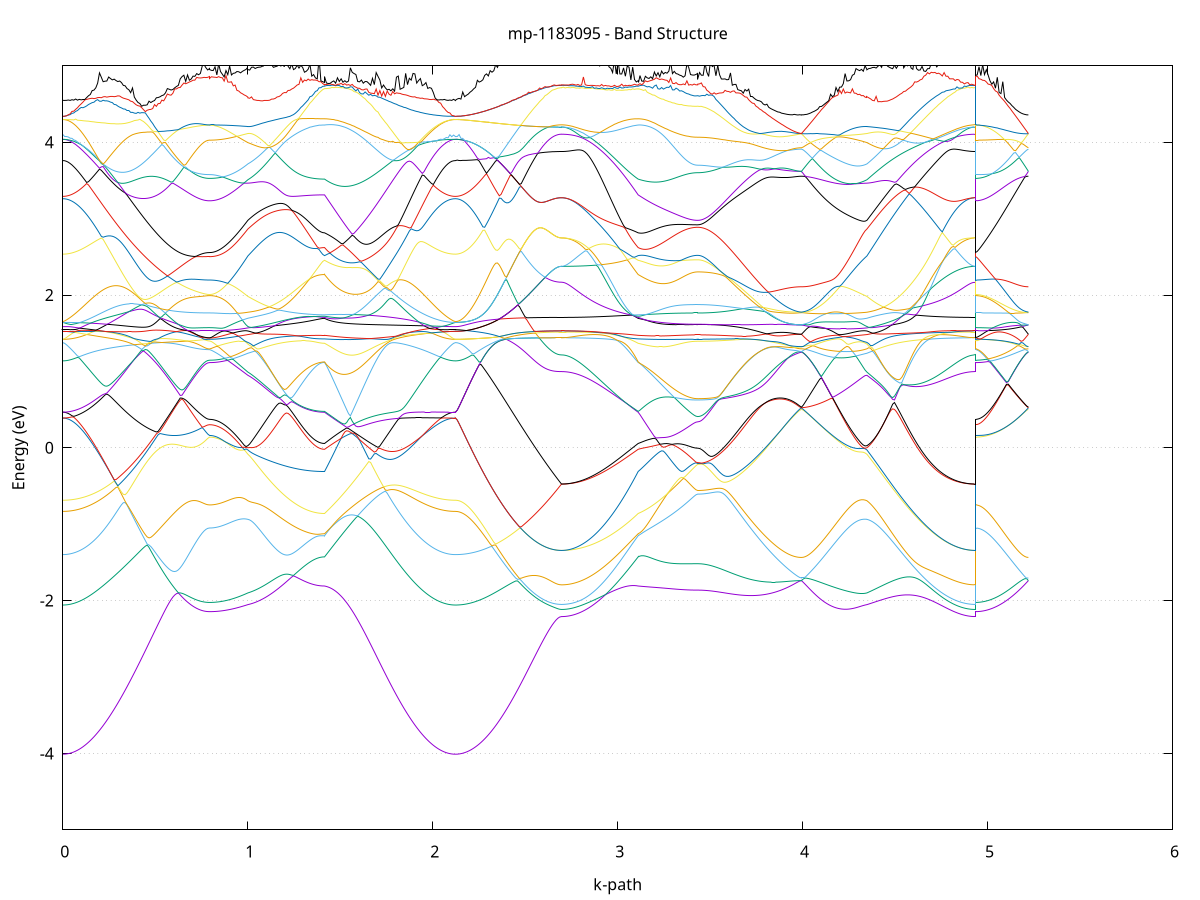 set title 'mp-1183095 - Band Structure'
set xlabel 'k-path'
set ylabel 'Energy (eV)'
set grid y
set yrange [-5:5]
set terminal png size 800,600
set output 'mp-1183095_bands_gnuplot.png'
plot '-' using 1:2 with lines notitle, '-' using 1:2 with lines notitle, '-' using 1:2 with lines notitle, '-' using 1:2 with lines notitle, '-' using 1:2 with lines notitle, '-' using 1:2 with lines notitle, '-' using 1:2 with lines notitle, '-' using 1:2 with lines notitle, '-' using 1:2 with lines notitle, '-' using 1:2 with lines notitle, '-' using 1:2 with lines notitle, '-' using 1:2 with lines notitle, '-' using 1:2 with lines notitle, '-' using 1:2 with lines notitle, '-' using 1:2 with lines notitle, '-' using 1:2 with lines notitle, '-' using 1:2 with lines notitle, '-' using 1:2 with lines notitle, '-' using 1:2 with lines notitle, '-' using 1:2 with lines notitle, '-' using 1:2 with lines notitle, '-' using 1:2 with lines notitle, '-' using 1:2 with lines notitle, '-' using 1:2 with lines notitle, '-' using 1:2 with lines notitle, '-' using 1:2 with lines notitle, '-' using 1:2 with lines notitle, '-' using 1:2 with lines notitle, '-' using 1:2 with lines notitle, '-' using 1:2 with lines notitle, '-' using 1:2 with lines notitle, '-' using 1:2 with lines notitle, '-' using 1:2 with lines notitle, '-' using 1:2 with lines notitle, '-' using 1:2 with lines notitle, '-' using 1:2 with lines notitle, '-' using 1:2 with lines notitle, '-' using 1:2 with lines notitle, '-' using 1:2 with lines notitle, '-' using 1:2 with lines notitle, '-' using 1:2 with lines notitle, '-' using 1:2 with lines notitle, '-' using 1:2 with lines notitle, '-' using 1:2 with lines notitle, '-' using 1:2 with lines notitle, '-' using 1:2 with lines notitle, '-' using 1:2 with lines notitle, '-' using 1:2 with lines notitle
0.000000 -35.330032
0.009919 -35.330032
0.019838 -35.330032
0.029757 -35.329932
0.039675 -35.329732
0.049594 -35.329532
0.059513 -35.329332
0.069432 -35.329132
0.079351 -35.328832
0.089270 -35.328432
0.099189 -35.328132
0.109108 -35.327732
0.119026 -35.327232
0.128945 -35.326732
0.138864 -35.326232
0.148783 -35.325732
0.158702 -35.325132
0.168621 -35.324432
0.178540 -35.323832
0.188458 -35.323132
0.198377 -35.322432
0.208296 -35.321632
0.218215 -35.320832
0.228134 -35.320032
0.238053 -35.319232
0.247972 -35.318332
0.257890 -35.317432
0.267809 -35.316432
0.277728 -35.315532
0.287647 -35.314532
0.297566 -35.313532
0.307485 -35.312432
0.317404 -35.311432
0.327323 -35.310332
0.337241 -35.309232
0.347160 -35.308132
0.357079 -35.306932
0.366998 -35.305832
0.376917 -35.304632
0.386836 -35.303432
0.396755 -35.302232
0.406673 -35.301032
0.416592 -35.299832
0.426511 -35.298532
0.436430 -35.297332
0.446349 -35.296032
0.456268 -35.294832
0.466187 -35.293532
0.476105 -35.292232
0.486024 -35.291032
0.495943 -35.289732
0.505862 -35.288432
0.515781 -35.287132
0.525700 -35.285832
0.535619 -35.284632
0.545538 -35.283332
0.555456 -35.282032
0.565375 -35.280832
0.575294 -35.279532
0.585213 -35.278332
0.595132 -35.277132
0.605051 -35.275932
0.614970 -35.274732
0.624888 -35.273532
0.634807 -35.272432
0.644726 -35.271332
0.654645 -35.270232
0.664564 -35.269232
0.674483 -35.268132
0.684402 -35.267232
0.694320 -35.266332
0.704239 -35.265432
0.714158 -35.264632
0.724077 -35.263932
0.733996 -35.263232
0.743915 -35.262632
0.753834 -35.262132
0.763753 -35.261732
0.773671 -35.261532
0.783590 -35.261332
0.793509 -35.261232
0.793509 -35.261232
0.803376 -35.261232
0.813244 -35.261232
0.823111 -35.261132
0.832978 -35.261032
0.842846 -35.261132
0.852713 -35.261332
0.862580 -35.261432
0.872447 -35.261632
0.882315 -35.261932
0.892182 -35.262132
0.902049 -35.262432
0.911917 -35.262732
0.921784 -35.263032
0.931651 -35.263432
0.941519 -35.263732
0.951386 -35.264132
0.961253 -35.264632
0.971120 -35.265032
0.980988 -35.265532
0.990855 -35.265932
1.000722 -35.266432
1.000722 -35.266432
1.010593 -35.266832
1.020464 -35.267132
1.030335 -35.267532
1.040206 -35.267832
1.050076 -35.268232
1.059947 -35.268532
1.069818 -35.268832
1.079689 -35.269232
1.089560 -35.269532
1.099430 -35.269832
1.109301 -35.270132
1.119172 -35.270432
1.129043 -35.270732
1.138914 -35.270932
1.148784 -35.271232
1.158655 -35.271532
1.168526 -35.271732
1.178397 -35.272032
1.188268 -35.272232
1.198138 -35.272532
1.208009 -35.272732
1.217880 -35.272932
1.227751 -35.273132
1.237622 -35.273332
1.247492 -35.273532
1.257363 -35.273732
1.267234 -35.273832
1.277105 -35.274032
1.286976 -35.274132
1.296846 -35.274332
1.306717 -35.274432
1.316588 -35.274532
1.326459 -35.274632
1.336330 -35.274732
1.346200 -35.274832
1.356071 -35.274932
1.365942 -35.274932
1.375813 -35.275032
1.385684 -35.275032
1.395555 -35.275032
1.405425 -35.275132
1.415296 -35.275132
1.415296 -35.275132
1.425263 -35.274232
1.435229 -35.273232
1.445195 -35.272332
1.455162 -35.271432
1.465128 -35.270532
1.475095 -35.269532
1.485061 -35.268632
1.495028 -35.269632
1.504994 -35.271032
1.514961 -35.272432
1.524927 -35.273832
1.534893 -35.275232
1.544860 -35.276632
1.554826 -35.278032
1.564793 -35.279432
1.574759 -35.280832
1.584726 -35.282232
1.594692 -35.283732
1.604659 -35.285132
1.614625 -35.286532
1.624591 -35.287932
1.634558 -35.289332
1.644524 -35.290632
1.654491 -35.292032
1.664457 -35.293432
1.674424 -35.294732
1.684390 -35.296132
1.694357 -35.297432
1.704323 -35.298732
1.714289 -35.300032
1.724256 -35.301332
1.734222 -35.302632
1.744189 -35.303832
1.754155 -35.305132
1.764122 -35.306332
1.774088 -35.307532
1.784055 -35.308732
1.794021 -35.309832
1.803987 -35.310932
1.813954 -35.312032
1.823920 -35.313132
1.833887 -35.314132
1.843853 -35.315232
1.853820 -35.316232
1.863786 -35.317132
1.873753 -35.318132
1.883719 -35.319032
1.893685 -35.319832
1.903652 -35.320732
1.913618 -35.321532
1.923585 -35.322332
1.933551 -35.323032
1.943518 -35.323732
1.953484 -35.324432
1.963451 -35.325032
1.973417 -35.325632
1.983383 -35.326232
1.993350 -35.326732
2.003316 -35.327232
2.013283 -35.327632
2.023249 -35.328132
2.033216 -35.328432
2.043182 -35.328832
2.053149 -35.329132
2.063115 -35.329332
2.073081 -35.329532
2.083048 -35.329732
2.093014 -35.329932
2.102981 -35.330032
2.112947 -35.330032
2.122914 -35.330032
2.122914 -35.330032
2.132801 -35.330032
2.142688 -35.330032
2.152575 -35.329932
2.162462 -35.329732
2.172349 -35.329632
2.182237 -35.329432
2.192124 -35.329132
2.202011 -35.328932
2.211898 -35.328632
2.221785 -35.328232
2.231672 -35.327832
2.241560 -35.327432
2.251447 -35.327032
2.261334 -35.326532
2.271221 -35.326032
2.281108 -35.325532
2.290995 -35.324932
2.300883 -35.324332
2.310770 -35.323632
2.320657 -35.323032
2.330544 -35.322332
2.340431 -35.321632
2.350318 -35.320932
2.360206 -35.320132
2.370093 -35.319332
2.379980 -35.318532
2.389867 -35.317732
2.399754 -35.316832
2.409641 -35.316032
2.419528 -35.315132
2.429416 -35.314232
2.439303 -35.313332
2.449190 -35.312432
2.459077 -35.311532
2.468964 -35.310632
2.478851 -35.309732
2.488739 -35.308832
2.498626 -35.307832
2.508513 -35.306932
2.518400 -35.306032
2.528287 -35.305232
2.538174 -35.304332
2.548062 -35.303432
2.557949 -35.302632
2.567836 -35.301832
2.577723 -35.301132
2.587610 -35.300432
2.597497 -35.299732
2.607385 -35.299032
2.617272 -35.298532
2.627159 -35.297932
2.637046 -35.297532
2.646933 -35.297132
2.656820 -35.296732
2.666708 -35.296532
2.676595 -35.296332
2.686482 -35.296232
2.696369 -35.296132
2.696369 -35.296132
2.706240 -35.296132
2.716111 -35.296132
2.725981 -35.296032
2.735852 -35.295932
2.745723 -35.295832
2.755594 -35.295732
2.765465 -35.295532
2.775335 -35.295332
2.785206 -35.295132
2.795077 -35.294832
2.804948 -35.294532
2.814819 -35.294232
2.824689 -35.293932
2.834560 -35.293532
2.844431 -35.293232
2.854302 -35.292832
2.864173 -35.292332
2.874044 -35.291932
2.883914 -35.291432
2.893785 -35.290932
2.903656 -35.290432
2.913527 -35.289832
2.923398 -35.289332
2.933268 -35.288732
2.943139 -35.288132
2.953010 -35.287532
2.962881 -35.286832
2.972752 -35.286132
2.982622 -35.285532
2.992493 -35.284832
3.002364 -35.284032
3.012235 -35.283332
3.022106 -35.282532
3.031976 -35.281832
3.041847 -35.281032
3.051718 -35.280232
3.061589 -35.279332
3.071460 -35.278532
3.081330 -35.277732
3.091201 -35.276832
3.101072 -35.275932
3.110943 -35.275132
3.110943 -35.275132
3.120700 -35.274732
3.130458 -35.274432
3.140215 -35.274132
3.149973 -35.273932
3.159730 -35.273832
3.169488 -35.273732
3.179245 -35.273732
3.189002 -35.273832
3.198760 -35.273932
3.208517 -35.274132
3.218275 -35.274332
3.228032 -35.274532
3.237790 -35.274732
3.247547 -35.275032
3.257305 -35.275332
3.267062 -35.275632
3.276820 -35.275932
3.286577 -35.276232
3.296334 -35.276532
3.306092 -35.276832
3.315849 -35.277032
3.325607 -35.277332
3.335364 -35.277532
3.345122 -35.277732
3.354879 -35.277932
3.364637 -35.278132
3.374394 -35.278232
3.384152 -35.278432
3.393909 -35.278532
3.403666 -35.278632
3.413424 -35.278632
3.423181 -35.278732
3.432939 -35.278732
3.432939 -35.278732
3.442783 -35.278732
3.452626 -35.278632
3.462470 -35.278632
3.472314 -35.278532
3.482158 -35.278432
3.492002 -35.278332
3.501845 -35.278232
3.511689 -35.278132
3.521533 -35.277932
3.531377 -35.277732
3.541220 -35.277532
3.551064 -35.277332
3.560908 -35.277132
3.570752 -35.276832
3.580596 -35.276532
3.590439 -35.276332
3.600283 -35.276032
3.610127 -35.275632
3.619971 -35.275332
3.629815 -35.275032
3.639658 -35.274632
3.649502 -35.274232
3.659346 -35.273832
3.669190 -35.273432
3.679033 -35.273032
3.688877 -35.272632
3.698721 -35.272132
3.708565 -35.271732
3.718409 -35.271232
3.728252 -35.270832
3.738096 -35.270332
3.747940 -35.269832
3.757784 -35.269432
3.767627 -35.268932
3.777471 -35.268432
3.787315 -35.267932
3.797159 -35.267432
3.807003 -35.266932
3.816846 -35.266532
3.826690 -35.266032
3.836534 -35.265532
3.846378 -35.265132
3.856222 -35.264632
3.866065 -35.264232
3.875909 -35.263832
3.885753 -35.263432
3.895597 -35.263032
3.905440 -35.262632
3.915284 -35.262332
3.925128 -35.262032
3.934972 -35.261832
3.944816 -35.261532
3.954659 -35.261332
3.964503 -35.261232
3.974347 -35.261132
3.984191 -35.261032
3.994035 -35.261032
3.994035 -35.261032
4.003861 -35.261032
4.013688 -35.261032
4.023515 -35.261132
4.033342 -35.261132
4.043169 -35.261232
4.052995 -35.261332
4.062822 -35.261432
4.072649 -35.261532
4.082476 -35.261632
4.092303 -35.261832
4.102130 -35.261932
4.111956 -35.262132
4.121783 -35.262232
4.131610 -35.262432
4.141437 -35.262532
4.151264 -35.262732
4.161090 -35.262832
4.170917 -35.263032
4.180744 -35.263132
4.190571 -35.263332
4.200398 -35.263432
4.210225 -35.263632
4.220051 -35.263732
4.229878 -35.263932
4.239705 -35.264132
4.249532 -35.264232
4.259359 -35.264432
4.269185 -35.264632
4.279012 -35.264832
4.288839 -35.265032
4.298666 -35.265232
4.308493 -35.265432
4.318320 -35.265632
4.328146 -35.265932
4.337973 -35.266132
4.347800 -35.266432
4.347800 -35.266432
4.357737 -35.266932
4.367674 -35.267532
4.377612 -35.268032
4.387549 -35.268632
4.397486 -35.269232
4.407423 -35.269832
4.417361 -35.270432
4.427298 -35.271032
4.437235 -35.271732
4.447172 -35.272332
4.457109 -35.273032
4.467047 -35.273732
4.476984 -35.274332
4.486921 -35.275032
4.496858 -35.275732
4.506796 -35.276432
4.516733 -35.277132
4.526670 -35.277832
4.536607 -35.278532
4.546544 -35.279232
4.556482 -35.279932
4.566419 -35.280532
4.576356 -35.281232
4.586293 -35.281932
4.596231 -35.282632
4.606168 -35.283332
4.616105 -35.283932
4.626042 -35.284632
4.635979 -35.285232
4.645917 -35.285932
4.655854 -35.286532
4.665791 -35.287132
4.675728 -35.287732
4.685666 -35.288332
4.695603 -35.288932
4.705540 -35.289432
4.715477 -35.290032
4.725414 -35.290532
4.735352 -35.291032
4.745289 -35.291532
4.755226 -35.291932
4.765163 -35.292332
4.775100 -35.292832
4.785038 -35.293232
4.794975 -35.293532
4.804912 -35.293932
4.814849 -35.294232
4.824787 -35.294532
4.834724 -35.294832
4.844661 -35.295032
4.854598 -35.295332
4.864535 -35.295532
4.874473 -35.295732
4.884410 -35.295832
4.894347 -35.295932
4.904284 -35.296032
4.914222 -35.296132
4.924159 -35.296132
4.934096 -35.296132
4.934096 -35.261232
4.943983 -35.261232
4.953870 -35.261232
4.963757 -35.261232
4.973645 -35.261232
4.983532 -35.261232
4.993419 -35.261232
5.003306 -35.261232
5.013193 -35.261232
5.023080 -35.261232
5.032968 -35.261232
5.042855 -35.261232
5.052742 -35.261232
5.062629 -35.261232
5.072516 -35.261232
5.082403 -35.261232
5.092291 -35.261232
5.102178 -35.261132
5.112065 -35.261132
5.121952 -35.261132
5.131839 -35.261132
5.141726 -35.261132
5.151614 -35.261132
5.161501 -35.261132
5.171388 -35.261132
5.181275 -35.261132
5.191162 -35.261032
5.201049 -35.261032
5.210937 -35.261032
5.220824 -35.261032
e
0.000000 -35.226432
0.009919 -35.226432
0.019838 -35.226432
0.029757 -35.226532
0.039675 -35.226632
0.049594 -35.226732
0.059513 -35.226832
0.069432 -35.227032
0.079351 -35.227232
0.089270 -35.227432
0.099189 -35.227732
0.109108 -35.228032
0.119026 -35.228332
0.128945 -35.228632
0.138864 -35.228932
0.148783 -35.229332
0.158702 -35.229732
0.168621 -35.230132
0.178540 -35.230532
0.188458 -35.231032
0.198377 -35.231432
0.208296 -35.231932
0.218215 -35.232432
0.228134 -35.233032
0.238053 -35.233532
0.247972 -35.234132
0.257890 -35.234632
0.267809 -35.235232
0.277728 -35.235832
0.287647 -35.236432
0.297566 -35.237032
0.307485 -35.237732
0.317404 -35.238332
0.327323 -35.239032
0.337241 -35.239632
0.347160 -35.240332
0.357079 -35.240932
0.366998 -35.241632
0.376917 -35.242332
0.386836 -35.243032
0.396755 -35.243632
0.406673 -35.244332
0.416592 -35.245032
0.426511 -35.245632
0.436430 -35.246332
0.446349 -35.247032
0.456268 -35.247632
0.466187 -35.248332
0.476105 -35.248932
0.486024 -35.249632
0.495943 -35.250232
0.505862 -35.250832
0.515781 -35.251432
0.525700 -35.252032
0.535619 -35.252632
0.545538 -35.253232
0.555456 -35.253732
0.565375 -35.254332
0.575294 -35.254832
0.585213 -35.255332
0.595132 -35.255832
0.605051 -35.256232
0.614970 -35.256732
0.624888 -35.257132
0.634807 -35.257532
0.644726 -35.257932
0.654645 -35.258332
0.664564 -35.258632
0.674483 -35.258932
0.684402 -35.259232
0.694320 -35.259532
0.704239 -35.259732
0.714158 -35.259932
0.724077 -35.260132
0.733996 -35.260332
0.743915 -35.260432
0.753834 -35.260632
0.763753 -35.260732
0.773671 -35.260732
0.783590 -35.260832
0.793509 -35.260832
0.793509 -35.260832
0.803376 -35.260832
0.813244 -35.260832
0.823111 -35.260932
0.832978 -35.261032
0.842846 -35.260932
0.852713 -35.260832
0.862580 -35.260632
0.872447 -35.260432
0.882315 -35.260232
0.892182 -35.259932
0.902049 -35.259732
0.911917 -35.259432
0.921784 -35.259132
0.931651 -35.258732
0.941519 -35.258432
0.951386 -35.258032
0.961253 -35.257632
0.971120 -35.257232
0.980988 -35.256732
0.990855 -35.256332
1.000722 -35.255832
1.000722 -35.255832
1.010593 -35.255532
1.020464 -35.255232
1.030335 -35.255032
1.040206 -35.254832
1.050076 -35.254732
1.059947 -35.254632
1.069818 -35.254532
1.079689 -35.254532
1.089560 -35.254632
1.099430 -35.254632
1.109301 -35.254732
1.119172 -35.254832
1.129043 -35.255032
1.138914 -35.255132
1.148784 -35.255332
1.158655 -35.255532
1.168526 -35.255632
1.178397 -35.255832
1.188268 -35.256032
1.198138 -35.256232
1.208009 -35.256432
1.217880 -35.256632
1.227751 -35.256832
1.237622 -35.257032
1.247492 -35.257232
1.257363 -35.257432
1.267234 -35.257632
1.277105 -35.257732
1.286976 -35.257932
1.296846 -35.258032
1.306717 -35.258232
1.316588 -35.258332
1.326459 -35.258432
1.336330 -35.258532
1.346200 -35.258632
1.356071 -35.258732
1.365942 -35.258832
1.375813 -35.258832
1.385684 -35.258932
1.395555 -35.258932
1.405425 -35.258932
1.415296 -35.258932
1.415296 -35.258932
1.425263 -35.260232
1.435229 -35.261532
1.445195 -35.262832
1.455162 -35.264232
1.465128 -35.265532
1.475095 -35.266932
1.485061 -35.268232
1.495028 -35.267632
1.504994 -35.266732
1.514961 -35.265732
1.524927 -35.264732
1.534893 -35.263832
1.544860 -35.262832
1.554826 -35.261832
1.564793 -35.260832
1.574759 -35.259932
1.584726 -35.258932
1.594692 -35.257932
1.604659 -35.257032
1.614625 -35.256032
1.624591 -35.255032
1.634558 -35.254132
1.644524 -35.253132
1.654491 -35.252232
1.664457 -35.251332
1.674424 -35.250332
1.684390 -35.249432
1.694357 -35.248532
1.704323 -35.247632
1.714289 -35.246732
1.724256 -35.245832
1.734222 -35.245032
1.744189 -35.244132
1.754155 -35.243332
1.764122 -35.242432
1.774088 -35.241632
1.784055 -35.240832
1.794021 -35.240132
1.803987 -35.239332
1.813954 -35.238532
1.823920 -35.237832
1.833887 -35.237132
1.843853 -35.236432
1.853820 -35.235832
1.863786 -35.235132
1.873753 -35.234532
1.883719 -35.233832
1.893685 -35.233332
1.903652 -35.232732
1.913618 -35.232232
1.923585 -35.231632
1.933551 -35.231132
1.943518 -35.230632
1.953484 -35.230232
1.963451 -35.229832
1.973417 -35.229432
1.983383 -35.229032
1.993350 -35.228632
2.003316 -35.228332
2.013283 -35.228032
2.023249 -35.227732
2.033216 -35.227532
2.043182 -35.227232
2.053149 -35.227032
2.063115 -35.226932
2.073081 -35.226732
2.083048 -35.226632
2.093014 -35.226532
2.102981 -35.226432
2.112947 -35.226432
2.122914 -35.226432
2.122914 -35.226432
2.132801 -35.226432
2.142688 -35.226432
2.152575 -35.226432
2.162462 -35.226432
2.172349 -35.226432
2.182237 -35.226432
2.192124 -35.226432
2.202011 -35.226432
2.211898 -35.226432
2.221785 -35.226432
2.231672 -35.226432
2.241560 -35.226432
2.251447 -35.226432
2.261334 -35.226432
2.271221 -35.226432
2.281108 -35.226432
2.290995 -35.226432
2.300883 -35.226432
2.310770 -35.226532
2.320657 -35.226532
2.330544 -35.226532
2.340431 -35.226532
2.350318 -35.226532
2.360206 -35.226532
2.370093 -35.226532
2.379980 -35.226532
2.389867 -35.226532
2.399754 -35.226532
2.409641 -35.226532
2.419528 -35.226532
2.429416 -35.226632
2.439303 -35.226632
2.449190 -35.226632
2.459077 -35.226632
2.468964 -35.226632
2.478851 -35.226632
2.488739 -35.226632
2.498626 -35.226632
2.508513 -35.226632
2.518400 -35.226632
2.528287 -35.226632
2.538174 -35.226632
2.548062 -35.226932
2.557949 -35.227732
2.567836 -35.228532
2.577723 -35.229332
2.587610 -35.230032
2.597497 -35.230732
2.607385 -35.231332
2.617272 -35.231932
2.627159 -35.232432
2.637046 -35.232832
2.646933 -35.233232
2.656820 -35.233632
2.666708 -35.233832
2.676595 -35.234032
2.686482 -35.234132
2.696369 -35.234232
2.696369 -35.234232
2.706240 -35.234232
2.716111 -35.234232
2.725981 -35.234232
2.735852 -35.234232
2.745723 -35.234232
2.755594 -35.234232
2.765465 -35.234232
2.775335 -35.234232
2.785206 -35.234332
2.795077 -35.234332
2.804948 -35.234432
2.814819 -35.234532
2.824689 -35.234732
2.834560 -35.234932
2.844431 -35.235132
2.854302 -35.235432
2.864173 -35.235832
2.874044 -35.236232
2.883914 -35.236732
2.893785 -35.237232
2.903656 -35.237832
2.913527 -35.238532
2.923398 -35.239232
2.933268 -35.239932
2.943139 -35.240732
2.953010 -35.241632
2.962881 -35.242432
2.972752 -35.243332
2.982622 -35.244332
2.992493 -35.245232
3.002364 -35.246232
3.012235 -35.247332
3.022106 -35.248332
3.031976 -35.249432
3.041847 -35.250532
3.051718 -35.251732
3.061589 -35.252832
3.071460 -35.254032
3.081330 -35.255232
3.091201 -35.256432
3.101072 -35.257732
3.110943 -35.258932
3.110943 -35.258932
3.120700 -35.259532
3.130458 -35.260032
3.140215 -35.260432
3.149973 -35.260832
3.159730 -35.261232
3.169488 -35.261532
3.179245 -35.261832
3.189002 -35.262032
3.198760 -35.262132
3.208517 -35.262232
3.218275 -35.262332
3.228032 -35.262332
3.237790 -35.262332
3.247547 -35.262332
3.257305 -35.262332
3.267062 -35.262232
3.276820 -35.262232
3.286577 -35.262132
3.296334 -35.262132
3.306092 -35.262032
3.315849 -35.262032
3.325607 -35.261932
3.335364 -35.261832
3.345122 -35.261832
3.354879 -35.261732
3.364637 -35.261732
3.374394 -35.261732
3.384152 -35.261632
3.393909 -35.261632
3.403666 -35.261632
3.413424 -35.261632
3.423181 -35.261632
3.432939 -35.261632
3.432939 -35.261632
3.442783 -35.261632
3.452626 -35.261632
3.462470 -35.261632
3.472314 -35.261632
3.482158 -35.261632
3.492002 -35.261532
3.501845 -35.261532
3.511689 -35.261532
3.521533 -35.261532
3.531377 -35.261532
3.541220 -35.261532
3.551064 -35.261532
3.560908 -35.261532
3.570752 -35.261532
3.580596 -35.261532
3.590439 -35.261532
3.600283 -35.261532
3.610127 -35.261432
3.619971 -35.261432
3.629815 -35.261432
3.639658 -35.261432
3.649502 -35.261432
3.659346 -35.261432
3.669190 -35.261432
3.679033 -35.261332
3.688877 -35.261332
3.698721 -35.261332
3.708565 -35.261332
3.718409 -35.261332
3.728252 -35.261332
3.738096 -35.261232
3.747940 -35.261232
3.757784 -35.261232
3.767627 -35.261232
3.777471 -35.261232
3.787315 -35.261232
3.797159 -35.261232
3.807003 -35.261132
3.816846 -35.261132
3.826690 -35.261132
3.836534 -35.261132
3.846378 -35.261132
3.856222 -35.261132
3.866065 -35.261132
3.875909 -35.261132
3.885753 -35.261132
3.895597 -35.261032
3.905440 -35.261032
3.915284 -35.261032
3.925128 -35.261032
3.934972 -35.261032
3.944816 -35.261032
3.954659 -35.261032
3.964503 -35.261032
3.974347 -35.261032
3.984191 -35.261032
3.994035 -35.261032
3.994035 -35.261032
4.003861 -35.261032
4.013688 -35.261032
4.023515 -35.261032
4.033342 -35.261032
4.043169 -35.260932
4.052995 -35.260932
4.062822 -35.260932
4.072649 -35.260832
4.082476 -35.260732
4.092303 -35.260732
4.102130 -35.260632
4.111956 -35.260532
4.121783 -35.260432
4.131610 -35.260332
4.141437 -35.260232
4.151264 -35.260032
4.161090 -35.259932
4.170917 -35.259832
4.180744 -35.259632
4.190571 -35.259432
4.200398 -35.259332
4.210225 -35.259132
4.220051 -35.258932
4.229878 -35.258732
4.239705 -35.258532
4.249532 -35.258332
4.259359 -35.258132
4.269185 -35.257932
4.279012 -35.257632
4.288839 -35.257432
4.298666 -35.257132
4.308493 -35.256932
4.318320 -35.256632
4.328146 -35.256332
4.337973 -35.256132
4.347800 -35.255832
4.347800 -35.255832
4.357737 -35.255332
4.367674 -35.254832
4.377612 -35.254232
4.387549 -35.253732
4.397486 -35.253132
4.407423 -35.252532
4.417361 -35.251932
4.427298 -35.251332
4.437235 -35.250732
4.447172 -35.250132
4.457109 -35.249432
4.467047 -35.248832
4.476984 -35.248132
4.486921 -35.247432
4.496858 -35.246832
4.506796 -35.246132
4.516733 -35.245432
4.526670 -35.244832
4.536607 -35.244132
4.546544 -35.243432
4.556482 -35.242732
4.566419 -35.242032
4.576356 -35.241432
4.586293 -35.240732
4.596231 -35.240032
4.606168 -35.239432
4.616105 -35.238732
4.626042 -35.238132
4.635979 -35.237532
4.645917 -35.236832
4.655854 -35.236232
4.665791 -35.235632
4.675728 -35.235032
4.685666 -35.234432
4.695603 -35.233932
4.705540 -35.233932
4.715477 -35.234032
4.725414 -35.234032
4.735352 -35.234032
4.745289 -35.234032
4.755226 -35.234032
4.765163 -35.234032
4.775100 -35.234132
4.785038 -35.234132
4.794975 -35.234132
4.804912 -35.234132
4.814849 -35.234132
4.824787 -35.234132
4.834724 -35.234132
4.844661 -35.234132
4.854598 -35.234132
4.864535 -35.234232
4.874473 -35.234232
4.884410 -35.234232
4.894347 -35.234232
4.904284 -35.234232
4.914222 -35.234232
4.924159 -35.234232
4.934096 -35.234232
4.934096 -35.260832
4.943983 -35.260832
4.953870 -35.260832
4.963757 -35.260832
4.973645 -35.260832
4.983532 -35.260832
4.993419 -35.260832
5.003306 -35.260832
5.013193 -35.260832
5.023080 -35.260832
5.032968 -35.260832
5.042855 -35.260832
5.052742 -35.260832
5.062629 -35.260832
5.072516 -35.260832
5.082403 -35.260832
5.092291 -35.260932
5.102178 -35.260932
5.112065 -35.260932
5.121952 -35.260932
5.131839 -35.260932
5.141726 -35.260932
5.151614 -35.260932
5.161501 -35.260932
5.171388 -35.260932
5.181275 -35.261032
5.191162 -35.261032
5.201049 -35.261032
5.210937 -35.261032
5.220824 -35.261032
e
0.000000 -35.200632
0.009919 -35.200632
0.019838 -35.200632
0.029757 -35.200732
0.039675 -35.200732
0.049594 -35.200732
0.059513 -35.200832
0.069432 -35.200932
0.079351 -35.201032
0.089270 -35.201132
0.099189 -35.201232
0.109108 -35.201332
0.119026 -35.201532
0.128945 -35.201632
0.138864 -35.201832
0.148783 -35.201932
0.158702 -35.202132
0.168621 -35.202332
0.178540 -35.202532
0.188458 -35.202732
0.198377 -35.203032
0.208296 -35.203232
0.218215 -35.203532
0.228134 -35.203832
0.238053 -35.204032
0.247972 -35.204332
0.257890 -35.204632
0.267809 -35.205032
0.277728 -35.205332
0.287647 -35.205632
0.297566 -35.206032
0.307485 -35.206432
0.317404 -35.206832
0.327323 -35.207232
0.337241 -35.207632
0.347160 -35.208032
0.357079 -35.208432
0.366998 -35.208932
0.376917 -35.209432
0.386836 -35.209832
0.396755 -35.210332
0.406673 -35.210832
0.416592 -35.211432
0.426511 -35.211932
0.436430 -35.212432
0.446349 -35.213032
0.456268 -35.213632
0.466187 -35.214132
0.476105 -35.214732
0.486024 -35.215332
0.495943 -35.216032
0.505862 -35.216632
0.515781 -35.217232
0.525700 -35.217932
0.535619 -35.218532
0.545538 -35.219232
0.555456 -35.219932
0.565375 -35.220632
0.575294 -35.221332
0.585213 -35.222032
0.595132 -35.222732
0.605051 -35.223432
0.614970 -35.224132
0.624888 -35.224832
0.634807 -35.225532
0.644726 -35.226332
0.654645 -35.227032
0.664564 -35.227632
0.674483 -35.228332
0.684402 -35.229032
0.694320 -35.229632
0.704239 -35.230232
0.714158 -35.230832
0.724077 -35.231332
0.733996 -35.231832
0.743915 -35.232232
0.753834 -35.232632
0.763753 -35.232932
0.773671 -35.233132
0.783590 -35.233232
0.793509 -35.233232
0.793509 -35.233232
0.803376 -35.233232
0.813244 -35.233232
0.823111 -35.233232
0.832978 -35.233232
0.842846 -35.233232
0.852713 -35.233332
0.862580 -35.233332
0.872447 -35.233332
0.882315 -35.233332
0.892182 -35.233332
0.902049 -35.233332
0.911917 -35.233332
0.921784 -35.233332
0.931651 -35.233332
0.941519 -35.233332
0.951386 -35.233332
0.961253 -35.233332
0.971120 -35.233332
0.980988 -35.233332
0.990855 -35.233332
1.000722 -35.233432
1.000722 -35.233432
1.010593 -35.233332
1.020464 -35.233332
1.030335 -35.233232
1.040206 -35.233032
1.050076 -35.232832
1.059947 -35.232632
1.069818 -35.232332
1.079689 -35.232032
1.089560 -35.231732
1.099430 -35.231432
1.109301 -35.231032
1.119172 -35.230632
1.129043 -35.230232
1.138914 -35.229832
1.148784 -35.229432
1.158655 -35.229032
1.168526 -35.228632
1.178397 -35.228232
1.188268 -35.227732
1.198138 -35.227332
1.208009 -35.226932
1.217880 -35.226632
1.227751 -35.226232
1.237622 -35.225832
1.247492 -35.225532
1.257363 -35.225132
1.267234 -35.224832
1.277105 -35.224532
1.286976 -35.224232
1.296846 -35.224032
1.306717 -35.223732
1.316588 -35.223532
1.326459 -35.223332
1.336330 -35.223132
1.346200 -35.222932
1.356071 -35.222832
1.365942 -35.222732
1.375813 -35.222632
1.385684 -35.222532
1.395555 -35.222432
1.405425 -35.222432
1.415296 -35.222432
1.415296 -35.222432
1.425263 -35.222032
1.435229 -35.221632
1.445195 -35.221132
1.455162 -35.220732
1.465128 -35.220332
1.475095 -35.219932
1.485061 -35.219532
1.495028 -35.219032
1.504994 -35.218632
1.514961 -35.218232
1.524927 -35.217732
1.534893 -35.217332
1.544860 -35.216832
1.554826 -35.216432
1.564793 -35.216032
1.574759 -35.215532
1.584726 -35.215132
1.594692 -35.214732
1.604659 -35.214232
1.614625 -35.213832
1.624591 -35.213432
1.634558 -35.212932
1.644524 -35.212532
1.654491 -35.212132
1.664457 -35.211732
1.674424 -35.211232
1.684390 -35.210832
1.694357 -35.210432
1.704323 -35.210032
1.714289 -35.209632
1.724256 -35.209232
1.734222 -35.208832
1.744189 -35.208532
1.754155 -35.208132
1.764122 -35.207732
1.774088 -35.207432
1.784055 -35.207032
1.794021 -35.206732
1.803987 -35.206332
1.813954 -35.206032
1.823920 -35.205732
1.833887 -35.205332
1.843853 -35.205032
1.853820 -35.204732
1.863786 -35.204532
1.873753 -35.204232
1.883719 -35.203932
1.893685 -35.203632
1.903652 -35.203432
1.913618 -35.203132
1.923585 -35.202932
1.933551 -35.202732
1.943518 -35.202532
1.953484 -35.202332
1.963451 -35.202132
1.973417 -35.201932
1.983383 -35.201832
1.993350 -35.201632
2.003316 -35.201432
2.013283 -35.201332
2.023249 -35.201232
2.033216 -35.201132
2.043182 -35.201032
2.053149 -35.200932
2.063115 -35.200832
2.073081 -35.200832
2.083048 -35.200732
2.093014 -35.200732
2.102981 -35.200632
2.112947 -35.200632
2.122914 -35.200632
2.122914 -35.200632
2.132801 -35.200632
2.142688 -35.200732
2.152575 -35.200832
2.162462 -35.200932
2.172349 -35.201132
2.182237 -35.201332
2.192124 -35.201532
2.202011 -35.201832
2.211898 -35.202132
2.221785 -35.202432
2.231672 -35.202832
2.241560 -35.203232
2.251447 -35.203632
2.261334 -35.204132
2.271221 -35.204632
2.281108 -35.205132
2.290995 -35.205732
2.300883 -35.206332
2.310770 -35.206932
2.320657 -35.207632
2.330544 -35.208232
2.340431 -35.209032
2.350318 -35.209732
2.360206 -35.210432
2.370093 -35.211232
2.379980 -35.212032
2.389867 -35.212832
2.399754 -35.213632
2.409641 -35.214532
2.419528 -35.215432
2.429416 -35.216232
2.439303 -35.217132
2.449190 -35.218032
2.459077 -35.218932
2.468964 -35.219832
2.478851 -35.220732
2.488739 -35.221732
2.498626 -35.222632
2.508513 -35.223532
2.518400 -35.224332
2.528287 -35.225232
2.538174 -35.226132
2.548062 -35.226732
2.557949 -35.226732
2.567836 -35.226732
2.577723 -35.226732
2.587610 -35.226732
2.597497 -35.226732
2.607385 -35.226732
2.617272 -35.226732
2.627159 -35.226732
2.637046 -35.226732
2.646933 -35.226732
2.656820 -35.226732
2.666708 -35.226732
2.676595 -35.226732
2.686482 -35.226732
2.696369 -35.226732
2.696369 -35.226732
2.706240 -35.226732
2.716111 -35.226832
2.725981 -35.226832
2.735852 -35.226932
2.745723 -35.227032
2.755594 -35.227232
2.765465 -35.227332
2.775335 -35.227532
2.785206 -35.227732
2.795077 -35.227832
2.804948 -35.228032
2.814819 -35.228232
2.824689 -35.228432
2.834560 -35.228532
2.844431 -35.228632
2.854302 -35.228732
2.864173 -35.228732
2.874044 -35.228732
2.883914 -35.228732
2.893785 -35.228632
2.903656 -35.228532
2.913527 -35.228432
2.923398 -35.228332
2.933268 -35.228132
2.943139 -35.227932
2.953010 -35.227632
2.962881 -35.227432
2.972752 -35.227232
2.982622 -35.226932
2.992493 -35.226632
3.002364 -35.226332
3.012235 -35.226032
3.022106 -35.225732
3.031976 -35.225332
3.041847 -35.225032
3.051718 -35.224632
3.061589 -35.224332
3.071460 -35.223932
3.081330 -35.223532
3.091201 -35.223232
3.101072 -35.222832
3.110943 -35.222432
3.110943 -35.222432
3.120700 -35.222232
3.130458 -35.222032
3.140215 -35.221832
3.149973 -35.221532
3.159730 -35.221332
3.169488 -35.221132
3.179245 -35.220832
3.189002 -35.220532
3.198760 -35.220332
3.208517 -35.220032
3.218275 -35.219732
3.228032 -35.219532
3.237790 -35.219232
3.247547 -35.218932
3.257305 -35.218732
3.267062 -35.218432
3.276820 -35.218232
3.286577 -35.217932
3.296334 -35.217732
3.306092 -35.217532
3.315849 -35.217332
3.325607 -35.217132
3.335364 -35.216932
3.345122 -35.216732
3.354879 -35.216632
3.364637 -35.216432
3.374394 -35.216332
3.384152 -35.216232
3.393909 -35.216132
3.403666 -35.216132
3.413424 -35.216032
3.423181 -35.216032
3.432939 -35.216032
3.432939 -35.216032
3.442783 -35.216032
3.452626 -35.216032
3.462470 -35.216132
3.472314 -35.216132
3.482158 -35.216232
3.492002 -35.216332
3.501845 -35.216432
3.511689 -35.216632
3.521533 -35.216732
3.531377 -35.216932
3.541220 -35.217132
3.551064 -35.217332
3.560908 -35.217532
3.570752 -35.217832
3.580596 -35.218032
3.590439 -35.218332
3.600283 -35.218632
3.610127 -35.218932
3.619971 -35.219332
3.629815 -35.219632
3.639658 -35.219932
3.649502 -35.220332
3.659346 -35.220732
3.669190 -35.221132
3.679033 -35.221532
3.688877 -35.221932
3.698721 -35.222332
3.708565 -35.222832
3.718409 -35.223232
3.728252 -35.223732
3.738096 -35.224132
3.747940 -35.224632
3.757784 -35.225032
3.767627 -35.225532
3.777471 -35.226032
3.787315 -35.226532
3.797159 -35.226932
3.807003 -35.227432
3.816846 -35.227932
3.826690 -35.228432
3.836534 -35.228832
3.846378 -35.229332
3.856222 -35.229732
3.866065 -35.230132
3.875909 -35.230532
3.885753 -35.230932
3.895597 -35.231332
3.905440 -35.231632
3.915284 -35.232032
3.925128 -35.232232
3.934972 -35.232532
3.944816 -35.232732
3.954659 -35.232932
3.964503 -35.233132
3.974347 -35.233232
3.984191 -35.233232
3.994035 -35.233232
3.994035 -35.233232
4.003861 -35.233232
4.013688 -35.233232
4.023515 -35.233232
4.033342 -35.233132
4.043169 -35.233132
4.052995 -35.233132
4.062822 -35.233032
4.072649 -35.232932
4.082476 -35.232932
4.092303 -35.232832
4.102130 -35.232832
4.111956 -35.232732
4.121783 -35.232732
4.131610 -35.232732
4.141437 -35.232632
4.151264 -35.232632
4.161090 -35.232632
4.170917 -35.232632
4.180744 -35.232632
4.190571 -35.232632
4.200398 -35.232732
4.210225 -35.232732
4.220051 -35.232732
4.229878 -35.232832
4.239705 -35.232832
4.249532 -35.232932
4.259359 -35.232932
4.269185 -35.233032
4.279012 -35.233132
4.288839 -35.233132
4.298666 -35.233232
4.308493 -35.233232
4.318320 -35.233332
4.328146 -35.233332
4.337973 -35.233332
4.347800 -35.233332
4.347800 -35.233432
4.357737 -35.233432
4.367674 -35.233432
4.377612 -35.233432
4.387549 -35.233432
4.397486 -35.233432
4.407423 -35.233432
4.417361 -35.233432
4.427298 -35.233432
4.437235 -35.233532
4.447172 -35.233532
4.457109 -35.233532
4.467047 -35.233532
4.476984 -35.233532
4.486921 -35.233532
4.496858 -35.233632
4.506796 -35.233632
4.516733 -35.233632
4.526670 -35.233632
4.536607 -35.233632
4.546544 -35.233632
4.556482 -35.233732
4.566419 -35.233732
4.576356 -35.233732
4.586293 -35.233732
4.596231 -35.233732
4.606168 -35.233832
4.616105 -35.233832
4.626042 -35.233832
4.635979 -35.233832
4.645917 -35.233832
4.655854 -35.233932
4.665791 -35.233932
4.675728 -35.233932
4.685666 -35.233932
4.695603 -35.233932
4.705540 -35.233332
4.715477 -35.232832
4.725414 -35.232332
4.735352 -35.231832
4.745289 -35.231332
4.755226 -35.230932
4.765163 -35.230532
4.775100 -35.230032
4.785038 -35.229632
4.794975 -35.229332
4.804912 -35.228932
4.814849 -35.228632
4.824787 -35.228332
4.834724 -35.228032
4.844661 -35.227832
4.854598 -35.227632
4.864535 -35.227432
4.874473 -35.227232
4.884410 -35.227032
4.894347 -35.226932
4.904284 -35.226832
4.914222 -35.226832
4.924159 -35.226732
4.934096 -35.226732
4.934096 -35.233232
4.943983 -35.233232
4.953870 -35.233232
4.963757 -35.233232
4.973645 -35.233232
4.983532 -35.233232
4.993419 -35.233232
5.003306 -35.233232
5.013193 -35.233232
5.023080 -35.233232
5.032968 -35.233232
5.042855 -35.233232
5.052742 -35.233232
5.062629 -35.233232
5.072516 -35.233232
5.082403 -35.233232
5.092291 -35.233232
5.102178 -35.233232
5.112065 -35.233232
5.121952 -35.233232
5.131839 -35.233232
5.141726 -35.233232
5.151614 -35.233232
5.161501 -35.233232
5.171388 -35.233232
5.181275 -35.233232
5.191162 -35.233232
5.201049 -35.233232
5.210937 -35.233232
5.220824 -35.233232
e
0.000000 -32.886932
0.009919 -32.886932
0.019838 -32.886932
0.029757 -32.886932
0.039675 -32.886932
0.049594 -32.886932
0.059513 -32.886932
0.069432 -32.886932
0.079351 -32.886932
0.089270 -32.887032
0.099189 -32.887032
0.109108 -32.887032
0.119026 -32.887032
0.128945 -32.887032
0.138864 -32.887132
0.148783 -32.887132
0.158702 -32.887132
0.168621 -32.887132
0.178540 -32.887132
0.188458 -32.887232
0.198377 -32.887232
0.208296 -32.887232
0.218215 -32.887332
0.228134 -32.887332
0.238053 -32.887332
0.247972 -32.887432
0.257890 -32.887432
0.267809 -32.887432
0.277728 -32.887532
0.287647 -32.887532
0.297566 -32.887532
0.307485 -32.887632
0.317404 -32.887632
0.327323 -32.887732
0.337241 -32.887732
0.347160 -32.887732
0.357079 -32.887832
0.366998 -32.887832
0.376917 -32.887832
0.386836 -32.887932
0.396755 -32.887932
0.406673 -32.887932
0.416592 -32.888032
0.426511 -32.888032
0.436430 -32.888032
0.446349 -32.888132
0.456268 -32.888132
0.466187 -32.888132
0.476105 -32.888132
0.486024 -32.888232
0.495943 -32.888232
0.505862 -32.888232
0.515781 -32.888332
0.525700 -32.888332
0.535619 -32.888332
0.545538 -32.888332
0.555456 -32.888432
0.565375 -32.888432
0.575294 -32.888432
0.585213 -32.888432
0.595132 -32.888432
0.605051 -32.888432
0.614970 -32.888532
0.624888 -32.888532
0.634807 -32.888532
0.644726 -32.888532
0.654645 -32.888532
0.664564 -32.888532
0.674483 -32.888532
0.684402 -32.888532
0.694320 -32.888632
0.704239 -32.888632
0.714158 -32.888632
0.724077 -32.888632
0.733996 -32.888632
0.743915 -32.888632
0.753834 -32.888632
0.763753 -32.888632
0.773671 -32.888632
0.783590 -32.888632
0.793509 -32.888632
0.793509 -32.888632
0.803376 -32.888632
0.813244 -32.888632
0.823111 -32.888632
0.832978 -32.888632
0.842846 -32.888632
0.852713 -32.888632
0.862580 -32.888632
0.872447 -32.888632
0.882315 -32.888632
0.892182 -32.888632
0.902049 -32.888632
0.911917 -32.888632
0.921784 -32.888632
0.931651 -32.888632
0.941519 -32.888732
0.951386 -32.888732
0.961253 -32.888732
0.971120 -32.888732
0.980988 -32.888732
0.990855 -32.888732
1.000722 -32.888732
1.000722 -32.888732
1.010593 -32.888732
1.020464 -32.888732
1.030335 -32.888732
1.040206 -32.888732
1.050076 -32.888732
1.059947 -32.888732
1.069818 -32.888732
1.079689 -32.888732
1.089560 -32.888732
1.099430 -32.888732
1.109301 -32.888732
1.119172 -32.888732
1.129043 -32.888732
1.138914 -32.888832
1.148784 -32.888832
1.158655 -32.888832
1.168526 -32.888832
1.178397 -32.888832
1.188268 -32.888832
1.198138 -32.888832
1.208009 -32.888832
1.217880 -32.888832
1.227751 -32.888832
1.237622 -32.888832
1.247492 -32.888832
1.257363 -32.888832
1.267234 -32.888832
1.277105 -32.888832
1.286976 -32.888832
1.296846 -32.888832
1.306717 -32.888832
1.316588 -32.888832
1.326459 -32.888832
1.336330 -32.888832
1.346200 -32.888832
1.356071 -32.888832
1.365942 -32.888832
1.375813 -32.888832
1.385684 -32.888832
1.395555 -32.888832
1.405425 -32.888832
1.415296 -32.888832
1.415296 -32.888832
1.425263 -32.888832
1.435229 -32.888732
1.445195 -32.888732
1.455162 -32.888732
1.465128 -32.888732
1.475095 -32.888732
1.485061 -32.888732
1.495028 -32.888732
1.504994 -32.888732
1.514961 -32.888632
1.524927 -32.888632
1.534893 -32.888632
1.544860 -32.888632
1.554826 -32.888632
1.564793 -32.888532
1.574759 -32.888532
1.584726 -32.888532
1.594692 -32.888432
1.604659 -32.888432
1.614625 -32.888432
1.624591 -32.888432
1.634558 -32.888332
1.644524 -32.888332
1.654491 -32.888332
1.664457 -32.888232
1.674424 -32.888232
1.684390 -32.888132
1.694357 -32.888132
1.704323 -32.888132
1.714289 -32.888032
1.724256 -32.888032
1.734222 -32.888032
1.744189 -32.887932
1.754155 -32.887932
1.764122 -32.887832
1.774088 -32.887832
1.784055 -32.887832
1.794021 -32.887732
1.803987 -32.887732
1.813954 -32.887632
1.823920 -32.887632
1.833887 -32.887632
1.843853 -32.887532
1.853820 -32.887532
1.863786 -32.887432
1.873753 -32.887432
1.883719 -32.887432
1.893685 -32.887332
1.903652 -32.887332
1.913618 -32.887332
1.923585 -32.887232
1.933551 -32.887232
1.943518 -32.887232
1.953484 -32.887132
1.963451 -32.887132
1.973417 -32.887132
1.983383 -32.887132
1.993350 -32.887032
2.003316 -32.887032
2.013283 -32.887032
2.023249 -32.887032
2.033216 -32.887032
2.043182 -32.886932
2.053149 -32.886932
2.063115 -32.886932
2.073081 -32.886932
2.083048 -32.886932
2.093014 -32.886932
2.102981 -32.886932
2.112947 -32.886932
2.122914 -32.886932
2.122914 -32.886932
2.132801 -32.886932
2.142688 -32.886932
2.152575 -32.886932
2.162462 -32.886932
2.172349 -32.886932
2.182237 -32.886932
2.192124 -32.886932
2.202011 -32.887032
2.211898 -32.887032
2.221785 -32.887032
2.231672 -32.887032
2.241560 -32.887032
2.251447 -32.887132
2.261334 -32.887132
2.271221 -32.887132
2.281108 -32.887232
2.290995 -32.887232
2.300883 -32.887332
2.310770 -32.887332
2.320657 -32.887332
2.330544 -32.887432
2.340431 -32.887432
2.350318 -32.887532
2.360206 -32.887532
2.370093 -32.887632
2.379980 -32.887632
2.389867 -32.887632
2.399754 -32.887732
2.409641 -32.887732
2.419528 -32.887832
2.429416 -32.887832
2.439303 -32.887932
2.449190 -32.887932
2.459077 -32.888032
2.468964 -32.888032
2.478851 -32.888132
2.488739 -32.888132
2.498626 -32.888132
2.508513 -32.888232
2.518400 -32.888232
2.528287 -32.888332
2.538174 -32.888332
2.548062 -32.888332
2.557949 -32.888432
2.567836 -32.888432
2.577723 -32.888432
2.587610 -32.888532
2.597497 -32.888532
2.607385 -32.888532
2.617272 -32.888532
2.627159 -32.888532
2.637046 -32.888532
2.646933 -32.888632
2.656820 -32.888632
2.666708 -32.888632
2.676595 -32.888632
2.686482 -32.888632
2.696369 -32.888632
2.696369 -32.888632
2.706240 -32.888632
2.716111 -32.888632
2.725981 -32.888632
2.735852 -32.888632
2.745723 -32.888632
2.755594 -32.888632
2.765465 -32.888632
2.775335 -32.888632
2.785206 -32.888632
2.795077 -32.888632
2.804948 -32.888632
2.814819 -32.888632
2.824689 -32.888632
2.834560 -32.888632
2.844431 -32.888732
2.854302 -32.888732
2.864173 -32.888732
2.874044 -32.888732
2.883914 -32.888732
2.893785 -32.888732
2.903656 -32.888732
2.913527 -32.888732
2.923398 -32.888732
2.933268 -32.888732
2.943139 -32.888732
2.953010 -32.888732
2.962881 -32.888832
2.972752 -32.888832
2.982622 -32.888832
2.992493 -32.888832
3.002364 -32.888832
3.012235 -32.888832
3.022106 -32.888832
3.031976 -32.888832
3.041847 -32.888832
3.051718 -32.888832
3.061589 -32.888832
3.071460 -32.888832
3.081330 -32.888832
3.091201 -32.888832
3.101072 -32.888832
3.110943 -32.888832
3.110943 -32.888832
3.120700 -32.888832
3.130458 -32.888832
3.140215 -32.888832
3.149973 -32.888732
3.159730 -32.888732
3.169488 -32.888732
3.179245 -32.888732
3.189002 -32.888732
3.198760 -32.888732
3.208517 -32.888732
3.218275 -32.888732
3.228032 -32.888732
3.237790 -32.888732
3.247547 -32.888732
3.257305 -32.888632
3.267062 -32.888632
3.276820 -32.888632
3.286577 -32.888632
3.296334 -32.888632
3.306092 -32.888632
3.315849 -32.888632
3.325607 -32.888632
3.335364 -32.888632
3.345122 -32.888632
3.354879 -32.888632
3.364637 -32.888632
3.374394 -32.888632
3.384152 -32.888532
3.393909 -32.888532
3.403666 -32.888532
3.413424 -32.888532
3.423181 -32.888532
3.432939 -32.888532
3.432939 -32.888532
3.442783 -32.888532
3.452626 -32.888532
3.462470 -32.888532
3.472314 -32.888532
3.482158 -32.888532
3.492002 -32.888532
3.501845 -32.888532
3.511689 -32.888532
3.521533 -32.888532
3.531377 -32.888532
3.541220 -32.888532
3.551064 -32.888532
3.560908 -32.888532
3.570752 -32.888532
3.580596 -32.888532
3.590439 -32.888532
3.600283 -32.888532
3.610127 -32.888532
3.619971 -32.888532
3.629815 -32.888532
3.639658 -32.888632
3.649502 -32.888632
3.659346 -32.888632
3.669190 -32.888632
3.679033 -32.888632
3.688877 -32.888632
3.698721 -32.888632
3.708565 -32.888632
3.718409 -32.888632
3.728252 -32.888632
3.738096 -32.888632
3.747940 -32.888632
3.757784 -32.888632
3.767627 -32.888632
3.777471 -32.888632
3.787315 -32.888632
3.797159 -32.888632
3.807003 -32.888632
3.816846 -32.888632
3.826690 -32.888632
3.836534 -32.888632
3.846378 -32.888632
3.856222 -32.888632
3.866065 -32.888632
3.875909 -32.888632
3.885753 -32.888632
3.895597 -32.888632
3.905440 -32.888632
3.915284 -32.888632
3.925128 -32.888632
3.934972 -32.888632
3.944816 -32.888632
3.954659 -32.888632
3.964503 -32.888632
3.974347 -32.888632
3.984191 -32.888632
3.994035 -32.888632
3.994035 -32.888632
4.003861 -32.888632
4.013688 -32.888632
4.023515 -32.888632
4.033342 -32.888632
4.043169 -32.888632
4.052995 -32.888632
4.062822 -32.888632
4.072649 -32.888632
4.082476 -32.888632
4.092303 -32.888632
4.102130 -32.888632
4.111956 -32.888632
4.121783 -32.888632
4.131610 -32.888632
4.141437 -32.888632
4.151264 -32.888632
4.161090 -32.888632
4.170917 -32.888632
4.180744 -32.888632
4.190571 -32.888632
4.200398 -32.888632
4.210225 -32.888632
4.220051 -32.888632
4.229878 -32.888632
4.239705 -32.888632
4.249532 -32.888632
4.259359 -32.888632
4.269185 -32.888732
4.279012 -32.888732
4.288839 -32.888732
4.298666 -32.888732
4.308493 -32.888732
4.318320 -32.888732
4.328146 -32.888732
4.337973 -32.888732
4.347800 -32.888732
4.347800 -32.888732
4.357737 -32.888732
4.367674 -32.888732
4.377612 -32.888732
4.387549 -32.888732
4.397486 -32.888732
4.407423 -32.888732
4.417361 -32.888832
4.427298 -32.888832
4.437235 -32.888832
4.447172 -32.888832
4.457109 -32.888832
4.467047 -32.888832
4.476984 -32.888832
4.486921 -32.888832
4.496858 -32.888832
4.506796 -32.888832
4.516733 -32.888832
4.526670 -32.888832
4.536607 -32.888832
4.546544 -32.888832
4.556482 -32.888832
4.566419 -32.888832
4.576356 -32.888832
4.586293 -32.888832
4.596231 -32.888832
4.606168 -32.888832
4.616105 -32.888832
4.626042 -32.888832
4.635979 -32.888832
4.645917 -32.888832
4.655854 -32.888832
4.665791 -32.888832
4.675728 -32.888832
4.685666 -32.888732
4.695603 -32.888732
4.705540 -32.888732
4.715477 -32.888732
4.725414 -32.888732
4.735352 -32.888732
4.745289 -32.888732
4.755226 -32.888732
4.765163 -32.888732
4.775100 -32.888732
4.785038 -32.888732
4.794975 -32.888632
4.804912 -32.888632
4.814849 -32.888632
4.824787 -32.888632
4.834724 -32.888632
4.844661 -32.888632
4.854598 -32.888632
4.864535 -32.888632
4.874473 -32.888632
4.884410 -32.888632
4.894347 -32.888632
4.904284 -32.888632
4.914222 -32.888632
4.924159 -32.888632
4.934096 -32.888632
4.934096 -32.888632
4.943983 -32.888632
4.953870 -32.888632
4.963757 -32.888632
4.973645 -32.888632
4.983532 -32.888632
4.993419 -32.888632
5.003306 -32.888632
5.013193 -32.888632
5.023080 -32.888632
5.032968 -32.888632
5.042855 -32.888632
5.052742 -32.888632
5.062629 -32.888632
5.072516 -32.888632
5.082403 -32.888632
5.092291 -32.888632
5.102178 -32.888632
5.112065 -32.888632
5.121952 -32.888632
5.131839 -32.888632
5.141726 -32.888632
5.151614 -32.888632
5.161501 -32.888632
5.171388 -32.888632
5.181275 -32.888632
5.191162 -32.888632
5.201049 -32.888632
5.210937 -32.888632
5.220824 -32.888632
e
0.000000 -16.818432
0.009919 -16.818432
0.019838 -16.818332
0.029757 -16.818232
0.039675 -16.818132
0.049594 -16.817932
0.059513 -16.817732
0.069432 -16.817532
0.079351 -16.817232
0.089270 -16.816932
0.099189 -16.816632
0.109108 -16.816332
0.119026 -16.815932
0.128945 -16.815532
0.138864 -16.815132
0.148783 -16.814632
0.158702 -16.814232
0.168621 -16.813732
0.178540 -16.813232
0.188458 -16.812832
0.198377 -16.812332
0.208296 -16.811832
0.218215 -16.811332
0.228134 -16.810832
0.238053 -16.810332
0.247972 -16.809932
0.257890 -16.809432
0.267809 -16.809032
0.277728 -16.808632
0.287647 -16.808232
0.297566 -16.807832
0.307485 -16.807432
0.317404 -16.807132
0.327323 -16.806832
0.337241 -16.806632
0.347160 -16.806332
0.357079 -16.806132
0.366998 -16.806032
0.376917 -16.805932
0.386836 -16.806532
0.396755 -16.808932
0.406673 -16.811232
0.416592 -16.813532
0.426511 -16.815932
0.436430 -16.818232
0.446349 -16.820532
0.456268 -16.822832
0.466187 -16.825132
0.476105 -16.827432
0.486024 -16.829632
0.495943 -16.831832
0.505862 -16.834032
0.515781 -16.836132
0.525700 -16.838232
0.535619 -16.840332
0.545538 -16.842332
0.555456 -16.844232
0.565375 -16.846132
0.575294 -16.848032
0.585213 -16.849832
0.595132 -16.851532
0.605051 -16.853232
0.614970 -16.854832
0.624888 -16.856332
0.634807 -16.857732
0.644726 -16.859132
0.654645 -16.860432
0.664564 -16.861632
0.674483 -16.862732
0.684402 -16.863832
0.694320 -16.864832
0.704239 -16.865632
0.714158 -16.866432
0.724077 -16.867132
0.733996 -16.867732
0.743915 -16.868232
0.753834 -16.868732
0.763753 -16.869032
0.773671 -16.869232
0.783590 -16.869432
0.793509 -16.869432
0.793509 -16.869432
0.803376 -16.869332
0.813244 -16.869032
0.823111 -16.868432
0.832978 -16.867732
0.842846 -16.866732
0.852713 -16.865532
0.862580 -16.864232
0.872447 -16.862632
0.882315 -16.860832
0.892182 -16.858932
0.902049 -16.856732
0.911917 -16.854432
0.921784 -16.852032
0.931651 -16.849432
0.941519 -16.846632
0.951386 -16.843832
0.961253 -16.840832
0.971120 -16.837732
0.980988 -16.834632
0.990855 -16.831332
1.000722 -16.828032
1.000722 -16.828032
1.010593 -16.825632
1.020464 -16.823232
1.030335 -16.820732
1.040206 -16.818232
1.050076 -16.815732
1.059947 -16.813132
1.069818 -16.810632
1.079689 -16.808032
1.089560 -16.805432
1.099430 -16.802932
1.109301 -16.800432
1.119172 -16.797932
1.129043 -16.795532
1.138914 -16.793132
1.148784 -16.790832
1.158655 -16.788632
1.168526 -16.786432
1.178397 -16.784432
1.188268 -16.782432
1.198138 -16.780632
1.208009 -16.778932
1.217880 -16.777332
1.227751 -16.775832
1.237622 -16.774532
1.247492 -16.773232
1.257363 -16.772132
1.267234 -16.771032
1.277105 -16.770032
1.286976 -16.769032
1.296846 -16.768232
1.306717 -16.767432
1.316588 -16.766632
1.326459 -16.766032
1.336330 -16.765432
1.346200 -16.764832
1.356071 -16.764432
1.365942 -16.764032
1.375813 -16.763632
1.385684 -16.763432
1.395555 -16.763232
1.405425 -16.763132
1.415296 -16.763032
1.415296 -16.763032
1.425263 -16.762432
1.435229 -16.762432
1.445195 -16.763732
1.455162 -16.765032
1.465128 -16.766332
1.475095 -16.767532
1.485061 -16.768832
1.495028 -16.770132
1.504994 -16.771332
1.514961 -16.772632
1.524927 -16.773832
1.534893 -16.775032
1.544860 -16.776332
1.554826 -16.777432
1.564793 -16.778632
1.574759 -16.779832
1.584726 -16.781032
1.594692 -16.782132
1.604659 -16.783232
1.614625 -16.784332
1.624591 -16.785432
1.634558 -16.786532
1.644524 -16.787632
1.654491 -16.788632
1.664457 -16.789632
1.674424 -16.790732
1.684390 -16.791732
1.694357 -16.792632
1.704323 -16.793632
1.714289 -16.794632
1.724256 -16.795532
1.734222 -16.796532
1.744189 -16.797432
1.754155 -16.798332
1.764122 -16.799232
1.774088 -16.800132
1.784055 -16.800932
1.794021 -16.801832
1.803987 -16.802632
1.813954 -16.803532
1.823920 -16.804332
1.833887 -16.805132
1.843853 -16.805932
1.853820 -16.806632
1.863786 -16.807432
1.873753 -16.808132
1.883719 -16.808832
1.893685 -16.809532
1.903652 -16.810232
1.913618 -16.810932
1.923585 -16.811532
1.933551 -16.812132
1.943518 -16.812732
1.953484 -16.813332
1.963451 -16.813932
1.973417 -16.814432
1.983383 -16.814932
1.993350 -16.815332
2.003316 -16.815832
2.013283 -16.816232
2.023249 -16.816632
2.033216 -16.816932
2.043182 -16.817232
2.053149 -16.817532
2.063115 -16.817732
2.073081 -16.817932
2.083048 -16.818132
2.093014 -16.818232
2.102981 -16.818332
2.112947 -16.818432
2.122914 -16.818432
2.122914 -16.818432
2.132801 -16.818332
2.142688 -16.818132
2.152575 -16.817832
2.162462 -16.817432
2.172349 -16.816832
2.182237 -16.816132
2.192124 -16.815332
2.202011 -16.814332
2.211898 -16.813332
2.221785 -16.812132
2.231672 -16.810832
2.241560 -16.809432
2.251447 -16.807932
2.261334 -16.806332
2.271221 -16.804632
2.281108 -16.802832
2.290995 -16.800932
2.300883 -16.798932
2.310770 -16.796932
2.320657 -16.794832
2.330544 -16.792632
2.340431 -16.790332
2.350318 -16.788032
2.360206 -16.785632
2.370093 -16.783232
2.379980 -16.780832
2.389867 -16.778332
2.399754 -16.775832
2.409641 -16.776732
2.419528 -16.778132
2.429416 -16.779532
2.439303 -16.780832
2.449190 -16.782232
2.459077 -16.783532
2.468964 -16.784832
2.478851 -16.786132
2.488739 -16.787432
2.498626 -16.788632
2.508513 -16.789832
2.518400 -16.791032
2.528287 -16.792132
2.538174 -16.793132
2.548062 -16.794232
2.557949 -16.795132
2.567836 -16.796032
2.577723 -16.796932
2.587610 -16.797732
2.597497 -16.798432
2.607385 -16.799132
2.617272 -16.799732
2.627159 -16.800232
2.637046 -16.800732
2.646933 -16.801132
2.656820 -16.801432
2.666708 -16.801732
2.676595 -16.801932
2.686482 -16.802032
2.696369 -16.802032
2.696369 -16.802032
2.706240 -16.802032
2.716111 -16.801832
2.725981 -16.801632
2.735852 -16.801332
2.745723 -16.801032
2.755594 -16.800532
2.765465 -16.800032
2.775335 -16.799332
2.785206 -16.798632
2.795077 -16.797932
2.804948 -16.797032
2.814819 -16.796132
2.824689 -16.795232
2.834560 -16.794232
2.844431 -16.793132
2.854302 -16.792032
2.864173 -16.790832
2.874044 -16.789732
2.883914 -16.788432
2.893785 -16.787232
2.903656 -16.785932
2.913527 -16.784632
2.923398 -16.783332
2.933268 -16.782032
2.943139 -16.780732
2.953010 -16.779532
2.962881 -16.778232
2.972752 -16.776932
2.982622 -16.775732
2.992493 -16.774432
3.002364 -16.773332
3.012235 -16.772132
3.022106 -16.771032
3.031976 -16.769932
3.041847 -16.768932
3.051718 -16.767932
3.061589 -16.766932
3.071460 -16.766132
3.081330 -16.765232
3.091201 -16.764432
3.101072 -16.763732
3.110943 -16.763032
3.110943 -16.763032
3.120700 -16.763032
3.130458 -16.763532
3.140215 -16.764432
3.149973 -16.765432
3.159730 -16.766532
3.169488 -16.767732
3.179245 -16.768832
3.189002 -16.770032
3.198760 -16.771232
3.208517 -16.772432
3.218275 -16.773632
3.228032 -16.774832
3.237790 -16.775932
3.247547 -16.777132
3.257305 -16.778232
3.267062 -16.779232
3.276820 -16.780232
3.286577 -16.781232
3.296334 -16.782132
3.306092 -16.783032
3.315849 -16.783832
3.325607 -16.784632
3.335364 -16.785332
3.345122 -16.786032
3.354879 -16.786532
3.364637 -16.787132
3.374394 -16.787532
3.384152 -16.787932
3.393909 -16.788232
3.403666 -16.788532
3.413424 -16.788632
3.423181 -16.788732
3.432939 -16.788832
3.432939 -16.788832
3.442783 -16.788832
3.452626 -16.788932
3.462470 -16.789132
3.472314 -16.789332
3.482158 -16.789632
3.492002 -16.790032
3.501845 -16.790432
3.511689 -16.790932
3.521533 -16.791432
3.531377 -16.792032
3.541220 -16.792632
3.551064 -16.793332
3.560908 -16.794132
3.570752 -16.794932
3.580596 -16.795732
3.590439 -16.796632
3.600283 -16.797532
3.610127 -16.798532
3.619971 -16.799532
3.629815 -16.800532
3.639658 -16.801532
3.649502 -16.802532
3.659346 -16.803632
3.669190 -16.804732
3.679033 -16.805832
3.688877 -16.806832
3.698721 -16.807932
3.708565 -16.809032
3.718409 -16.810032
3.728252 -16.811032
3.738096 -16.812132
3.747940 -16.813132
3.757784 -16.814032
3.767627 -16.814932
3.777471 -16.815832
3.787315 -16.816732
3.797159 -16.817532
3.807003 -16.818332
3.816846 -16.819032
3.826690 -16.819732
3.836534 -16.820332
3.846378 -16.820932
3.856222 -16.821432
3.866065 -16.821832
3.875909 -16.822232
3.885753 -16.822632
3.895597 -16.822932
3.905440 -16.823132
3.915284 -16.823432
3.925128 -16.823532
3.934972 -16.823632
3.944816 -16.823732
3.954659 -16.823832
3.964503 -16.823832
3.974347 -16.823932
3.984191 -16.823932
3.994035 -16.823932
3.994035 -16.823932
4.003861 -16.825932
4.013688 -16.827932
4.023515 -16.829832
4.033342 -16.831632
4.043169 -16.833332
4.052995 -16.835032
4.062822 -16.836632
4.072649 -16.838132
4.082476 -16.839532
4.092303 -16.840732
4.102130 -16.841932
4.111956 -16.842932
4.121783 -16.843832
4.131610 -16.844632
4.141437 -16.845332
4.151264 -16.845832
4.161090 -16.846232
4.170917 -16.846432
4.180744 -16.846532
4.190571 -16.846432
4.200398 -16.846232
4.210225 -16.845932
4.220051 -16.845432
4.229878 -16.844832
4.239705 -16.844032
4.249532 -16.843132
4.259359 -16.842132
4.269185 -16.841032
4.279012 -16.839732
4.288839 -16.838332
4.298666 -16.836832
4.308493 -16.835232
4.318320 -16.833532
4.328146 -16.831832
4.337973 -16.829932
4.347800 -16.828032
4.347800 -16.828032
4.357737 -16.824732
4.367674 -16.821332
4.377612 -16.817932
4.387549 -16.814532
4.397486 -16.811132
4.407423 -16.807732
4.417361 -16.804432
4.427298 -16.801232
4.437235 -16.798132
4.447172 -16.795032
4.457109 -16.792132
4.467047 -16.789332
4.476984 -16.786732
4.486921 -16.784232
4.496858 -16.782232
4.506796 -16.782632
4.516733 -16.783132
4.526670 -16.783532
4.536607 -16.784032
4.546544 -16.784432
4.556482 -16.784932
4.566419 -16.785432
4.576356 -16.786032
4.586293 -16.786532
4.596231 -16.787032
4.606168 -16.787632
4.616105 -16.788232
4.626042 -16.788732
4.635979 -16.789332
4.645917 -16.789932
4.655854 -16.790532
4.665791 -16.791132
4.675728 -16.791732
4.685666 -16.792332
4.695603 -16.792932
4.705540 -16.793532
4.715477 -16.794132
4.725414 -16.794732
4.735352 -16.795332
4.745289 -16.795932
4.755226 -16.796432
4.765163 -16.797032
4.775100 -16.797532
4.785038 -16.798032
4.794975 -16.798532
4.804912 -16.798932
4.814849 -16.799432
4.824787 -16.799832
4.834724 -16.800132
4.844661 -16.800532
4.854598 -16.800832
4.864535 -16.801132
4.874473 -16.801332
4.884410 -16.801532
4.894347 -16.801732
4.904284 -16.801832
4.914222 -16.801932
4.924159 -16.802032
4.934096 -16.802032
4.934096 -16.869432
4.943983 -16.869432
4.953870 -16.869232
4.963757 -16.868832
4.973645 -16.868432
4.983532 -16.867832
4.993419 -16.867132
5.003306 -16.866232
5.013193 -16.865332
5.023080 -16.864232
5.032968 -16.863032
5.042855 -16.861732
5.052742 -16.860332
5.062629 -16.858732
5.072516 -16.857132
5.082403 -16.855432
5.092291 -16.853632
5.102178 -16.851632
5.112065 -16.849632
5.121952 -16.847632
5.131839 -16.845432
5.141726 -16.843232
5.151614 -16.840932
5.161501 -16.838632
5.171388 -16.836232
5.181275 -16.833832
5.191162 -16.831432
5.201049 -16.828932
5.210937 -16.826432
5.220824 -16.823932
e
0.000000 -16.750932
0.009919 -16.751032
0.019838 -16.751132
0.029757 -16.751332
0.039675 -16.751632
0.049594 -16.752032
0.059513 -16.752532
0.069432 -16.753032
0.079351 -16.753732
0.089270 -16.754432
0.099189 -16.755232
0.109108 -16.756132
0.119026 -16.757132
0.128945 -16.758132
0.138864 -16.759232
0.148783 -16.760432
0.158702 -16.761732
0.168621 -16.763132
0.178540 -16.764532
0.188458 -16.766032
0.198377 -16.767532
0.208296 -16.769232
0.218215 -16.770832
0.228134 -16.772632
0.238053 -16.774432
0.247972 -16.776332
0.257890 -16.778232
0.267809 -16.780132
0.277728 -16.782232
0.287647 -16.784232
0.297566 -16.786332
0.307485 -16.788432
0.317404 -16.790632
0.327323 -16.792832
0.337241 -16.795132
0.347160 -16.797332
0.357079 -16.799632
0.366998 -16.801932
0.376917 -16.804232
0.386836 -16.805832
0.396755 -16.805732
0.406673 -16.805732
0.416592 -16.805832
0.426511 -16.805832
0.436430 -16.805932
0.446349 -16.806132
0.456268 -16.806332
0.466187 -16.806532
0.476105 -16.806732
0.486024 -16.807032
0.495943 -16.807332
0.505862 -16.807732
0.515781 -16.808032
0.525700 -16.808432
0.535619 -16.808832
0.545538 -16.809232
0.555456 -16.809732
0.565375 -16.810132
0.575294 -16.810632
0.585213 -16.811032
0.595132 -16.811532
0.605051 -16.811932
0.614970 -16.812432
0.624888 -16.812932
0.634807 -16.813332
0.644726 -16.813732
0.654645 -16.814232
0.664564 -16.814632
0.674483 -16.814932
0.684402 -16.815332
0.694320 -16.815632
0.704239 -16.816032
0.714158 -16.816232
0.724077 -16.816532
0.733996 -16.816732
0.743915 -16.816932
0.753834 -16.817132
0.763753 -16.817232
0.773671 -16.817332
0.783590 -16.817332
0.793509 -16.817432
0.793509 -16.817432
0.803376 -16.817332
0.813244 -16.817232
0.823111 -16.816932
0.832978 -16.816632
0.842846 -16.816132
0.852713 -16.815632
0.862580 -16.814932
0.872447 -16.814232
0.882315 -16.813432
0.892182 -16.812532
0.902049 -16.811532
0.911917 -16.810532
0.921784 -16.809332
0.931651 -16.808132
0.941519 -16.806832
0.951386 -16.805432
0.961253 -16.804032
0.971120 -16.802532
0.980988 -16.801032
0.990855 -16.799432
1.000722 -16.797832
1.000722 -16.797832
1.010593 -16.796632
1.020464 -16.795432
1.030335 -16.794232
1.040206 -16.792932
1.050076 -16.791732
1.059947 -16.790432
1.069818 -16.789132
1.079689 -16.787832
1.089560 -16.786532
1.099430 -16.785232
1.109301 -16.783932
1.119172 -16.782632
1.129043 -16.781332
1.138914 -16.780132
1.148784 -16.778832
1.158655 -16.777632
1.168526 -16.776432
1.178397 -16.775232
1.188268 -16.774032
1.198138 -16.772932
1.208009 -16.771832
1.217880 -16.770832
1.227751 -16.769832
1.237622 -16.768832
1.247492 -16.767932
1.257363 -16.767032
1.267234 -16.766132
1.277105 -16.765332
1.286976 -16.764632
1.296846 -16.763932
1.306717 -16.763332
1.316588 -16.762732
1.326459 -16.762132
1.336330 -16.761632
1.346200 -16.761232
1.356071 -16.760832
1.365942 -16.760532
1.375813 -16.760332
1.385684 -16.760132
1.395555 -16.759932
1.405425 -16.759832
1.415296 -16.759832
1.415296 -16.759832
1.425263 -16.761132
1.435229 -16.761832
1.445195 -16.761332
1.455162 -16.760932
1.465128 -16.760432
1.475095 -16.760132
1.485061 -16.759832
1.495028 -16.759532
1.504994 -16.759332
1.514961 -16.759132
1.524927 -16.758932
1.534893 -16.758832
1.544860 -16.758732
1.554826 -16.758732
1.564793 -16.758632
1.574759 -16.758632
1.584726 -16.758632
1.594692 -16.758632
1.604659 -16.758732
1.614625 -16.758732
1.624591 -16.758732
1.634558 -16.758832
1.644524 -16.758832
1.654491 -16.758932
1.664457 -16.758932
1.674424 -16.758932
1.684390 -16.759032
1.694357 -16.759032
1.704323 -16.759032
1.714289 -16.758932
1.724256 -16.758932
1.734222 -16.758932
1.744189 -16.758832
1.754155 -16.758732
1.764122 -16.758632
1.774088 -16.758532
1.784055 -16.758332
1.794021 -16.758232
1.803987 -16.758032
1.813954 -16.757832
1.823920 -16.757632
1.833887 -16.757432
1.843853 -16.757132
1.853820 -16.756932
1.863786 -16.756632
1.873753 -16.756332
1.883719 -16.756032
1.893685 -16.755732
1.903652 -16.755432
1.913618 -16.755132
1.923585 -16.754832
1.933551 -16.754532
1.943518 -16.754232
1.953484 -16.753932
1.963451 -16.753632
1.973417 -16.753332
1.983383 -16.753132
1.993350 -16.752832
2.003316 -16.752532
2.013283 -16.752332
2.023249 -16.752132
2.033216 -16.751932
2.043182 -16.751732
2.053149 -16.751532
2.063115 -16.751432
2.073081 -16.751232
2.083048 -16.751132
2.093014 -16.751032
2.102981 -16.751032
2.112947 -16.750932
2.122914 -16.750932
2.122914 -16.750932
2.132801 -16.751032
2.142688 -16.751132
2.152575 -16.751332
2.162462 -16.751532
2.172349 -16.751932
2.182237 -16.752332
2.192124 -16.752832
2.202011 -16.753332
2.211898 -16.754032
2.221785 -16.754632
2.231672 -16.755432
2.241560 -16.756232
2.251447 -16.757132
2.261334 -16.758032
2.271221 -16.759032
2.281108 -16.760132
2.290995 -16.761232
2.300883 -16.762332
2.310770 -16.763532
2.320657 -16.764732
2.330544 -16.765932
2.340431 -16.767232
2.350318 -16.768532
2.360206 -16.769832
2.370093 -16.771232
2.379980 -16.772632
2.389867 -16.773932
2.399754 -16.775332
2.409641 -16.776732
2.419528 -16.778132
2.429416 -16.779532
2.439303 -16.780832
2.449190 -16.782232
2.459077 -16.783532
2.468964 -16.784832
2.478851 -16.786132
2.488739 -16.787432
2.498626 -16.788632
2.508513 -16.789832
2.518400 -16.791032
2.528287 -16.792132
2.538174 -16.793132
2.548062 -16.794232
2.557949 -16.795132
2.567836 -16.796032
2.577723 -16.796932
2.587610 -16.797732
2.597497 -16.798432
2.607385 -16.799132
2.617272 -16.799732
2.627159 -16.800232
2.637046 -16.800732
2.646933 -16.801132
2.656820 -16.801432
2.666708 -16.801732
2.676595 -16.801932
2.686482 -16.802032
2.696369 -16.802032
2.696369 -16.802032
2.706240 -16.802032
2.716111 -16.801832
2.725981 -16.801632
2.735852 -16.801332
2.745723 -16.800932
2.755594 -16.800532
2.765465 -16.799932
2.775335 -16.799332
2.785206 -16.798632
2.795077 -16.797932
2.804948 -16.797032
2.814819 -16.796132
2.824689 -16.795132
2.834560 -16.794032
2.844431 -16.792932
2.854302 -16.791732
2.864173 -16.790532
2.874044 -16.789232
2.883914 -16.787832
2.893785 -16.786432
2.903656 -16.784932
2.913527 -16.783432
2.923398 -16.781932
2.933268 -16.780332
2.943139 -16.778732
2.953010 -16.777032
2.962881 -16.775432
2.972752 -16.773732
2.982622 -16.772032
2.992493 -16.770232
3.002364 -16.768532
3.012235 -16.766832
3.022106 -16.765032
3.031976 -16.763332
3.041847 -16.761632
3.051718 -16.759832
3.061589 -16.758132
3.071460 -16.756432
3.081330 -16.756032
3.091201 -16.757232
3.101072 -16.758532
3.110943 -16.759832
3.110943 -16.759832
3.120700 -16.760232
3.130458 -16.760032
3.140215 -16.759532
3.149973 -16.758932
3.159730 -16.758232
3.169488 -16.757632
3.179245 -16.756932
3.189002 -16.756232
3.198760 -16.755532
3.208517 -16.754832
3.218275 -16.754232
3.228032 -16.753532
3.237790 -16.752932
3.247547 -16.752332
3.257305 -16.751732
3.267062 -16.751132
3.276820 -16.750632
3.286577 -16.750132
3.296334 -16.749632
3.306092 -16.749132
3.315849 -16.748732
3.325607 -16.748332
3.335364 -16.747932
3.345122 -16.747632
3.354879 -16.747332
3.364637 -16.747032
3.374394 -16.746832
3.384152 -16.746632
3.393909 -16.746432
3.403666 -16.746332
3.413424 -16.746232
3.423181 -16.746132
3.432939 -16.746132
3.432939 -16.746132
3.442783 -16.746232
3.452626 -16.746332
3.462470 -16.746532
3.472314 -16.746832
3.482158 -16.747232
3.492002 -16.747732
3.501845 -16.748332
3.511689 -16.748932
3.521533 -16.749632
3.531377 -16.750432
3.541220 -16.751332
3.551064 -16.752332
3.560908 -16.753332
3.570752 -16.754432
3.580596 -16.755532
3.590439 -16.756732
3.600283 -16.758032
3.610127 -16.759332
3.619971 -16.760732
3.629815 -16.762132
3.639658 -16.763632
3.649502 -16.765132
3.659346 -16.767332
3.669190 -16.769832
3.679033 -16.772332
3.688877 -16.774832
3.698721 -16.777432
3.708565 -16.779932
3.718409 -16.782432
3.728252 -16.784932
3.738096 -16.787332
3.747940 -16.789832
3.757784 -16.792132
3.767627 -16.794532
3.777471 -16.796732
3.787315 -16.798932
3.797159 -16.801132
3.807003 -16.803232
3.816846 -16.805232
3.826690 -16.807132
3.836534 -16.808932
3.846378 -16.810732
3.856222 -16.812332
3.866065 -16.813932
3.875909 -16.815332
3.885753 -16.816632
3.895597 -16.817932
3.905440 -16.819032
3.915284 -16.820032
3.925128 -16.820932
3.934972 -16.821732
3.944816 -16.822432
3.954659 -16.822932
3.964503 -16.823332
3.974347 -16.823632
3.984191 -16.823832
3.994035 -16.823932
3.994035 -16.823932
4.003861 -16.821932
4.013688 -16.819832
4.023515 -16.817832
4.033342 -16.815732
4.043169 -16.813732
4.052995 -16.811632
4.062822 -16.809832
4.072649 -16.809832
4.082476 -16.809732
4.092303 -16.809632
4.102130 -16.809532
4.111956 -16.809432
4.121783 -16.809332
4.131610 -16.809232
4.141437 -16.809032
4.151264 -16.808832
4.161090 -16.808632
4.170917 -16.808332
4.180744 -16.808132
4.190571 -16.807832
4.200398 -16.807432
4.210225 -16.807132
4.220051 -16.806732
4.229878 -16.806232
4.239705 -16.805732
4.249532 -16.805232
4.259359 -16.804732
4.269185 -16.804132
4.279012 -16.803432
4.288839 -16.802832
4.298666 -16.802132
4.308493 -16.801332
4.318320 -16.800532
4.328146 -16.799632
4.337973 -16.798732
4.347800 -16.797832
4.347800 -16.797832
4.357737 -16.796132
4.367674 -16.794432
4.377612 -16.792632
4.387549 -16.790932
4.397486 -16.789032
4.407423 -16.787232
4.417361 -16.785432
4.427298 -16.783532
4.437235 -16.781632
4.447172 -16.780432
4.457109 -16.780832
4.467047 -16.781132
4.476984 -16.781532
4.486921 -16.781832
4.496858 -16.781932
4.506796 -16.779732
4.516733 -16.777832
4.526670 -16.776032
4.536607 -16.774432
4.546544 -16.773032
4.556482 -16.771932
4.566419 -16.770932
4.576356 -16.770232
4.586293 -16.769732
4.596231 -16.769332
4.606168 -16.769232
4.616105 -16.769232
4.626042 -16.769532
4.635979 -16.769932
4.645917 -16.770532
4.655854 -16.771232
4.665791 -16.772132
4.675728 -16.773132
4.685666 -16.774232
4.695603 -16.775532
4.705540 -16.776832
4.715477 -16.778232
4.725414 -16.779632
4.735352 -16.781132
4.745289 -16.782732
4.755226 -16.784232
4.765163 -16.785832
4.775100 -16.787332
4.785038 -16.788932
4.794975 -16.790332
4.804912 -16.791832
4.814849 -16.793232
4.824787 -16.794532
4.834724 -16.795732
4.844661 -16.796832
4.854598 -16.797932
4.864535 -16.798832
4.874473 -16.799632
4.884410 -16.800432
4.894347 -16.800932
4.904284 -16.801432
4.914222 -16.801732
4.924159 -16.801932
4.934096 -16.802032
4.934096 -16.817432
4.943983 -16.817332
4.953870 -16.817332
4.963757 -16.817232
4.973645 -16.817032
4.983532 -16.816832
4.993419 -16.816632
5.003306 -16.816432
5.013193 -16.816132
5.023080 -16.815832
5.032968 -16.815432
5.042855 -16.815132
5.052742 -16.814732
5.062629 -16.814332
5.072516 -16.813932
5.082403 -16.813532
5.092291 -16.813232
5.102178 -16.812832
5.112065 -16.812432
5.121952 -16.812032
5.131839 -16.811732
5.141726 -16.811432
5.151614 -16.811132
5.161501 -16.810832
5.171388 -16.811432
5.181275 -16.813932
5.191162 -16.816432
5.201049 -16.818932
5.210937 -16.821432
5.220824 -16.823932
e
0.000000 -16.750932
0.009919 -16.750932
0.019838 -16.750732
0.029757 -16.750432
0.039675 -16.750132
0.049594 -16.749632
0.059513 -16.749032
0.069432 -16.748432
0.079351 -16.747632
0.089270 -16.746832
0.099189 -16.745932
0.109108 -16.744932
0.119026 -16.743832
0.128945 -16.742732
0.138864 -16.741532
0.148783 -16.740332
0.158702 -16.739132
0.168621 -16.737832
0.178540 -16.736532
0.188458 -16.735232
0.198377 -16.733932
0.208296 -16.732632
0.218215 -16.731432
0.228134 -16.730232
0.238053 -16.729032
0.247972 -16.727932
0.257890 -16.726832
0.267809 -16.725832
0.277728 -16.724932
0.287647 -16.724132
0.297566 -16.723332
0.307485 -16.722732
0.317404 -16.722232
0.327323 -16.721832
0.337241 -16.721532
0.347160 -16.721432
0.357079 -16.721432
0.366998 -16.721532
0.376917 -16.721732
0.386836 -16.722132
0.396755 -16.722632
0.406673 -16.723232
0.416592 -16.724032
0.426511 -16.724932
0.436430 -16.725932
0.446349 -16.727032
0.456268 -16.728332
0.466187 -16.729632
0.476105 -16.731132
0.486024 -16.732732
0.495943 -16.734332
0.505862 -16.736032
0.515781 -16.737832
0.525700 -16.739632
0.535619 -16.741532
0.545538 -16.743432
0.555456 -16.745432
0.565375 -16.747432
0.575294 -16.749332
0.585213 -16.751332
0.595132 -16.753332
0.605051 -16.755232
0.614970 -16.757132
0.624888 -16.759032
0.634807 -16.760832
0.644726 -16.762532
0.654645 -16.764232
0.664564 -16.765832
0.674483 -16.767332
0.684402 -16.768732
0.694320 -16.770132
0.704239 -16.771332
0.714158 -16.772432
0.724077 -16.773432
0.733996 -16.774232
0.743915 -16.775032
0.753834 -16.775632
0.763753 -16.776132
0.773671 -16.776432
0.783590 -16.776632
0.793509 -16.776732
0.793509 -16.776732
0.803376 -16.776732
0.813244 -16.776732
0.823111 -16.776732
0.832978 -16.776732
0.842846 -16.776732
0.852713 -16.776832
0.862580 -16.776832
0.872447 -16.776832
0.882315 -16.776932
0.892182 -16.777032
0.902049 -16.777032
0.911917 -16.777132
0.921784 -16.777232
0.931651 -16.777232
0.941519 -16.777332
0.951386 -16.777432
0.961253 -16.777532
0.971120 -16.777732
0.980988 -16.777832
0.990855 -16.777932
1.000722 -16.778132
1.000722 -16.778132
1.010593 -16.778232
1.020464 -16.778232
1.030335 -16.778232
1.040206 -16.778132
1.050076 -16.777932
1.059947 -16.777732
1.069818 -16.777432
1.079689 -16.777032
1.089560 -16.776632
1.099430 -16.776232
1.109301 -16.775732
1.119172 -16.775132
1.129043 -16.774432
1.138914 -16.773732
1.148784 -16.773032
1.158655 -16.772132
1.168526 -16.771232
1.178397 -16.770332
1.188268 -16.769332
1.198138 -16.768232
1.208009 -16.767132
1.217880 -16.765932
1.227751 -16.764732
1.237622 -16.763432
1.247492 -16.762232
1.257363 -16.760932
1.267234 -16.759732
1.277105 -16.758632
1.286976 -16.757432
1.296846 -16.756432
1.306717 -16.755432
1.316588 -16.754532
1.326459 -16.753632
1.336330 -16.752932
1.346200 -16.752232
1.356071 -16.751632
1.365942 -16.751132
1.375813 -16.750732
1.385684 -16.750432
1.395555 -16.750232
1.405425 -16.750032
1.415296 -16.750032
1.415296 -16.750032
1.425263 -16.748432
1.435229 -16.746932
1.445195 -16.745532
1.455162 -16.744132
1.465128 -16.742732
1.475095 -16.741432
1.485061 -16.740232
1.495028 -16.739032
1.504994 -16.737932
1.514961 -16.736832
1.524927 -16.735832
1.534893 -16.734932
1.544860 -16.734032
1.554826 -16.733332
1.564793 -16.732532
1.574759 -16.731932
1.584726 -16.731332
1.594692 -16.730832
1.604659 -16.730432
1.614625 -16.730032
1.624591 -16.729732
1.634558 -16.729532
1.644524 -16.729432
1.654491 -16.729332
1.664457 -16.729232
1.674424 -16.729332
1.684390 -16.729432
1.694357 -16.729532
1.704323 -16.729832
1.714289 -16.730032
1.724256 -16.730332
1.734222 -16.730732
1.744189 -16.731132
1.754155 -16.731632
1.764122 -16.732132
1.774088 -16.732632
1.784055 -16.733232
1.794021 -16.733832
1.803987 -16.734532
1.813954 -16.735132
1.823920 -16.735832
1.833887 -16.736532
1.843853 -16.737232
1.853820 -16.737932
1.863786 -16.738632
1.873753 -16.739432
1.883719 -16.740132
1.893685 -16.740832
1.903652 -16.741532
1.913618 -16.742232
1.923585 -16.742932
1.933551 -16.743632
1.943518 -16.744332
1.953484 -16.745032
1.963451 -16.745632
1.973417 -16.746232
1.983383 -16.746832
1.993350 -16.747332
2.003316 -16.747832
2.013283 -16.748332
2.023249 -16.748732
2.033216 -16.749132
2.043182 -16.749532
2.053149 -16.749832
2.063115 -16.750132
2.073081 -16.750432
2.083048 -16.750632
2.093014 -16.750732
2.102981 -16.750832
2.112947 -16.750932
2.122914 -16.750932
2.122914 -16.750932
2.132801 -16.751032
2.142688 -16.751132
2.152575 -16.751332
2.162462 -16.751532
2.172349 -16.751932
2.182237 -16.752332
2.192124 -16.752832
2.202011 -16.753332
2.211898 -16.754032
2.221785 -16.754632
2.231672 -16.755432
2.241560 -16.756232
2.251447 -16.757132
2.261334 -16.758032
2.271221 -16.759032
2.281108 -16.760132
2.290995 -16.761232
2.300883 -16.762332
2.310770 -16.763532
2.320657 -16.764732
2.330544 -16.765932
2.340431 -16.767232
2.350318 -16.768532
2.360206 -16.769832
2.370093 -16.771232
2.379980 -16.772632
2.389867 -16.773932
2.399754 -16.775332
2.409641 -16.773332
2.419528 -16.770832
2.429416 -16.768332
2.439303 -16.765832
2.449190 -16.763332
2.459077 -16.760832
2.468964 -16.758432
2.478851 -16.756032
2.488739 -16.753632
2.498626 -16.751332
2.508513 -16.749032
2.518400 -16.746932
2.528287 -16.744732
2.538174 -16.742732
2.548062 -16.740832
2.557949 -16.738932
2.567836 -16.737232
2.577723 -16.735532
2.587610 -16.734032
2.597497 -16.732532
2.607385 -16.731232
2.617272 -16.730132
2.627159 -16.729032
2.637046 -16.728132
2.646933 -16.727332
2.656820 -16.726732
2.666708 -16.726232
2.676595 -16.725832
2.686482 -16.725632
2.696369 -16.725532
2.696369 -16.725532
2.706240 -16.725532
2.716111 -16.725632
2.725981 -16.725732
2.735852 -16.725932
2.745723 -16.726132
2.755594 -16.726432
2.765465 -16.726732
2.775335 -16.727032
2.785206 -16.727432
2.795077 -16.727932
2.804948 -16.728432
2.814819 -16.728932
2.824689 -16.729532
2.834560 -16.730132
2.844431 -16.730832
2.854302 -16.731532
2.864173 -16.732232
2.874044 -16.733032
2.883914 -16.733832
2.893785 -16.734732
2.903656 -16.735632
2.913527 -16.736532
2.923398 -16.737432
2.933268 -16.738432
2.943139 -16.739432
2.953010 -16.740532
2.962881 -16.741632
2.972752 -16.742732
2.982622 -16.743832
2.992493 -16.744932
3.002364 -16.746132
3.012235 -16.747332
3.022106 -16.748532
3.031976 -16.749732
3.041847 -16.750932
3.051718 -16.752232
3.061589 -16.753432
3.071460 -16.754732
3.081330 -16.754832
3.091201 -16.753232
3.101072 -16.751632
3.110943 -16.750032
3.110943 -16.750032
3.120700 -16.749332
3.130458 -16.748632
3.140215 -16.747832
3.149973 -16.747132
3.159730 -16.746332
3.169488 -16.745632
3.179245 -16.744832
3.189002 -16.744132
3.198760 -16.743332
3.208517 -16.742632
3.218275 -16.741832
3.228032 -16.741132
3.237790 -16.740432
3.247547 -16.739732
3.257305 -16.739032
3.267062 -16.738432
3.276820 -16.737732
3.286577 -16.737132
3.296334 -16.736532
3.306092 -16.736032
3.315849 -16.735532
3.325607 -16.735032
3.335364 -16.734532
3.345122 -16.734132
3.354879 -16.733732
3.364637 -16.733432
3.374394 -16.733132
3.384152 -16.732932
3.393909 -16.732732
3.403666 -16.732532
3.413424 -16.732432
3.423181 -16.732332
3.432939 -16.732332
3.432939 -16.732332
3.442783 -16.732432
3.452626 -16.732632
3.462470 -16.733032
3.472314 -16.733632
3.482158 -16.734332
3.492002 -16.735132
3.501845 -16.736132
3.511689 -16.737332
3.521533 -16.738632
3.531377 -16.740032
3.541220 -16.741532
3.551064 -16.743232
3.560908 -16.745032
3.570752 -16.746932
3.580596 -16.748832
3.590439 -16.750932
3.600283 -16.753132
3.610127 -16.755332
3.619971 -16.757632
3.629815 -16.759932
3.639658 -16.762332
3.649502 -16.764832
3.659346 -16.766732
3.669190 -16.768232
3.679033 -16.769832
3.688877 -16.771532
3.698721 -16.773132
3.708565 -16.774832
3.718409 -16.776532
3.728252 -16.778132
3.738096 -16.779832
3.747940 -16.781532
3.757784 -16.783232
3.767627 -16.784932
3.777471 -16.786532
3.787315 -16.788232
3.797159 -16.789832
3.807003 -16.791432
3.816846 -16.793032
3.826690 -16.794532
3.836534 -16.796032
3.846378 -16.797532
3.856222 -16.798932
3.866065 -16.800232
3.875909 -16.801532
3.885753 -16.802732
3.895597 -16.803932
3.905440 -16.805032
3.915284 -16.806032
3.925128 -16.806932
3.934972 -16.807732
3.944816 -16.808432
3.954659 -16.809032
3.964503 -16.809432
3.974347 -16.809832
3.984191 -16.810032
3.994035 -16.810132
3.994035 -16.810132
4.003861 -16.810132
4.013688 -16.810032
4.023515 -16.810032
4.033342 -16.810032
4.043169 -16.809932
4.052995 -16.809932
4.062822 -16.809632
4.072649 -16.807632
4.082476 -16.805732
4.092303 -16.803732
4.102130 -16.801832
4.111956 -16.800032
4.121783 -16.798232
4.131610 -16.796532
4.141437 -16.794832
4.151264 -16.793232
4.161090 -16.791632
4.170917 -16.790132
4.180744 -16.788732
4.190571 -16.787432
4.200398 -16.786232
4.210225 -16.785032
4.220051 -16.784032
4.229878 -16.783032
4.239705 -16.782132
4.249532 -16.781332
4.259359 -16.780632
4.269185 -16.780032
4.279012 -16.779432
4.288839 -16.779032
4.298666 -16.778632
4.308493 -16.778432
4.318320 -16.778232
4.328146 -16.778132
4.337973 -16.778032
4.347800 -16.778132
4.347800 -16.778132
4.357737 -16.778332
4.367674 -16.778532
4.377612 -16.778732
4.387549 -16.778932
4.397486 -16.779132
4.407423 -16.779332
4.417361 -16.779632
4.427298 -16.779932
4.437235 -16.780132
4.447172 -16.779732
4.457109 -16.777932
4.467047 -16.776032
4.476984 -16.774132
4.486921 -16.772332
4.496858 -16.770432
4.506796 -16.768632
4.516733 -16.766832
4.526670 -16.765032
4.536607 -16.763232
4.546544 -16.761432
4.556482 -16.759732
4.566419 -16.758032
4.576356 -16.756432
4.586293 -16.754732
4.596231 -16.753232
4.606168 -16.751632
4.616105 -16.750132
4.626042 -16.748632
4.635979 -16.747232
4.645917 -16.745832
4.655854 -16.744432
4.665791 -16.743132
4.675728 -16.741832
4.685666 -16.740632
4.695603 -16.739432
4.705540 -16.738332
4.715477 -16.737232
4.725414 -16.736232
4.735352 -16.735232
4.745289 -16.734332
4.755226 -16.733432
4.765163 -16.732532
4.775100 -16.731732
4.785038 -16.731032
4.794975 -16.730332
4.804912 -16.729632
4.814849 -16.729032
4.824787 -16.728532
4.834724 -16.727932
4.844661 -16.727532
4.854598 -16.727132
4.864535 -16.726732
4.874473 -16.726432
4.884410 -16.726132
4.894347 -16.725932
4.904284 -16.725732
4.914222 -16.725632
4.924159 -16.725532
4.934096 -16.725532
4.934096 -16.776732
4.943983 -16.776832
4.953870 -16.777032
4.963757 -16.777332
4.973645 -16.777832
4.983532 -16.778432
4.993419 -16.779232
5.003306 -16.780132
5.013193 -16.781132
5.023080 -16.782332
5.032968 -16.783532
5.042855 -16.784932
5.052742 -16.786432
5.062629 -16.788132
5.072516 -16.789832
5.082403 -16.791632
5.092291 -16.793532
5.102178 -16.795532
5.112065 -16.797632
5.121952 -16.799832
5.131839 -16.802032
5.141726 -16.804332
5.151614 -16.806632
5.161501 -16.809032
5.171388 -16.810632
5.181275 -16.810432
5.191162 -16.810332
5.201049 -16.810132
5.210937 -16.810132
5.220824 -16.810132
e
0.000000 -15.619732
0.009919 -15.620332
0.019838 -15.622132
0.029757 -15.624932
0.039675 -15.628532
0.049594 -15.632832
0.059513 -15.637632
0.069432 -15.642932
0.079351 -15.648432
0.089270 -15.654232
0.099189 -15.660132
0.109108 -15.666132
0.119026 -15.672132
0.128945 -15.678132
0.138864 -15.684232
0.148783 -15.690232
0.158702 -15.696132
0.168621 -15.702032
0.178540 -15.707832
0.188458 -15.713432
0.198377 -15.719032
0.208296 -15.724432
0.218215 -15.729732
0.228134 -15.734932
0.238053 -15.739932
0.247972 -15.744732
0.257890 -15.749432
0.267809 -15.753932
0.277728 -15.758332
0.287647 -15.762432
0.297566 -15.766432
0.307485 -15.770232
0.317404 -15.773832
0.327323 -15.777232
0.337241 -15.780432
0.347160 -15.783432
0.357079 -15.786232
0.366998 -15.788832
0.376917 -15.791232
0.386836 -15.793432
0.396755 -15.795432
0.406673 -15.797232
0.416592 -15.798932
0.426511 -15.800332
0.436430 -15.801632
0.446349 -15.802732
0.456268 -15.803632
0.466187 -15.804432
0.476105 -15.805032
0.486024 -15.805432
0.495943 -15.805732
0.505862 -15.805932
0.515781 -15.805932
0.525700 -15.805832
0.535619 -15.805632
0.545538 -15.805332
0.555456 -15.804832
0.565375 -15.804332
0.575294 -15.803832
0.585213 -15.803132
0.595132 -15.802432
0.605051 -15.801732
0.614970 -15.800932
0.624888 -15.800132
0.634807 -15.799332
0.644726 -15.798532
0.654645 -15.797632
0.664564 -15.796832
0.674483 -15.796032
0.684402 -15.795332
0.694320 -15.794632
0.704239 -15.793932
0.714158 -15.793332
0.724077 -15.792732
0.733996 -15.792232
0.743915 -15.791732
0.753834 -15.791432
0.763753 -15.791132
0.773671 -15.790932
0.783590 -15.790832
0.793509 -15.790732
0.793509 -15.790732
0.803376 -15.790532
0.813244 -15.789932
0.823111 -15.788932
0.832978 -15.787632
0.842846 -15.785832
0.852713 -15.783632
0.862580 -15.781032
0.872447 -15.778132
0.882315 -15.774732
0.892182 -15.771032
0.902049 -15.766932
0.911917 -15.762432
0.921784 -15.757632
0.931651 -15.752332
0.941519 -15.746732
0.951386 -15.740832
0.961253 -15.734532
0.971120 -15.727832
0.980988 -15.720832
0.990855 -15.713532
1.000722 -15.705832
1.000722 -15.705832
1.010593 -15.700232
1.020464 -15.694532
1.030335 -15.688632
1.040206 -15.684332
1.050076 -15.685532
1.059947 -15.686532
1.069818 -15.687132
1.079689 -15.687532
1.089560 -15.687632
1.099430 -15.687532
1.109301 -15.687032
1.119172 -15.686232
1.129043 -15.685232
1.138914 -15.683932
1.148784 -15.682232
1.158655 -15.680332
1.168526 -15.678132
1.178397 -15.675632
1.188268 -15.672832
1.198138 -15.669732
1.208009 -15.666332
1.217880 -15.662732
1.227751 -15.658832
1.237622 -15.654632
1.247492 -15.650132
1.257363 -15.645432
1.267234 -15.640532
1.277105 -15.635332
1.286976 -15.630032
1.296846 -15.624432
1.306717 -15.618732
1.316588 -15.612832
1.326459 -15.606932
1.336330 -15.600932
1.346200 -15.595032
1.356071 -15.589132
1.365942 -15.583532
1.375813 -15.578332
1.385684 -15.573832
1.395555 -15.570232
1.405425 -15.567932
1.415296 -15.567032
1.415296 -15.567032
1.425263 -15.563232
1.435229 -15.559132
1.445195 -15.554932
1.455162 -15.550532
1.465128 -15.546032
1.475095 -15.541332
1.485061 -15.539632
1.495028 -15.548132
1.504994 -15.556532
1.514961 -15.564832
1.524927 -15.572932
1.534893 -15.580832
1.544860 -15.588632
1.554826 -15.596332
1.564793 -15.603732
1.574759 -15.611032
1.584726 -15.618032
1.594692 -15.624932
1.604659 -15.631532
1.614625 -15.637932
1.624591 -15.644132
1.634558 -15.650132
1.644524 -15.655832
1.654491 -15.661332
1.664457 -15.666532
1.674424 -15.671432
1.684390 -15.676132
1.694357 -15.680532
1.704323 -15.684632
1.714289 -15.688432
1.724256 -15.691932
1.734222 -15.695132
1.744189 -15.698132
1.754155 -15.700732
1.764122 -15.703032
1.774088 -15.705032
1.784055 -15.706732
1.794021 -15.708032
1.803987 -15.709132
1.813954 -15.709832
1.823920 -15.710232
1.833887 -15.710332
1.843853 -15.710032
1.853820 -15.709532
1.863786 -15.708632
1.873753 -15.707432
1.883719 -15.705932
1.893685 -15.704132
1.903652 -15.702032
1.913618 -15.699632
1.923585 -15.696932
1.933551 -15.693932
1.943518 -15.690732
1.953484 -15.687232
1.963451 -15.683432
1.973417 -15.679432
1.983383 -15.675232
1.993350 -15.670832
2.003316 -15.666232
2.013283 -15.661432
2.023249 -15.656632
2.033216 -15.651632
2.043182 -15.646732
2.053149 -15.641732
2.063115 -15.637032
2.073081 -15.632532
2.083048 -15.628432
2.093014 -15.624832
2.102981 -15.622132
2.112947 -15.620332
2.122914 -15.619732
2.122914 -15.619732
2.132801 -15.619632
2.142688 -15.619332
2.152575 -15.618832
2.162462 -15.618132
2.172349 -15.617232
2.182237 -15.616132
2.192124 -15.614732
2.202011 -15.613232
2.211898 -15.611432
2.221785 -15.609532
2.231672 -15.607332
2.241560 -15.605032
2.251447 -15.602432
2.261334 -15.599632
2.271221 -15.596632
2.281108 -15.593432
2.290995 -15.590032
2.300883 -15.586432
2.310770 -15.582632
2.320657 -15.578532
2.330544 -15.574332
2.340431 -15.569832
2.350318 -15.565232
2.360206 -15.560332
2.370093 -15.558532
2.379980 -15.560232
2.389867 -15.561732
2.399754 -15.563232
2.409641 -15.564732
2.419528 -15.566032
2.429416 -15.567332
2.439303 -15.568632
2.449190 -15.569832
2.459077 -15.570932
2.468964 -15.571932
2.478851 -15.572932
2.488739 -15.573832
2.498626 -15.574732
2.508513 -15.575532
2.518400 -15.576232
2.528287 -15.576932
2.538174 -15.577532
2.548062 -15.578132
2.557949 -15.578632
2.567836 -15.579132
2.577723 -15.579632
2.587610 -15.580032
2.597497 -15.580332
2.607385 -15.580632
2.617272 -15.580932
2.627159 -15.581132
2.637046 -15.581332
2.646933 -15.581532
2.656820 -15.581632
2.666708 -15.581832
2.676595 -15.581832
2.686482 -15.581932
2.696369 -15.581932
2.696369 -15.581932
2.706240 -15.582032
2.716111 -15.582132
2.725981 -15.582532
2.735852 -15.582932
2.745723 -15.583432
2.755594 -15.584132
2.765465 -15.584832
2.775335 -15.585732
2.785206 -15.586632
2.795077 -15.587532
2.804948 -15.588532
2.814819 -15.589632
2.824689 -15.590732
2.834560 -15.591732
2.844431 -15.592832
2.854302 -15.593832
2.864173 -15.594732
2.874044 -15.595632
2.883914 -15.596532
2.893785 -15.597232
2.903656 -15.597832
2.913527 -15.598332
2.923398 -15.598732
2.933268 -15.598932
2.943139 -15.598932
2.953010 -15.598732
2.962881 -15.598432
2.972752 -15.597932
2.982622 -15.597132
2.992493 -15.596232
3.002364 -15.595032
3.012235 -15.593632
3.022106 -15.592032
3.031976 -15.590132
3.041847 -15.588032
3.051718 -15.585732
3.061589 -15.583132
3.071460 -15.580432
3.081330 -15.577332
3.091201 -15.574132
3.101072 -15.570732
3.110943 -15.567032
3.110943 -15.567032
3.120700 -15.565332
3.130458 -15.563532
3.140215 -15.561732
3.149973 -15.560032
3.159730 -15.558532
3.169488 -15.557432
3.179245 -15.556932
3.189002 -15.557332
3.198760 -15.558732
3.208517 -15.561232
3.218275 -15.564732
3.228032 -15.568932
3.237790 -15.573632
3.247547 -15.578532
3.257305 -15.583632
3.267062 -15.588832
3.276820 -15.593832
3.286577 -15.598732
3.296334 -15.603532
3.306092 -15.608032
3.315849 -15.612332
3.325607 -15.616432
3.335364 -15.620132
3.345122 -15.623532
3.354879 -15.626632
3.364637 -15.629432
3.374394 -15.631832
3.384152 -15.633932
3.393909 -15.635632
3.403666 -15.636932
3.413424 -15.637932
3.423181 -15.638432
3.432939 -15.638632
3.432939 -15.638632
3.442783 -15.638732
3.452626 -15.638832
3.462470 -15.639132
3.472314 -15.639532
3.482158 -15.640132
3.492002 -15.640932
3.501845 -15.641932
3.511689 -15.643232
3.521533 -15.645032
3.531377 -15.647132
3.541220 -15.649732
3.551064 -15.652832
3.560908 -15.656532
3.570752 -15.660732
3.580596 -15.665532
3.590439 -15.670832
3.600283 -15.676532
3.610127 -15.682732
3.619971 -15.689332
3.629815 -15.696232
3.639658 -15.703432
3.649502 -15.710832
3.659346 -15.718432
3.669190 -15.726132
3.679033 -15.733832
3.688877 -15.741632
3.698721 -15.749332
3.708565 -15.757032
3.718409 -15.764732
3.728252 -15.772332
3.738096 -15.779732
3.747940 -15.787032
3.757784 -15.794132
3.767627 -15.801132
3.777471 -15.807832
3.787315 -15.814432
3.797159 -15.820732
3.807003 -15.826832
3.816846 -15.832632
3.826690 -15.838232
3.836534 -15.843532
3.846378 -15.848532
3.856222 -15.853332
3.866065 -15.857732
3.875909 -15.861932
3.885753 -15.865732
3.895597 -15.869232
3.905440 -15.872432
3.915284 -15.875332
3.925128 -15.877832
3.934972 -15.880032
3.944816 -15.881932
3.954659 -15.883532
3.964503 -15.884732
3.974347 -15.885532
3.984191 -15.886032
3.994035 -15.886232
3.994035 -15.886232
4.003861 -15.886032
4.013688 -15.885532
4.023515 -15.884532
4.033342 -15.883232
4.043169 -15.881532
4.052995 -15.879432
4.062822 -15.876932
4.072649 -15.874132
4.082476 -15.870932
4.092303 -15.867432
4.102130 -15.863632
4.111956 -15.859432
4.121783 -15.854932
4.131610 -15.850132
4.141437 -15.845032
4.151264 -15.839732
4.161090 -15.834132
4.170917 -15.828232
4.180744 -15.822232
4.190571 -15.815932
4.200398 -15.809432
4.210225 -15.802832
4.220051 -15.796032
4.229878 -15.789032
4.239705 -15.782032
4.249532 -15.774832
4.259359 -15.767632
4.269185 -15.760332
4.279012 -15.753032
4.288839 -15.745732
4.298666 -15.738432
4.308493 -15.731232
4.318320 -15.724132
4.328146 -15.717432
4.337973 -15.711132
4.347800 -15.705832
4.347800 -15.705832
4.357737 -15.697732
4.367674 -15.689432
4.377612 -15.686832
4.387549 -15.690032
4.397486 -15.693032
4.407423 -15.695932
4.417361 -15.698732
4.427298 -15.701332
4.437235 -15.703632
4.447172 -15.705832
4.457109 -15.707732
4.467047 -15.709432
4.476984 -15.710832
4.486921 -15.711932
4.496858 -15.712832
4.506796 -15.713332
4.516733 -15.713632
4.526670 -15.713532
4.536607 -15.713132
4.546544 -15.712432
4.556482 -15.711332
4.566419 -15.709932
4.576356 -15.708232
4.586293 -15.706232
4.596231 -15.703932
4.606168 -15.701332
4.616105 -15.698332
4.626042 -15.695132
4.635979 -15.691732
4.645917 -15.688032
4.655854 -15.684132
4.665791 -15.679932
4.675728 -15.675632
4.685666 -15.671132
4.695603 -15.666532
4.705540 -15.661732
4.715477 -15.656932
4.725414 -15.652032
4.735352 -15.647032
4.745289 -15.642132
4.755226 -15.637132
4.765163 -15.632232
4.775100 -15.627432
4.785038 -15.622632
4.794975 -15.618032
4.804912 -15.613632
4.814849 -15.609332
4.824787 -15.605332
4.834724 -15.601532
4.844661 -15.598032
4.854598 -15.594832
4.864535 -15.591832
4.874473 -15.589332
4.884410 -15.587132
4.894347 -15.585232
4.904284 -15.583832
4.914222 -15.582732
4.924159 -15.582132
4.934096 -15.581932
4.934096 -15.790732
4.943983 -15.791232
4.953870 -15.792532
4.963757 -15.794732
4.973645 -15.797732
4.983532 -15.801232
4.993419 -15.805332
5.003306 -15.809832
5.013193 -15.814632
5.023080 -15.819632
5.032968 -15.824732
5.042855 -15.829932
5.052742 -15.835132
5.062629 -15.840132
5.072516 -15.845132
5.082403 -15.849932
5.092291 -15.854532
5.102178 -15.858932
5.112065 -15.863132
5.121952 -15.866932
5.131839 -15.870532
5.141726 -15.873732
5.151614 -15.876632
5.161501 -15.879132
5.171388 -15.881232
5.181275 -15.883032
5.191162 -15.884432
5.201049 -15.885432
5.210937 -15.886032
5.220824 -15.886232
e
0.000000 -15.522632
0.009919 -15.522432
0.019838 -15.521632
0.029757 -15.520332
0.039675 -15.518432
0.049594 -15.516132
0.059513 -15.513332
0.069432 -15.509932
0.079351 -15.506032
0.089270 -15.501632
0.099189 -15.496832
0.109108 -15.491432
0.119026 -15.485532
0.128945 -15.479232
0.138864 -15.472432
0.148783 -15.465132
0.158702 -15.457432
0.168621 -15.449232
0.178540 -15.440632
0.188458 -15.431632
0.198377 -15.422132
0.208296 -15.412332
0.218215 -15.402032
0.228134 -15.391432
0.238053 -15.384032
0.247972 -15.377432
0.257890 -15.371032
0.267809 -15.364532
0.277728 -15.358232
0.287647 -15.352032
0.297566 -15.354032
0.307485 -15.357932
0.317404 -15.361632
0.327323 -15.365332
0.337241 -15.368832
0.347160 -15.372332
0.357079 -15.375632
0.366998 -15.378832
0.376917 -15.381932
0.386836 -15.384932
0.396755 -15.387832
0.406673 -15.390632
0.416592 -15.393332
0.426511 -15.395832
0.436430 -15.398332
0.446349 -15.400732
0.456268 -15.403032
0.466187 -15.405132
0.476105 -15.410932
0.486024 -15.420632
0.495943 -15.430532
0.505862 -15.440532
0.515781 -15.450632
0.525700 -15.460832
0.535619 -15.471032
0.545538 -15.481132
0.555456 -15.491132
0.565375 -15.500932
0.575294 -15.510632
0.585213 -15.520032
0.595132 -15.529232
0.605051 -15.538232
0.614970 -15.546832
0.624888 -15.555132
0.634807 -15.563032
0.644726 -15.570532
0.654645 -15.577632
0.664564 -15.584332
0.674483 -15.590632
0.684402 -15.596532
0.694320 -15.601832
0.704239 -15.606732
0.714158 -15.611132
0.724077 -15.615032
0.733996 -15.618432
0.743915 -15.621332
0.753834 -15.623732
0.763753 -15.625532
0.773671 -15.626832
0.783590 -15.627632
0.793509 -15.627932
0.793509 -15.627932
0.803376 -15.628032
0.813244 -15.628532
0.823111 -15.629232
0.832978 -15.630232
0.842846 -15.631532
0.852713 -15.633132
0.862580 -15.634932
0.872447 -15.636932
0.882315 -15.639232
0.892182 -15.641632
0.902049 -15.644332
0.911917 -15.647132
0.921784 -15.650132
0.931651 -15.653232
0.941519 -15.656432
0.951386 -15.659632
0.961253 -15.663032
0.971120 -15.666432
0.980988 -15.669932
0.990855 -15.673332
1.000722 -15.676732
1.000722 -15.676732
1.010593 -15.679032
1.020464 -15.681032
1.030335 -15.682832
1.040206 -15.682732
1.050076 -15.676632
1.059947 -15.670532
1.069818 -15.664232
1.079689 -15.657932
1.089560 -15.651432
1.099430 -15.644932
1.109301 -15.638332
1.119172 -15.631632
1.129043 -15.624832
1.138914 -15.618032
1.148784 -15.611232
1.158655 -15.604332
1.168526 -15.597432
1.178397 -15.590532
1.188268 -15.583632
1.198138 -15.576732
1.208009 -15.569832
1.217880 -15.563032
1.227751 -15.556232
1.237622 -15.549632
1.247492 -15.543132
1.257363 -15.536732
1.267234 -15.530532
1.277105 -15.524532
1.286976 -15.518732
1.296846 -15.513232
1.306717 -15.507932
1.316588 -15.503032
1.326459 -15.498432
1.336330 -15.494232
1.346200 -15.490432
1.356071 -15.487032
1.365942 -15.484132
1.375813 -15.481732
1.385684 -15.479832
1.395555 -15.481732
1.405425 -15.484332
1.415296 -15.485232
1.415296 -15.485232
1.425263 -15.486532
1.435229 -15.495532
1.445195 -15.504532
1.455162 -15.513432
1.465128 -15.522332
1.475095 -15.531032
1.485061 -15.536532
1.495028 -15.531732
1.504994 -15.526732
1.514961 -15.521732
1.524927 -15.516632
1.534893 -15.511532
1.544860 -15.506332
1.554826 -15.501232
1.564793 -15.496032
1.574759 -15.490932
1.584726 -15.485832
1.594692 -15.480732
1.604659 -15.475632
1.614625 -15.470532
1.624591 -15.465532
1.634558 -15.460532
1.644524 -15.455632
1.654491 -15.450732
1.664457 -15.445832
1.674424 -15.440932
1.684390 -15.436132
1.694357 -15.431332
1.704323 -15.426532
1.714289 -15.421732
1.724256 -15.416932
1.734222 -15.412132
1.744189 -15.407332
1.754155 -15.402532
1.764122 -15.397732
1.774088 -15.392832
1.784055 -15.392932
1.794021 -15.400032
1.803987 -15.406932
1.813954 -15.413732
1.823920 -15.420332
1.833887 -15.426732
1.843853 -15.432932
1.853820 -15.439032
1.863786 -15.444932
1.873753 -15.450532
1.883719 -15.456032
1.893685 -15.461332
1.903652 -15.466432
1.913618 -15.471332
1.923585 -15.476032
1.933551 -15.480432
1.943518 -15.484732
1.953484 -15.488732
1.963451 -15.492632
1.973417 -15.496232
1.983383 -15.499532
1.993350 -15.502732
2.003316 -15.505632
2.013283 -15.508332
2.023249 -15.510832
2.033216 -15.513032
2.043182 -15.515032
2.053149 -15.516832
2.063115 -15.518332
2.073081 -15.519732
2.083048 -15.520732
2.093014 -15.521632
2.102981 -15.522132
2.112947 -15.522532
2.122914 -15.522632
2.122914 -15.522632
2.132801 -15.522732
2.142688 -15.523032
2.152575 -15.523532
2.162462 -15.524232
2.172349 -15.525032
2.182237 -15.526032
2.192124 -15.527232
2.202011 -15.528532
2.211898 -15.529932
2.221785 -15.531532
2.231672 -15.533132
2.241560 -15.534832
2.251447 -15.536632
2.261334 -15.538432
2.271221 -15.540332
2.281108 -15.542132
2.290995 -15.544032
2.300883 -15.545932
2.310770 -15.547832
2.320657 -15.549732
2.330544 -15.551632
2.340431 -15.553432
2.350318 -15.555132
2.360206 -15.556932
2.370093 -15.558532
2.379980 -15.560232
2.389867 -15.561732
2.399754 -15.563232
2.409641 -15.564732
2.419528 -15.566032
2.429416 -15.567332
2.439303 -15.568632
2.449190 -15.569832
2.459077 -15.570932
2.468964 -15.571932
2.478851 -15.572932
2.488739 -15.573832
2.498626 -15.574732
2.508513 -15.575532
2.518400 -15.576232
2.528287 -15.576932
2.538174 -15.577532
2.548062 -15.578132
2.557949 -15.578632
2.567836 -15.579132
2.577723 -15.579632
2.587610 -15.580032
2.597497 -15.580332
2.607385 -15.580632
2.617272 -15.580932
2.627159 -15.581132
2.637046 -15.581332
2.646933 -15.581532
2.656820 -15.581632
2.666708 -15.581832
2.676595 -15.581832
2.686482 -15.581932
2.696369 -15.581932
2.696369 -15.581932
2.706240 -15.581832
2.716111 -15.581632
2.725981 -15.581332
2.735852 -15.580932
2.745723 -15.580432
2.755594 -15.579732
2.765465 -15.578932
2.775335 -15.578032
2.785206 -15.576932
2.795077 -15.575832
2.804948 -15.574532
2.814819 -15.573132
2.824689 -15.571632
2.834560 -15.570032
2.844431 -15.568332
2.854302 -15.566532
2.864173 -15.564532
2.874044 -15.562432
2.883914 -15.560332
2.893785 -15.558032
2.903656 -15.555632
2.913527 -15.553132
2.923398 -15.550632
2.933268 -15.547932
2.943139 -15.545132
2.953010 -15.542232
2.962881 -15.539332
2.972752 -15.536232
2.982622 -15.533132
2.992493 -15.529932
3.002364 -15.526632
3.012235 -15.523232
3.022106 -15.519732
3.031976 -15.516232
3.041847 -15.512532
3.051718 -15.508832
3.061589 -15.505132
3.071460 -15.501232
3.081330 -15.497332
3.091201 -15.493432
3.101072 -15.489332
3.110943 -15.485232
3.110943 -15.485232
3.120700 -15.483432
3.130458 -15.486332
3.140215 -15.491132
3.149973 -15.496032
3.159730 -15.500832
3.169488 -15.505332
3.179245 -15.509132
3.189002 -15.512132
3.198760 -15.513932
3.208517 -15.514532
3.218275 -15.514132
3.228032 -15.512832
3.237790 -15.510932
3.247547 -15.508632
3.257305 -15.506032
3.267062 -15.503232
3.276820 -15.500332
3.286577 -15.497532
3.296334 -15.494632
3.306092 -15.491832
3.315849 -15.489132
3.325607 -15.486532
3.335364 -15.484132
3.345122 -15.481832
3.354879 -15.479732
3.364637 -15.477832
3.374394 -15.476232
3.384152 -15.474832
3.393909 -15.473632
3.403666 -15.472732
3.413424 -15.472032
3.423181 -15.471632
3.432939 -15.471532
3.432939 -15.471532
3.442783 -15.471832
3.452626 -15.472732
3.462470 -15.474232
3.472314 -15.476232
3.482158 -15.478732
3.492002 -15.481432
3.501845 -15.484332
3.511689 -15.487332
3.521533 -15.490232
3.531377 -15.492932
3.541220 -15.495432
3.551064 -15.497432
3.560908 -15.498932
3.570752 -15.499932
3.580596 -15.500332
3.590439 -15.500232
3.600283 -15.499532
3.610127 -15.498232
3.619971 -15.496532
3.629815 -15.494232
3.639658 -15.491632
3.649502 -15.488532
3.659346 -15.485132
3.669190 -15.481432
3.679033 -15.477532
3.688877 -15.477932
3.698721 -15.479932
3.708565 -15.481832
3.718409 -15.483732
3.728252 -15.485632
3.738096 -15.487432
3.747940 -15.489232
3.757784 -15.491032
3.767627 -15.492732
3.777471 -15.494332
3.787315 -15.495932
3.797159 -15.497432
3.807003 -15.498832
3.816846 -15.500232
3.826690 -15.501632
3.836534 -15.502832
3.846378 -15.504032
3.856222 -15.505132
3.866065 -15.506232
3.875909 -15.507232
3.885753 -15.508132
3.895597 -15.508932
3.905440 -15.509732
3.915284 -15.510432
3.925128 -15.511032
3.934972 -15.511532
3.944816 -15.511932
3.954659 -15.512332
3.964503 -15.512632
3.974347 -15.512832
3.984191 -15.512932
3.994035 -15.512932
3.994035 -15.512932
4.003861 -15.513132
4.013688 -15.513632
4.023515 -15.514432
4.033342 -15.515632
4.043169 -15.517232
4.052995 -15.519132
4.062822 -15.521532
4.072649 -15.524232
4.082476 -15.527432
4.092303 -15.530932
4.102130 -15.534932
4.111956 -15.539232
4.121783 -15.543832
4.131610 -15.548932
4.141437 -15.554232
4.151264 -15.559832
4.161090 -15.565632
4.170917 -15.571632
4.180744 -15.577932
4.190571 -15.584232
4.200398 -15.590732
4.210225 -15.597332
4.220051 -15.603932
4.229878 -15.610532
4.239705 -15.617132
4.249532 -15.623632
4.259359 -15.630132
4.269185 -15.636432
4.279012 -15.642732
4.288839 -15.648732
4.298666 -15.654532
4.308493 -15.660032
4.318320 -15.665232
4.328146 -15.669932
4.337973 -15.673932
4.347800 -15.676732
4.347800 -15.676732
4.357737 -15.680132
4.367674 -15.683532
4.377612 -15.680732
4.387549 -15.671832
4.397486 -15.662532
4.407423 -15.653032
4.417361 -15.643232
4.427298 -15.633232
4.437235 -15.623032
4.447172 -15.612532
4.457109 -15.601832
4.467047 -15.590932
4.476984 -15.579932
4.486921 -15.568732
4.496858 -15.557332
4.506796 -15.545832
4.516733 -15.534332
4.526670 -15.522632
4.536607 -15.510932
4.546544 -15.499132
4.556482 -15.487332
4.566419 -15.475532
4.576356 -15.463732
4.586293 -15.451932
4.596231 -15.440232
4.606168 -15.428632
4.616105 -15.417132
4.626042 -15.405732
4.635979 -15.412432
4.645917 -15.422332
4.655854 -15.432132
4.665791 -15.441732
4.675728 -15.451132
4.685666 -15.460232
4.695603 -15.469132
4.705540 -15.477832
4.715477 -15.486232
4.725414 -15.494332
4.735352 -15.502132
4.745289 -15.509532
4.755226 -15.516732
4.765163 -15.523532
4.775100 -15.530032
4.785038 -15.536232
4.794975 -15.541932
4.804912 -15.547332
4.814849 -15.552432
4.824787 -15.557032
4.834724 -15.561332
4.844661 -15.565232
4.854598 -15.568732
4.864535 -15.571832
4.874473 -15.574432
4.884410 -15.576732
4.894347 -15.578632
4.904284 -15.580032
4.914222 -15.581132
4.924159 -15.581732
4.934096 -15.581932
4.934096 -15.627932
4.943983 -15.627432
4.953870 -15.625932
4.963757 -15.623432
4.973645 -15.620132
4.983532 -15.616132
4.993419 -15.611532
5.003306 -15.606432
5.013193 -15.600832
5.023080 -15.595032
5.032968 -15.589132
5.042855 -15.583032
5.052742 -15.576932
5.062629 -15.570832
5.072516 -15.564732
5.082403 -15.558932
5.092291 -15.553232
5.102178 -15.547832
5.112065 -15.542632
5.121952 -15.537832
5.131839 -15.533332
5.141726 -15.529232
5.151614 -15.525532
5.161501 -15.522232
5.171388 -15.519432
5.181275 -15.517132
5.191162 -15.515332
5.201049 -15.514032
5.210937 -15.513232
5.220824 -15.512932
e
0.000000 -15.522632
0.009919 -15.522032
0.019838 -15.520232
0.029757 -15.517332
0.039675 -15.513432
0.049594 -15.508932
0.059513 -15.503732
0.069432 -15.498132
0.079351 -15.492132
0.089270 -15.485832
0.099189 -15.479432
0.109108 -15.472832
0.119026 -15.466032
0.128945 -15.459232
0.138864 -15.452332
0.148783 -15.445432
0.158702 -15.438532
0.168621 -15.431632
0.178540 -15.424732
0.188458 -15.417832
0.198377 -15.410932
0.208296 -15.404132
0.218215 -15.397432
0.228134 -15.390732
0.238053 -15.380432
0.247972 -15.369132
0.257890 -15.357432
0.267809 -15.345432
0.277728 -15.345932
0.287647 -15.350032
0.297566 -15.345832
0.307485 -15.339732
0.317404 -15.333832
0.327323 -15.327932
0.337241 -15.322232
0.347160 -15.318132
0.357079 -15.323032
0.366998 -15.328132
0.376917 -15.333732
0.386836 -15.339632
0.396755 -15.345932
0.406673 -15.352532
0.416592 -15.359732
0.426511 -15.367232
0.436430 -15.375232
0.446349 -15.383632
0.456268 -15.392432
0.466187 -15.401532
0.476105 -15.407232
0.486024 -15.409232
0.495943 -15.411132
0.505862 -15.412932
0.515781 -15.414632
0.525700 -15.416232
0.535619 -15.417832
0.545538 -15.419332
0.555456 -15.420632
0.565375 -15.422032
0.575294 -15.423232
0.585213 -15.424432
0.595132 -15.425432
0.605051 -15.426532
0.614970 -15.427432
0.624888 -15.428332
0.634807 -15.429232
0.644726 -15.429932
0.654645 -15.430632
0.664564 -15.431332
0.674483 -15.431932
0.684402 -15.432532
0.694320 -15.432932
0.704239 -15.433432
0.714158 -15.433832
0.724077 -15.434132
0.733996 -15.434432
0.743915 -15.434732
0.753834 -15.434932
0.763753 -15.435032
0.773671 -15.435232
0.783590 -15.435232
0.793509 -15.435232
0.793509 -15.435232
0.803376 -15.435132
0.813244 -15.434932
0.823111 -15.434432
0.832978 -15.433732
0.842846 -15.432932
0.852713 -15.431932
0.862580 -15.430832
0.872447 -15.429532
0.882315 -15.428032
0.892182 -15.426432
0.902049 -15.424732
0.911917 -15.422932
0.921784 -15.421032
0.931651 -15.418932
0.941519 -15.416832
0.951386 -15.414632
0.961253 -15.412332
0.971120 -15.410032
0.980988 -15.407632
0.990855 -15.405132
1.000722 -15.402632
1.000722 -15.402632
1.010593 -15.400832
1.020464 -15.398932
1.030335 -15.397132
1.040206 -15.395232
1.050076 -15.393332
1.059947 -15.391432
1.069818 -15.389532
1.079689 -15.387632
1.089560 -15.385732
1.099430 -15.383932
1.109301 -15.382232
1.119172 -15.380632
1.129043 -15.379132
1.138914 -15.377732
1.148784 -15.376632
1.158655 -15.375632
1.168526 -15.375032
1.178397 -15.374732
1.188268 -15.374832
1.198138 -15.375432
1.208009 -15.376632
1.217880 -15.378432
1.227751 -15.380932
1.237622 -15.384132
1.247492 -15.388032
1.257363 -15.392732
1.267234 -15.397932
1.277105 -15.403832
1.286976 -15.410132
1.296846 -15.416832
1.306717 -15.423832
1.316588 -15.431032
1.326459 -15.438332
1.336330 -15.445632
1.346200 -15.452832
1.356071 -15.459832
1.365942 -15.466432
1.375813 -15.472432
1.385684 -15.477632
1.395555 -15.478532
1.405425 -15.477732
1.415296 -15.477432
1.415296 -15.477432
1.425263 -15.481032
1.435229 -15.476832
1.445195 -15.472532
1.455162 -15.468132
1.465128 -15.463732
1.475095 -15.459332
1.485061 -15.454832
1.495028 -15.450332
1.504994 -15.445732
1.514961 -15.441132
1.524927 -15.436432
1.534893 -15.431732
1.544860 -15.427032
1.554826 -15.422332
1.564793 -15.417532
1.574759 -15.412732
1.584726 -15.407932
1.594692 -15.403132
1.604659 -15.398232
1.614625 -15.393432
1.624591 -15.388532
1.634558 -15.383732
1.644524 -15.378832
1.654491 -15.374032
1.664457 -15.369132
1.674424 -15.364332
1.684390 -15.359532
1.694357 -15.354732
1.704323 -15.349932
1.714289 -15.345232
1.724256 -15.347232
1.734222 -15.355132
1.744189 -15.363032
1.754155 -15.370732
1.764122 -15.378232
1.774088 -15.385632
1.784055 -15.387932
1.794021 -15.383032
1.803987 -15.378132
1.813954 -15.373132
1.823920 -15.368132
1.833887 -15.363032
1.843853 -15.358032
1.853820 -15.352832
1.863786 -15.347632
1.873753 -15.342432
1.883719 -15.340932
1.893685 -15.350232
1.903652 -15.359532
1.913618 -15.368832
1.923585 -15.378232
1.933551 -15.387532
1.943518 -15.396832
1.953484 -15.406132
1.963451 -15.415432
1.973417 -15.424632
1.983383 -15.433732
1.993350 -15.442632
2.003316 -15.451532
2.013283 -15.460132
2.023249 -15.468632
2.033216 -15.476832
2.043182 -15.484732
2.053149 -15.492232
2.063115 -15.499232
2.073081 -15.505632
2.083048 -15.511232
2.093014 -15.516032
2.102981 -15.519632
2.112947 -15.521832
2.122914 -15.522632
2.122914 -15.522632
2.132801 -15.522732
2.142688 -15.523032
2.152575 -15.523532
2.162462 -15.524232
2.172349 -15.525032
2.182237 -15.526032
2.192124 -15.527232
2.202011 -15.528532
2.211898 -15.529932
2.221785 -15.531432
2.231672 -15.533132
2.241560 -15.534832
2.251447 -15.536632
2.261334 -15.538432
2.271221 -15.540332
2.281108 -15.542132
2.290995 -15.544032
2.300883 -15.545932
2.310770 -15.547832
2.320657 -15.549732
2.330544 -15.551632
2.340431 -15.553432
2.350318 -15.555132
2.360206 -15.556932
2.370093 -15.555232
2.379980 -15.549932
2.389867 -15.544432
2.399754 -15.538732
2.409641 -15.532732
2.419528 -15.526632
2.429416 -15.520232
2.439303 -15.513732
2.449190 -15.506932
2.459077 -15.499932
2.468964 -15.492732
2.478851 -15.485332
2.488739 -15.477732
2.498626 -15.469932
2.508513 -15.462032
2.518400 -15.453832
2.528287 -15.445432
2.538174 -15.436932
2.548062 -15.428232
2.557949 -15.419332
2.567836 -15.410332
2.577723 -15.401232
2.587610 -15.392032
2.597497 -15.382732
2.607385 -15.373432
2.617272 -15.364132
2.627159 -15.354932
2.637046 -15.346032
2.646933 -15.337432
2.656820 -15.329532
2.666708 -15.322532
2.676595 -15.316932
2.686482 -15.313232
2.696369 -15.311932
2.696369 -15.311932
2.706240 -15.311932
2.716111 -15.311932
2.725981 -15.311832
2.735852 -15.311832
2.745723 -15.311732
2.755594 -15.311632
2.765465 -15.311532
2.775335 -15.311432
2.785206 -15.311332
2.795077 -15.311232
2.804948 -15.311032
2.814819 -15.310932
2.824689 -15.310732
2.834560 -15.310532
2.844431 -15.310332
2.854302 -15.310132
2.864173 -15.309932
2.874044 -15.309732
2.883914 -15.309432
2.893785 -15.309132
2.903656 -15.308832
2.913527 -15.308532
2.923398 -15.309732
2.933268 -15.317732
2.943139 -15.325832
2.953010 -15.334232
2.962881 -15.342632
2.972752 -15.351232
2.982622 -15.359932
2.992493 -15.368632
3.002364 -15.377532
3.012235 -15.386432
3.022106 -15.395432
3.031976 -15.404532
3.041847 -15.413632
3.051718 -15.422732
3.061589 -15.431832
3.071460 -15.441032
3.081330 -15.450132
3.091201 -15.459232
3.101072 -15.468332
3.110943 -15.477432
3.110943 -15.477432
3.120700 -15.481732
3.130458 -15.481532
3.140215 -15.479632
3.149973 -15.477632
3.159730 -15.475732
3.169488 -15.473732
3.179245 -15.471832
3.189002 -15.469832
3.198760 -15.467932
3.208517 -15.465932
3.218275 -15.464032
3.228032 -15.462132
3.237790 -15.460232
3.247547 -15.458432
3.257305 -15.456632
3.267062 -15.454932
3.276820 -15.453232
3.286577 -15.451532
3.296334 -15.450032
3.306092 -15.448532
3.315849 -15.447132
3.325607 -15.445732
3.335364 -15.444532
3.345122 -15.443332
3.354879 -15.442332
3.364637 -15.441432
3.374394 -15.440532
3.384152 -15.439832
3.393909 -15.439332
3.403666 -15.438832
3.413424 -15.438532
3.423181 -15.438332
3.432939 -15.438232
3.432939 -15.438232
3.442783 -15.438332
3.452626 -15.438632
3.462470 -15.439032
3.472314 -15.439632
3.482158 -15.440432
3.492002 -15.441432
3.501845 -15.442532
3.511689 -15.443732
3.521533 -15.445132
3.531377 -15.446632
3.541220 -15.448232
3.551064 -15.449932
3.560908 -15.451732
3.570752 -15.453532
3.580596 -15.455432
3.590439 -15.457432
3.600283 -15.459432
3.610127 -15.461432
3.619971 -15.463532
3.629815 -15.465532
3.639658 -15.467632
3.649502 -15.469732
3.659346 -15.471832
3.669190 -15.473832
3.679033 -15.475832
3.688877 -15.473332
3.698721 -15.469032
3.708565 -15.464532
3.718409 -15.459832
3.728252 -15.455132
3.738096 -15.450332
3.747940 -15.445532
3.757784 -15.440632
3.767627 -15.435732
3.777471 -15.430932
3.787315 -15.426132
3.797159 -15.421432
3.807003 -15.416832
3.816846 -15.412232
3.826690 -15.407832
3.836534 -15.403632
3.846378 -15.399532
3.856222 -15.395532
3.866065 -15.391832
3.875909 -15.388332
3.885753 -15.385032
3.895597 -15.381932
3.905440 -15.379132
3.915284 -15.376632
3.925128 -15.374332
3.934972 -15.372332
3.944816 -15.370632
3.954659 -15.369232
3.964503 -15.368132
3.974347 -15.367332
3.984191 -15.366832
3.994035 -15.366732
3.994035 -15.366732
4.003861 -15.370532
4.013688 -15.374332
4.023515 -15.378132
4.033342 -15.381732
4.043169 -15.385232
4.052995 -15.388532
4.062822 -15.391732
4.072649 -15.394732
4.082476 -15.397432
4.092303 -15.400032
4.102130 -15.402332
4.111956 -15.404432
4.121783 -15.406332
4.131610 -15.408032
4.141437 -15.409432
4.151264 -15.410632
4.161090 -15.411532
4.170917 -15.412332
4.180744 -15.412932
4.190571 -15.413332
4.200398 -15.413632
4.210225 -15.413732
4.220051 -15.413632
4.229878 -15.413532
4.239705 -15.413132
4.249532 -15.412732
4.259359 -15.412132
4.269185 -15.411532
4.279012 -15.410732
4.288839 -15.409832
4.298666 -15.408932
4.308493 -15.407832
4.318320 -15.406632
4.328146 -15.405432
4.337973 -15.404032
4.347800 -15.402632
4.347800 -15.402632
4.357737 -15.400032
4.367674 -15.397432
4.377612 -15.394832
4.387549 -15.392132
4.397486 -15.389432
4.407423 -15.386732
4.417361 -15.384032
4.427298 -15.381332
4.437235 -15.378632
4.447172 -15.375832
4.457109 -15.373132
4.467047 -15.370432
4.476984 -15.367732
4.486921 -15.365032
4.496858 -15.362432
4.506796 -15.359732
4.516733 -15.357132
4.526670 -15.354632
4.536607 -15.352032
4.546544 -15.349632
4.556482 -15.347132
4.566419 -15.344732
4.576356 -15.350032
4.586293 -15.360632
4.596231 -15.371132
4.606168 -15.381632
4.616105 -15.392032
4.626042 -15.402232
4.635979 -15.394432
4.645917 -15.383332
4.655854 -15.372432
4.665791 -15.361732
4.675728 -15.351332
4.685666 -15.341032
4.695603 -15.331132
4.705540 -15.321432
4.715477 -15.318032
4.725414 -15.317032
4.735352 -15.316032
4.745289 -15.315232
4.755226 -15.314532
4.765163 -15.313832
4.775100 -15.313332
4.785038 -15.312932
4.794975 -15.312532
4.804912 -15.312232
4.814849 -15.312032
4.824787 -15.311832
4.834724 -15.311732
4.844661 -15.311732
4.854598 -15.311732
4.864535 -15.311732
4.874473 -15.311732
4.884410 -15.311732
4.894347 -15.311832
4.904284 -15.311832
4.914222 -15.311932
4.924159 -15.311932
4.934096 -15.311932
4.934096 -15.435232
4.943983 -15.435232
4.953870 -15.434932
4.963757 -15.434532
4.973645 -15.434032
4.983532 -15.433332
4.993419 -15.432432
5.003306 -15.431432
5.013193 -15.430232
5.023080 -15.428832
5.032968 -15.427332
5.042855 -15.425632
5.052742 -15.423832
5.062629 -15.421832
5.072516 -15.419632
5.082403 -15.417332
5.092291 -15.414832
5.102178 -15.412132
5.112065 -15.409332
5.121952 -15.406232
5.131839 -15.403132
5.141726 -15.399732
5.151614 -15.396232
5.161501 -15.392532
5.171388 -15.388632
5.181275 -15.384632
5.191162 -15.380432
5.201049 -15.376032
5.210937 -15.371432
5.220824 -15.366732
e
0.000000 -15.228232
0.009919 -15.228732
0.019838 -15.229932
0.029757 -15.232032
0.039675 -15.234732
0.049594 -15.238032
0.059513 -15.241732
0.069432 -15.245932
0.079351 -15.250332
0.089270 -15.254932
0.099189 -15.259832
0.109108 -15.264732
0.119026 -15.269732
0.128945 -15.274732
0.138864 -15.279832
0.148783 -15.284932
0.158702 -15.290032
0.168621 -15.295032
0.178540 -15.300032
0.188458 -15.305032
0.198377 -15.309832
0.208296 -15.314632
0.218215 -15.319432
0.228134 -15.324032
0.238053 -15.328632
0.247972 -15.333132
0.257890 -15.337532
0.267809 -15.341832
0.277728 -15.333132
0.287647 -15.320532
0.297566 -15.307732
0.307485 -15.300832
0.317404 -15.304832
0.327323 -15.309032
0.337241 -15.313432
0.347160 -15.316532
0.357079 -15.311032
0.366998 -15.305632
0.376917 -15.300332
0.386836 -15.295132
0.396755 -15.290032
0.406673 -15.285032
0.416592 -15.280232
0.426511 -15.275532
0.436430 -15.270932
0.446349 -15.266432
0.456268 -15.262032
0.466187 -15.257832
0.476105 -15.253732
0.486024 -15.249832
0.495943 -15.245932
0.505862 -15.242232
0.515781 -15.238632
0.525700 -15.235132
0.535619 -15.231832
0.545538 -15.228632
0.555456 -15.225532
0.565375 -15.222632
0.575294 -15.219732
0.585213 -15.217132
0.595132 -15.214532
0.605051 -15.212032
0.614970 -15.209732
0.624888 -15.207632
0.634807 -15.205532
0.644726 -15.203632
0.654645 -15.201832
0.664564 -15.200132
0.674483 -15.198532
0.684402 -15.197132
0.694320 -15.195832
0.704239 -15.194632
0.714158 -15.193632
0.724077 -15.192732
0.733996 -15.191932
0.743915 -15.191232
0.753834 -15.190632
0.763753 -15.190232
0.773671 -15.189932
0.783590 -15.189732
0.793509 -15.189732
0.793509 -15.189732
0.803376 -15.189632
0.813244 -15.189532
0.823111 -15.189332
0.832978 -15.189032
0.842846 -15.188732
0.852713 -15.188332
0.862580 -15.187832
0.872447 -15.187232
0.882315 -15.186532
0.892182 -15.185832
0.902049 -15.185032
0.911917 -15.184132
0.921784 -15.183232
0.931651 -15.182232
0.941519 -15.181132
0.951386 -15.179932
0.961253 -15.178732
0.971120 -15.177532
0.980988 -15.176132
0.990855 -15.174732
1.000722 -15.173332
1.000722 -15.173332
1.010593 -15.172232
1.020464 -15.171232
1.030335 -15.170232
1.040206 -15.169232
1.050076 -15.170332
1.059947 -15.175432
1.069818 -15.180732
1.079689 -15.186332
1.089560 -15.192132
1.099430 -15.198032
1.109301 -15.204132
1.119172 -15.210432
1.129043 -15.216732
1.138914 -15.223132
1.148784 -15.229532
1.158655 -15.235932
1.168526 -15.242232
1.178397 -15.248332
1.188268 -15.254132
1.198138 -15.259732
1.208009 -15.264832
1.217880 -15.269532
1.227751 -15.273632
1.237622 -15.277132
1.247492 -15.280132
1.257363 -15.282432
1.267234 -15.284232
1.277105 -15.285532
1.286976 -15.286432
1.296846 -15.286932
1.306717 -15.287132
1.316588 -15.287232
1.326459 -15.287132
1.336330 -15.286932
1.346200 -15.286632
1.356071 -15.286332
1.365942 -15.286032
1.375813 -15.285832
1.385684 -15.285532
1.395555 -15.285432
1.405425 -15.285332
1.415296 -15.285232
1.415296 -15.285232
1.425263 -15.282532
1.435229 -15.279632
1.445195 -15.276432
1.455162 -15.273032
1.465128 -15.269332
1.475095 -15.265332
1.485061 -15.261032
1.495028 -15.256532
1.504994 -15.251632
1.514961 -15.246432
1.524927 -15.240932
1.534893 -15.235032
1.544860 -15.228832
1.554826 -15.222332
1.564793 -15.215532
1.574759 -15.215732
1.584726 -15.225032
1.594692 -15.234232
1.604659 -15.243332
1.614625 -15.252432
1.624591 -15.261532
1.634558 -15.270432
1.644524 -15.279332
1.654491 -15.288232
1.664457 -15.296932
1.674424 -15.305532
1.684390 -15.314132
1.694357 -15.322532
1.704323 -15.330932
1.714289 -15.339132
1.724256 -15.340532
1.734222 -15.335832
1.744189 -15.331232
1.754155 -15.326632
1.764122 -15.322032
1.774088 -15.317532
1.784055 -15.313132
1.794021 -15.308832
1.803987 -15.304532
1.813954 -15.300332
1.823920 -15.296132
1.833887 -15.295732
1.843853 -15.304632
1.853820 -15.313532
1.863786 -15.322632
1.873753 -15.331732
1.883719 -15.337232
1.893685 -15.331932
1.903652 -15.326532
1.913618 -15.321132
1.923585 -15.315732
1.933551 -15.310332
1.943518 -15.304832
1.953484 -15.299332
1.963451 -15.293832
1.973417 -15.288332
1.983383 -15.282832
1.993350 -15.277432
2.003316 -15.272032
2.013283 -15.266732
2.023249 -15.261432
2.033216 -15.256332
2.043182 -15.251432
2.053149 -15.246832
2.063115 -15.242432
2.073081 -15.238532
2.083048 -15.235032
2.093014 -15.232232
2.102981 -15.230032
2.112947 -15.228732
2.122914 -15.228232
2.122914 -15.228232
2.132801 -15.228032
2.142688 -15.227332
2.152575 -15.226232
2.162462 -15.224732
2.172349 -15.222732
2.182237 -15.220332
2.192124 -15.217632
2.202011 -15.214432
2.211898 -15.210932
2.221785 -15.207132
2.231672 -15.202932
2.241560 -15.198532
2.251447 -15.193732
2.261334 -15.188732
2.271221 -15.183532
2.281108 -15.178032
2.290995 -15.172432
2.300883 -15.166532
2.310770 -15.160532
2.320657 -15.154432
2.330544 -15.148132
2.340431 -15.141732
2.350318 -15.135232
2.360206 -15.128632
2.370093 -15.121932
2.379980 -15.115232
2.389867 -15.108432
2.399754 -15.106332
2.409641 -15.105232
2.419528 -15.104132
2.429416 -15.103032
2.439303 -15.101932
2.449190 -15.100832
2.459077 -15.099732
2.468964 -15.098732
2.478851 -15.097632
2.488739 -15.096632
2.498626 -15.095632
2.508513 -15.094732
2.518400 -15.093732
2.528287 -15.092832
2.538174 -15.092032
2.548062 -15.091232
2.557949 -15.090432
2.567836 -15.089632
2.577723 -15.095432
2.587610 -15.107932
2.597497 -15.120232
2.607385 -15.132332
2.617272 -15.144032
2.627159 -15.155432
2.637046 -15.166332
2.646933 -15.176532
2.656820 -15.185832
2.666708 -15.193832
2.676595 -15.200232
2.686482 -15.204332
2.696369 -15.205832
2.696369 -15.205832
2.706240 -15.206032
2.716111 -15.206732
2.725981 -15.207832
2.735852 -15.209332
2.745723 -15.211332
2.755594 -15.213832
2.765465 -15.216632
2.775335 -15.219932
2.785206 -15.223532
2.795077 -15.227632
2.804948 -15.232032
2.814819 -15.236932
2.824689 -15.242032
2.834560 -15.247532
2.844431 -15.253432
2.854302 -15.259532
2.864173 -15.265932
2.874044 -15.272732
2.883914 -15.279632
2.893785 -15.286832
2.903656 -15.294232
2.913527 -15.301932
2.923398 -15.308132
2.933268 -15.307732
2.943139 -15.307232
2.953010 -15.306732
2.962881 -15.306232
2.972752 -15.305532
2.982622 -15.304832
2.992493 -15.304132
3.002364 -15.303232
3.012235 -15.302232
3.022106 -15.301232
3.031976 -15.300032
3.041847 -15.298732
3.051718 -15.297332
3.061589 -15.295732
3.071460 -15.293932
3.081330 -15.292032
3.091201 -15.290032
3.101072 -15.287732
3.110943 -15.285232
3.110943 -15.285232
3.120700 -15.283832
3.130458 -15.281832
3.140215 -15.279232
3.149973 -15.276332
3.159730 -15.273132
3.169488 -15.269532
3.179245 -15.265732
3.189002 -15.261732
3.198760 -15.257632
3.208517 -15.253332
3.218275 -15.249032
3.228032 -15.244732
3.237790 -15.240332
3.247547 -15.236032
3.257305 -15.231632
3.267062 -15.227432
3.276820 -15.223232
3.286577 -15.219232
3.296334 -15.215232
3.306092 -15.211532
3.315849 -15.207932
3.325607 -15.204432
3.335364 -15.201332
3.345122 -15.198332
3.354879 -15.195632
3.364637 -15.193132
3.374394 -15.191032
3.384152 -15.189132
3.393909 -15.187632
3.403666 -15.186432
3.413424 -15.185532
3.423181 -15.185032
3.432939 -15.184832
3.432939 -15.184832
3.442783 -15.185032
3.452626 -15.185432
3.462470 -15.186232
3.472314 -15.187332
3.482158 -15.188732
3.492002 -15.190632
3.501845 -15.192832
3.511689 -15.195432
3.521533 -15.198432
3.531377 -15.201932
3.541220 -15.205632
3.551064 -15.209732
3.560908 -15.214032
3.570752 -15.218632
3.580596 -15.223432
3.590439 -15.228332
3.600283 -15.233432
3.610127 -15.238632
3.619971 -15.243932
3.629815 -15.249132
3.639658 -15.254532
3.649502 -15.259832
3.659346 -15.265032
3.669190 -15.270332
3.679033 -15.275532
3.688877 -15.280632
3.698721 -15.285732
3.708565 -15.290632
3.718409 -15.295432
3.728252 -15.300232
3.738096 -15.304832
3.747940 -15.309332
3.757784 -15.313632
3.767627 -15.317832
3.777471 -15.321832
3.787315 -15.325732
3.797159 -15.329432
3.807003 -15.333032
3.816846 -15.336432
3.826690 -15.339632
3.836534 -15.342732
3.846378 -15.345632
3.856222 -15.348332
3.866065 -15.350832
3.875909 -15.353132
3.885753 -15.355332
3.895597 -15.357232
3.905440 -15.359032
3.915284 -15.360632
3.925128 -15.362032
3.934972 -15.363332
3.944816 -15.364332
3.954659 -15.365232
3.964503 -15.365832
3.974347 -15.366332
3.984191 -15.366632
3.994035 -15.366732
3.994035 -15.366732
4.003861 -15.362732
4.013688 -15.358632
4.023515 -15.354432
4.033342 -15.350032
4.043169 -15.345532
4.052995 -15.340932
4.062822 -15.336232
4.072649 -15.331332
4.082476 -15.326332
4.092303 -15.321132
4.102130 -15.315932
4.111956 -15.310532
4.121783 -15.305032
4.131610 -15.299532
4.141437 -15.293832
4.151264 -15.288032
4.161090 -15.282132
4.170917 -15.276132
4.180744 -15.270132
4.190571 -15.264032
4.200398 -15.257832
4.210225 -15.251632
4.220051 -15.245332
4.229878 -15.239032
4.239705 -15.232732
4.249532 -15.226432
4.259359 -15.220132
4.269185 -15.213932
4.279012 -15.207732
4.288839 -15.201732
4.298666 -15.195732
4.308493 -15.190032
4.318320 -15.184632
4.328146 -15.179632
4.337973 -15.175532
4.347800 -15.173332
4.347800 -15.173332
4.357737 -15.171832
4.367674 -15.170232
4.377612 -15.168632
4.387549 -15.172532
4.397486 -15.179532
4.407423 -15.186832
4.417361 -15.194532
4.427298 -15.202532
4.437235 -15.210832
4.447172 -15.219432
4.457109 -15.228332
4.467047 -15.237532
4.476984 -15.247032
4.486921 -15.256732
4.496858 -15.266532
4.506796 -15.276632
4.516733 -15.286832
4.526670 -15.297232
4.536607 -15.307732
4.546544 -15.318232
4.556482 -15.328832
4.566419 -15.339432
4.576356 -15.342432
4.586293 -15.340132
4.596231 -15.337932
4.606168 -15.335832
4.616105 -15.333832
4.626042 -15.331832
4.635979 -15.329932
4.645917 -15.328132
4.655854 -15.326332
4.665791 -15.324732
4.675728 -15.323232
4.685666 -15.321732
4.695603 -15.320432
4.705540 -15.319232
4.715477 -15.312032
4.725414 -15.303032
4.735352 -15.294332
4.745289 -15.285932
4.755226 -15.277932
4.765163 -15.270332
4.775100 -15.263032
4.785038 -15.256232
4.794975 -15.249832
4.804912 -15.243832
4.814849 -15.238232
4.824787 -15.233032
4.834724 -15.228332
4.844661 -15.224132
4.854598 -15.220232
4.864535 -15.216932
4.874473 -15.213932
4.884410 -15.211432
4.894347 -15.209432
4.904284 -15.207832
4.914222 -15.206732
4.924159 -15.206032
4.934096 -15.205832
4.934096 -15.189732
4.943983 -15.190632
4.953870 -15.193532
4.963757 -15.197832
4.973645 -15.203232
4.983532 -15.209532
4.993419 -15.216232
5.003306 -15.223432
5.013193 -15.230732
5.023080 -15.238132
5.032968 -15.245632
5.042855 -15.253132
5.052742 -15.260532
5.062629 -15.267932
5.072516 -15.275232
5.082403 -15.282332
5.092291 -15.289432
5.102178 -15.296332
5.112065 -15.303032
5.121952 -15.309632
5.131839 -15.316132
5.141726 -15.322432
5.151614 -15.328532
5.161501 -15.334532
5.171388 -15.340332
5.181275 -15.345932
5.191162 -15.351432
5.201049 -15.356632
5.210937 -15.361732
5.220824 -15.366732
e
0.000000 -15.228232
0.009919 -15.228332
0.019838 -15.228632
0.029757 -15.229132
0.039675 -15.229832
0.049594 -15.230732
0.059513 -15.231832
0.069432 -15.233032
0.079351 -15.234532
0.089270 -15.236132
0.099189 -15.237932
0.109108 -15.239832
0.119026 -15.241932
0.128945 -15.244132
0.138864 -15.246532
0.148783 -15.249032
0.158702 -15.251632
0.168621 -15.254332
0.178540 -15.257132
0.188458 -15.260032
0.198377 -15.263032
0.208296 -15.266032
0.218215 -15.269232
0.228134 -15.272432
0.238053 -15.275632
0.247972 -15.279032
0.257890 -15.282432
0.267809 -15.285932
0.277728 -15.289532
0.287647 -15.293132
0.297566 -15.296932
0.307485 -15.294532
0.317404 -15.281232
0.327323 -15.267632
0.337241 -15.253832
0.347160 -15.239832
0.357079 -15.225732
0.366998 -15.211432
0.376917 -15.197032
0.386836 -15.182532
0.396755 -15.168032
0.406673 -15.153332
0.416592 -15.138732
0.426511 -15.124032
0.436430 -15.109332
0.446349 -15.110032
0.456268 -15.114732
0.466187 -15.118732
0.476105 -15.122132
0.486024 -15.124732
0.495943 -15.126832
0.505862 -15.128332
0.515781 -15.129332
0.525700 -15.129832
0.535619 -15.129932
0.545538 -15.129732
0.555456 -15.129132
0.565375 -15.128332
0.575294 -15.127232
0.585213 -15.125932
0.595132 -15.124432
0.605051 -15.122932
0.614970 -15.121232
0.624888 -15.119432
0.634807 -15.117632
0.644726 -15.115832
0.654645 -15.114032
0.664564 -15.112232
0.674483 -15.110532
0.684402 -15.108832
0.694320 -15.107232
0.704239 -15.105732
0.714158 -15.104432
0.724077 -15.103132
0.733996 -15.102132
0.743915 -15.101132
0.753834 -15.100332
0.763753 -15.099732
0.773671 -15.099332
0.783590 -15.099032
0.793509 -15.098932
0.793509 -15.098932
0.803376 -15.099032
0.813244 -15.099332
0.823111 -15.099832
0.832978 -15.100532
0.842846 -15.101332
0.852713 -15.102432
0.862580 -15.103732
0.872447 -15.105232
0.882315 -15.106932
0.892182 -15.108932
0.902049 -15.111132
0.911917 -15.113532
0.921784 -15.116232
0.931651 -15.119232
0.941519 -15.122432
0.951386 -15.125932
0.961253 -15.129832
0.971120 -15.133932
0.980988 -15.138432
0.990855 -15.143232
1.000722 -15.148332
1.000722 -15.148332
1.010593 -15.152232
1.020464 -15.156332
1.030335 -15.160732
1.040206 -15.165432
1.050076 -15.168332
1.059947 -15.167332
1.069818 -15.166332
1.079689 -15.165332
1.089560 -15.164432
1.099430 -15.163432
1.109301 -15.162432
1.119172 -15.161432
1.129043 -15.160432
1.138914 -15.159332
1.148784 -15.158332
1.158655 -15.157232
1.168526 -15.156032
1.178397 -15.154832
1.188268 -15.153632
1.198138 -15.152332
1.208009 -15.150932
1.217880 -15.149532
1.227751 -15.148032
1.237622 -15.146432
1.247492 -15.144732
1.257363 -15.142932
1.267234 -15.140932
1.277105 -15.138932
1.286976 -15.136732
1.296846 -15.134432
1.306717 -15.131932
1.316588 -15.129332
1.326459 -15.126532
1.336330 -15.123532
1.346200 -15.120432
1.356071 -15.117232
1.365942 -15.113932
1.375813 -15.110632
1.385684 -15.107532
1.395555 -15.104832
1.405425 -15.102832
1.415296 -15.102132
1.415296 -15.102132
1.425263 -15.102932
1.435229 -15.103832
1.445195 -15.104732
1.455162 -15.105832
1.465128 -15.113432
1.475095 -15.122632
1.485061 -15.131932
1.495028 -15.141232
1.504994 -15.150532
1.514961 -15.159832
1.524927 -15.169132
1.534893 -15.178532
1.544860 -15.187832
1.554826 -15.197132
1.564793 -15.206432
1.574759 -15.208332
1.584726 -15.200832
1.594692 -15.193032
1.604659 -15.184932
1.614625 -15.176632
1.624591 -15.167932
1.634558 -15.159132
1.644524 -15.160332
1.654491 -15.165432
1.664457 -15.170832
1.674424 -15.176532
1.684390 -15.182332
1.694357 -15.188532
1.704323 -15.194832
1.714289 -15.201432
1.724256 -15.208232
1.734222 -15.215232
1.744189 -15.222532
1.754155 -15.229932
1.764122 -15.237632
1.774088 -15.245432
1.784055 -15.253432
1.794021 -15.261632
1.803987 -15.269932
1.813954 -15.278432
1.823920 -15.287032
1.833887 -15.292132
1.843853 -15.288132
1.853820 -15.284232
1.863786 -15.280532
1.873753 -15.276832
1.883719 -15.273232
1.893685 -15.269732
1.903652 -15.266432
1.913618 -15.263232
1.923585 -15.260132
1.933551 -15.257132
1.943518 -15.254232
1.953484 -15.251532
1.963451 -15.248932
1.973417 -15.246532
1.983383 -15.244232
1.993350 -15.242032
2.003316 -15.240032
2.013283 -15.238132
2.023249 -15.236432
2.033216 -15.234932
2.043182 -15.233532
2.053149 -15.232332
2.063115 -15.231232
2.073081 -15.230332
2.083048 -15.229632
2.093014 -15.229032
2.102981 -15.228632
2.112947 -15.228332
2.122914 -15.228232
2.122914 -15.228232
2.132801 -15.228032
2.142688 -15.227332
2.152575 -15.226232
2.162462 -15.224732
2.172349 -15.222732
2.182237 -15.220332
2.192124 -15.217632
2.202011 -15.214432
2.211898 -15.210932
2.221785 -15.207132
2.231672 -15.202932
2.241560 -15.198532
2.251447 -15.193732
2.261334 -15.188732
2.271221 -15.183532
2.281108 -15.178032
2.290995 -15.172432
2.300883 -15.166532
2.310770 -15.160532
2.320657 -15.154432
2.330544 -15.148132
2.340431 -15.141732
2.350318 -15.135232
2.360206 -15.128632
2.370093 -15.121932
2.379980 -15.115232
2.389867 -15.108432
2.399754 -15.101632
2.409641 -15.094832
2.419528 -15.088032
2.429416 -15.081232
2.439303 -15.074432
2.449190 -15.067632
2.459077 -15.060832
2.468964 -15.054132
2.478851 -15.047432
2.488739 -15.040832
2.498626 -15.034232
2.508513 -15.027832
2.518400 -15.021432
2.528287 -15.031532
2.538174 -15.044432
2.548062 -15.057232
2.557949 -15.070032
2.567836 -15.082832
2.577723 -15.088932
2.587610 -15.088332
2.597497 -15.087732
2.607385 -15.087132
2.617272 -15.086632
2.627159 -15.086232
2.637046 -15.085832
2.646933 -15.085532
2.656820 -15.085232
2.666708 -15.085032
2.676595 -15.084932
2.686482 -15.084832
2.696369 -15.084732
2.696369 -15.084732
2.706240 -15.084832
2.716111 -15.084932
2.725981 -15.085132
2.735852 -15.085432
2.745723 -15.085732
2.755594 -15.086132
2.765465 -15.086532
2.775335 -15.087032
2.785206 -15.087532
2.795077 -15.088132
2.804948 -15.088632
2.814819 -15.089132
2.824689 -15.089732
2.834560 -15.090232
2.844431 -15.090832
2.854302 -15.091332
2.864173 -15.091832
2.874044 -15.092232
2.883914 -15.092732
2.893785 -15.093132
2.903656 -15.093632
2.913527 -15.094032
2.923398 -15.094332
2.933268 -15.094732
2.943139 -15.095132
2.953010 -15.095432
2.962881 -15.095732
2.972752 -15.096032
2.982622 -15.096432
2.992493 -15.096732
3.002364 -15.097032
3.012235 -15.097332
3.022106 -15.097632
3.031976 -15.098032
3.041847 -15.098432
3.051718 -15.098832
3.061589 -15.099232
3.071460 -15.099732
3.081330 -15.100232
3.091201 -15.100732
3.101072 -15.101432
3.110943 -15.102132
3.110943 -15.102132
3.120700 -15.102432
3.130458 -15.102832
3.140215 -15.103332
3.149973 -15.103732
3.159730 -15.104232
3.169488 -15.104732
3.179245 -15.105232
3.189002 -15.105732
3.198760 -15.107232
3.208517 -15.111532
3.218275 -15.115832
3.228032 -15.120032
3.237790 -15.124132
3.247547 -15.128032
3.257305 -15.131932
3.267062 -15.135632
3.276820 -15.139232
3.286577 -15.142632
3.296334 -15.145932
3.306092 -15.149032
3.315849 -15.151932
3.325607 -15.154632
3.335364 -15.157132
3.345122 -15.159432
3.354879 -15.161532
3.364637 -15.163332
3.374394 -15.164932
3.384152 -15.166332
3.393909 -15.167432
3.403666 -15.168332
3.413424 -15.169032
3.423181 -15.169332
3.432939 -15.169532
3.432939 -15.169532
3.442783 -15.169032
3.452626 -15.167532
3.462470 -15.165132
3.472314 -15.161832
3.482158 -15.157732
3.492002 -15.152932
3.501845 -15.147332
3.511689 -15.141232
3.521533 -15.134632
3.531377 -15.127532
3.541220 -15.120132
3.551064 -15.112432
3.560908 -15.104532
3.570752 -15.096532
3.580596 -15.088332
3.590439 -15.080132
3.600283 -15.071932
3.610127 -15.065032
3.619971 -15.059232
3.629815 -15.053232
3.639658 -15.046932
3.649502 -15.040632
3.659346 -15.034032
3.669190 -15.027432
3.679033 -15.020632
3.688877 -15.013732
3.698721 -15.006832
3.708565 -14.999832
3.718409 -14.992832
3.728252 -14.985732
3.738096 -14.978732
3.747940 -14.971632
3.757784 -14.966232
3.767627 -14.961932
3.777471 -14.957832
3.787315 -14.953932
3.797159 -14.950232
3.807003 -14.946732
3.816846 -14.943332
3.826690 -14.940132
3.836534 -14.937032
3.846378 -14.934132
3.856222 -14.931332
3.866065 -14.928632
3.875909 -14.926032
3.885753 -14.923532
3.895597 -14.921132
3.905440 -14.918932
3.915284 -14.916832
3.925128 -14.914832
3.934972 -14.913032
3.944816 -14.911432
3.954659 -14.910032
3.964503 -14.908932
3.974347 -14.908132
3.984191 -14.907632
3.994035 -14.907432
3.994035 -14.907432
4.003861 -14.907432
4.013688 -14.907432
4.023515 -14.907332
4.033342 -14.907132
4.043169 -14.906832
4.052995 -14.906432
4.062822 -14.906032
4.072649 -14.913332
4.082476 -14.921932
4.092303 -14.930632
4.102130 -14.939332
4.111956 -14.948232
4.121783 -14.957132
4.131610 -14.966132
4.141437 -14.975032
4.151264 -14.984132
4.161090 -14.993132
4.170917 -15.002132
4.180744 -15.011232
4.190571 -15.020232
4.200398 -15.029232
4.210225 -15.038132
4.220051 -15.047032
4.229878 -15.055832
4.239705 -15.064632
4.249532 -15.073332
4.259359 -15.081932
4.269185 -15.090432
4.279012 -15.098832
4.288839 -15.107032
4.298666 -15.115132
4.308493 -15.123032
4.318320 -15.130532
4.328146 -15.137632
4.337973 -15.143932
4.347800 -15.148332
4.347800 -15.148332
4.357737 -15.153832
4.367674 -15.159732
4.377612 -15.165932
4.387549 -15.166932
4.397486 -15.165232
4.407423 -15.163432
4.417361 -15.161632
4.427298 -15.159832
4.437235 -15.157932
4.447172 -15.156032
4.457109 -15.154132
4.467047 -15.152132
4.476984 -15.150232
4.486921 -15.148232
4.496858 -15.146132
4.506796 -15.144132
4.516733 -15.142032
4.526670 -15.140032
4.536607 -15.137932
4.546544 -15.135932
4.556482 -15.133832
4.566419 -15.131732
4.576356 -15.129732
4.586293 -15.127732
4.596231 -15.125632
4.606168 -15.123632
4.616105 -15.121632
4.626042 -15.119732
4.635979 -15.117732
4.645917 -15.115832
4.655854 -15.113932
4.665791 -15.112132
4.675728 -15.110332
4.685666 -15.108532
4.695603 -15.106832
4.705540 -15.105232
4.715477 -15.103532
4.725414 -15.102032
4.735352 -15.100532
4.745289 -15.099032
4.755226 -15.097632
4.765163 -15.096332
4.775100 -15.095032
4.785038 -15.093832
4.794975 -15.092732
4.804912 -15.091632
4.814849 -15.090632
4.824787 -15.089732
4.834724 -15.088832
4.844661 -15.088132
4.854598 -15.087432
4.864535 -15.086832
4.874473 -15.086232
4.884410 -15.085832
4.894347 -15.085432
4.904284 -15.085132
4.914222 -15.084932
4.924159 -15.084832
4.934096 -15.084732
4.934096 -15.098932
4.943983 -15.097832
4.953870 -15.094732
4.963757 -15.089832
4.973645 -15.083732
4.983532 -15.076532
4.993419 -15.068632
5.003306 -15.060132
5.013193 -15.051232
5.023080 -15.042032
5.032968 -15.032632
5.042855 -15.023032
5.052742 -15.013332
5.062629 -15.003532
5.072516 -14.993632
5.082403 -14.983732
5.092291 -14.973832
5.102178 -14.963832
5.112065 -14.953932
5.121952 -14.944032
5.131839 -14.934132
5.141726 -14.924432
5.151614 -14.914732
5.161501 -14.905132
5.171388 -14.905332
5.181275 -14.906132
5.191162 -14.906732
5.201049 -14.907132
5.210937 -14.907332
5.220824 -14.907432
e
0.000000 -15.125432
0.009919 -15.125032
0.019838 -15.123632
0.029757 -15.121332
0.039675 -15.118332
0.049594 -15.114732
0.059513 -15.110532
0.069432 -15.105932
0.079351 -15.100832
0.089270 -15.095532
0.099189 -15.090032
0.109108 -15.084332
0.119026 -15.078432
0.128945 -15.072332
0.138864 -15.066232
0.148783 -15.060032
0.158702 -15.053832
0.168621 -15.047532
0.178540 -15.041132
0.188458 -15.034832
0.198377 -15.028432
0.208296 -15.022132
0.218215 -15.015832
0.228134 -15.009432
0.238053 -15.003132
0.247972 -14.996932
0.257890 -14.990632
0.267809 -14.984432
0.277728 -14.978332
0.287647 -14.972232
0.297566 -14.966132
0.307485 -14.974532
0.317404 -14.987232
0.327323 -14.999632
0.337241 -15.011732
0.347160 -15.023532
0.357079 -15.034932
0.366998 -15.045832
0.376917 -15.056232
0.386836 -15.066032
0.396755 -15.075132
0.406673 -15.083632
0.416592 -15.091332
0.426511 -15.098332
0.436430 -15.104532
0.446349 -15.094632
0.456268 -15.080132
0.466187 -15.065532
0.476105 -15.051132
0.486024 -15.036932
0.495943 -15.022732
0.505862 -15.008832
0.515781 -14.995032
0.525700 -14.981532
0.535619 -14.968232
0.545538 -14.955132
0.555456 -14.942432
0.565375 -14.930032
0.575294 -14.917932
0.585213 -14.906232
0.595132 -14.894832
0.605051 -14.883932
0.614970 -14.873332
0.624888 -14.863332
0.634807 -14.857232
0.644726 -14.859932
0.654645 -14.862432
0.664564 -14.864832
0.674483 -14.867032
0.684402 -14.869032
0.694320 -14.871032
0.704239 -14.872732
0.714158 -14.874332
0.724077 -14.875732
0.733996 -14.876932
0.743915 -14.878032
0.753834 -14.878832
0.763753 -14.879532
0.773671 -14.880032
0.783590 -14.880332
0.793509 -14.880432
0.793509 -14.880432
0.803376 -14.880432
0.813244 -14.880432
0.823111 -14.880432
0.832978 -14.880432
0.842846 -14.880532
0.852713 -14.880532
0.862580 -14.880632
0.872447 -14.880732
0.882315 -14.880732
0.892182 -14.880832
0.902049 -14.880932
0.911917 -14.881032
0.921784 -14.881132
0.931651 -14.881232
0.941519 -14.881332
0.951386 -14.881432
0.961253 -14.881532
0.971120 -14.881732
0.980988 -14.881832
0.990855 -14.881932
1.000722 -14.882032
1.000722 -14.882032
1.010593 -14.882132
1.020464 -14.882232
1.030335 -14.882532
1.040206 -14.882932
1.050076 -14.883432
1.059947 -14.884232
1.069818 -14.885232
1.079689 -14.886532
1.089560 -14.888232
1.099430 -14.890232
1.109301 -14.892632
1.119172 -14.895532
1.129043 -14.898832
1.138914 -14.902632
1.148784 -14.906732
1.158655 -14.911332
1.168526 -14.916332
1.178397 -14.921732
1.188268 -14.927432
1.198138 -14.933432
1.208009 -14.939732
1.217880 -14.946232
1.227751 -14.952932
1.237622 -14.959832
1.247492 -14.966832
1.257363 -14.973932
1.267234 -14.981132
1.277105 -14.988432
1.286976 -14.995732
1.296846 -15.002932
1.306717 -15.010132
1.316588 -15.017332
1.326459 -15.024232
1.336330 -15.031132
1.346200 -15.037732
1.356071 -15.044032
1.365942 -15.050032
1.375813 -15.055632
1.385684 -15.060532
1.395555 -15.064532
1.405425 -15.067332
1.415296 -15.068232
1.415296 -15.068232
1.425263 -15.077132
1.435229 -15.086132
1.445195 -15.095232
1.455162 -15.104332
1.465128 -15.107132
1.475095 -15.108432
1.485061 -15.109932
1.495028 -15.111532
1.504994 -15.113332
1.514961 -15.115332
1.524927 -15.117432
1.534893 -15.119832
1.544860 -15.122332
1.554826 -15.125132
1.564793 -15.128132
1.574759 -15.131232
1.584726 -15.134732
1.594692 -15.138332
1.604659 -15.142232
1.614625 -15.146432
1.624591 -15.150832
1.634558 -15.155432
1.644524 -15.150032
1.654491 -15.140732
1.664457 -15.131332
1.674424 -15.121832
1.684390 -15.112232
1.694357 -15.102532
1.704323 -15.092932
1.714289 -15.083432
1.724256 -15.074132
1.734222 -15.064932
1.744189 -15.056232
1.754155 -15.047832
1.764122 -15.040032
1.774088 -15.032832
1.784055 -15.026432
1.794021 -15.021032
1.803987 -15.016632
1.813954 -15.013332
1.823920 -15.011132
1.833887 -15.010032
1.843853 -15.010032
1.853820 -15.011032
1.863786 -15.012732
1.873753 -15.015232
1.883719 -15.018432
1.893685 -15.022032
1.903652 -15.026132
1.913618 -15.030632
1.923585 -15.035432
1.933551 -15.040432
1.943518 -15.045732
1.953484 -15.051132
1.963451 -15.056632
1.973417 -15.062232
1.983383 -15.067932
1.993350 -15.073632
2.003316 -15.079232
2.013283 -15.084932
2.023249 -15.090432
2.033216 -15.095832
2.043182 -15.101032
2.053149 -15.105932
2.063115 -15.110532
2.073081 -15.114732
2.083048 -15.118332
2.093014 -15.121332
2.102981 -15.123632
2.112947 -15.125032
2.122914 -15.125432
2.122914 -15.125432
2.132801 -15.125432
2.142688 -15.125332
2.152575 -15.125232
2.162462 -15.125032
2.172349 -15.124732
2.182237 -15.124432
2.192124 -15.124032
2.202011 -15.123632
2.211898 -15.123132
2.221785 -15.122632
2.231672 -15.122032
2.241560 -15.121332
2.251447 -15.120632
2.261334 -15.119932
2.271221 -15.119132
2.281108 -15.118332
2.290995 -15.117532
2.300883 -15.116632
2.310770 -15.115732
2.320657 -15.114732
2.330544 -15.113732
2.340431 -15.112732
2.350318 -15.111732
2.360206 -15.110632
2.370093 -15.109632
2.379980 -15.108532
2.389867 -15.107432
2.399754 -15.101632
2.409641 -15.094832
2.419528 -15.088032
2.429416 -15.081232
2.439303 -15.074432
2.449190 -15.067632
2.459077 -15.060832
2.468964 -15.054132
2.478851 -15.047432
2.488739 -15.040832
2.498626 -15.034232
2.508513 -15.027832
2.518400 -15.021432
2.528287 -15.015132
2.538174 -15.008932
2.548062 -15.002932
2.557949 -14.997032
2.567836 -14.991232
2.577723 -14.985632
2.587610 -14.980232
2.597497 -14.975132
2.607385 -14.970132
2.617272 -14.965532
2.627159 -14.961132
2.637046 -14.957232
2.646933 -14.953732
2.656820 -14.950632
2.666708 -14.948232
2.676595 -14.946432
2.686482 -14.945332
2.696369 -14.944932
2.696369 -14.944932
2.706240 -14.944932
2.716111 -14.944932
2.725981 -14.945032
2.735852 -14.945032
2.745723 -14.945132
2.755594 -14.945132
2.765465 -14.945232
2.775335 -14.945332
2.785206 -14.945432
2.795077 -14.945532
2.804948 -14.945632
2.814819 -14.945832
2.824689 -14.945932
2.834560 -14.946032
2.844431 -14.946132
2.854302 -14.946132
2.864173 -14.946232
2.874044 -14.946232
2.883914 -14.946332
2.893785 -14.946332
2.903656 -14.946232
2.913527 -14.946132
2.923398 -14.946032
2.933268 -14.945932
2.943139 -14.945732
2.953010 -14.945432
2.962881 -14.950232
2.972752 -14.957032
2.982622 -14.964032
2.992493 -14.971132
3.002364 -14.978432
3.012235 -14.985932
3.022106 -14.993632
3.031976 -15.001432
3.041847 -15.009332
3.051718 -15.017432
3.061589 -15.025632
3.071460 -15.033932
3.081330 -15.042332
3.091201 -15.050932
3.101072 -15.059532
3.110943 -15.068232
3.110943 -15.068232
3.120700 -15.072332
3.130458 -15.076432
3.140215 -15.080732
3.149973 -15.085132
3.159730 -15.089532
3.169488 -15.093932
3.179245 -15.098432
3.189002 -15.102832
3.198760 -15.106232
3.208517 -15.106732
3.218275 -15.107232
3.228032 -15.107732
3.237790 -15.108232
3.247547 -15.108732
3.257305 -15.109132
3.267062 -15.109632
3.276820 -15.110032
3.286577 -15.110432
3.296334 -15.110732
3.306092 -15.111132
3.315849 -15.111432
3.325607 -15.111732
3.335364 -15.112032
3.345122 -15.112232
3.354879 -15.112432
3.364637 -15.112632
3.374394 -15.112832
3.384152 -15.112932
3.393909 -15.113032
3.403666 -15.113132
3.413424 -15.113232
3.423181 -15.113232
3.432939 -15.113232
3.432939 -15.113232
3.442783 -15.113132
3.452626 -15.112932
3.462470 -15.112532
3.472314 -15.111932
3.482158 -15.110932
3.492002 -15.109732
3.501845 -15.108132
3.511689 -15.106132
3.521533 -15.103732
3.531377 -15.100932
3.541220 -15.097732
3.551064 -15.094032
3.560908 -15.090032
3.570752 -15.085632
3.580596 -15.080932
3.590439 -15.075932
3.600283 -15.070632
3.610127 -15.063832
3.619971 -15.055732
3.629815 -15.047732
3.639658 -15.039932
3.649502 -15.032332
3.659346 -15.025032
3.669190 -15.017832
3.679033 -15.010932
3.688877 -15.004332
3.698721 -14.998032
3.708565 -14.992032
3.718409 -14.986332
3.728252 -14.980832
3.738096 -14.975732
3.747940 -14.970832
3.757784 -14.964632
3.767627 -14.957632
3.777471 -14.950632
3.787315 -14.943832
3.797159 -14.937032
3.807003 -14.930332
3.816846 -14.923732
3.826690 -14.917332
3.836534 -14.911032
3.846378 -14.904932
3.856222 -14.898932
3.866065 -14.893232
3.875909 -14.887732
3.885753 -14.882432
3.895597 -14.877432
3.905440 -14.872732
3.915284 -14.868432
3.925128 -14.864432
3.934972 -14.860832
3.944816 -14.857732
3.954659 -14.855032
3.964503 -14.852932
3.974347 -14.851432
3.984191 -14.850532
3.994035 -14.850132
3.994035 -14.850132
4.003861 -14.857332
4.013688 -14.864732
4.023515 -14.872332
4.033342 -14.880232
4.043169 -14.888232
4.052995 -14.896432
4.062822 -14.904832
4.072649 -14.905432
4.082476 -14.904832
4.092303 -14.904132
4.102130 -14.903332
4.111956 -14.902432
4.121783 -14.901532
4.131610 -14.900532
4.141437 -14.899532
4.151264 -14.898532
4.161090 -14.897432
4.170917 -14.896332
4.180744 -14.895132
4.190571 -14.894032
4.200398 -14.892932
4.210225 -14.891832
4.220051 -14.890732
4.229878 -14.889632
4.239705 -14.888532
4.249532 -14.887532
4.259359 -14.886632
4.269185 -14.885732
4.279012 -14.884932
4.288839 -14.884132
4.298666 -14.883532
4.308493 -14.882932
4.318320 -14.882532
4.328146 -14.882232
4.337973 -14.882032
4.347800 -14.882032
4.347800 -14.882032
4.357737 -14.882132
4.367674 -14.882232
4.377612 -14.882332
4.387549 -14.882332
4.397486 -14.882432
4.407423 -14.882532
4.417361 -14.882532
4.427298 -14.882532
4.437235 -14.885232
4.447172 -14.889132
4.457109 -14.892732
4.467047 -14.896232
4.476984 -14.899632
4.486921 -14.902732
4.496858 -14.905732
4.506796 -14.908532
4.516733 -14.911232
4.526670 -14.913632
4.536607 -14.916032
4.546544 -14.918232
4.556482 -14.920232
4.566419 -14.922232
4.576356 -14.923932
4.586293 -14.925632
4.596231 -14.927232
4.606168 -14.928732
4.616105 -14.930032
4.626042 -14.931332
4.635979 -14.932532
4.645917 -14.933632
4.655854 -14.934632
4.665791 -14.935532
4.675728 -14.936432
4.685666 -14.937232
4.695603 -14.938032
4.705540 -14.938732
4.715477 -14.939332
4.725414 -14.939932
4.735352 -14.940532
4.745289 -14.941032
4.755226 -14.941432
4.765163 -14.941832
4.775100 -14.942232
4.785038 -14.942632
4.794975 -14.942932
4.804912 -14.943232
4.814849 -14.943532
4.824787 -14.943732
4.834724 -14.943932
4.844661 -14.944132
4.854598 -14.944332
4.864535 -14.944432
4.874473 -14.944632
4.884410 -14.944732
4.894347 -14.944732
4.904284 -14.944832
4.914222 -14.944832
4.924159 -14.944932
4.934096 -14.944932
4.934096 -14.880432
4.943983 -14.880432
4.953870 -14.880632
4.963757 -14.881032
4.973645 -14.881532
4.983532 -14.882232
4.993419 -14.882932
5.003306 -14.883832
5.013193 -14.884832
5.023080 -14.886032
5.032968 -14.887232
5.042855 -14.888532
5.052742 -14.889832
5.062629 -14.891232
5.072516 -14.892732
5.082403 -14.894132
5.092291 -14.895632
5.102178 -14.897032
5.112065 -14.898532
5.121952 -14.899832
5.131839 -14.901132
5.141726 -14.902332
5.151614 -14.903532
5.161501 -14.904532
5.171388 -14.895632
5.181275 -14.886232
5.191162 -14.876932
5.201049 -14.867832
5.210937 -14.858932
5.220824 -14.850132
e
0.000000 -14.711332
0.009919 -14.711632
0.019838 -14.712632
0.029757 -14.714432
0.039675 -14.716732
0.049594 -14.719832
0.059513 -14.723532
0.069432 -14.727932
0.079351 -14.732932
0.089270 -14.738632
0.099189 -14.744932
0.109108 -14.751732
0.119026 -14.759232
0.128945 -14.767232
0.138864 -14.775732
0.148783 -14.784832
0.158702 -14.794332
0.168621 -14.804332
0.178540 -14.814832
0.188458 -14.825632
0.198377 -14.836932
0.208296 -14.848532
0.218215 -14.860332
0.228134 -14.872532
0.238053 -14.884932
0.247972 -14.897532
0.257890 -14.910232
0.267809 -14.923132
0.277728 -14.936032
0.287647 -14.948932
0.297566 -14.961832
0.307485 -14.960132
0.317404 -14.954232
0.327323 -14.948332
0.337241 -14.942532
0.347160 -14.936732
0.357079 -14.931032
0.366998 -14.925432
0.376917 -14.919932
0.386836 -14.914432
0.396755 -14.909032
0.406673 -14.903732
0.416592 -14.898432
0.426511 -14.893332
0.436430 -14.888232
0.446349 -14.883232
0.456268 -14.878332
0.466187 -14.873432
0.476105 -14.868732
0.486024 -14.864032
0.495943 -14.859532
0.505862 -14.855032
0.515781 -14.850632
0.525700 -14.846332
0.535619 -14.842132
0.545538 -14.838032
0.555456 -14.834032
0.565375 -14.835632
0.575294 -14.839032
0.585213 -14.842332
0.595132 -14.845532
0.605051 -14.848632
0.614970 -14.851632
0.624888 -14.854532
0.634807 -14.853732
0.644726 -14.844532
0.654645 -14.835932
0.664564 -14.827832
0.674483 -14.820232
0.684402 -14.813132
0.694320 -14.806732
0.704239 -14.800832
0.714158 -14.795532
0.724077 -14.790732
0.733996 -14.786632
0.743915 -14.783232
0.753834 -14.780332
0.763753 -14.779232
0.773671 -14.778632
0.783590 -14.778232
0.793509 -14.778132
0.793509 -14.778132
0.803376 -14.778232
0.813244 -14.778832
0.823111 -14.779732
0.832978 -14.781032
0.842846 -14.782732
0.852713 -14.784732
0.862580 -14.787132
0.872447 -14.789732
0.882315 -14.792732
0.892182 -14.796032
0.902049 -14.799532
0.911917 -14.803332
0.921784 -14.807332
0.931651 -14.811532
0.941519 -14.815932
0.951386 -14.820432
0.961253 -14.825132
0.971120 -14.829932
0.980988 -14.834732
0.990855 -14.839532
1.000722 -14.844432
1.000722 -14.844432
1.010593 -14.847932
1.020464 -14.851332
1.030335 -14.854832
1.040206 -14.858232
1.050076 -14.861732
1.059947 -14.865032
1.069818 -14.868332
1.079689 -14.871632
1.089560 -14.874832
1.099430 -14.877932
1.109301 -14.880932
1.119172 -14.883932
1.129043 -14.886832
1.138914 -14.889532
1.148784 -14.892232
1.158655 -14.894832
1.168526 -14.897332
1.178397 -14.899832
1.188268 -14.902132
1.198138 -14.904432
1.208009 -14.906532
1.217880 -14.908632
1.227751 -14.910632
1.237622 -14.912532
1.247492 -14.914432
1.257363 -14.916132
1.267234 -14.917832
1.277105 -14.919332
1.286976 -14.920832
1.296846 -14.922232
1.306717 -14.923532
1.316588 -14.924732
1.326459 -14.925932
1.336330 -14.926932
1.346200 -14.927832
1.356071 -14.928532
1.365942 -14.929232
1.375813 -14.929832
1.385684 -14.930232
1.395555 -14.930532
1.405425 -14.930732
1.415296 -14.930832
1.415296 -14.930832
1.425263 -14.929032
1.435229 -14.927132
1.445195 -14.925132
1.455162 -14.923032
1.465128 -14.920832
1.475095 -14.918432
1.485061 -14.915932
1.495028 -14.913432
1.504994 -14.910732
1.514961 -14.907832
1.524927 -14.904932
1.534893 -14.901832
1.544860 -14.898732
1.554826 -14.895432
1.564793 -14.892132
1.574759 -14.888632
1.584726 -14.885032
1.594692 -14.881432
1.604659 -14.877632
1.614625 -14.873832
1.624591 -14.869932
1.634558 -14.865932
1.644524 -14.861832
1.654491 -14.857732
1.664457 -14.853532
1.674424 -14.852832
1.684390 -14.855232
1.694357 -14.857632
1.704323 -14.860032
1.714289 -14.862332
1.724256 -14.864632
1.734222 -14.866732
1.744189 -14.868532
1.754155 -14.870032
1.764122 -14.871132
1.774088 -14.871632
1.784055 -14.871532
1.794021 -14.870732
1.803987 -14.869032
1.813954 -14.866432
1.823920 -14.863032
1.833887 -14.858632
1.843853 -14.853532
1.853820 -14.847732
1.863786 -14.841332
1.873753 -14.834432
1.883719 -14.827332
1.893685 -14.819932
1.903652 -14.812532
1.913618 -14.804932
1.923585 -14.797532
1.933551 -14.790132
1.943518 -14.782832
1.953484 -14.775832
1.963451 -14.769032
1.973417 -14.762532
1.983383 -14.756232
1.993350 -14.750332
2.003316 -14.744832
2.013283 -14.739632
2.023249 -14.734832
2.033216 -14.730432
2.043182 -14.726532
2.053149 -14.723032
2.063115 -14.719932
2.073081 -14.717332
2.083048 -14.715132
2.093014 -14.713432
2.102981 -14.712232
2.112947 -14.711532
2.122914 -14.711332
2.122914 -14.711332
2.132801 -14.711332
2.142688 -14.711532
2.152575 -14.711932
2.162462 -14.712332
2.172349 -14.712932
2.182237 -14.713632
2.192124 -14.714432
2.202011 -14.715432
2.211898 -14.716532
2.221785 -14.717732
2.231672 -14.721832
2.241560 -14.727432
2.251447 -14.733532
2.261334 -14.740032
2.271221 -14.747032
2.281108 -14.754332
2.290995 -14.762132
2.300883 -14.770232
2.310770 -14.778832
2.320657 -14.787732
2.330544 -14.796932
2.340431 -14.806532
2.350318 -14.816432
2.360206 -14.826632
2.370093 -14.837132
2.379980 -14.847932
2.389867 -14.858932
2.399754 -14.870232
2.409641 -14.881732
2.419528 -14.893432
2.429416 -14.905432
2.439303 -14.917532
2.449190 -14.929732
2.459077 -14.942132
2.468964 -14.954732
2.478851 -14.967332
2.488739 -14.980032
2.498626 -14.992832
2.508513 -15.005732
2.518400 -15.018632
2.528287 -15.015132
2.538174 -15.008932
2.548062 -15.002932
2.557949 -14.997032
2.567836 -14.991232
2.577723 -14.985632
2.587610 -14.980232
2.597497 -14.975132
2.607385 -14.970132
2.617272 -14.965532
2.627159 -14.961132
2.637046 -14.957232
2.646933 -14.953732
2.656820 -14.950632
2.666708 -14.948232
2.676595 -14.946432
2.686482 -14.945332
2.696369 -14.944932
2.696369 -14.944932
2.706240 -14.944832
2.716111 -14.944432
2.725981 -14.943832
2.735852 -14.943032
2.745723 -14.942032
2.755594 -14.940832
2.765465 -14.939332
2.775335 -14.937732
2.785206 -14.935832
2.795077 -14.933832
2.804948 -14.931532
2.814819 -14.929232
2.824689 -14.926632
2.834560 -14.923932
2.844431 -14.921132
2.854302 -14.918232
2.864173 -14.915232
2.874044 -14.912032
2.883914 -14.908832
2.893785 -14.908132
2.903656 -14.913532
2.913527 -14.919132
2.923398 -14.924932
2.933268 -14.930932
2.943139 -14.937132
2.953010 -14.943532
2.962881 -14.945132
2.972752 -14.944732
2.982622 -14.944332
2.992493 -14.943832
3.002364 -14.943232
3.012235 -14.942532
3.022106 -14.941832
3.031976 -14.940932
3.041847 -14.940032
3.051718 -14.939032
3.061589 -14.937932
3.071460 -14.936732
3.081330 -14.935332
3.091201 -14.933932
3.101072 -14.932432
3.110943 -14.930832
3.110943 -14.930832
3.120700 -14.929932
3.130458 -14.929032
3.140215 -14.928032
3.149973 -14.927032
3.159730 -14.925932
3.169488 -14.924832
3.179245 -14.923732
3.189002 -14.922632
3.198760 -14.921632
3.208517 -14.920532
3.218275 -14.919532
3.228032 -14.918532
3.237790 -14.917632
3.247547 -14.916732
3.257305 -14.915832
3.267062 -14.915032
3.276820 -14.914332
3.286577 -14.913632
3.296334 -14.912932
3.306092 -14.912332
3.315849 -14.911732
3.325607 -14.911232
3.335364 -14.910732
3.345122 -14.910332
3.354879 -14.909932
3.364637 -14.910732
3.374394 -14.912532
3.384152 -14.914032
3.393909 -14.915332
3.403666 -14.916432
3.413424 -14.917132
3.423181 -14.917532
3.432939 -14.917732
3.432939 -14.917732
3.442783 -14.917632
3.452626 -14.917532
3.462470 -14.917232
3.472314 -14.916932
3.482158 -14.916432
3.492002 -14.915832
3.501845 -14.915132
3.511689 -14.914332
3.521533 -14.913432
3.531377 -14.912432
3.541220 -14.911232
3.551064 -14.910032
3.560908 -14.908632
3.570752 -14.907032
3.580596 -14.905432
3.590439 -14.903532
3.600283 -14.901632
3.610127 -14.899432
3.619971 -14.897132
3.629815 -14.894732
3.639658 -14.892032
3.649502 -14.889232
3.659346 -14.886232
3.669190 -14.883032
3.679033 -14.879632
3.688877 -14.876132
3.698721 -14.872332
3.708565 -14.868432
3.718409 -14.864332
3.728252 -14.860132
3.738096 -14.855832
3.747940 -14.851432
3.757784 -14.847032
3.767627 -14.842532
3.777471 -14.838032
3.787315 -14.833532
3.797159 -14.829132
3.807003 -14.824932
3.816846 -14.821032
3.826690 -14.817932
3.836534 -14.817532
3.846378 -14.819532
3.856222 -14.822332
3.866065 -14.825232
3.875909 -14.828132
3.885753 -14.830932
3.895597 -14.833732
3.905440 -14.836432
3.915284 -14.838932
3.925128 -14.841332
3.934972 -14.843432
3.944816 -14.845432
3.954659 -14.847032
3.964503 -14.848332
3.974347 -14.849332
3.984191 -14.849932
3.994035 -14.850132
3.994035 -14.850132
4.003861 -14.843232
4.013688 -14.836232
4.023515 -14.829432
4.033342 -14.822732
4.043169 -14.816132
4.052995 -14.809832
4.062822 -14.803632
4.072649 -14.797632
4.082476 -14.791932
4.092303 -14.786432
4.102130 -14.784432
4.111956 -14.785932
4.121783 -14.787432
4.131610 -14.789032
4.141437 -14.790832
4.151264 -14.792632
4.161090 -14.794632
4.170917 -14.796732
4.180744 -14.798832
4.190571 -14.801032
4.200398 -14.803332
4.210225 -14.805732
4.220051 -14.808232
4.229878 -14.810832
4.239705 -14.813432
4.249532 -14.816032
4.259359 -14.818832
4.269185 -14.821532
4.279012 -14.824332
4.288839 -14.827232
4.298666 -14.830032
4.308493 -14.832932
4.318320 -14.835832
4.328146 -14.838732
4.337973 -14.841632
4.347800 -14.844432
4.347800 -14.844432
4.357737 -14.849332
4.367674 -14.854232
4.377612 -14.858932
4.387549 -14.863632
4.397486 -14.868232
4.407423 -14.872732
4.417361 -14.877032
4.427298 -14.881232
4.437235 -14.882532
4.447172 -14.882532
4.457109 -14.882532
4.467047 -14.882532
4.476984 -14.882432
4.486921 -14.882332
4.496858 -14.882232
4.506796 -14.882032
4.516733 -14.881832
4.526670 -14.881632
4.536607 -14.881432
4.546544 -14.881132
4.556482 -14.880832
4.566419 -14.880532
4.576356 -14.880132
4.586293 -14.879632
4.596231 -14.879232
4.606168 -14.878732
4.616105 -14.878132
4.626042 -14.877532
4.635979 -14.876932
4.645917 -14.876232
4.655854 -14.876832
4.665791 -14.880932
4.675728 -14.885032
4.685666 -14.889032
4.695603 -14.892932
4.705540 -14.896832
4.715477 -14.900532
4.725414 -14.904132
4.735352 -14.907632
4.745289 -14.911032
4.755226 -14.914232
4.765163 -14.917432
4.775100 -14.920332
4.785038 -14.923232
4.794975 -14.925932
4.804912 -14.928432
4.814849 -14.930832
4.824787 -14.933032
4.834724 -14.935032
4.844661 -14.936832
4.854598 -14.938532
4.864535 -14.940032
4.874473 -14.941332
4.884410 -14.942432
4.894347 -14.943332
4.904284 -14.944032
4.914222 -14.944532
4.924159 -14.944832
4.934096 -14.944932
4.934096 -14.778132
4.943983 -14.778132
4.953870 -14.778032
4.963757 -14.778032
4.973645 -14.778032
4.983532 -14.778032
4.993419 -14.778032
5.003306 -14.778032
5.013193 -14.777932
5.023080 -14.777932
5.032968 -14.777832
5.042855 -14.777832
5.052742 -14.777832
5.062629 -14.777732
5.072516 -14.777732
5.082403 -14.777632
5.092291 -14.777532
5.102178 -14.777532
5.112065 -14.777432
5.121952 -14.777432
5.131839 -14.780632
5.141726 -14.787432
5.151614 -14.794432
5.161501 -14.801732
5.171388 -14.809232
5.181275 -14.817032
5.191162 -14.824932
5.201049 -14.833132
5.210937 -14.841532
5.220824 -14.850132
e
0.000000 -14.711332
0.009919 -14.711332
0.019838 -14.711232
0.029757 -14.711232
0.039675 -14.711132
0.049594 -14.711032
0.059513 -14.710832
0.069432 -14.710732
0.079351 -14.710532
0.089270 -14.710332
0.099189 -14.710032
0.109108 -14.709832
0.119026 -14.709532
0.128945 -14.709232
0.138864 -14.708932
0.148783 -14.708632
0.158702 -14.708332
0.168621 -14.707932
0.178540 -14.709432
0.188458 -14.711432
0.198377 -14.713532
0.208296 -14.715732
0.218215 -14.718032
0.228134 -14.720432
0.238053 -14.722932
0.247972 -14.725432
0.257890 -14.728132
0.267809 -14.730832
0.277728 -14.733732
0.287647 -14.736632
0.297566 -14.739632
0.307485 -14.742732
0.317404 -14.745832
0.327323 -14.749032
0.337241 -14.752332
0.347160 -14.755732
0.357079 -14.759132
0.366998 -14.762532
0.376917 -14.766032
0.386836 -14.769632
0.396755 -14.773232
0.406673 -14.776932
0.416592 -14.780532
0.426511 -14.784232
0.436430 -14.788032
0.446349 -14.791732
0.456268 -14.795532
0.466187 -14.799232
0.476105 -14.803032
0.486024 -14.806732
0.495943 -14.810532
0.505862 -14.814232
0.515781 -14.817932
0.525700 -14.821532
0.535619 -14.825132
0.545538 -14.828732
0.555456 -14.832232
0.565375 -14.830132
0.575294 -14.826332
0.585213 -14.822532
0.595132 -14.818932
0.605051 -14.815532
0.614970 -14.812132
0.624888 -14.808832
0.634807 -14.805732
0.644726 -14.802732
0.654645 -14.799832
0.664564 -14.797132
0.674483 -14.794532
0.684402 -14.792032
0.694320 -14.789832
0.704239 -14.787732
0.714158 -14.785732
0.724077 -14.784032
0.733996 -14.782532
0.743915 -14.781132
0.753834 -14.780032
0.763753 -14.778132
0.773671 -14.776532
0.783590 -14.775532
0.793509 -14.775232
0.793509 -14.775232
0.803376 -14.775232
0.813244 -14.775332
0.823111 -14.775532
0.832978 -14.775732
0.842846 -14.775932
0.852713 -14.776332
0.862580 -14.776732
0.872447 -14.777132
0.882315 -14.777632
0.892182 -14.778232
0.902049 -14.778832
0.911917 -14.779532
0.921784 -14.780232
0.931651 -14.781032
0.941519 -14.781832
0.951386 -14.782732
0.961253 -14.783632
0.971120 -14.784632
0.980988 -14.785732
0.990855 -14.786732
1.000722 -14.787832
1.000722 -14.787832
1.010593 -14.788732
1.020464 -14.789832
1.030335 -14.791132
1.040206 -14.792432
1.050076 -14.793932
1.059947 -14.795332
1.069818 -14.796832
1.079689 -14.798232
1.089560 -14.799532
1.099430 -14.800732
1.109301 -14.801732
1.119172 -14.802532
1.129043 -14.803132
1.138914 -14.803532
1.148784 -14.803732
1.158655 -14.803632
1.168526 -14.803432
1.178397 -14.803032
1.188268 -14.802432
1.198138 -14.803332
1.208009 -14.806232
1.217880 -14.809032
1.227751 -14.811832
1.237622 -14.814532
1.247492 -14.817032
1.257363 -14.819532
1.267234 -14.821932
1.277105 -14.824232
1.286976 -14.826332
1.296846 -14.828432
1.306717 -14.830232
1.316588 -14.832032
1.326459 -14.833632
1.336330 -14.835032
1.346200 -14.836332
1.356071 -14.837432
1.365942 -14.838332
1.375813 -14.839132
1.385684 -14.839732
1.395555 -14.840132
1.405425 -14.840432
1.415296 -14.840532
1.415296 -14.840532
1.425263 -14.838832
1.435229 -14.837232
1.445195 -14.835832
1.455162 -14.834632
1.465128 -14.833532
1.475095 -14.832732
1.485061 -14.832032
1.495028 -14.831532
1.504994 -14.831232
1.514961 -14.831132
1.524927 -14.831232
1.534893 -14.831432
1.544860 -14.831932
1.554826 -14.832532
1.564793 -14.833432
1.574759 -14.834432
1.584726 -14.835632
1.594692 -14.836932
1.604659 -14.838432
1.614625 -14.840132
1.624591 -14.841932
1.634558 -14.843932
1.644524 -14.845932
1.654491 -14.848132
1.664457 -14.850432
1.674424 -14.849332
1.684390 -14.845032
1.694357 -14.840732
1.704323 -14.836332
1.714289 -14.831932
1.724256 -14.827532
1.734222 -14.823132
1.744189 -14.818732
1.754155 -14.814332
1.764122 -14.809832
1.774088 -14.805432
1.784055 -14.801132
1.794021 -14.796732
1.803987 -14.792432
1.813954 -14.788132
1.823920 -14.783932
1.833887 -14.779832
1.843853 -14.775732
1.853820 -14.771732
1.863786 -14.767732
1.873753 -14.763932
1.883719 -14.760132
1.893685 -14.756432
1.903652 -14.752932
1.913618 -14.749432
1.923585 -14.746132
1.933551 -14.742932
1.943518 -14.739832
1.953484 -14.736832
1.963451 -14.734032
1.973417 -14.731432
1.983383 -14.728932
1.993350 -14.726532
2.003316 -14.724332
2.013283 -14.722332
2.023249 -14.720432
2.033216 -14.718732
2.043182 -14.717132
2.053149 -14.715832
2.063115 -14.714632
2.073081 -14.713632
2.083048 -14.712732
2.093014 -14.712132
2.102981 -14.711632
2.112947 -14.711432
2.122914 -14.711332
2.122914 -14.711332
2.132801 -14.711332
2.142688 -14.711532
2.152575 -14.711932
2.162462 -14.712332
2.172349 -14.712932
2.182237 -14.713632
2.192124 -14.714432
2.202011 -14.715432
2.211898 -14.716532
2.221785 -14.717732
2.231672 -14.719032
2.241560 -14.720532
2.251447 -14.722132
2.261334 -14.723832
2.271221 -14.725632
2.281108 -14.727532
2.290995 -14.729532
2.300883 -14.731732
2.310770 -14.733932
2.320657 -14.736332
2.330544 -14.738832
2.340431 -14.741332
2.350318 -14.744032
2.360206 -14.746732
2.370093 -14.749532
2.379980 -14.752532
2.389867 -14.755532
2.399754 -14.758632
2.409641 -14.761732
2.419528 -14.765032
2.429416 -14.768332
2.439303 -14.771732
2.449190 -14.775232
2.459077 -14.778732
2.468964 -14.782232
2.478851 -14.785932
2.488739 -14.789532
2.498626 -14.793232
2.508513 -14.797032
2.518400 -14.800832
2.528287 -14.804632
2.538174 -14.808432
2.548062 -14.812232
2.557949 -14.816032
2.567836 -14.819832
2.577723 -14.823632
2.587610 -14.827332
2.597497 -14.831032
2.607385 -14.834532
2.617272 -14.837932
2.627159 -14.841132
2.637046 -14.844132
2.646933 -14.846832
2.656820 -14.849232
2.666708 -14.851132
2.676595 -14.852632
2.686482 -14.853532
2.696369 -14.853832
2.696369 -14.853832
2.706240 -14.853932
2.716111 -14.854332
2.725981 -14.855032
2.735852 -14.856032
2.745723 -14.857332
2.755594 -14.858832
2.765465 -14.860632
2.775335 -14.862732
2.785206 -14.865132
2.795077 -14.867732
2.804948 -14.870632
2.814819 -14.873832
2.824689 -14.877232
2.834560 -14.880932
2.844431 -14.884832
2.854302 -14.889032
2.864173 -14.893432
2.874044 -14.898132
2.883914 -14.903032
2.893785 -14.905532
2.903656 -14.902232
2.913527 -14.898832
2.923398 -14.895432
2.933268 -14.892032
2.943139 -14.888632
2.953010 -14.885232
2.962881 -14.881832
2.972752 -14.878432
2.982622 -14.875132
2.992493 -14.871832
3.002364 -14.868632
3.012235 -14.865532
3.022106 -14.862532
3.031976 -14.859532
3.041847 -14.856732
3.051718 -14.854032
3.061589 -14.851432
3.071460 -14.848932
3.081330 -14.846632
3.091201 -14.844432
3.101072 -14.842432
3.110943 -14.840532
3.110943 -14.840532
3.120700 -14.840132
3.130458 -14.840532
3.140215 -14.841732
3.149973 -14.843432
3.159730 -14.845732
3.169488 -14.848332
3.179245 -14.851232
3.189002 -14.854332
3.198760 -14.857632
3.208517 -14.861032
3.218275 -14.864532
3.228032 -14.868132
3.237790 -14.871632
3.247547 -14.875232
3.257305 -14.878732
3.267062 -14.882232
3.276820 -14.885632
3.286577 -14.889032
3.296334 -14.892232
3.306092 -14.895432
3.315849 -14.898432
3.325607 -14.901232
3.335364 -14.903932
3.345122 -14.906332
3.354879 -14.908632
3.364637 -14.909632
3.374394 -14.909332
3.384152 -14.909132
3.393909 -14.908932
3.403666 -14.908732
3.413424 -14.908632
3.423181 -14.908532
3.432939 -14.908532
3.432939 -14.908532
3.442783 -14.908232
3.452626 -14.907432
3.462470 -14.906132
3.472314 -14.904332
3.482158 -14.902032
3.492002 -14.899332
3.501845 -14.896232
3.511689 -14.892732
3.521533 -14.889032
3.531377 -14.884932
3.541220 -14.880732
3.551064 -14.876332
3.560908 -14.871732
3.570752 -14.867032
3.580596 -14.862332
3.590439 -14.857532
3.600283 -14.852732
3.610127 -14.847932
3.619971 -14.843132
3.629815 -14.838432
3.639658 -14.833732
3.649502 -14.829132
3.659346 -14.824732
3.669190 -14.820332
3.679033 -14.816132
3.688877 -14.812132
3.698721 -14.808232
3.708565 -14.804532
3.718409 -14.800932
3.728252 -14.797632
3.738096 -14.794432
3.747940 -14.791532
3.757784 -14.789332
3.767627 -14.792432
3.777471 -14.795632
3.787315 -14.798732
3.797159 -14.801832
3.807003 -14.804932
3.816846 -14.807732
3.826690 -14.809832
3.836534 -14.809332
3.846378 -14.806632
3.856222 -14.803232
3.866065 -14.799832
3.875909 -14.796632
3.885753 -14.793632
3.895597 -14.790732
3.905440 -14.788132
3.915284 -14.785832
3.925128 -14.783732
3.934972 -14.781832
3.944816 -14.780332
3.954659 -14.779032
3.964503 -14.778032
3.974347 -14.777232
3.984191 -14.776832
3.994035 -14.776732
3.994035 -14.776732
4.003861 -14.776832
4.013688 -14.777032
4.023515 -14.777332
4.033342 -14.777832
4.043169 -14.778432
4.052995 -14.779132
4.062822 -14.779932
4.072649 -14.780932
4.082476 -14.781932
4.092303 -14.783132
4.102130 -14.781132
4.111956 -14.776232
4.121783 -14.775932
4.131610 -14.776032
4.141437 -14.776232
4.151264 -14.776432
4.161090 -14.776732
4.170917 -14.777132
4.180744 -14.777432
4.190571 -14.777832
4.200398 -14.778332
4.210225 -14.778732
4.220051 -14.779332
4.229878 -14.779832
4.239705 -14.780432
4.249532 -14.781032
4.259359 -14.781632
4.269185 -14.782332
4.279012 -14.783032
4.288839 -14.783732
4.298666 -14.784432
4.308493 -14.785132
4.318320 -14.785832
4.328146 -14.786532
4.337973 -14.787232
4.347800 -14.787832
4.347800 -14.787832
4.357737 -14.789032
4.367674 -14.790232
4.377612 -14.791432
4.387549 -14.792732
4.397486 -14.794032
4.407423 -14.795432
4.417361 -14.796732
4.427298 -14.798132
4.437235 -14.799632
4.447172 -14.801032
4.457109 -14.802532
4.467047 -14.803932
4.476984 -14.805432
4.486921 -14.807032
4.496858 -14.808532
4.506796 -14.810532
4.516733 -14.815032
4.526670 -14.819432
4.536607 -14.823932
4.546544 -14.828432
4.556482 -14.832932
4.566419 -14.837432
4.576356 -14.841932
4.586293 -14.846432
4.596231 -14.850832
4.606168 -14.855232
4.616105 -14.859632
4.626042 -14.864032
4.635979 -14.868332
4.645917 -14.872632
4.655854 -14.875532
4.665791 -14.874732
4.675728 -14.873932
4.685666 -14.873132
4.695603 -14.872232
4.705540 -14.871332
4.715477 -14.870332
4.725414 -14.869432
4.735352 -14.868432
4.745289 -14.867432
4.755226 -14.866332
4.765163 -14.865332
4.775100 -14.864332
4.785038 -14.863232
4.794975 -14.862232
4.804912 -14.861232
4.814849 -14.860332
4.824787 -14.859332
4.834724 -14.858532
4.844661 -14.857632
4.854598 -14.856932
4.864535 -14.856232
4.874473 -14.855632
4.884410 -14.855032
4.894347 -14.854632
4.904284 -14.854232
4.914222 -14.854032
4.924159 -14.853832
4.934096 -14.853832
4.934096 -14.775232
4.943983 -14.775232
4.953870 -14.775232
4.963757 -14.775232
4.973645 -14.775232
4.983532 -14.775232
4.993419 -14.775332
5.003306 -14.775332
5.013193 -14.775332
5.023080 -14.775332
5.032968 -14.775432
5.042855 -14.775432
5.052742 -14.775532
5.062629 -14.775532
5.072516 -14.775632
5.082403 -14.775632
5.092291 -14.775732
5.102178 -14.775732
5.112065 -14.775832
5.121952 -14.775932
5.131839 -14.777332
5.141726 -14.777232
5.151614 -14.777232
5.161501 -14.777132
5.171388 -14.777032
5.181275 -14.776932
5.191162 -14.776932
5.201049 -14.776832
5.210937 -14.776732
5.220824 -14.776732
e
0.000000 -14.691632
0.009919 -14.691732
0.019838 -14.691832
0.029757 -14.692132
0.039675 -14.692532
0.049594 -14.693032
0.059513 -14.693632
0.069432 -14.694332
0.079351 -14.695232
0.089270 -14.696132
0.099189 -14.697232
0.109108 -14.698332
0.119026 -14.699632
0.128945 -14.701032
0.138864 -14.702432
0.148783 -14.704032
0.158702 -14.705732
0.168621 -14.707532
0.178540 -14.707532
0.188458 -14.707132
0.198377 -14.706732
0.208296 -14.706332
0.218215 -14.705932
0.228134 -14.705532
0.238053 -14.705132
0.247972 -14.704732
0.257890 -14.704232
0.267809 -14.703832
0.277728 -14.703432
0.287647 -14.702932
0.297566 -14.702532
0.307485 -14.702132
0.317404 -14.701732
0.327323 -14.701332
0.337241 -14.700932
0.347160 -14.700632
0.357079 -14.700232
0.366998 -14.699932
0.376917 -14.699632
0.386836 -14.699332
0.396755 -14.699132
0.406673 -14.698832
0.416592 -14.698632
0.426511 -14.698532
0.436430 -14.698332
0.446349 -14.698232
0.456268 -14.698132
0.466187 -14.698132
0.476105 -14.698132
0.486024 -14.698132
0.495943 -14.698232
0.505862 -14.698332
0.515781 -14.698532
0.525700 -14.698732
0.535619 -14.698932
0.545538 -14.699232
0.555456 -14.699532
0.565375 -14.699832
0.575294 -14.700232
0.585213 -14.700732
0.595132 -14.701132
0.605051 -14.701732
0.614970 -14.702232
0.624888 -14.702832
0.634807 -14.703432
0.644726 -14.704032
0.654645 -14.704632
0.664564 -14.705332
0.674483 -14.705932
0.684402 -14.706632
0.694320 -14.707332
0.704239 -14.707932
0.714158 -14.708532
0.724077 -14.709132
0.733996 -14.709632
0.743915 -14.710032
0.753834 -14.710432
0.763753 -14.710832
0.773671 -14.711032
0.783590 -14.711132
0.793509 -14.711232
0.793509 -14.711232
0.803376 -14.711332
0.813244 -14.711532
0.823111 -14.712032
0.832978 -14.712632
0.842846 -14.713432
0.852713 -14.714332
0.862580 -14.715432
0.872447 -14.716732
0.882315 -14.718232
0.892182 -14.719832
0.902049 -14.721632
0.911917 -14.723532
0.921784 -14.725632
0.931651 -14.727832
0.941519 -14.730232
0.951386 -14.732732
0.961253 -14.735432
0.971120 -14.738232
0.980988 -14.741132
0.990855 -14.744132
1.000722 -14.747332
1.000722 -14.747332
1.010593 -14.749632
1.020464 -14.752032
1.030335 -14.754532
1.040206 -14.757032
1.050076 -14.759632
1.059947 -14.762332
1.069818 -14.765032
1.079689 -14.767832
1.089560 -14.770632
1.099430 -14.773532
1.109301 -14.776432
1.119172 -14.779432
1.129043 -14.782432
1.138914 -14.785432
1.148784 -14.788432
1.158655 -14.791432
1.168526 -14.794432
1.178397 -14.797432
1.188268 -14.800432
1.198138 -14.801832
1.208009 -14.801032
1.217880 -14.800132
1.227751 -14.799132
1.237622 -14.798132
1.247492 -14.797132
1.257363 -14.796132
1.267234 -14.795032
1.277105 -14.794032
1.286976 -14.793032
1.296846 -14.792132
1.306717 -14.791232
1.316588 -14.790332
1.326459 -14.789532
1.336330 -14.788832
1.346200 -14.788132
1.356071 -14.787532
1.365942 -14.787032
1.375813 -14.786632
1.385684 -14.786332
1.395555 -14.786132
1.405425 -14.785932
1.415296 -14.785932
1.415296 -14.785932
1.425263 -14.785232
1.435229 -14.784532
1.445195 -14.783932
1.455162 -14.783332
1.465128 -14.782832
1.475095 -14.782232
1.485061 -14.781732
1.495028 -14.781232
1.504994 -14.780732
1.514961 -14.780132
1.524927 -14.779532
1.534893 -14.778932
1.544860 -14.778332
1.554826 -14.777632
1.564793 -14.776932
1.574759 -14.776132
1.584726 -14.775232
1.594692 -14.774332
1.604659 -14.773332
1.614625 -14.772232
1.624591 -14.771032
1.634558 -14.769832
1.644524 -14.768532
1.654491 -14.767132
1.664457 -14.765632
1.674424 -14.764032
1.684390 -14.762332
1.694357 -14.760632
1.704323 -14.758832
1.714289 -14.757032
1.724256 -14.755032
1.734222 -14.753132
1.744189 -14.751032
1.754155 -14.748932
1.764122 -14.746832
1.774088 -14.744732
1.784055 -14.742532
1.794021 -14.740332
1.803987 -14.738032
1.813954 -14.735832
1.823920 -14.733632
1.833887 -14.731332
1.843853 -14.729132
1.853820 -14.726932
1.863786 -14.724732
1.873753 -14.722532
1.883719 -14.720432
1.893685 -14.718332
1.903652 -14.716332
1.913618 -14.714332
1.923585 -14.712432
1.933551 -14.710532
1.943518 -14.708732
1.953484 -14.706932
1.963451 -14.705332
1.973417 -14.703732
1.983383 -14.702232
1.993350 -14.700832
2.003316 -14.699532
2.013283 -14.698332
2.023249 -14.697132
2.033216 -14.696132
2.043182 -14.695232
2.053149 -14.694332
2.063115 -14.693632
2.073081 -14.693032
2.083048 -14.692532
2.093014 -14.692132
2.102981 -14.691832
2.112947 -14.691732
2.122914 -14.691632
2.122914 -14.691632
2.132801 -14.691932
2.142688 -14.692632
2.152575 -14.693932
2.162462 -14.695732
2.172349 -14.697932
2.182237 -14.700732
2.192124 -14.704032
2.202011 -14.707732
2.211898 -14.711932
2.221785 -14.716732
2.231672 -14.719032
2.241560 -14.720532
2.251447 -14.722132
2.261334 -14.723832
2.271221 -14.725632
2.281108 -14.727532
2.290995 -14.729532
2.300883 -14.731732
2.310770 -14.733932
2.320657 -14.736332
2.330544 -14.738832
2.340431 -14.741332
2.350318 -14.744032
2.360206 -14.746732
2.370093 -14.749532
2.379980 -14.752532
2.389867 -14.755532
2.399754 -14.758632
2.409641 -14.761732
2.419528 -14.765032
2.429416 -14.768332
2.439303 -14.771732
2.449190 -14.775132
2.459077 -14.778732
2.468964 -14.782232
2.478851 -14.785932
2.488739 -14.789532
2.498626 -14.793232
2.508513 -14.797032
2.518400 -14.800832
2.528287 -14.804632
2.538174 -14.808432
2.548062 -14.812232
2.557949 -14.816032
2.567836 -14.819832
2.577723 -14.823632
2.587610 -14.827332
2.597497 -14.831032
2.607385 -14.834532
2.617272 -14.837932
2.627159 -14.841132
2.637046 -14.844132
2.646933 -14.846832
2.656820 -14.849232
2.666708 -14.851132
2.676595 -14.852632
2.686482 -14.853532
2.696369 -14.853832
2.696369 -14.853832
2.706240 -14.853632
2.716111 -14.853332
2.725981 -14.852732
2.735852 -14.851932
2.745723 -14.850932
2.755594 -14.849632
2.765465 -14.848232
2.775335 -14.846632
2.785206 -14.844932
2.795077 -14.843032
2.804948 -14.841032
2.814819 -14.838932
2.824689 -14.836732
2.834560 -14.834432
2.844431 -14.832132
2.854302 -14.829832
2.864173 -14.827432
2.874044 -14.825032
2.883914 -14.822732
2.893785 -14.820332
2.903656 -14.818032
2.913527 -14.815832
2.923398 -14.813532
2.933268 -14.811432
2.943139 -14.809232
2.953010 -14.807232
2.962881 -14.805232
2.972752 -14.803432
2.982622 -14.801632
2.992493 -14.799932
3.002364 -14.798232
3.012235 -14.796732
3.022106 -14.795232
3.031976 -14.793932
3.041847 -14.792632
3.051718 -14.791432
3.061589 -14.790332
3.071460 -14.789332
3.081330 -14.788332
3.091201 -14.787432
3.101072 -14.786632
3.110943 -14.785932
3.110943 -14.785932
3.120700 -14.785232
3.130458 -14.783932
3.140215 -14.782032
3.149973 -14.779732
3.159730 -14.777132
3.169488 -14.774332
3.179245 -14.771432
3.189002 -14.768432
3.198760 -14.765432
3.208517 -14.762532
3.218275 -14.759632
3.228032 -14.756932
3.237790 -14.754232
3.247547 -14.751732
3.257305 -14.749432
3.267062 -14.747232
3.276820 -14.745132
3.286577 -14.743132
3.296334 -14.741432
3.306092 -14.739732
3.315849 -14.738232
3.325607 -14.736932
3.335364 -14.735732
3.345122 -14.734632
3.354879 -14.733632
3.364637 -14.732832
3.374394 -14.732132
3.384152 -14.731532
3.393909 -14.731032
3.403666 -14.730732
3.413424 -14.730432
3.423181 -14.730232
3.432939 -14.730232
3.432939 -14.730232
3.442783 -14.730232
3.452626 -14.730432
3.462470 -14.730732
3.472314 -14.731232
3.482158 -14.731732
3.492002 -14.732432
3.501845 -14.733132
3.511689 -14.734032
3.521533 -14.735132
3.531377 -14.736232
3.541220 -14.737432
3.551064 -14.738832
3.560908 -14.740332
3.570752 -14.741832
3.580596 -14.743532
3.590439 -14.745332
3.600283 -14.747232
3.610127 -14.749232
3.619971 -14.751332
3.629815 -14.753532
3.639658 -14.755832
3.649502 -14.758232
3.659346 -14.760732
3.669190 -14.763232
3.679033 -14.765932
3.688877 -14.768632
3.698721 -14.771432
3.708565 -14.774232
3.718409 -14.777132
3.728252 -14.780132
3.738096 -14.783132
3.747940 -14.786232
3.757784 -14.788732
3.767627 -14.786232
3.777471 -14.783932
3.787315 -14.781832
3.797159 -14.779932
3.807003 -14.778332
3.816846 -14.776832
3.826690 -14.775632
3.836534 -14.774632
3.846378 -14.773832
3.856222 -14.773332
3.866065 -14.772932
3.875909 -14.772732
3.885753 -14.772732
3.895597 -14.772832
3.905440 -14.773132
3.915284 -14.773532
3.925128 -14.773932
3.934972 -14.774432
3.944816 -14.775032
3.954659 -14.775532
3.964503 -14.775932
3.974347 -14.776332
3.984191 -14.776532
3.994035 -14.776632
3.994035 -14.776632
4.003861 -14.776532
4.013688 -14.776432
4.023515 -14.776332
4.033342 -14.776132
4.043169 -14.776032
4.052995 -14.775932
4.062822 -14.775832
4.072649 -14.775732
4.082476 -14.775632
4.092303 -14.775632
4.102130 -14.775732
4.111956 -14.775732
4.121783 -14.771532
4.131610 -14.767032
4.141437 -14.762932
4.151264 -14.759132
4.161090 -14.755632
4.170917 -14.752432
4.180744 -14.749632
4.190571 -14.747032
4.200398 -14.744832
4.210225 -14.742932
4.220051 -14.741432
4.229878 -14.740132
4.239705 -14.739232
4.249532 -14.738632
4.259359 -14.738332
4.269185 -14.738332
4.279012 -14.738632
4.288839 -14.739232
4.298666 -14.740032
4.308493 -14.741132
4.318320 -14.742332
4.328146 -14.743832
4.337973 -14.745532
4.347800 -14.747332
4.347800 -14.747332
4.357737 -14.750632
4.367674 -14.754032
4.377612 -14.757532
4.387549 -14.761232
4.397486 -14.764932
4.407423 -14.768732
4.417361 -14.772632
4.427298 -14.776632
4.437235 -14.780632
4.447172 -14.784732
4.457109 -14.788932
4.467047 -14.793132
4.476984 -14.797432
4.486921 -14.801832
4.496858 -14.806132
4.506796 -14.810032
4.516733 -14.811632
4.526670 -14.813132
4.536607 -14.814632
4.546544 -14.816232
4.556482 -14.817732
4.566419 -14.819332
4.576356 -14.820832
4.586293 -14.822332
4.596231 -14.823832
4.606168 -14.825332
4.616105 -14.826832
4.626042 -14.828232
4.635979 -14.829732
4.645917 -14.831132
4.655854 -14.832532
4.665791 -14.833832
4.675728 -14.835232
4.685666 -14.836432
4.695603 -14.837732
4.705540 -14.838932
4.715477 -14.840132
4.725414 -14.841332
4.735352 -14.842432
4.745289 -14.843432
4.755226 -14.844432
4.765163 -14.845432
4.775100 -14.846332
4.785038 -14.847232
4.794975 -14.848032
4.804912 -14.848832
4.814849 -14.849532
4.824787 -14.850232
4.834724 -14.850832
4.844661 -14.851432
4.854598 -14.851932
4.864535 -14.852332
4.874473 -14.852732
4.884410 -14.853032
4.894347 -14.853332
4.904284 -14.853532
4.914222 -14.853632
4.924159 -14.853732
4.934096 -14.853832
4.934096 -14.711232
4.943983 -14.711432
4.953870 -14.711932
4.963757 -14.712832
4.973645 -14.714132
4.983532 -14.715732
4.993419 -14.717732
5.003306 -14.720032
5.013193 -14.722732
5.023080 -14.725732
5.032968 -14.729132
5.042855 -14.732832
5.052742 -14.736932
5.062629 -14.741332
5.072516 -14.746032
5.082403 -14.751032
5.092291 -14.756332
5.102178 -14.762032
5.112065 -14.767932
5.121952 -14.774132
5.131839 -14.775932
5.141726 -14.776032
5.151614 -14.776132
5.161501 -14.776232
5.171388 -14.776232
5.181275 -14.776332
5.191162 -14.776432
5.201049 -14.776532
5.210937 -14.776532
5.220824 -14.776632
e
0.000000 -4.010732
0.009919 -4.009932
0.019838 -4.007432
0.029757 -4.003432
0.039675 -3.997732
0.049594 -3.990432
0.059513 -3.981532
0.069432 -3.971032
0.079351 -3.958932
0.089270 -3.945332
0.099189 -3.930132
0.109108 -3.913532
0.119026 -3.895232
0.128945 -3.875532
0.138864 -3.854432
0.148783 -3.831832
0.158702 -3.807832
0.168621 -3.782532
0.178540 -3.755832
0.188458 -3.727732
0.198377 -3.698432
0.208296 -3.667832
0.218215 -3.636032
0.228134 -3.603032
0.238053 -3.568932
0.247972 -3.533632
0.257890 -3.497332
0.267809 -3.459932
0.277728 -3.421632
0.287647 -3.382232
0.297566 -3.342032
0.307485 -3.300832
0.317404 -3.258832
0.327323 -3.216132
0.337241 -3.172532
0.347160 -3.128232
0.357079 -3.083232
0.366998 -3.037632
0.376917 -2.991332
0.386836 -2.944632
0.396755 -2.897332
0.406673 -2.849532
0.416592 -2.801332
0.426511 -2.752632
0.436430 -2.703732
0.446349 -2.654532
0.456268 -2.605032
0.466187 -2.555332
0.476105 -2.505532
0.486024 -2.455732
0.495943 -2.405832
0.505862 -2.356232
0.515781 -2.306632
0.525700 -2.257632
0.535619 -2.209032
0.545538 -2.161232
0.555456 -2.114632
0.565375 -2.069732
0.575294 -2.027132
0.585213 -1.988032
0.595132 -1.953932
0.605051 -1.927032
0.614970 -1.908832
0.624888 -1.900032
0.634807 -1.925432
0.644726 -1.951132
0.654645 -1.975432
0.664564 -1.998332
0.674483 -2.019532
0.684402 -2.039032
0.694320 -2.057232
0.704239 -2.073632
0.714158 -2.088432
0.724077 -2.101432
0.733996 -2.112832
0.743915 -2.122532
0.753834 -2.130432
0.763753 -2.136532
0.773671 -2.141032
0.783590 -2.143632
0.793509 -2.144532
0.793509 -2.144532
0.803376 -2.144332
0.813244 -2.143632
0.823111 -2.142332
0.832978 -2.140832
0.842846 -2.138732
0.852713 -2.136132
0.862580 -2.133132
0.872447 -2.129732
0.882315 -2.125832
0.892182 -2.121632
0.902049 -2.117032
0.911917 -2.111932
0.921784 -2.106532
0.931651 -2.100832
0.941519 -2.094632
0.951386 -2.088332
0.961253 -2.081632
0.971120 -2.074632
0.980988 -2.067532
0.990855 -2.060232
1.000722 -2.052632
1.000722 -2.052632
1.010593 -2.046732
1.020464 -2.039932
1.030335 -2.032232
1.040206 -2.023532
1.050076 -2.013932
1.059947 -2.003432
1.069818 -1.992032
1.079689 -1.979832
1.089560 -1.966832
1.099430 -1.952932
1.109301 -1.938232
1.119172 -1.922732
1.129043 -1.906632
1.138914 -1.889732
1.148784 -1.872132
1.158655 -1.853932
1.168526 -1.835232
1.178397 -1.815832
1.188268 -1.796132
1.198138 -1.775832
1.208009 -1.755232
1.217880 -1.734332
1.227751 -1.713232
1.237622 -1.691932
1.247492 -1.675832
1.257363 -1.686732
1.267234 -1.698532
1.277105 -1.710632
1.286976 -1.722632
1.296846 -1.734332
1.306717 -1.745432
1.316588 -1.755932
1.326459 -1.765632
1.336330 -1.774432
1.346200 -1.782332
1.356071 -1.789332
1.365942 -1.795232
1.375813 -1.800132
1.385684 -1.803932
1.395555 -1.806732
1.405425 -1.808332
1.415296 -1.808932
1.415296 -1.808932
1.425263 -1.814732
1.435229 -1.822532
1.445195 -1.832532
1.455162 -1.844832
1.465128 -1.859532
1.475095 -1.876532
1.485061 -1.895832
1.495028 -1.917632
1.504994 -1.941732
1.514961 -1.968132
1.524927 -1.996932
1.534893 -2.027832
1.544860 -2.060832
1.554826 -2.095832
1.564793 -2.132732
1.574759 -2.171232
1.584726 -2.211432
1.594692 -2.253032
1.604659 -2.296032
1.614625 -2.340132
1.624591 -2.385232
1.634558 -2.431332
1.644524 -2.478032
1.654491 -2.525432
1.664457 -2.573332
1.674424 -2.621632
1.684390 -2.670032
1.694357 -2.718832
1.704323 -2.767532
1.714289 -2.816132
1.724256 -2.864732
1.734222 -2.912932
1.744189 -2.960832
1.754155 -3.008332
1.764122 -3.055432
1.774088 -3.101832
1.784055 -3.147732
1.794021 -3.192832
1.803987 -3.237332
1.813954 -3.280832
1.823920 -3.323532
1.833887 -3.365332
1.843853 -3.406232
1.853820 -3.445932
1.863786 -3.484732
1.873753 -3.522332
1.883719 -3.558732
1.893685 -3.594032
1.903652 -3.628132
1.913618 -3.660832
1.923585 -3.692332
1.933551 -3.722432
1.943518 -3.751232
1.953484 -3.778632
1.963451 -3.804532
1.973417 -3.829032
1.983383 -3.852132
1.993350 -3.873632
2.003316 -3.893732
2.013283 -3.912232
2.023249 -3.929132
2.033216 -3.944532
2.043182 -3.958432
2.053149 -3.970632
2.063115 -3.981232
2.073081 -3.990232
2.083048 -3.997532
2.093014 -4.003332
2.102981 -4.007432
2.112947 -4.009932
2.122914 -4.010732
2.122914 -4.010732
2.132801 -4.009932
2.142688 -4.007532
2.152575 -4.003532
2.162462 -3.997932
2.172349 -3.990732
2.182237 -3.981932
2.192124 -3.971632
2.202011 -3.959732
2.211898 -3.946232
2.221785 -3.931232
2.231672 -3.914632
2.241560 -3.896632
2.251447 -3.877132
2.261334 -3.856132
2.271221 -3.833632
2.281108 -3.809732
2.290995 -3.784432
2.300883 -3.757732
2.310770 -3.729532
2.320657 -3.700232
2.330544 -3.669432
2.340431 -3.637432
2.350318 -3.604232
2.360206 -3.569832
2.370093 -3.534132
2.379980 -3.497432
2.389867 -3.459632
2.399754 -3.420732
2.409641 -3.380832
2.419528 -3.340032
2.429416 -3.298232
2.439303 -3.255632
2.449190 -3.212232
2.459077 -3.168132
2.468964 -3.123332
2.478851 -3.077832
2.488739 -3.031932
2.498626 -2.985532
2.508513 -2.938732
2.518400 -2.891732
2.528287 -2.844432
2.538174 -2.797132
2.548062 -2.749832
2.557949 -2.702732
2.567836 -2.655932
2.577723 -2.609532
2.587610 -2.563832
2.597497 -2.519032
2.607385 -2.475232
2.617272 -2.432732
2.627159 -2.392032
2.637046 -2.353332
2.646933 -2.317132
2.656820 -2.284232
2.666708 -2.255232
2.676595 -2.231532
2.686482 -2.215232
2.696369 -2.209232
2.696369 -2.209232
2.706240 -2.208632
2.716111 -2.207132
2.725981 -2.204532
2.735852 -2.200932
2.745723 -2.196232
2.755594 -2.190532
2.765465 -2.183832
2.775335 -2.176132
2.785206 -2.167332
2.795077 -2.157732
2.804948 -2.146932
2.814819 -2.135232
2.824689 -2.122632
2.834560 -2.109032
2.844431 -2.094532
2.854302 -2.079032
2.864173 -2.062632
2.874044 -2.045332
2.883914 -2.027232
2.893785 -2.008232
2.903656 -1.988332
2.913527 -1.967732
2.923398 -1.946232
2.933268 -1.924032
2.943139 -1.910932
2.953010 -1.899632
2.962881 -1.888432
2.972752 -1.877632
2.982622 -1.867132
2.992493 -1.857032
3.002364 -1.847432
3.012235 -1.838532
3.022106 -1.830332
3.031976 -1.822932
3.041847 -1.816532
3.051718 -1.811232
3.061589 -1.807132
3.071460 -1.804332
3.081330 -1.802932
3.091201 -1.803232
3.101072 -1.805132
3.110943 -1.808932
3.110943 -1.808932
3.120700 -1.811032
3.130458 -1.813132
3.140215 -1.815132
3.149973 -1.817132
3.159730 -1.819032
3.169488 -1.820932
3.179245 -1.822732
3.189002 -1.824532
3.198760 -1.826332
3.208517 -1.828132
3.218275 -1.830032
3.228032 -1.831932
3.237790 -1.833832
3.247547 -1.835832
3.257305 -1.837832
3.267062 -1.839832
3.276820 -1.841932
3.286577 -1.844032
3.296334 -1.846132
3.306092 -1.848032
3.315849 -1.850032
3.325607 -1.851832
3.335364 -1.853632
3.345122 -1.855332
3.354879 -1.856732
3.364637 -1.858132
3.374394 -1.859332
3.384152 -1.860332
3.393909 -1.861232
3.403666 -1.861832
3.413424 -1.862332
3.423181 -1.862632
3.432939 -1.862732
3.432939 -1.862732
3.442783 -1.862932
3.452626 -1.863532
3.462470 -1.864632
3.472314 -1.866032
3.482158 -1.867832
3.492002 -1.870032
3.501845 -1.872432
3.511689 -1.875232
3.521533 -1.878232
3.531377 -1.881532
3.541220 -1.884932
3.551064 -1.888532
3.560908 -1.892232
3.570752 -1.895932
3.580596 -1.899732
3.590439 -1.903432
3.600283 -1.907132
3.610127 -1.910832
3.619971 -1.914232
3.629815 -1.917532
3.639658 -1.920632
3.649502 -1.923432
3.659346 -1.926032
3.669190 -1.928232
3.679033 -1.930232
3.688877 -1.931732
3.698721 -1.932932
3.708565 -1.933732
3.718409 -1.934132
3.728252 -1.934032
3.738096 -1.933432
3.747940 -1.932432
3.757784 -1.930832
3.767627 -1.928832
3.777471 -1.926232
3.787315 -1.923232
3.797159 -1.919532
3.807003 -1.915332
3.816846 -1.910532
3.826690 -1.905232
3.836534 -1.899232
3.846378 -1.892732
3.856222 -1.885632
3.866065 -1.877932
3.875909 -1.869632
3.885753 -1.860832
3.895597 -1.851232
3.905440 -1.841232
3.915284 -1.830532
3.925128 -1.819332
3.934972 -1.807532
3.944816 -1.795132
3.954659 -1.782332
3.964503 -1.769232
3.974347 -1.756132
3.984191 -1.744232
3.994035 -1.738332
3.994035 -1.738232
4.003861 -1.761032
4.013688 -1.785432
4.023515 -1.810232
4.033342 -1.835132
4.043169 -1.859532
4.052995 -1.883532
4.062822 -1.906832
4.072649 -1.929132
4.082476 -1.950432
4.092303 -1.970732
4.102130 -1.989732
4.111956 -2.007632
4.121783 -2.024132
4.131610 -2.039232
4.141437 -2.053132
4.151264 -2.065532
4.161090 -2.076532
4.170917 -2.086032
4.180744 -2.094232
4.190571 -2.100832
4.200398 -2.106132
4.210225 -2.109832
4.220051 -2.112232
4.229878 -2.113232
4.239705 -2.112832
4.249532 -2.111132
4.259359 -2.108132
4.269185 -2.104032
4.279012 -2.098832
4.288839 -2.092732
4.298666 -2.086032
4.308493 -2.078732
4.318320 -2.071332
4.328146 -2.064232
4.337973 -2.057832
4.347800 -2.052632
4.347800 -2.052632
4.357737 -2.044932
4.367674 -2.037032
4.377612 -2.029132
4.387549 -2.021232
4.397486 -2.013232
4.407423 -2.005332
4.417361 -1.997532
4.427298 -1.989932
4.437235 -1.982432
4.447172 -1.975132
4.457109 -1.968132
4.467047 -1.961532
4.476984 -1.955332
4.486921 -1.949432
4.496858 -1.944232
4.506796 -1.939432
4.516733 -1.935332
4.526670 -1.931732
4.536607 -1.928932
4.546544 -1.926832
4.556482 -1.925532
4.566419 -1.925032
4.576356 -1.925332
4.586293 -1.926532
4.596231 -1.928632
4.606168 -1.931732
4.616105 -1.935732
4.626042 -1.940632
4.635979 -1.946332
4.645917 -1.953032
4.655854 -1.960532
4.665791 -1.968832
4.675728 -1.977932
4.685666 -1.987732
4.695603 -1.998132
4.705540 -2.009032
4.715477 -2.020432
4.725414 -2.032232
4.735352 -2.044332
4.745289 -2.056632
4.755226 -2.068932
4.765163 -2.081332
4.775100 -2.093532
4.785038 -2.105532
4.794975 -2.117332
4.804912 -2.128632
4.814849 -2.139532
4.824787 -2.149832
4.834724 -2.159532
4.844661 -2.168532
4.854598 -2.176732
4.864535 -2.184132
4.874473 -2.190632
4.884410 -2.196232
4.894347 -2.200832
4.904284 -2.204432
4.914222 -2.207132
4.924159 -2.208632
4.934096 -2.209232
4.934096 -2.144532
4.943983 -2.144032
4.953870 -2.142432
4.963757 -2.139932
4.973645 -2.136332
4.983532 -2.131732
4.993419 -2.126232
5.003306 -2.119632
5.013193 -2.112032
5.023080 -2.103432
5.032968 -2.093832
5.042855 -2.083132
5.052742 -2.071732
5.062629 -2.059132
5.072516 -2.045632
5.082403 -2.031232
5.092291 -2.015932
5.102178 -1.999632
5.112065 -1.982432
5.121952 -1.964232
5.131839 -1.945332
5.141726 -1.925532
5.151614 -1.904832
5.161501 -1.883332
5.171388 -1.860932
5.181275 -1.837932
5.191162 -1.814132
5.201049 -1.789532
5.210937 -1.764232
5.220824 -1.738332
e
0.000000 -2.057932
0.009919 -2.057232
0.019838 -2.055432
0.029757 -2.052432
0.039675 -2.048132
0.049594 -2.042632
0.059513 -2.036032
0.069432 -2.028332
0.079351 -2.019432
0.089270 -2.009432
0.099189 -1.998532
0.109108 -1.986532
0.119026 -1.973632
0.128945 -1.959932
0.138864 -1.945232
0.148783 -1.929832
0.158702 -1.913732
0.168621 -1.896932
0.178540 -1.879432
0.188458 -1.861332
0.198377 -1.842832
0.208296 -1.823732
0.218215 -1.804232
0.228134 -1.784332
0.238053 -1.764032
0.247972 -1.743332
0.257890 -1.722332
0.267809 -1.701132
0.277728 -1.679532
0.287647 -1.657732
0.297566 -1.635632
0.307485 -1.613332
0.317404 -1.590732
0.327323 -1.567932
0.337241 -1.544932
0.347160 -1.521732
0.357079 -1.498332
0.366998 -1.474732
0.376917 -1.450932
0.386836 -1.426932
0.396755 -1.402932
0.406673 -1.378832
0.416592 -1.354832
0.426511 -1.331132
0.436430 -1.308232
0.446349 -1.287532
0.456268 -1.272532
0.466187 -1.304032
0.476105 -1.347932
0.486024 -1.391132
0.495943 -1.433632
0.505862 -1.475332
0.515781 -1.516232
0.525700 -1.556332
0.535619 -1.595432
0.545538 -1.633632
0.555456 -1.670832
0.565375 -1.706932
0.575294 -1.741932
0.585213 -1.775732
0.595132 -1.808232
0.605051 -1.839632
0.614970 -1.869532
0.624888 -1.898132
0.634807 -1.899332
0.644726 -1.904532
0.654645 -1.913432
0.664564 -1.924432
0.674483 -1.936332
0.684402 -1.948532
0.694320 -1.960432
0.704239 -1.971632
0.714158 -1.982132
0.724077 -1.991632
0.733996 -2.000032
0.743915 -2.007332
0.753834 -2.013232
0.763753 -2.017932
0.773671 -2.021332
0.783590 -2.023432
0.793509 -2.024032
0.793509 -2.024032
0.803376 -2.023732
0.813244 -2.022832
0.823111 -2.021232
0.832978 -2.019032
0.842846 -2.016332
0.852713 -2.013032
0.862580 -2.008932
0.872447 -2.004532
0.882315 -1.999332
0.892182 -1.993732
0.902049 -1.987532
0.911917 -1.980732
0.921784 -1.973432
0.931651 -1.965732
0.941519 -1.957432
0.951386 -1.948732
0.961253 -1.939632
0.971120 -1.930132
0.980988 -1.920332
0.990855 -1.910032
1.000722 -1.899532
1.000722 -1.899532
1.010593 -1.891532
1.020464 -1.882832
1.030335 -1.873232
1.040206 -1.862932
1.050076 -1.851832
1.059947 -1.840032
1.069818 -1.827532
1.079689 -1.814432
1.089560 -1.800732
1.099430 -1.786532
1.109301 -1.771832
1.119172 -1.756932
1.129043 -1.741832
1.138914 -1.726732
1.148784 -1.711832
1.158655 -1.697532
1.168526 -1.684232
1.178397 -1.672532
1.188268 -1.663132
1.198138 -1.656632
1.208009 -1.653632
1.217880 -1.654532
1.227751 -1.658932
1.237622 -1.666232
1.247492 -1.670532
1.257363 -1.649232
1.267234 -1.628032
1.277105 -1.607132
1.286976 -1.586732
1.296846 -1.566732
1.306717 -1.547432
1.316588 -1.529032
1.326459 -1.511532
1.336330 -1.495332
1.346200 -1.480332
1.356071 -1.466932
1.365942 -1.455332
1.375813 -1.445532
1.385684 -1.437732
1.395555 -1.432032
1.405425 -1.428632
1.415296 -1.427532
1.415296 -1.427532
1.425263 -1.396532
1.435229 -1.365432
1.445195 -1.334332
1.455162 -1.303232
1.465128 -1.272232
1.475095 -1.241332
1.485061 -1.210532
1.495028 -1.179832
1.504994 -1.149432
1.514961 -1.119132
1.524927 -1.089232
1.534893 -1.059532
1.544860 -1.030232
1.554826 -1.001232
1.564793 -0.972632
1.574759 -0.944332
1.584726 -0.916432
1.594692 -0.895132
1.604659 -0.907032
1.614625 -0.921732
1.624591 -0.939132
1.634558 -0.958932
1.644524 -0.981032
1.654491 -1.005132
1.664457 -1.030932
1.674424 -1.058432
1.684390 -1.087232
1.694357 -1.117132
1.704323 -1.148032
1.714289 -1.179732
1.724256 -1.212032
1.734222 -1.244832
1.744189 -1.277932
1.754155 -1.311232
1.764122 -1.344532
1.774088 -1.377832
1.784055 -1.410932
1.794021 -1.443832
1.803987 -1.476432
1.813954 -1.508532
1.823920 -1.540132
1.833887 -1.571232
1.843853 -1.601732
1.853820 -1.631432
1.863786 -1.660532
1.873753 -1.688732
1.883719 -1.716232
1.893685 -1.742832
1.903652 -1.768532
1.913618 -1.793232
1.923585 -1.817032
1.933551 -1.839832
1.943518 -1.861632
1.953484 -1.882332
1.963451 -1.902032
1.973417 -1.920532
1.983383 -1.937932
1.993350 -1.954232
2.003316 -1.969432
2.013283 -1.983432
2.023249 -1.996232
2.033216 -2.007932
2.043182 -2.018332
2.053149 -2.027632
2.063115 -2.035632
2.073081 -2.042332
2.083048 -2.048032
2.093014 -2.052332
2.102981 -2.055432
2.112947 -2.057232
2.122914 -2.057932
2.122914 -2.057932
2.132801 -2.057532
2.142688 -2.056332
2.152575 -2.054432
2.162462 -2.051832
2.172349 -2.048432
2.182237 -2.044232
2.192124 -2.039332
2.202011 -2.033732
2.211898 -2.027432
2.221785 -2.020432
2.231672 -2.012632
2.241560 -2.004232
2.251447 -1.995332
2.261334 -1.985732
2.271221 -1.975532
2.281108 -1.964732
2.290995 -1.953432
2.300883 -1.941732
2.310770 -1.929432
2.320657 -1.916732
2.330544 -1.903732
2.340431 -1.890432
2.350318 -1.876832
2.360206 -1.863032
2.370093 -1.849032
2.379980 -1.835032
2.389867 -1.820932
2.399754 -1.807032
2.409641 -1.793232
2.419528 -1.779632
2.429416 -1.766532
2.439303 -1.754132
2.449190 -1.743232
2.459077 -1.742832
2.468964 -1.764932
2.478851 -1.789932
2.488739 -1.814432
2.498626 -1.838232
2.508513 -1.861132
2.518400 -1.883032
2.528287 -1.903932
2.538174 -1.923932
2.548062 -1.942732
2.557949 -1.960632
2.567836 -1.977432
2.577723 -1.993132
2.587610 -2.007932
2.597497 -2.021732
2.607385 -2.034632
2.617272 -2.046632
2.627159 -2.057832
2.637046 -2.068432
2.646933 -2.078432
2.656820 -2.088232
2.666708 -2.097532
2.676595 -2.106332
2.686482 -2.113232
2.696369 -2.116032
2.696369 -2.116032
2.706240 -2.115532
2.716111 -2.114032
2.725981 -2.111532
2.735852 -2.108132
2.745723 -2.103732
2.755594 -2.098432
2.765465 -2.092332
2.775335 -2.085532
2.785206 -2.078032
2.795077 -2.069832
2.804948 -2.061232
2.814819 -2.052132
2.824689 -2.042532
2.834560 -2.032732
2.844431 -2.022532
2.854302 -2.012132
2.864173 -2.001432
2.874044 -1.990532
2.883914 -1.979432
2.893785 -1.968132
2.903656 -1.956832
2.913527 -1.945332
2.923398 -1.933832
2.933268 -1.922332
2.943139 -1.901032
2.953010 -1.877432
2.962881 -1.853032
2.972752 -1.828032
2.982622 -1.802432
2.992493 -1.776132
3.002364 -1.749332
3.012235 -1.722032
3.022106 -1.694132
3.031976 -1.665832
3.041847 -1.637132
3.051718 -1.608032
3.061589 -1.578632
3.071460 -1.548832
3.081330 -1.518832
3.091201 -1.488532
3.101072 -1.458032
3.110943 -1.427432
3.110943 -1.427532
3.120700 -1.416932
3.130458 -1.412532
3.140215 -1.413032
3.149973 -1.417132
3.159730 -1.423532
3.169488 -1.431532
3.179245 -1.440132
3.189002 -1.449032
3.198760 -1.457832
3.208517 -1.466132
3.218275 -1.474032
3.228032 -1.481332
3.237790 -1.487932
3.247547 -1.493732
3.257305 -1.498832
3.267062 -1.503232
3.276820 -1.506932
3.286577 -1.510032
3.296334 -1.512432
3.306092 -1.514332
3.315849 -1.515732
3.325607 -1.516732
3.335364 -1.517432
3.345122 -1.517832
3.354879 -1.517932
3.364637 -1.518032
3.374394 -1.517932
3.384152 -1.517732
3.393909 -1.517532
3.403666 -1.517332
3.413424 -1.517232
3.423181 -1.517132
3.432939 -1.517032
3.432939 -1.517032
3.442783 -1.517632
3.452626 -1.519032
3.462470 -1.521532
3.472314 -1.524932
3.482158 -1.529232
3.492002 -1.534232
3.501845 -1.540132
3.511689 -1.546732
3.521533 -1.553932
3.531377 -1.561632
3.541220 -1.569832
3.551064 -1.578432
3.560908 -1.587332
3.570752 -1.596432
3.580596 -1.605732
3.590439 -1.615132
3.600283 -1.624432
3.610127 -1.633832
3.619971 -1.643132
3.629815 -1.652232
3.639658 -1.661232
3.649502 -1.669932
3.659346 -1.678432
3.669190 -1.686532
3.679033 -1.694332
3.688877 -1.701832
3.698721 -1.708832
3.708565 -1.715532
3.718409 -1.721732
3.728252 -1.727432
3.738096 -1.732632
3.747940 -1.737432
3.757784 -1.741732
3.767627 -1.745632
3.777471 -1.748832
3.787315 -1.751732
3.797159 -1.754032
3.807003 -1.755932
3.816846 -1.757232
3.826690 -1.758132
3.836534 -1.758532
3.846378 -1.758532
3.856222 -1.758132
3.866065 -1.757332
3.875909 -1.756232
3.885753 -1.754832
3.895597 -1.753032
3.905440 -1.751232
3.915284 -1.749332
3.925128 -1.747232
3.934972 -1.745232
3.944816 -1.743332
3.954659 -1.741632
3.964503 -1.740232
3.974347 -1.739132
3.984191 -1.738532
3.994035 -1.738232
3.994035 -1.738232
4.003861 -1.716732
4.013688 -1.704632
4.023515 -1.707632
4.033342 -1.712232
4.043169 -1.717932
4.052995 -1.724732
4.062822 -1.732232
4.072649 -1.740232
4.082476 -1.748532
4.092303 -1.757032
4.102130 -1.765632
4.111956 -1.774332
4.121783 -1.783032
4.131610 -1.791532
4.141437 -1.800132
4.151264 -1.808532
4.161090 -1.816732
4.170917 -1.824732
4.180744 -1.832632
4.190571 -1.840332
4.200398 -1.847732
4.210225 -1.854932
4.220051 -1.861932
4.229878 -1.868532
4.239705 -1.874932
4.249532 -1.880932
4.259359 -1.886532
4.269185 -1.891832
4.279012 -1.896632
4.288839 -1.900732
4.298666 -1.904032
4.308493 -1.906332
4.318320 -1.907432
4.328146 -1.906932
4.337973 -1.904432
4.347800 -1.899532
4.347800 -1.899532
4.357737 -1.888632
4.367674 -1.877532
4.377612 -1.866132
4.387549 -1.854632
4.397486 -1.843032
4.407423 -1.831332
4.417361 -1.819632
4.427298 -1.808032
4.437235 -1.796432
4.447172 -1.785032
4.457109 -1.773832
4.467047 -1.762932
4.476984 -1.752432
4.486921 -1.742232
4.496858 -1.732732
4.506796 -1.723832
4.516733 -1.715532
4.526670 -1.708232
4.536607 -1.701832
4.546544 -1.696532
4.556482 -1.692532
4.566419 -1.690032
4.576356 -1.689132
4.586293 -1.690332
4.596231 -1.693632
4.606168 -1.699432
4.616105 -1.707832
4.626042 -1.718832
4.635979 -1.732432
4.645917 -1.748132
4.655854 -1.765532
4.665791 -1.784132
4.675728 -1.803632
4.685666 -1.823432
4.695603 -1.843432
4.705540 -1.863332
4.715477 -1.882932
4.725414 -1.902132
4.735352 -1.920832
4.745289 -1.938932
4.755226 -1.956232
4.765163 -1.972932
4.775100 -1.988732
4.785038 -2.003732
4.794975 -2.017932
4.804912 -2.031132
4.814849 -2.043532
4.824787 -2.054932
4.834724 -2.065432
4.844661 -2.074932
4.854598 -2.083532
4.864535 -2.091132
4.874473 -2.097732
4.884410 -2.103332
4.894347 -2.107932
4.904284 -2.111432
4.914222 -2.114032
4.924159 -2.115532
4.934096 -2.116032
4.934096 -2.024032
4.943983 -2.023532
4.953870 -2.021932
4.963757 -2.019332
4.973645 -2.015732
4.983532 -2.011032
4.993419 -2.005332
5.003306 -1.998632
5.013193 -1.990932
5.023080 -1.982132
5.032968 -1.972432
5.042855 -1.961732
5.052742 -1.950232
5.062629 -1.937632
5.072516 -1.924132
5.082403 -1.909932
5.092291 -1.894832
5.102178 -1.878932
5.112065 -1.862432
5.121952 -1.845232
5.131839 -1.827632
5.141726 -1.809632
5.151614 -1.791532
5.161501 -1.773532
5.171388 -1.756032
5.181275 -1.739832
5.191162 -1.725332
5.201049 -1.713732
5.210937 -1.711732
5.220824 -1.738332
e
0.000000 -1.397732
0.009919 -1.397132
0.019838 -1.395232
0.029757 -1.392232
0.039675 -1.387932
0.049594 -1.382332
0.059513 -1.375532
0.069432 -1.367532
0.079351 -1.358232
0.089270 -1.347532
0.099189 -1.335632
0.109108 -1.322332
0.119026 -1.307732
0.128945 -1.291732
0.138864 -1.274332
0.148783 -1.255532
0.158702 -1.235432
0.168621 -1.213832
0.178540 -1.190832
0.188458 -1.166432
0.198377 -1.140632
0.208296 -1.113432
0.218215 -1.084832
0.228134 -1.054932
0.238053 -1.023832
0.247972 -0.991432
0.257890 -0.957932
0.267809 -0.923432
0.277728 -0.888032
0.287647 -0.851832
0.297566 -0.815332
0.307485 -0.779132
0.317404 -0.744932
0.327323 -0.718432
0.337241 -0.716432
0.347160 -0.748232
0.357079 -0.795532
0.366998 -0.842832
0.376917 -0.890032
0.386836 -0.937032
0.396755 -0.984032
0.406673 -1.030832
0.416592 -1.077332
0.426511 -1.123432
0.436430 -1.169332
0.446349 -1.214732
0.456268 -1.259732
0.466187 -1.272532
0.476105 -1.292232
0.486024 -1.321932
0.495943 -1.354632
0.505862 -1.388032
0.515781 -1.421032
0.525700 -1.453232
0.535619 -1.484132
0.545538 -1.513532
0.555456 -1.541032
0.565375 -1.565932
0.575294 -1.587532
0.585213 -1.604832
0.595132 -1.616132
0.605051 -1.619632
0.614970 -1.613332
0.624888 -1.596832
0.634807 -1.571432
0.644726 -1.539332
0.654645 -1.502732
0.664564 -1.463532
0.674483 -1.422632
0.684402 -1.381132
0.694320 -1.339532
0.704239 -1.298332
0.714158 -1.258032
0.724077 -1.219032
0.733996 -1.181832
0.743915 -1.147232
0.753834 -1.115932
0.763753 -1.088932
0.773671 -1.067932
0.783590 -1.054332
0.793509 -1.049632
0.793509 -1.049632
0.803376 -1.048932
0.813244 -1.047032
0.823111 -1.043732
0.832978 -1.039232
0.842846 -1.033632
0.852713 -1.026932
0.862580 -1.019132
0.872447 -1.010632
0.882315 -1.001332
0.892182 -0.991732
0.902049 -0.981732
0.911917 -0.971732
0.921784 -0.962132
0.931651 -0.953032
0.941519 -0.945032
0.951386 -0.938232
0.961253 -0.933232
0.971120 -0.930232
0.980988 -0.929632
0.990855 -0.931532
1.000722 -0.936132
1.000722 -0.936232
1.010593 -0.944132
1.020464 -0.958932
1.030335 -0.979232
1.040206 -1.003332
1.050076 -1.030232
1.059947 -1.058732
1.069818 -1.088232
1.079689 -1.118232
1.089560 -1.148232
1.099430 -1.178032
1.109301 -1.207332
1.119172 -1.235832
1.129043 -1.263332
1.138914 -1.289632
1.148784 -1.314332
1.158655 -1.337232
1.168526 -1.357732
1.178397 -1.375232
1.188268 -1.389132
1.198138 -1.398732
1.208009 -1.403432
1.217880 -1.403032
1.227751 -1.397632
1.237622 -1.388132
1.247492 -1.375232
1.257363 -1.359832
1.267234 -1.342632
1.277105 -1.324132
1.286976 -1.304932
1.296846 -1.285332
1.306717 -1.265732
1.316588 -1.246532
1.326459 -1.227932
1.336330 -1.210332
1.346200 -1.193932
1.356071 -1.179432
1.365942 -1.167132
1.375813 -1.158032
1.385684 -1.152832
1.395555 -1.151132
1.405425 -1.150932
1.415296 -1.150832
1.415296 -1.150932
1.425263 -1.118432
1.435229 -1.086932
1.445195 -1.056932
1.455162 -1.030932
1.465128 -1.007932
1.475095 -0.986132
1.485061 -0.965432
1.495028 -0.946132
1.504994 -0.928632
1.514961 -0.913132
1.524927 -0.900132
1.534893 -0.889932
1.544860 -0.882732
1.554826 -0.878732
1.564793 -0.878032
1.574759 -0.880532
1.584726 -0.886232
1.594692 -0.889132
1.604659 -0.862232
1.614625 -0.835732
1.624591 -0.809832
1.634558 -0.784432
1.644524 -0.759632
1.654491 -0.735432
1.664457 -0.712032
1.674424 -0.689432
1.684390 -0.667632
1.694357 -0.647032
1.704323 -0.627632
1.714289 -0.609532
1.724256 -0.593232
1.734222 -0.578832
1.744189 -0.566732
1.754155 -0.594532
1.764122 -0.635332
1.774088 -0.675132
1.784055 -0.714132
1.794021 -0.752132
1.803987 -0.789232
1.813954 -0.825332
1.823920 -0.860432
1.833887 -0.894632
1.843853 -0.927732
1.853820 -0.959832
1.863786 -0.990832
1.873753 -1.020832
1.883719 -1.049732
1.893685 -1.077632
1.903652 -1.104332
1.913618 -1.130032
1.923585 -1.154532
1.933551 -1.177932
1.943518 -1.200232
1.953484 -1.221332
1.963451 -1.241232
1.973417 -1.260032
1.983383 -1.277632
1.993350 -1.294132
2.003316 -1.309332
2.013283 -1.323432
2.023249 -1.336232
2.033216 -1.347932
2.043182 -1.358332
2.053149 -1.367532
2.063115 -1.375532
2.073081 -1.382332
2.083048 -1.387832
2.093014 -1.392132
2.102981 -1.395232
2.112947 -1.397132
2.122914 -1.397732
2.122914 -1.397732
2.132801 -1.397432
2.142688 -1.396532
2.152575 -1.395132
2.162462 -1.393132
2.172349 -1.390632
2.182237 -1.387532
2.192124 -1.383832
2.202011 -1.379532
2.211898 -1.374732
2.221785 -1.369332
2.231672 -1.363432
2.241560 -1.356832
2.251447 -1.349832
2.261334 -1.342132
2.271221 -1.333932
2.281108 -1.325132
2.290995 -1.315832
2.300883 -1.305932
2.310770 -1.295532
2.320657 -1.291732
2.330544 -1.325832
2.340431 -1.359932
2.350318 -1.393932
2.360206 -1.427632
2.370093 -1.460932
2.379980 -1.493932
2.389867 -1.526432
2.399754 -1.558332
2.409641 -1.589632
2.419528 -1.620132
2.429416 -1.649932
2.439303 -1.678732
2.449190 -1.705732
2.459077 -1.722032
2.468964 -1.715732
2.478851 -1.737432
2.488739 -1.764232
2.498626 -1.790032
2.508513 -1.814732
2.518400 -1.838232
2.528287 -1.860532
2.538174 -1.881832
2.548062 -1.901832
2.557949 -1.920732
2.567836 -1.938232
2.577723 -1.954632
2.587610 -1.969732
2.597497 -1.983532
2.607385 -1.996032
2.617272 -2.007232
2.627159 -2.017332
2.637046 -2.025932
2.646933 -2.033232
2.656820 -2.039232
2.666708 -2.043832
2.676595 -2.047132
2.686482 -2.049232
2.696369 -2.049932
2.696369 -2.049932
2.706240 -2.049432
2.716111 -2.048032
2.725981 -2.045732
2.735852 -2.042432
2.745723 -2.038232
2.755594 -2.032932
2.765465 -2.026532
2.775335 -2.019032
2.785206 -2.010432
2.795077 -2.000732
2.804948 -1.989632
2.814819 -1.977332
2.824689 -1.963632
2.834560 -1.948632
2.844431 -1.932332
2.854302 -1.914732
2.864173 -1.895932
2.874044 -1.875732
2.883914 -1.854432
2.893785 -1.831932
2.903656 -1.808232
2.913527 -1.783632
2.923398 -1.757932
2.933268 -1.731132
2.943139 -1.703432
2.953010 -1.674932
2.962881 -1.645532
2.972752 -1.615332
2.982622 -1.584432
2.992493 -1.552832
3.002364 -1.520632
3.012235 -1.487832
3.022106 -1.454732
3.031976 -1.421132
3.041847 -1.387232
3.051718 -1.353132
3.061589 -1.319032
3.071460 -1.284832
3.081330 -1.250832
3.091201 -1.217132
3.101072 -1.183732
3.110943 -1.150832
3.110943 -1.150932
3.120700 -1.135632
3.130458 -1.119832
3.140215 -1.104532
3.149973 -1.089832
3.159730 -1.075532
3.169488 -1.061332
3.179245 -1.047332
3.189002 -1.033232
3.198760 -1.019032
3.208517 -1.004732
3.218275 -0.990332
3.228032 -0.975732
3.237790 -0.960932
3.247547 -0.945832
3.257305 -0.930532
3.267062 -0.914832
3.276820 -0.898832
3.286577 -0.882532
3.296334 -0.865832
3.306092 -0.848732
3.315849 -0.831132
3.325607 -0.813232
3.335364 -0.794832
3.345122 -0.776032
3.354879 -0.756732
3.364637 -0.737132
3.374394 -0.717032
3.384152 -0.696532
3.393909 -0.675632
3.403666 -0.654732
3.413424 -0.634132
3.423181 -0.615432
3.432939 -0.605932
3.432939 -0.605932
3.442783 -0.605632
3.452626 -0.604532
3.462470 -0.602832
3.472314 -0.600432
3.482158 -0.597432
3.492002 -0.593932
3.501845 -0.590132
3.511689 -0.586032
3.521533 -0.582132
3.531377 -0.578832
3.541220 -0.577232
3.551064 -0.578732
3.560908 -0.585132
3.570752 -0.598232
3.580596 -0.617732
3.590439 -0.642232
3.600283 -0.670032
3.610127 -0.699732
3.619971 -0.730732
3.629815 -0.762432
3.639658 -0.794432
3.649502 -0.826632
3.659346 -0.859032
3.669190 -0.891232
3.679033 -0.923332
3.688877 -0.955232
3.698721 -0.986932
3.708565 -1.018232
3.718409 -1.049232
3.728252 -1.079932
3.738096 -1.110232
3.747940 -1.140032
3.757784 -1.169532
3.767627 -1.198532
3.777471 -1.227032
3.787315 -1.255232
3.797159 -1.282732
3.807003 -1.309832
3.816846 -1.336432
3.826690 -1.362532
3.836534 -1.388032
3.846378 -1.413032
3.856222 -1.437432
3.866065 -1.461432
3.875909 -1.484632
3.885753 -1.507432
3.895597 -1.529532
3.905440 -1.551232
3.915284 -1.572132
3.925128 -1.592532
3.934972 -1.612232
3.944816 -1.631232
3.954659 -1.649532
3.964503 -1.666932
3.974347 -1.683232
3.984191 -1.696932
3.994035 -1.703432
3.994035 -1.703432
4.003861 -1.703432
4.013688 -1.694232
4.023515 -1.670932
4.033342 -1.646932
4.043169 -1.622032
4.052995 -1.596632
4.062822 -1.570532
4.072649 -1.543732
4.082476 -1.516432
4.092303 -1.488632
4.102130 -1.460332
4.111956 -1.431732
4.121783 -1.402832
4.131610 -1.373532
4.141437 -1.344232
4.151264 -1.314832
4.161090 -1.285432
4.170917 -1.256032
4.180744 -1.227032
4.190571 -1.198232
4.200398 -1.169932
4.210225 -1.142332
4.220051 -1.115432
4.229878 -1.089732
4.239705 -1.065132
4.249532 -1.041932
4.259359 -1.020232
4.269185 -1.000632
4.279012 -0.983132
4.288839 -0.967932
4.298666 -0.955432
4.308493 -0.945532
4.318320 -0.938832
4.328146 -0.934932
4.337973 -0.934132
4.347800 -0.936232
4.347800 -0.936132
4.357737 -0.943732
4.367674 -0.954032
4.377612 -0.966932
4.387549 -0.982632
4.397486 -1.000432
4.407423 -1.020432
4.417361 -1.042332
4.427298 -1.065732
4.437235 -1.090532
4.447172 -1.116432
4.457109 -1.143332
4.467047 -1.171032
4.476984 -1.199232
4.486921 -1.227932
4.496858 -1.256932
4.506796 -1.286132
4.516733 -1.315532
4.526670 -1.344932
4.536607 -1.374132
4.546544 -1.403332
4.556482 -1.432232
4.566419 -1.460832
4.576356 -1.489132
4.586293 -1.517132
4.596231 -1.544632
4.606168 -1.571632
4.616105 -1.598132
4.626042 -1.624132
4.635979 -1.649532
4.645917 -1.674432
4.655854 -1.698532
4.665791 -1.722032
4.675728 -1.744932
4.685666 -1.767032
4.695603 -1.788432
4.705540 -1.809132
4.715477 -1.829032
4.725414 -1.848132
4.735352 -1.866432
4.745289 -1.884032
4.755226 -1.900732
4.765163 -1.916532
4.775100 -1.931532
4.785038 -1.945732
4.794975 -1.959032
4.804912 -1.971432
4.814849 -1.982932
4.824787 -1.993532
4.834724 -2.003332
4.844661 -2.012132
4.854598 -2.020032
4.864535 -2.027032
4.874473 -2.033032
4.884410 -2.038232
4.894347 -2.042432
4.904284 -2.045632
4.914222 -2.048032
4.924159 -2.049432
4.934096 -2.049932
4.934096 -1.049632
4.943983 -1.051232
4.953870 -1.056132
4.963757 -1.064232
4.973645 -1.075432
4.983532 -1.089332
4.993419 -1.105932
5.003306 -1.124932
5.013193 -1.145932
5.023080 -1.168832
5.032968 -1.193232
5.042855 -1.219032
5.052742 -1.246032
5.062629 -1.273932
5.072516 -1.302432
5.082403 -1.331732
5.092291 -1.361332
5.102178 -1.391232
5.112065 -1.421332
5.121952 -1.451432
5.131839 -1.481632
5.141726 -1.511532
5.151614 -1.541232
5.161501 -1.570732
5.171388 -1.599832
5.181275 -1.628532
5.191162 -1.656832
5.201049 -1.684532
5.210937 -1.706132
5.220824 -1.703432
e
0.000000 -0.832232
0.009919 -0.831832
0.019838 -0.830732
0.029757 -0.828932
0.039675 -0.826432
0.049594 -0.823132
0.059513 -0.819132
0.069432 -0.814332
0.079351 -0.808932
0.089270 -0.802632
0.099189 -0.795732
0.109108 -0.788032
0.119026 -0.779532
0.128945 -0.770332
0.138864 -0.760432
0.148783 -0.749732
0.158702 -0.738232
0.168621 -0.726032
0.178540 -0.713032
0.188458 -0.699232
0.198377 -0.684732
0.208296 -0.669432
0.218215 -0.653332
0.228134 -0.636532
0.238053 -0.618932
0.247972 -0.600532
0.257890 -0.581332
0.267809 -0.561332
0.277728 -0.540632
0.287647 -0.519132
0.297566 -0.513532
0.307485 -0.560132
0.317404 -0.606932
0.327323 -0.653932
0.337241 -0.701132
0.347160 -0.742632
0.357079 -0.779532
0.366998 -0.819532
0.376917 -0.860632
0.386836 -0.902032
0.396755 -0.943332
0.406673 -0.984332
0.416592 -1.024832
0.426511 -1.064332
0.436430 -1.102432
0.446349 -1.137632
0.456268 -1.166332
0.466187 -1.179132
0.476105 -1.171432
0.486024 -1.152632
0.495943 -1.129832
0.505862 -1.105232
0.515781 -1.079732
0.525700 -1.053732
0.535619 -1.027532
0.545538 -1.001232
0.555456 -0.974932
0.565375 -0.948732
0.575294 -0.922732
0.585213 -0.897032
0.595132 -0.871932
0.605051 -0.847332
0.614970 -0.823632
0.624888 -0.800832
0.634807 -0.779432
0.644726 -0.759432
0.654645 -0.741332
0.664564 -0.725432
0.674483 -0.712032
0.684402 -0.701532
0.694320 -0.694332
0.704239 -0.690432
0.714158 -0.690032
0.724077 -0.693032
0.733996 -0.699132
0.743915 -0.707732
0.753834 -0.718032
0.763753 -0.728632
0.773671 -0.738232
0.783590 -0.744932
0.793509 -0.747432
0.793509 -0.747432
0.803376 -0.746732
0.813244 -0.744732
0.823111 -0.741432
0.832978 -0.736932
0.842846 -0.731232
0.852713 -0.724532
0.862580 -0.716832
0.872447 -0.708332
0.882315 -0.699232
0.892182 -0.689932
0.902049 -0.680632
0.911917 -0.671632
0.921784 -0.663532
0.931651 -0.656832
0.941519 -0.652132
0.951386 -0.650032
0.961253 -0.650932
0.971120 -0.655532
0.980988 -0.664032
0.990855 -0.676432
1.000722 -0.692632
1.000722 -0.692632
1.010593 -0.703432
1.020464 -0.711232
1.030335 -0.717132
1.040206 -0.722632
1.050076 -0.728832
1.059947 -0.736332
1.069818 -0.745332
1.079689 -0.756132
1.089560 -0.768332
1.099430 -0.781932
1.109301 -0.796732
1.119172 -0.812332
1.129043 -0.828632
1.138914 -0.845432
1.148784 -0.862532
1.158655 -0.879732
1.168526 -0.897032
1.178397 -0.914132
1.188268 -0.930932
1.198138 -0.947532
1.208009 -0.963632
1.217880 -0.979332
1.227751 -0.994532
1.237622 -1.009132
1.247492 -1.023132
1.257363 -1.036532
1.267234 -1.049132
1.277105 -1.061132
1.286976 -1.072332
1.296846 -1.082732
1.306717 -1.092332
1.316588 -1.101132
1.326459 -1.109032
1.336330 -1.116132
1.346200 -1.122132
1.356071 -1.127132
1.365942 -1.130632
1.375813 -1.132232
1.385684 -1.131132
1.395555 -1.128232
1.405425 -1.125732
1.415296 -1.124732
1.415296 -1.124732
1.425263 -1.100332
1.435229 -1.076132
1.445195 -1.051732
1.455162 -1.024932
1.465128 -0.997032
1.475095 -0.970032
1.485061 -0.944232
1.495028 -0.919732
1.504994 -0.896332
1.514961 -0.873832
1.524927 -0.852132
1.534893 -0.831132
1.544860 -0.810632
1.554826 -0.790632
1.564793 -0.771132
1.574759 -0.751932
1.584726 -0.733132
1.594692 -0.714832
1.604659 -0.696932
1.614625 -0.679432
1.624591 -0.662332
1.634558 -0.645732
1.644524 -0.629632
1.654491 -0.613932
1.664457 -0.598832
1.674424 -0.584332
1.684390 -0.570432
1.694357 -0.557232
1.704323 -0.544732
1.714289 -0.533232
1.724256 -0.522632
1.734222 -0.513132
1.744189 -0.552932
1.754155 -0.557232
1.764122 -0.550532
1.774088 -0.546832
1.784055 -0.546232
1.794021 -0.548332
1.803987 -0.553132
1.813954 -0.560132
1.823920 -0.568932
1.833887 -0.579332
1.843853 -0.590732
1.853820 -0.602932
1.863786 -0.615732
1.873753 -0.628932
1.883719 -0.642232
1.893685 -0.655632
1.903652 -0.668832
1.913618 -0.681932
1.923585 -0.694732
1.933551 -0.707132
1.943518 -0.719132
1.953484 -0.730732
1.963451 -0.741732
1.973417 -0.752332
1.983383 -0.762232
1.993350 -0.771632
2.003316 -0.780432
2.013283 -0.788532
2.023249 -0.796032
2.033216 -0.802832
2.043182 -0.808932
2.053149 -0.814332
2.063115 -0.819032
2.073081 -0.823032
2.083048 -0.826332
2.093014 -0.828932
2.102981 -0.830732
2.112947 -0.831832
2.122914 -0.832232
2.122914 -0.832232
2.132801 -0.833832
2.142688 -0.838532
2.152575 -0.846432
2.162462 -0.857232
2.172349 -0.870932
2.182237 -0.887332
2.192124 -0.906332
2.202011 -0.927532
2.211898 -0.950932
2.221785 -0.976232
2.231672 -1.003232
2.241560 -1.031832
2.251447 -1.061632
2.261334 -1.092532
2.271221 -1.124332
2.281108 -1.156932
2.290995 -1.190132
2.300883 -1.223732
2.310770 -1.257632
2.320657 -1.284532
2.330544 -1.272932
2.340431 -1.272832
2.350318 -1.309832
2.360206 -1.346632
2.370093 -1.382932
2.379980 -1.418832
2.389867 -1.454132
2.399754 -1.488832
2.409641 -1.522832
2.419528 -1.556032
2.429416 -1.588532
2.439303 -1.620232
2.449190 -1.650932
2.459077 -1.680732
2.468964 -1.709632
2.478851 -1.706432
2.488739 -1.697632
2.498626 -1.689832
2.508513 -1.683132
2.518400 -1.677732
2.528287 -1.673832
2.538174 -1.671432
2.548062 -1.670832
2.557949 -1.671832
2.567836 -1.674632
2.577723 -1.679332
2.587610 -1.685732
2.597497 -1.693832
2.607385 -1.703632
2.617272 -1.714732
2.627159 -1.727032
2.637046 -1.740032
2.646933 -1.753032
2.656820 -1.765632
2.666708 -1.776832
2.676595 -1.785732
2.686482 -1.791532
2.696369 -1.793532
2.696369 -1.793532
2.706240 -1.793132
2.716111 -1.791732
2.725981 -1.789432
2.735852 -1.786232
2.745723 -1.782132
2.755594 -1.777132
2.765465 -1.771132
2.775335 -1.764332
2.785206 -1.756632
2.795077 -1.748032
2.804948 -1.738532
2.814819 -1.728232
2.824689 -1.717032
2.834560 -1.705032
2.844431 -1.692132
2.854302 -1.678532
2.864173 -1.664132
2.874044 -1.648932
2.883914 -1.632932
2.893785 -1.616232
2.903656 -1.598732
2.913527 -1.580732
2.923398 -1.561932
2.933268 -1.542532
2.943139 -1.522532
2.953010 -1.501932
2.962881 -1.480832
2.972752 -1.459132
2.982622 -1.437032
2.992493 -1.414432
3.002364 -1.391432
3.012235 -1.368132
3.022106 -1.344432
3.031976 -1.320532
3.041847 -1.296332
3.051718 -1.271932
3.061589 -1.247432
3.071460 -1.222832
3.081330 -1.198232
3.091201 -1.173632
3.101072 -1.149132
3.110943 -1.124732
3.110943 -1.124732
3.120700 -1.111132
3.130458 -1.091732
3.140215 -1.066732
3.149973 -1.037132
3.159730 -1.004532
3.169488 -0.970032
3.179245 -0.934232
3.189002 -0.897632
3.198760 -0.860732
3.208517 -0.823832
3.218275 -0.786932
3.228032 -0.750332
3.237790 -0.714132
3.247547 -0.678332
3.257305 -0.643232
3.267062 -0.608632
3.276820 -0.582632
3.286577 -0.561032
3.296334 -0.539032
3.306092 -0.516632
3.315849 -0.493932
3.325607 -0.470932
3.335364 -0.447632
3.345122 -0.424232
3.354879 -0.400532
3.364637 -0.410132
3.374394 -0.433132
3.384152 -0.457332
3.393909 -0.481732
3.403666 -0.505732
3.413424 -0.528532
3.423181 -0.548532
3.432939 -0.558532
3.432939 -0.558532
3.442783 -0.558232
3.452626 -0.557232
3.462470 -0.555732
3.472314 -0.553532
3.482158 -0.550832
3.492002 -0.547732
3.501845 -0.544132
3.511689 -0.540332
3.521533 -0.536532
3.531377 -0.533032
3.541220 -0.530332
3.551064 -0.529232
3.560908 -0.530832
3.570752 -0.536732
3.580596 -0.547832
3.590439 -0.564732
3.600283 -0.586432
3.610127 -0.611832
3.619971 -0.639432
3.629815 -0.668532
3.639658 -0.698432
3.649502 -0.728832
3.659346 -0.759532
3.669190 -0.790132
3.679033 -0.820532
3.688877 -0.850732
3.698721 -0.880632
3.708565 -0.910132
3.718409 -0.939232
3.728252 -0.967932
3.738096 -0.996032
3.747940 -1.023632
3.757784 -1.050632
3.767627 -1.077032
3.777471 -1.102832
3.787315 -1.128032
3.797159 -1.152432
3.807003 -1.176232
3.816846 -1.199132
3.826690 -1.221432
3.836534 -1.242832
3.846378 -1.263532
3.856222 -1.283232
3.866065 -1.302132
3.875909 -1.319932
3.885753 -1.336832
3.895597 -1.352532
3.905440 -1.367232
3.915284 -1.380632
3.925128 -1.392832
3.934972 -1.403632
3.944816 -1.413032
3.954659 -1.420832
3.964503 -1.426932
3.974347 -1.431432
3.984191 -1.434132
3.994035 -1.435032
3.994035 -1.435032
4.003861 -1.432532
4.013688 -1.425332
4.023515 -1.414032
4.033342 -1.399132
4.043169 -1.381232
4.052995 -1.361032
4.062822 -1.338732
4.072649 -1.314732
4.082476 -1.289332
4.092303 -1.262832
4.102130 -1.235132
4.111956 -1.206732
4.121783 -1.177532
4.131610 -1.147732
4.141437 -1.117532
4.151264 -1.086932
4.161090 -1.056032
4.170917 -1.024932
4.180744 -0.993932
4.190571 -0.962932
4.200398 -0.932232
4.210225 -0.901932
4.220051 -0.872332
4.229878 -0.843532
4.239705 -0.815832
4.249532 -0.789532
4.259359 -0.765032
4.269185 -0.742832
4.279012 -0.723132
4.288839 -0.706532
4.298666 -0.693632
4.308493 -0.684632
4.318320 -0.679932
4.328146 -0.679832
4.337973 -0.684132
4.347800 -0.692632
4.347800 -0.692632
4.357737 -0.712432
4.367674 -0.735432
4.377612 -0.761132
4.387549 -0.789232
4.397486 -0.819032
4.407423 -0.850432
4.417361 -0.883032
4.427298 -0.916632
4.437235 -0.950832
4.447172 -0.985532
4.457109 -1.020432
4.467047 -1.055632
4.476984 -1.090732
4.486921 -1.125732
4.496858 -1.160432
4.506796 -1.194832
4.516733 -1.228732
4.526670 -1.262132
4.536607 -1.294732
4.546544 -1.326432
4.556482 -1.357132
4.566419 -1.386632
4.576356 -1.414732
4.586293 -1.441232
4.596231 -1.465732
4.606168 -1.488232
4.616105 -1.508332
4.626042 -1.526132
4.635979 -1.541632
4.645917 -1.555332
4.655854 -1.567632
4.665791 -1.578832
4.675728 -1.589332
4.685666 -1.599532
4.695603 -1.609532
4.705540 -1.619532
4.715477 -1.629632
4.725414 -1.639932
4.735352 -1.650332
4.745289 -1.660832
4.755226 -1.671432
4.765163 -1.682032
4.775100 -1.692532
4.785038 -1.702832
4.794975 -1.713032
4.804912 -1.722832
4.814849 -1.732332
4.824787 -1.741332
4.834724 -1.749832
4.844661 -1.757732
4.854598 -1.764932
4.864535 -1.771432
4.874473 -1.777132
4.884410 -1.782132
4.894347 -1.786232
4.904284 -1.789432
4.914222 -1.791732
4.924159 -1.793132
4.934096 -1.793532
4.934096 -0.747432
4.943983 -0.749632
4.953870 -0.756232
4.963757 -0.767132
4.973645 -0.781932
4.983532 -0.800232
4.993419 -0.821632
5.003306 -0.845732
5.013193 -0.872032
5.023080 -0.900232
5.032968 -0.929832
5.042855 -0.960632
5.052742 -0.992332
5.062629 -1.024632
5.072516 -1.057332
5.082403 -1.090232
5.092291 -1.123232
5.102178 -1.155932
5.112065 -1.188332
5.121952 -1.220132
5.131839 -1.251332
5.141726 -1.281532
5.151614 -1.310632
5.161501 -1.338132
5.171388 -1.363632
5.181275 -1.386732
5.191162 -1.406432
5.201049 -1.421732
5.210937 -1.431632
5.220824 -1.435032
e
0.000000 -0.686132
0.009919 -0.685832
0.019838 -0.684932
0.029757 -0.683432
0.039675 -0.681332
0.049594 -0.678632
0.059513 -0.675232
0.069432 -0.671332
0.079351 -0.666832
0.089270 -0.661632
0.099189 -0.655732
0.109108 -0.649332
0.119026 -0.642232
0.128945 -0.634432
0.138864 -0.626032
0.148783 -0.616932
0.158702 -0.607232
0.168621 -0.596732
0.178540 -0.585632
0.188458 -0.573832
0.198377 -0.561232
0.208296 -0.548032
0.218215 -0.534032
0.228134 -0.519332
0.238053 -0.503932
0.247972 -0.487832
0.257890 -0.470932
0.267809 -0.453332
0.277728 -0.434932
0.287647 -0.467232
0.297566 -0.500532
0.307485 -0.541132
0.317404 -0.579232
0.327323 -0.608932
0.337241 -0.613832
0.347160 -0.590032
0.357079 -0.555332
0.366998 -0.517232
0.376917 -0.477832
0.386836 -0.438232
0.396755 -0.398732
0.406673 -0.359632
0.416592 -0.321232
0.426511 -0.283732
0.436430 -0.247432
0.446349 -0.212432
0.456268 -0.179032
0.466187 -0.147432
0.476105 -0.117732
0.486024 -0.090132
0.495943 -0.064832
0.505862 -0.041932
0.515781 -0.021532
0.525700 -0.003732
0.535619 0.011368
0.545538 0.023768
0.555456 0.033468
0.565375 0.040668
0.575294 0.045368
0.585213 0.047668
0.595132 0.047868
0.605051 0.046168
0.614970 0.042768
0.624888 0.038068
0.634807 0.032468
0.644726 0.026468
0.654645 0.020268
0.664564 0.014668
0.674483 0.010068
0.684402 0.006968
0.694320 0.005868
0.704239 0.007368
0.714158 0.011668
0.724077 0.018968
0.733996 0.029468
0.743915 0.042968
0.753834 0.059468
0.763753 0.078568
0.773671 0.100068
0.783590 0.122968
0.793509 0.140168
0.793509 0.140168
0.803376 0.139168
0.813244 0.136368
0.823111 0.131668
0.832978 0.125268
0.842846 0.117268
0.852713 0.107968
0.862580 0.097468
0.872447 0.086168
0.882315 0.071368
0.892182 0.054168
0.902049 0.037068
0.911917 0.020368
0.921784 0.004868
0.931651 -0.008732
0.941519 -0.019832
0.951386 -0.027532
0.961253 -0.031332
0.971120 -0.030632
0.980988 -0.025032
0.990855 -0.053632
1.000722 -0.083732
1.000722 -0.083732
1.010593 -0.107332
1.020464 -0.134632
1.030335 -0.163732
1.040206 -0.193732
1.050076 -0.224032
1.059947 -0.254132
1.069818 -0.284132
1.079689 -0.313632
1.089560 -0.342732
1.099430 -0.371232
1.109301 -0.399232
1.119172 -0.426632
1.129043 -0.453332
1.138914 -0.479432
1.148784 -0.504732
1.158655 -0.529432
1.168526 -0.553232
1.178397 -0.576332
1.188268 -0.598632
1.198138 -0.620132
1.208009 -0.640732
1.217880 -0.660532
1.227751 -0.679532
1.237622 -0.697532
1.247492 -0.714732
1.257363 -0.730932
1.267234 -0.746332
1.277105 -0.760732
1.286976 -0.774132
1.296846 -0.786632
1.306717 -0.798232
1.316588 -0.808832
1.326459 -0.818332
1.336330 -0.827032
1.346200 -0.834632
1.356071 -0.841232
1.365942 -0.846832
1.375813 -0.851432
1.385684 -0.855032
1.395555 -0.857532
1.405425 -0.859132
1.415296 -0.859632
1.415296 -0.859632
1.425263 -0.836532
1.435229 -0.813032
1.445195 -0.789032
1.455162 -0.764432
1.465128 -0.739432
1.475095 -0.713932
1.485061 -0.688032
1.495028 -0.661532
1.504994 -0.634632
1.514961 -0.607332
1.524927 -0.579532
1.534893 -0.551232
1.544860 -0.522532
1.554826 -0.493432
1.564793 -0.463832
1.574759 -0.433932
1.584726 -0.403532
1.594692 -0.372732
1.604659 -0.341532
1.614625 -0.309932
1.624591 -0.278032
1.634558 -0.245732
1.644524 -0.213032
1.654491 -0.180032
1.664457 -0.191732
1.674424 -0.239332
1.684390 -0.286332
1.694357 -0.332532
1.704323 -0.378232
1.714289 -0.423032
1.724256 -0.467132
1.734222 -0.510432
1.744189 -0.504932
1.754155 -0.498132
1.764122 -0.492832
1.774088 -0.489132
1.784055 -0.487032
1.794021 -0.486532
1.803987 -0.487732
1.813954 -0.490532
1.823920 -0.494632
1.833887 -0.500032
1.843853 -0.506432
1.853820 -0.513732
1.863786 -0.521832
1.873753 -0.530432
1.883719 -0.539432
1.893685 -0.548732
1.903652 -0.558232
1.913618 -0.567732
1.923585 -0.577132
1.933551 -0.586532
1.943518 -0.595732
1.953484 -0.604632
1.963451 -0.613232
1.973417 -0.621532
1.983383 -0.629432
1.993350 -0.636932
2.003316 -0.643932
2.013283 -0.650432
2.023249 -0.656532
2.033216 -0.662032
2.043182 -0.667032
2.053149 -0.671432
2.063115 -0.675332
2.073081 -0.678632
2.083048 -0.681332
2.093014 -0.683432
2.102981 -0.684932
2.112947 -0.685832
2.122914 -0.686132
2.122914 -0.686132
2.132801 -0.687932
2.142688 -0.693332
2.152575 -0.702332
2.162462 -0.714732
2.172349 -0.730332
2.182237 -0.748932
2.192124 -0.770432
2.202011 -0.794432
2.211898 -0.820832
2.221785 -0.849232
2.231672 -0.879432
2.241560 -0.911332
2.251447 -0.944532
2.261334 -0.978832
2.271221 -1.014032
2.281108 -1.050032
2.290995 -1.086632
2.300883 -1.123632
2.310770 -1.160832
2.320657 -1.198132
2.330544 -1.235532
2.340431 -1.260832
2.350318 -1.248132
2.360206 -1.234932
2.370093 -1.221232
2.379980 -1.206932
2.389867 -1.192032
2.399754 -1.176632
2.409641 -1.160632
2.419528 -1.144132
2.429416 -1.127132
2.439303 -1.109632
2.449190 -1.091532
2.459077 -1.072832
2.468964 -1.053732
2.478851 -1.059232
2.488739 -1.084032
2.498626 -1.107732
2.508513 -1.130432
2.518400 -1.151932
2.528287 -1.172432
2.538174 -1.191732
2.548062 -1.209932
2.557949 -1.226932
2.567836 -1.242832
2.577723 -1.257632
2.587610 -1.271232
2.597497 -1.283632
2.607385 -1.294932
2.617272 -1.305032
2.627159 -1.313932
2.637046 -1.321732
2.646933 -1.328232
2.656820 -1.333632
2.666708 -1.337832
2.676595 -1.340732
2.686482 -1.342532
2.696369 -1.343132
2.696369 -1.343132
2.706240 -1.342832
2.716111 -1.342032
2.725981 -1.340632
2.735852 -1.338732
2.745723 -1.336132
2.755594 -1.333132
2.765465 -1.329532
2.775335 -1.325332
2.785206 -1.320532
2.795077 -1.315232
2.804948 -1.309432
2.814819 -1.303032
2.824689 -1.296032
2.834560 -1.288532
2.844431 -1.280532
2.854302 -1.271932
2.864173 -1.262732
2.874044 -1.253032
2.883914 -1.242732
2.893785 -1.231932
2.903656 -1.220632
2.913527 -1.208732
2.923398 -1.196232
2.933268 -1.183332
2.943139 -1.169832
2.953010 -1.155732
2.962881 -1.141132
2.972752 -1.126032
2.982622 -1.110332
2.992493 -1.094232
3.002364 -1.077532
3.012235 -1.060232
3.022106 -1.042532
3.031976 -1.024232
3.041847 -1.005432
3.051718 -0.986132
3.061589 -0.966332
3.071460 -0.945932
3.081330 -0.925132
3.091201 -0.903832
3.101072 -0.881932
3.110943 -0.859632
3.110943 -0.859632
3.120700 -0.849032
3.130458 -0.837732
3.140215 -0.825532
3.149973 -0.812532
3.159730 -0.798832
3.169488 -0.784432
3.179245 -0.769232
3.189002 -0.753332
3.198760 -0.736832
3.208517 -0.719532
3.218275 -0.701732
3.228032 -0.683232
3.237790 -0.664132
3.247547 -0.644532
3.257305 -0.624432
3.267062 -0.603732
3.276820 -0.574932
3.286577 -0.541932
3.296334 -0.509932
3.306092 -0.479032
3.315849 -0.449632
3.325607 -0.422432
3.335364 -0.399532
3.345122 -0.386632
3.354879 -0.391732
3.364637 -0.376732
3.374394 -0.352932
3.384152 -0.329032
3.393909 -0.305132
3.403666 -0.281432
3.413424 -0.257832
3.423181 -0.234732
3.432939 -0.216332
3.432939 -0.216332
3.442783 -0.215432
3.452626 -0.212932
3.462470 -0.216932
3.472314 -0.233332
3.482158 -0.253232
3.492002 -0.275732
3.501845 -0.300332
3.511689 -0.326232
3.521533 -0.352632
3.531377 -0.378632
3.541220 -0.403232
3.551064 -0.424532
3.560908 -0.440432
3.570752 -0.449332
3.580596 -0.451232
3.590439 -0.447432
3.600283 -0.439632
3.610127 -0.429032
3.619971 -0.416332
3.629815 -0.402032
3.639658 -0.386332
3.649502 -0.369532
3.659346 -0.351632
3.669190 -0.332832
3.679033 -0.313032
3.688877 -0.292432
3.698721 -0.271132
3.708565 -0.248932
3.718409 -0.226132
3.728252 -0.202532
3.738096 -0.178332
3.747940 -0.153432
3.757784 -0.128032
3.767627 -0.102032
3.777471 -0.075532
3.787315 -0.048532
3.797159 -0.021032
3.807003 0.006868
3.816846 0.035068
3.826690 0.063668
3.836534 0.092468
3.846378 0.121568
3.856222 0.150668
3.866065 0.179968
3.875909 0.209268
3.885753 0.238068
3.895597 0.265368
3.905440 0.292468
3.915284 0.319268
3.925128 0.345768
3.934972 0.371868
3.944816 0.397368
3.954659 0.422168
3.964503 0.446168
3.974347 0.469168
3.984191 0.490368
3.994035 0.504068
3.994035 0.504068
4.003861 0.493168
4.013688 0.474868
4.023515 0.454768
4.033342 0.433868
4.043169 0.412568
4.052995 0.390968
4.062822 0.369168
4.072649 0.347268
4.082476 0.325268
4.092303 0.303268
4.102130 0.281368
4.111956 0.259568
4.121783 0.237868
4.131610 0.216468
4.141437 0.195268
4.151264 0.174268
4.161090 0.153768
4.170917 0.133568
4.180744 0.113768
4.190571 0.094568
4.200398 0.075868
4.210225 0.057768
4.220051 0.040468
4.229878 0.023968
4.239705 0.008568
4.249532 -0.005732
4.259359 -0.018632
4.269185 -0.029832
4.279012 -0.039232
4.288839 -0.046432
4.298666 -0.051232
4.308493 -0.053832
4.318320 -0.055032
4.328146 -0.058032
4.337973 -0.067632
4.347800 -0.083732
4.347800 -0.083732
4.357737 -0.114532
4.367674 -0.145732
4.377612 -0.177332
4.387549 -0.209232
4.397486 -0.241332
4.407423 -0.273632
4.417361 -0.306032
4.427298 -0.338432
4.437235 -0.370832
4.447172 -0.403132
4.457109 -0.435432
4.467047 -0.467432
4.476984 -0.499332
4.486921 -0.531032
4.496858 -0.562432
4.506796 -0.593432
4.516733 -0.624232
4.526670 -0.654632
4.536607 -0.684532
4.546544 -0.714132
4.556482 -0.743232
4.566419 -0.771832
4.576356 -0.799932
4.586293 -0.827532
4.596231 -0.854632
4.606168 -0.881132
4.616105 -0.907032
4.626042 -0.932332
4.635979 -0.957032
4.645917 -0.981132
4.655854 -1.004532
4.665791 -1.027232
4.675728 -1.049332
4.685666 -1.070732
4.695603 -1.091332
4.705540 -1.111332
4.715477 -1.130432
4.725414 -1.148932
4.735352 -1.166532
4.745289 -1.183432
4.755226 -1.199532
4.765163 -1.214832
4.775100 -1.229232
4.785038 -1.242832
4.794975 -1.255632
4.804912 -1.267632
4.814849 -1.278732
4.824787 -1.288932
4.834724 -1.298332
4.844661 -1.306832
4.854598 -1.314432
4.864535 -1.321132
4.874473 -1.326932
4.884410 -1.331932
4.894347 -1.335932
4.904284 -1.339132
4.914222 -1.341332
4.924159 -1.342732
4.934096 -1.343132
4.934096 0.140168
4.943983 0.140668
4.953870 0.141968
4.963757 0.144268
4.973645 0.147468
4.983532 0.151668
4.993419 0.156768
5.003306 0.162768
5.013193 0.169768
5.023080 0.177668
5.032968 0.186568
5.042855 0.196368
5.052742 0.207168
5.062629 0.218868
5.072516 0.231468
5.082403 0.244968
5.092291 0.259468
5.102178 0.274768
5.112065 0.290968
5.121952 0.308068
5.131839 0.325968
5.141726 0.344168
5.151614 0.363068
5.161501 0.382768
5.171388 0.403268
5.181275 0.424468
5.191162 0.446168
5.201049 0.468368
5.210937 0.490168
5.220824 0.504068
e
0.000000 0.389968
0.009919 0.388368
0.019838 0.383768
0.029757 0.376068
0.039675 0.365368
0.049594 0.351868
0.059513 0.335568
0.069432 0.316768
0.079351 0.295568
0.089270 0.272168
0.099189 0.246668
0.109108 0.219268
0.119026 0.190168
0.128945 0.159468
0.138864 0.127268
0.148783 0.093768
0.158702 0.058968
0.168621 0.023168
0.178540 -0.013632
0.188458 -0.051232
0.198377 -0.089832
0.208296 -0.129032
0.218215 -0.168832
0.228134 -0.209232
0.238053 -0.250232
0.247972 -0.291532
0.257890 -0.333132
0.267809 -0.375532
0.277728 -0.421232
0.287647 -0.458932
0.297566 -0.496832
0.307485 -0.473732
0.317404 -0.449932
0.327323 -0.425332
0.337241 -0.399932
0.347160 -0.373832
0.357079 -0.347032
0.366998 -0.319432
0.376917 -0.291032
0.386836 -0.262032
0.396755 -0.232232
0.406673 -0.201832
0.416592 -0.170632
0.426511 -0.138832
0.436430 -0.106332
0.446349 -0.073232
0.456268 -0.039432
0.466187 -0.005132
0.476105 0.029768
0.486024 0.065168
0.495943 0.100968
0.505862 0.137168
0.515781 0.172268
0.525700 0.187068
0.535619 0.182068
0.545538 0.176568
0.555456 0.171668
0.565375 0.167768
0.575294 0.164668
0.585213 0.162468
0.595132 0.161268
0.605051 0.160968
0.614970 0.161568
0.624888 0.163168
0.634807 0.165668
0.644726 0.169068
0.654645 0.173468
0.664564 0.178768
0.674483 0.184968
0.684402 0.192068
0.694320 0.200168
0.704239 0.209068
0.714158 0.218768
0.724077 0.229368
0.733996 0.240668
0.743915 0.252568
0.753834 0.264968
0.763753 0.238868
0.773671 0.208868
0.783590 0.180868
0.793509 0.161968
0.793509 0.161968
0.803376 0.160668
0.813244 0.156868
0.823111 0.150468
0.832978 0.141868
0.842846 0.130968
0.852713 0.118168
0.862580 0.103768
0.872447 0.088068
0.882315 0.074168
0.892182 0.061968
0.902049 0.049868
0.911917 0.038268
0.921784 0.027568
0.931651 0.018268
0.941519 0.010768
0.951386 0.005568
0.961253 0.003168
0.971120 0.003868
0.980988 -0.024032
0.990855 -0.014332
1.000722 -0.027532
1.000722 -0.027532
1.010593 -0.047432
1.020464 -0.063332
1.030335 -0.076932
1.040206 -0.089032
1.050076 -0.100432
1.059947 -0.111332
1.069818 -0.121732
1.079689 -0.131832
1.089560 -0.141732
1.099430 -0.151332
1.109301 -0.160732
1.119172 -0.169832
1.129043 -0.178732
1.138914 -0.187332
1.148784 -0.195732
1.158655 -0.203832
1.168526 -0.211732
1.178397 -0.219332
1.188268 -0.226632
1.198138 -0.233732
1.208009 -0.240532
1.217880 -0.247032
1.227751 -0.253132
1.237622 -0.259032
1.247492 -0.264632
1.257363 -0.269932
1.267234 -0.274832
1.277105 -0.279532
1.286976 -0.283832
1.296846 -0.287832
1.306717 -0.291432
1.316588 -0.294732
1.326459 -0.297732
1.336330 -0.300432
1.346200 -0.302732
1.356071 -0.304732
1.365942 -0.306332
1.375813 -0.307732
1.385684 -0.308732
1.395555 -0.309432
1.405425 -0.309932
1.415296 -0.310032
1.415296 -0.310032
1.425263 -0.263632
1.435229 -0.216432
1.445195 -0.168632
1.455162 -0.120232
1.465128 -0.071232
1.475095 -0.021932
1.485061 0.027668
1.495028 0.077168
1.504994 0.123368
1.514961 0.137468
1.524927 0.150868
1.534893 0.163568
1.544860 0.175068
1.554826 0.184768
1.564793 0.186768
1.574759 0.167968
1.584726 0.148268
1.594692 0.127968
1.604659 0.098168
1.614625 0.051068
1.624591 0.002568
1.634558 -0.046332
1.644524 -0.095132
1.654491 -0.143632
1.664457 -0.146732
1.674424 -0.113032
1.684390 -0.079132
1.694357 -0.073932
1.704323 -0.090932
1.714289 -0.106432
1.724256 -0.120332
1.734222 -0.132132
1.744189 -0.141532
1.754155 -0.148032
1.764122 -0.151532
1.774088 -0.151632
1.784055 -0.148532
1.794021 -0.142032
1.803987 -0.132532
1.813954 -0.120332
1.823920 -0.105832
1.833887 -0.089232
1.843853 -0.071032
1.853820 -0.051332
1.863786 -0.030632
1.873753 -0.008832
1.883719 0.013668
1.893685 0.036768
1.903652 0.060368
1.913618 0.084468
1.923585 0.108768
1.933551 0.133268
1.943518 0.156868
1.953484 0.175968
1.963451 0.195068
1.973417 0.214068
1.983383 0.232668
1.993350 0.250968
2.003316 0.268668
2.013283 0.285768
2.023249 0.301968
2.033216 0.317268
2.043182 0.331468
2.053149 0.344468
2.063115 0.356068
2.073081 0.366068
2.083048 0.374568
2.093014 0.381168
2.102981 0.386068
2.112947 0.388968
2.122914 0.389968
2.122914 0.389968
2.132801 0.363568
2.142688 0.317268
2.152575 0.267668
2.162462 0.217468
2.172349 0.167168
2.182237 0.117068
2.192124 0.067368
2.202011 0.018068
2.211898 -0.030732
2.221785 -0.079032
2.231672 -0.126732
2.241560 -0.173832
2.251447 -0.220232
2.261334 -0.266032
2.271221 -0.311032
2.281108 -0.355432
2.290995 -0.399032
2.300883 -0.441832
2.310770 -0.483832
2.320657 -0.525032
2.330544 -0.565332
2.340431 -0.604932
2.350318 -0.643532
2.360206 -0.681232
2.370093 -0.718132
2.379980 -0.754032
2.389867 -0.789032
2.399754 -0.823032
2.409641 -0.856132
2.419528 -0.888132
2.429416 -0.919232
2.439303 -0.949332
2.449190 -0.978332
2.459077 -1.006332
2.468964 -1.033332
2.478851 -1.059232
2.488739 -1.084032
2.498626 -1.107732
2.508513 -1.130432
2.518400 -1.151932
2.528287 -1.172432
2.538174 -1.191732
2.548062 -1.209932
2.557949 -1.226932
2.567836 -1.242832
2.577723 -1.257632
2.587610 -1.271232
2.597497 -1.283632
2.607385 -1.294932
2.617272 -1.305032
2.627159 -1.313932
2.637046 -1.321732
2.646933 -1.328232
2.656820 -1.333632
2.666708 -1.337732
2.676595 -1.340732
2.686482 -1.342532
2.696369 -1.343132
2.696369 -1.343132
2.706240 -1.342532
2.716111 -1.340632
2.725981 -1.337532
2.735852 -1.333132
2.745723 -1.327432
2.755594 -1.320632
2.765465 -1.312432
2.775335 -1.303032
2.785206 -1.292432
2.795077 -1.280632
2.804948 -1.267532
2.814819 -1.253232
2.824689 -1.237732
2.834560 -1.221032
2.844431 -1.203132
2.854302 -1.184032
2.864173 -1.163732
2.874044 -1.142332
2.883914 -1.119632
2.893785 -1.095932
2.903656 -1.071032
2.913527 -1.044932
2.923398 -1.017832
2.933268 -0.989532
2.943139 -0.960232
2.953010 -0.929832
2.962881 -0.898332
2.972752 -0.865832
2.982622 -0.832232
2.992493 -0.797632
3.002364 -0.762032
3.012235 -0.725532
3.022106 -0.687932
3.031976 -0.649532
3.041847 -0.610132
3.051718 -0.569732
3.061589 -0.528532
3.071460 -0.486532
3.081330 -0.443632
3.091201 -0.399832
3.101072 -0.355332
3.110943 -0.310032
3.110943 -0.310032
3.120700 -0.289132
3.130458 -0.267332
3.140215 -0.244932
3.149973 -0.222132
3.159730 -0.199132
3.169488 -0.175932
3.179245 -0.153032
3.189002 -0.130532
3.198760 -0.108632
3.208517 -0.087832
3.218275 -0.068432
3.228032 -0.051332
3.237790 -0.039432
3.247547 -0.043232
3.257305 -0.066632
3.267062 -0.096032
3.276820 -0.126532
3.286577 -0.157132
3.296334 -0.187332
3.306092 -0.216832
3.315849 -0.245332
3.325607 -0.272032
3.335364 -0.295132
3.345122 -0.308832
3.354879 -0.305032
3.364637 -0.289032
3.374394 -0.269432
3.384152 -0.249832
3.393909 -0.231632
3.403666 -0.216032
3.413424 -0.203832
3.423181 -0.196032
3.432939 -0.205332
3.432939 -0.205332
3.442783 -0.204632
3.452626 -0.205432
3.462470 -0.208932
3.472314 -0.203932
3.482158 -0.199032
3.492002 -0.196832
3.501845 -0.201632
3.511689 -0.216632
3.521533 -0.239232
3.531377 -0.265132
3.541220 -0.291732
3.551064 -0.317032
3.560908 -0.339432
3.570752 -0.357232
3.580596 -0.368932
3.590439 -0.374132
3.600283 -0.373632
3.610127 -0.368732
3.619971 -0.360332
3.629815 -0.349532
3.639658 -0.336832
3.649502 -0.322532
3.659346 -0.306932
3.669190 -0.290232
3.679033 -0.272432
3.688877 -0.253832
3.698721 -0.234332
3.708565 -0.214132
3.718409 -0.193132
3.728252 -0.171432
3.738096 -0.149132
3.747940 -0.126232
3.757784 -0.102732
3.767627 -0.078632
3.777471 -0.054032
3.787315 -0.029032
3.797159 -0.003532
3.807003 0.022268
3.816846 0.048568
3.826690 0.075068
3.836534 0.101868
3.846378 0.128968
3.856222 0.156168
3.866065 0.183468
3.875909 0.210768
3.885753 0.238568
3.895597 0.267668
3.905440 0.296468
3.915284 0.325068
3.925128 0.353168
3.934972 0.380768
3.944816 0.407668
3.954659 0.433768
3.964503 0.458868
3.974347 0.482968
3.984191 0.505668
3.994035 0.523168
3.994035 0.523168
4.003861 0.502568
4.013688 0.481668
4.023515 0.460268
4.033342 0.438768
4.043169 0.416968
4.052995 0.395168
4.062822 0.373168
4.072649 0.351368
4.082476 0.329468
4.092303 0.307768
4.102130 0.286268
4.111956 0.264968
4.121783 0.243968
4.131610 0.223268
4.141437 0.202968
4.151264 0.183068
4.161090 0.163668
4.170917 0.144768
4.180744 0.126468
4.190571 0.108868
4.200398 0.092068
4.210225 0.076068
4.220051 0.060968
4.229878 0.046968
4.239705 0.034168
4.249532 0.022668
4.259359 0.012668
4.269185 0.004268
4.279012 -0.002232
4.288839 -0.006832
4.298666 -0.009232
4.308493 -0.009632
4.318320 -0.008332
4.328146 -0.006932
4.337973 -0.011932
4.347800 -0.027532
4.347800 -0.027532
4.357737 -0.059532
4.367674 -0.091932
4.377612 -0.124732
4.387549 -0.157832
4.397486 -0.191232
4.407423 -0.224732
4.417361 -0.258432
4.427298 -0.292132
4.437235 -0.325932
4.447172 -0.359632
4.457109 -0.393332
4.467047 -0.426832
4.476984 -0.460132
4.486921 -0.493232
4.496858 -0.526032
4.506796 -0.558632
4.516733 -0.590832
4.526670 -0.622632
4.536607 -0.654132
4.546544 -0.685132
4.556482 -0.715632
4.566419 -0.745732
4.576356 -0.775232
4.586293 -0.804232
4.596231 -0.832632
4.606168 -0.860432
4.616105 -0.887632
4.626042 -0.914232
4.635979 -0.940132
4.645917 -0.965432
4.655854 -0.989932
4.665791 -1.013832
4.675728 -1.036932
4.685666 -1.059232
4.695603 -1.080832
4.705540 -1.101732
4.715477 -1.121732
4.725414 -1.140932
4.735352 -1.159432
4.745289 -1.177032
4.755226 -1.193732
4.765163 -1.209632
4.775100 -1.224732
4.785038 -1.238932
4.794975 -1.252232
4.804912 -1.264632
4.814849 -1.276132
4.824787 -1.286832
4.834724 -1.296532
4.844661 -1.305332
4.854598 -1.313232
4.864535 -1.320232
4.874473 -1.326332
4.884410 -1.331432
4.894347 -1.335632
4.904284 -1.338932
4.914222 -1.341232
4.924159 -1.342732
4.934096 -1.343132
4.934096 0.161968
4.943983 0.162068
4.953870 0.162368
4.963757 0.163068
4.973645 0.164468
4.983532 0.166768
4.993419 0.170168
5.003306 0.174568
5.013193 0.180168
5.023080 0.186868
5.032968 0.194568
5.042855 0.203368
5.052742 0.213168
5.062629 0.224068
5.072516 0.235868
5.082403 0.248568
5.092291 0.262268
5.102178 0.276968
5.112065 0.292468
5.121952 0.308868
5.131839 0.326068
5.141726 0.344668
5.151614 0.364268
5.161501 0.384768
5.171388 0.405968
5.181275 0.427868
5.191162 0.450668
5.201049 0.474068
5.210937 0.498268
5.220824 0.523168
e
0.000000 0.389968
0.009919 0.390568
0.019838 0.392368
0.029757 0.395468
0.039675 0.399668
0.049594 0.405168
0.059513 0.400668
0.069432 0.378468
0.079351 0.353768
0.089270 0.326768
0.099189 0.297768
0.109108 0.266968
0.119026 0.234468
0.128945 0.200468
0.138864 0.165168
0.148783 0.128568
0.158702 0.090968
0.168621 0.052268
0.178540 0.012668
0.188458 -0.027832
0.198377 -0.069132
0.208296 -0.111132
0.218215 -0.153832
0.228134 -0.197032
0.238053 -0.240932
0.247972 -0.285332
0.257890 -0.330232
0.267809 -0.375032
0.277728 -0.417032
0.287647 -0.415832
0.297566 -0.396032
0.307485 -0.375432
0.317404 -0.354132
0.327323 -0.332132
0.337241 -0.309332
0.347160 -0.285832
0.357079 -0.261532
0.366998 -0.236632
0.376917 -0.210932
0.386836 -0.184532
0.396755 -0.157432
0.406673 -0.129732
0.416592 -0.101232
0.426511 -0.072132
0.436430 -0.042432
0.446349 -0.012032
0.456268 0.018868
0.466187 0.050468
0.476105 0.082668
0.486024 0.115368
0.495943 0.148568
0.505862 0.182368
0.515781 0.200668
0.525700 0.215568
0.535619 0.251668
0.545538 0.289368
0.555456 0.327668
0.565375 0.366268
0.575294 0.404968
0.585213 0.443768
0.595132 0.482368
0.605051 0.520568
0.614970 0.557668
0.624888 0.592668
0.634807 0.622768
0.644726 0.641168
0.654645 0.614768
0.664564 0.579168
0.674483 0.543568
0.684402 0.508068
0.694320 0.472768
0.704239 0.437768
0.714158 0.403168
0.724077 0.368868
0.733996 0.335268
0.743915 0.302268
0.753834 0.270068
0.763753 0.277468
0.773671 0.289268
0.783590 0.298768
0.793509 0.302568
0.793509 0.302568
0.803376 0.301468
0.813244 0.298268
0.823111 0.292968
0.832978 0.285468
0.842846 0.275968
0.852713 0.264568
0.862580 0.251168
0.872447 0.235968
0.882315 0.219068
0.892182 0.200468
0.902049 0.180368
0.911917 0.158768
0.921784 0.135868
0.931651 0.111768
0.941519 0.086468
0.951386 0.060168
0.961253 0.032868
0.971120 0.004768
0.980988 0.008068
0.990855 0.003668
1.000722 0.001268
1.000722 0.001268
1.010593 0.003968
1.020464 0.002568
1.030335 0.004068
1.040206 0.009568
1.050076 0.019168
1.059947 0.032668
1.069818 0.049868
1.079689 0.070368
1.089560 0.093968
1.099430 0.120068
1.109301 0.148368
1.119172 0.178568
1.129043 0.210268
1.138914 0.243168
1.148784 0.277068
1.158655 0.311568
1.168526 0.346168
1.178397 0.380268
1.188268 0.412568
1.198138 0.440068
1.208009 0.455368
1.217880 0.451068
1.227751 0.431768
1.237622 0.405168
1.247492 0.374968
1.257363 0.342768
1.267234 0.309768
1.277105 0.276368
1.286976 0.243168
1.296846 0.210568
1.306717 0.178968
1.316588 0.148568
1.326459 0.119868
1.336330 0.093068
1.346200 0.068368
1.356071 0.046268
1.365942 0.026868
1.375813 0.010568
1.385684 -0.002332
1.395555 -0.011832
1.405425 -0.017532
1.415296 -0.019432
1.415296 -0.019432
1.425263 -0.002732
1.435229 0.013868
1.445195 0.030268
1.455162 0.046568
1.465128 0.062568
1.475095 0.078268
1.485061 0.093668
1.495028 0.108768
1.504994 0.125768
1.514961 0.171468
1.524927 0.208068
1.534893 0.223368
1.544860 0.218068
1.554826 0.204068
1.564793 0.191168
1.574759 0.190268
1.584726 0.174468
1.594692 0.141268
1.604659 0.107368
1.614625 0.086468
1.624591 0.065568
1.634558 0.044568
1.644524 0.023768
1.654491 0.003168
1.664457 -0.017032
1.674424 -0.036732
1.684390 -0.055832
1.694357 -0.044932
1.704323 -0.010432
1.714289 -0.006132
1.724256 -0.016932
1.734222 -0.026332
1.744189 -0.034332
1.754155 -0.040732
1.764122 -0.045232
1.774088 -0.047832
1.784055 -0.048332
1.794021 -0.046732
1.803987 -0.043132
1.813954 -0.037332
1.823920 -0.029732
1.833887 -0.020232
1.843853 -0.009232
1.853820 0.003368
1.863786 0.017168
1.873753 0.032168
1.883719 0.048168
1.893685 0.064968
1.903652 0.082468
1.913618 0.100568
1.923585 0.119068
1.933551 0.137868
1.943518 0.157868
1.953484 0.182468
1.963451 0.206968
1.973417 0.231268
1.983383 0.255168
1.993350 0.278768
2.003316 0.301768
2.013283 0.324068
2.023249 0.345468
2.033216 0.365768
2.043182 0.384968
2.053149 0.390868
2.063115 0.390668
2.073081 0.390468
2.083048 0.390268
2.093014 0.390168
2.102981 0.390068
2.112947 0.389968
2.122914 0.389968
2.122914 0.389968
2.132801 0.363568
2.142688 0.317268
2.152575 0.267668
2.162462 0.217468
2.172349 0.167168
2.182237 0.117068
2.192124 0.067368
2.202011 0.018068
2.211898 -0.030732
2.221785 -0.079032
2.231672 -0.126732
2.241560 -0.173832
2.251447 -0.220232
2.261334 -0.266032
2.271221 -0.311032
2.281108 -0.355432
2.290995 -0.399032
2.300883 -0.441832
2.310770 -0.483832
2.320657 -0.525032
2.330544 -0.565332
2.340431 -0.604932
2.350318 -0.643532
2.360206 -0.681232
2.370093 -0.718132
2.379980 -0.754032
2.389867 -0.789032
2.399754 -0.823032
2.409641 -0.856132
2.419528 -0.888132
2.429416 -0.919232
2.439303 -0.949332
2.449190 -0.978332
2.459077 -1.006332
2.468964 -1.033332
2.478851 -1.034032
2.488739 -1.013832
2.498626 -0.993032
2.508513 -0.971832
2.518400 -0.950032
2.528287 -0.927732
2.538174 -0.904932
2.548062 -0.881632
2.557949 -0.857832
2.567836 -0.833532
2.577723 -0.808732
2.587610 -0.783432
2.597497 -0.757732
2.607385 -0.731432
2.617272 -0.704732
2.627159 -0.677532
2.637046 -0.649832
2.646933 -0.621732
2.656820 -0.593132
2.666708 -0.564032
2.676595 -0.534532
2.686482 -0.504632
2.696369 -0.474832
2.696369 -0.474832
2.706240 -0.474532
2.716111 -0.473532
2.725981 -0.471932
2.735852 -0.469732
2.745723 -0.466932
2.755594 -0.463432
2.765465 -0.459332
2.775335 -0.454632
2.785206 -0.449232
2.795077 -0.443332
2.804948 -0.436832
2.814819 -0.429732
2.824689 -0.422032
2.834560 -0.413732
2.844431 -0.404932
2.854302 -0.395532
2.864173 -0.385632
2.874044 -0.375232
2.883914 -0.364332
2.893785 -0.352932
2.903656 -0.341032
2.913527 -0.328732
2.923398 -0.315932
2.933268 -0.302732
2.943139 -0.289132
2.953010 -0.275132
2.962881 -0.260832
2.972752 -0.246132
2.982622 -0.231132
2.992493 -0.215832
3.002364 -0.200332
3.012235 -0.184532
3.022106 -0.168532
3.031976 -0.152332
3.041847 -0.135932
3.051718 -0.119432
3.061589 -0.102832
3.071460 -0.086232
3.081330 -0.069532
3.091201 -0.052832
3.101072 -0.036132
3.110943 -0.019432
3.110943 -0.019432
3.120700 -0.012732
3.130458 -0.007132
3.140215 -0.002132
3.149973 0.002668
3.159730 0.007368
3.169488 0.012168
3.179245 0.017168
3.189002 0.022368
3.198760 0.027768
3.208517 0.033268
3.218275 0.038868
3.228032 0.044168
3.237790 0.020268
3.247547 0.007068
3.257305 0.012168
3.267062 0.021868
3.276820 0.031368
3.286577 0.039368
3.296334 0.040268
3.306092 0.030368
3.315849 0.018668
3.325607 0.005168
3.335364 -0.009732
3.345122 -0.025932
3.354879 -0.043332
3.364637 -0.061632
3.374394 -0.080932
3.384152 -0.101032
3.393909 -0.121832
3.403666 -0.143232
3.413424 -0.165132
3.423181 -0.187332
3.432939 -0.193332
3.432939 -0.193332
3.442783 -0.195832
3.452626 -0.200132
3.462470 -0.196632
3.472314 -0.190632
3.482158 -0.182732
3.492002 -0.173132
3.501845 -0.161832
3.511689 -0.148932
3.521533 -0.134432
3.531377 -0.118432
3.541220 -0.101032
3.551064 -0.082132
3.560908 -0.061832
3.570752 -0.040332
3.580596 -0.017632
3.590439 0.006268
3.600283 0.031268
3.610127 0.057268
3.619971 0.084268
3.629815 0.111968
3.639658 0.140568
3.649502 0.169768
3.659346 0.199568
3.669190 0.229868
3.679033 0.260568
3.688877 0.291468
3.698721 0.322468
3.708565 0.353368
3.718409 0.383968
3.728252 0.414168
3.738096 0.443568
3.747940 0.471968
3.757784 0.498868
3.767627 0.524168
3.777471 0.547368
3.787315 0.568268
3.797159 0.585768
3.807003 0.597968
3.816846 0.608568
3.826690 0.617468
3.836534 0.624968
3.846378 0.630868
3.856222 0.635268
3.866065 0.638068
3.875909 0.639268
3.885753 0.638768
3.895597 0.636568
3.905440 0.632568
3.915284 0.626668
3.925128 0.618868
3.934972 0.609268
3.944816 0.597768
3.954659 0.584468
3.964503 0.569468
3.974347 0.552968
3.984191 0.535568
3.994035 0.523168
3.994035 0.523168
4.003861 0.527268
4.013688 0.529568
4.023515 0.533468
4.033342 0.538168
4.043169 0.543668
4.052995 0.549868
4.062822 0.556668
4.072649 0.564068
4.082476 0.572068
4.092303 0.580768
4.102130 0.589968
4.111956 0.599768
4.121783 0.610168
4.131610 0.620968
4.141437 0.632368
4.151264 0.644068
4.161090 0.649468
4.170917 0.607768
4.180744 0.562668
4.190571 0.517368
4.200398 0.472368
4.210225 0.427668
4.220051 0.383568
4.229878 0.340168
4.239705 0.297768
4.249532 0.256368
4.259359 0.216268
4.269185 0.177768
4.279012 0.140868
4.288839 0.106068
4.298666 0.073668
4.308493 0.044068
4.318320 0.018668
4.328146 0.000668
4.337973 -0.004932
4.347800 0.001268
4.347800 0.001268
4.357737 0.021768
4.367674 0.046768
4.377612 0.075868
4.387549 0.108568
4.397486 0.144468
4.407423 0.183268
4.417361 0.224468
4.427298 0.267868
4.437235 0.312868
4.447172 0.358968
4.457109 0.405468
4.467047 0.450268
4.476984 0.488868
4.486921 0.510168
4.496858 0.502668
4.506796 0.474468
4.516733 0.437268
4.526670 0.396168
4.536607 0.353268
4.546544 0.309568
4.556482 0.265868
4.566419 0.222568
4.576356 0.179768
4.586293 0.137968
4.596231 0.097168
4.606168 0.057568
4.616105 0.019268
4.626042 -0.017532
4.635979 -0.052932
4.645917 -0.086632
4.655854 -0.118832
4.665791 -0.149332
4.675728 -0.178132
4.685666 -0.205332
4.695603 -0.230932
4.705540 -0.254832
4.715477 -0.277132
4.725414 -0.297932
4.735352 -0.317232
4.745289 -0.335032
4.755226 -0.351532
4.765163 -0.366632
4.775100 -0.380532
4.785038 -0.393232
4.794975 -0.404732
4.804912 -0.415232
4.814849 -0.424732
4.824787 -0.433232
4.834724 -0.440832
4.844661 -0.447532
4.854598 -0.453432
4.864535 -0.458632
4.874473 -0.463032
4.884410 -0.466632
4.894347 -0.469632
4.904284 -0.471932
4.914222 -0.473532
4.924159 -0.474532
4.934096 -0.474832
4.934096 0.302568
4.943983 0.305568
4.953870 0.314468
4.963757 0.328768
4.973645 0.347868
4.983532 0.371268
4.993419 0.398368
5.003306 0.428568
5.013193 0.461468
5.023080 0.496768
5.032968 0.533868
5.042855 0.572668
5.052742 0.612668
5.062629 0.653768
5.072516 0.695568
5.082403 0.737968
5.092291 0.780668
5.102178 0.823268
5.112065 0.822268
5.121952 0.792668
5.131839 0.763268
5.141726 0.734268
5.151614 0.705668
5.161501 0.677468
5.171388 0.649768
5.181275 0.622668
5.191162 0.596268
5.201049 0.570768
5.210937 0.546968
5.220824 0.523168
e
0.000000 0.466768
0.009919 0.464868
0.019838 0.459068
0.029757 0.449468
0.039675 0.436468
0.049594 0.420068
0.059513 0.411768
0.069432 0.419568
0.079351 0.428568
0.089270 0.438768
0.099189 0.450068
0.109108 0.462468
0.119026 0.475968
0.128945 0.490668
0.138864 0.506368
0.148783 0.523068
0.158702 0.540868
0.168621 0.559668
0.178540 0.579368
0.188458 0.600068
0.198377 0.621668
0.208296 0.644168
0.218215 0.667568
0.228134 0.691768
0.238053 0.703868
0.247972 0.690268
0.257890 0.670368
0.267809 0.647668
0.277728 0.623768
0.287647 0.599568
0.297566 0.575368
0.307485 0.551368
0.317404 0.527668
0.327323 0.504568
0.337241 0.481868
0.347160 0.459768
0.357079 0.438268
0.366998 0.417468
0.376917 0.397368
0.386836 0.377868
0.396755 0.359168
0.406673 0.341268
0.416592 0.324068
0.426511 0.307668
0.436430 0.292068
0.446349 0.277368
0.456268 0.263468
0.466187 0.250368
0.476105 0.238268
0.486024 0.226968
0.495943 0.216668
0.505862 0.207568
0.515781 0.216568
0.525700 0.251268
0.535619 0.286368
0.545538 0.321868
0.555456 0.357768
0.565375 0.393968
0.575294 0.430368
0.585213 0.467068
0.595132 0.503968
0.605051 0.540968
0.614970 0.577968
0.624888 0.615168
0.634807 0.652168
0.644726 0.650268
0.654645 0.640868
0.664564 0.625968
0.674483 0.604868
0.684402 0.581568
0.694320 0.557568
0.704239 0.533668
0.714158 0.510068
0.724077 0.487168
0.733996 0.465068
0.743915 0.443868
0.753834 0.423868
0.763753 0.405368
0.773671 0.389368
0.783590 0.377368
0.793509 0.372668
0.793509 0.372668
0.803376 0.371468
0.813244 0.368168
0.823111 0.362568
0.832978 0.354868
0.842846 0.345068
0.852713 0.333168
0.862580 0.319268
0.872447 0.303468
0.882315 0.285968
0.892182 0.266668
0.902049 0.245868
0.911917 0.223568
0.921784 0.199868
0.931651 0.174868
0.941519 0.148668
0.951386 0.121468
0.961253 0.093168
0.971120 0.064068
0.980988 0.034268
0.990855 0.016168
1.000722 0.028368
1.000722 0.028368
1.010593 0.050868
1.020464 0.082268
1.030335 0.115568
1.040206 0.149668
1.050076 0.184368
1.059947 0.219368
1.069818 0.254668
1.079689 0.290068
1.089560 0.325568
1.099430 0.361068
1.109301 0.396368
1.119172 0.431368
1.129043 0.465968
1.138914 0.499768
1.148784 0.532068
1.158655 0.561368
1.168526 0.582568
1.178397 0.586168
1.188268 0.575868
1.198138 0.563568
1.208009 0.559768
1.217880 0.535968
1.227751 0.505768
1.237622 0.473668
1.247492 0.440468
1.257363 0.406468
1.267234 0.372368
1.277105 0.338568
1.286976 0.305468
1.296846 0.273268
1.306717 0.242468
1.316588 0.213168
1.326459 0.185768
1.336330 0.160368
1.346200 0.137368
1.356071 0.116768
1.365942 0.098968
1.375813 0.084168
1.385684 0.072368
1.395555 0.063868
1.405425 0.058768
1.415296 0.056968
1.415296 0.056968
1.425263 0.075668
1.435229 0.094068
1.445195 0.112268
1.455162 0.130168
1.465128 0.147768
1.475095 0.165068
1.485061 0.181968
1.495028 0.198468
1.504994 0.214468
1.514961 0.230168
1.524927 0.245268
1.534893 0.259968
1.544860 0.252468
1.554826 0.236368
1.564793 0.220368
1.574759 0.204268
1.584726 0.188168
1.594692 0.171968
1.604659 0.155868
1.614625 0.139768
1.624591 0.123768
1.634558 0.107768
1.644524 0.092068
1.654491 0.076468
1.664457 0.061268
1.674424 0.046468
1.684390 0.032268
1.694357 0.018568
1.704323 0.005768
1.714289 0.024368
1.724256 0.059368
1.734222 0.094468
1.744189 0.129868
1.754155 0.165268
1.764122 0.200768
1.774088 0.236268
1.784055 0.271568
1.794021 0.306568
1.803987 0.340768
1.813954 0.373468
1.823920 0.387168
1.833887 0.388668
1.843853 0.389868
1.853820 0.390968
1.863786 0.391768
1.873753 0.392468
1.883719 0.393068
1.893685 0.393368
1.903652 0.393668
1.913618 0.393868
1.923585 0.393868
1.933551 0.393868
1.943518 0.393768
1.953484 0.393668
1.963451 0.393468
1.973417 0.393168
1.983383 0.392868
1.993350 0.392668
2.003316 0.392368
2.013283 0.392068
2.023249 0.391668
2.033216 0.391468
2.043182 0.391168
2.053149 0.402568
2.063115 0.418568
2.073081 0.432668
2.083048 0.444568
2.093014 0.454168
2.102981 0.461068
2.112947 0.465368
2.122914 0.466768
2.122914 0.466768
2.132801 0.493368
2.142688 0.540268
2.152575 0.590668
2.162462 0.642068
2.172349 0.693868
2.182237 0.745568
2.192124 0.796968
2.202011 0.847968
2.211898 0.898268
2.221785 0.947668
2.231672 0.995968
2.241560 1.042768
2.251447 1.087868
2.261334 1.090768
2.271221 1.058368
2.281108 1.025068
2.290995 0.991068
2.300883 0.956368
2.310770 0.921168
2.320657 0.885368
2.330544 0.849268
2.340431 0.812668
2.350318 0.775768
2.360206 0.738568
2.370093 0.701168
2.379980 0.663568
2.389867 0.625768
2.399754 0.587968
2.409641 0.549968
2.419528 0.512068
2.429416 0.474068
2.439303 0.436168
2.449190 0.398268
2.459077 0.360468
2.468964 0.322768
2.478851 0.285168
2.488739 0.247768
2.498626 0.210568
2.508513 0.173468
2.518400 0.136668
2.528287 0.100068
2.538174 0.063668
2.548062 0.027568
2.557949 -0.008232
2.567836 -0.043732
2.577723 -0.079032
2.587610 -0.113932
2.597497 -0.148532
2.607385 -0.182832
2.617272 -0.216732
2.627159 -0.250232
2.637046 -0.283432
2.646933 -0.316232
2.656820 -0.348632
2.666708 -0.380632
2.676595 -0.412332
2.686482 -0.443532
2.696369 -0.473732
2.696369 -0.473732
2.706240 -0.473332
2.716111 -0.472232
2.725981 -0.470332
2.735852 -0.467632
2.745723 -0.464232
2.755594 -0.460032
2.765465 -0.455132
2.775335 -0.449432
2.785206 -0.443132
2.795077 -0.436032
2.804948 -0.428132
2.814819 -0.419632
2.824689 -0.410432
2.834560 -0.400632
2.844431 -0.390132
2.854302 -0.378932
2.864173 -0.367132
2.874044 -0.354732
2.883914 -0.341732
2.893785 -0.328232
2.903656 -0.314132
2.913527 -0.299532
2.923398 -0.284432
2.933268 -0.268832
2.943139 -0.252832
2.953010 -0.236432
2.962881 -0.219632
2.972752 -0.202432
2.982622 -0.184932
2.992493 -0.167132
3.002364 -0.149032
3.012235 -0.130732
3.022106 -0.112332
3.031976 -0.093632
3.041847 -0.074832
3.051718 -0.056032
3.061589 -0.037032
3.071460 -0.018132
3.081330 0.000768
3.091201 0.019668
3.101072 0.038368
3.110943 0.056968
3.110943 0.056968
3.120700 0.065868
3.130458 0.075268
3.140215 0.084668
3.149973 0.093668
3.159730 0.102068
3.169488 0.109468
3.179245 0.115868
3.189002 0.121268
3.198760 0.125468
3.208517 0.113668
3.218275 0.080168
3.228032 0.048068
3.237790 0.049068
3.247547 0.052968
3.257305 0.055268
3.267062 0.055368
3.276820 0.052968
3.286577 0.047868
3.296334 0.045668
3.306092 0.050068
3.315849 0.052468
3.325607 0.053068
3.335364 0.051668
3.345122 0.048668
3.354879 0.044068
3.364637 0.038068
3.374394 0.031068
3.384152 0.023268
3.393909 0.015368
3.403666 0.007768
3.413424 0.001368
3.423181 -0.002932
3.432939 -0.004532
3.432939 -0.004532
3.442783 -0.008532
3.452626 -0.019932
3.462470 -0.037232
3.472314 -0.058032
3.482158 -0.079932
3.492002 -0.099432
3.501845 -0.111332
3.511689 -0.111632
3.521533 -0.102732
3.531377 -0.088332
3.541220 -0.070332
3.551064 -0.050032
3.560908 -0.027832
3.570752 -0.004032
3.580596 0.021168
3.590439 0.047368
3.600283 0.074668
3.610127 0.102868
3.619971 0.131668
3.629815 0.161068
3.639658 0.190868
3.649502 0.220968
3.659346 0.251168
3.669190 0.281368
3.679033 0.311268
3.688877 0.340868
3.698721 0.369768
3.708565 0.397968
3.718409 0.425068
3.728252 0.450868
3.738096 0.475368
3.747940 0.498168
3.757784 0.519368
3.767627 0.538668
3.777471 0.556168
3.787315 0.571868
3.797159 0.586668
3.807003 0.602468
3.816846 0.615968
3.826690 0.626968
3.836534 0.635868
3.846378 0.642768
3.856222 0.647768
3.866065 0.650968
3.875909 0.652368
3.885753 0.652068
3.895597 0.649968
3.905440 0.646068
3.915284 0.640268
3.925128 0.632768
3.934972 0.623268
3.944816 0.611868
3.954659 0.598668
3.964503 0.583568
3.974347 0.566768
3.984191 0.548468
3.994035 0.532368
3.994035 0.532368
4.003861 0.559768
4.013688 0.596568
4.023515 0.634068
4.033342 0.671868
4.043169 0.709768
4.052995 0.747668
4.062822 0.785468
4.072649 0.823168
4.082476 0.860568
4.092303 0.897568
4.102130 0.914968
4.111956 0.873968
4.121783 0.831268
4.131610 0.787868
4.141437 0.743768
4.151264 0.699368
4.161090 0.661468
4.170917 0.617768
4.180744 0.574068
4.190571 0.530668
4.200398 0.487768
4.210225 0.445468
4.220051 0.403968
4.229878 0.363368
4.239705 0.323668
4.249532 0.285268
4.259359 0.247968
4.269185 0.212168
4.279012 0.177768
4.288839 0.145068
4.298666 0.114068
4.308493 0.085168
4.318320 0.058668
4.328146 0.036368
4.337973 0.024868
4.347800 0.028368
4.347800 0.028368
4.357737 0.044768
4.367674 0.065468
4.377612 0.090268
4.387549 0.119068
4.397486 0.151568
4.407423 0.187668
4.417361 0.227068
4.427298 0.269468
4.437235 0.314568
4.447172 0.362068
4.457109 0.411868
4.467047 0.463468
4.476984 0.516768
4.486921 0.571368
4.496858 0.593068
4.506796 0.550168
4.516733 0.505768
4.526670 0.460468
4.536607 0.414668
4.546544 0.368668
4.556482 0.322868
4.566419 0.277568
4.576356 0.232968
4.586293 0.189368
4.596231 0.146668
4.606168 0.105268
4.616105 0.065268
4.626042 0.026568
4.635979 -0.010532
4.645917 -0.046132
4.655854 -0.080132
4.665791 -0.112532
4.675728 -0.143232
4.685666 -0.172232
4.695603 -0.199732
4.705540 -0.225532
4.715477 -0.249732
4.725414 -0.272432
4.735352 -0.293632
4.745289 -0.313332
4.755226 -0.331532
4.765163 -0.348532
4.775100 -0.364132
4.785038 -0.378532
4.794975 -0.391732
4.804912 -0.403732
4.814849 -0.414632
4.824787 -0.424532
4.834724 -0.433432
4.844661 -0.441332
4.854598 -0.448332
4.864535 -0.454432
4.874473 -0.459632
4.884410 -0.463932
4.894347 -0.467532
4.904284 -0.470232
4.914222 -0.472232
4.924159 -0.473332
4.934096 -0.473732
4.934096 0.372668
4.943983 0.374768
4.953870 0.381068
4.963757 0.391468
4.973645 0.405768
4.983532 0.423768
4.993419 0.445168
5.003306 0.469768
5.013193 0.497368
5.023080 0.527468
5.032968 0.559968
5.042855 0.594468
5.052742 0.630768
5.062629 0.668668
5.072516 0.707768
5.082403 0.748068
5.092291 0.789168
5.102178 0.830768
5.112065 0.833668
5.121952 0.803368
5.131839 0.773268
5.141726 0.743568
5.151614 0.714268
5.161501 0.685368
5.171388 0.656968
5.181275 0.629068
5.191162 0.601668
5.201049 0.574868
5.210937 0.548668
5.220824 0.532368
e
0.000000 0.466768
0.009919 0.467368
0.019838 0.468968
0.029757 0.471668
0.039675 0.475568
0.049594 0.480468
0.059513 0.486368
0.069432 0.493468
0.079351 0.501468
0.089270 0.510668
0.099189 0.520768
0.109108 0.531868
0.119026 0.543968
0.128945 0.556968
0.138864 0.570868
0.148783 0.585668
0.158702 0.601168
0.168621 0.617468
0.178540 0.634268
0.188458 0.651368
0.198377 0.668468
0.208296 0.684868
0.218215 0.698668
0.228134 0.706668
0.238053 0.716768
0.247972 0.742568
0.257890 0.769068
0.267809 0.796268
0.277728 0.824068
0.287647 0.852568
0.297566 0.881568
0.307485 0.911068
0.317404 0.941068
0.327323 0.971468
0.337241 1.002268
0.347160 1.033368
0.357079 1.064568
0.366998 1.095968
0.376917 1.127468
0.386836 1.157168
0.396755 1.182368
0.406673 1.206968
0.416592 1.230668
0.426511 1.253168
0.436430 1.269068
0.446349 1.249568
0.456268 1.228668
0.466187 1.206468
0.476105 1.183068
0.486024 1.158568
0.495943 1.132768
0.505862 1.105968
0.515781 1.078068
0.525700 1.049268
0.535619 1.019468
0.545538 0.988768
0.555456 0.957368
0.565375 0.925268
0.575294 0.892468
0.585213 0.859068
0.595132 0.825168
0.605051 0.790768
0.614970 0.756068
0.624888 0.721068
0.634807 0.685768
0.644726 0.689168
0.654645 0.725868
0.664564 0.762368
0.674483 0.798468
0.684402 0.834168
0.694320 0.869268
0.704239 0.903568
0.714158 0.936968
0.724077 0.969268
0.733996 1.000168
0.743915 1.029168
0.753834 1.055968
0.763753 1.079468
0.773671 1.098468
0.783590 1.111168
0.793509 1.115668
0.793509 1.115668
0.803376 1.115968
0.813244 1.116968
0.823111 1.118568
0.832978 1.120868
0.842846 1.123868
0.852713 1.127368
0.862580 1.131468
0.872447 1.136268
0.882315 1.141568
0.892182 1.143168
0.902049 1.126068
0.911917 1.108868
0.921784 1.091468
0.931651 1.073968
0.941519 1.056368
0.951386 1.038668
0.961253 1.020868
0.971120 1.003068
0.980988 0.985268
0.990855 0.967368
1.000722 0.949468
1.000722 0.949468
1.010593 0.935868
1.020464 0.920668
1.030335 0.904368
1.040206 0.887068
1.050076 0.869068
1.059947 0.850468
1.069818 0.831568
1.079689 0.812368
1.089560 0.792868
1.099430 0.773368
1.109301 0.753768
1.119172 0.734268
1.129043 0.714868
1.138914 0.695868
1.148784 0.677668
1.158655 0.661768
1.168526 0.652968
1.178397 0.637068
1.188268 0.614368
1.198138 0.590168
1.208009 0.564168
1.217880 0.571968
1.227751 0.593268
1.237622 0.603868
1.247492 0.594768
1.257363 0.580468
1.267234 0.566168
1.277105 0.552668
1.286976 0.540268
1.296846 0.528868
1.306717 0.518568
1.316588 0.509268
1.326459 0.500868
1.336330 0.493468
1.346200 0.486968
1.356071 0.481368
1.365942 0.476668
1.375813 0.472768
1.385684 0.469768
1.395555 0.467668
1.405425 0.466368
1.415296 0.465968
1.415296 0.465968
1.425263 0.448568
1.435229 0.431468
1.445195 0.414568
1.455162 0.397868
1.465128 0.381368
1.475095 0.364968
1.485061 0.348668
1.495028 0.332568
1.504994 0.316468
1.514961 0.300468
1.524927 0.284368
1.534893 0.268468
1.544860 0.274168
1.554826 0.287768
1.564793 0.300868
1.574759 0.309368
1.584726 0.283868
1.594692 0.275868
1.604659 0.277668
1.614625 0.283368
1.624591 0.290568
1.634558 0.298268
1.644524 0.305968
1.654491 0.313568
1.664457 0.320868
1.674424 0.327768
1.684390 0.334368
1.694357 0.340568
1.704323 0.346368
1.714289 0.351668
1.724256 0.356668
1.734222 0.361268
1.744189 0.365468
1.754155 0.369368
1.764122 0.372868
1.774088 0.375968
1.784055 0.378768
1.794021 0.381268
1.803987 0.383568
1.813954 0.385468
1.823920 0.403068
1.833887 0.426768
1.843853 0.442568
1.853820 0.451868
1.863786 0.457268
1.873753 0.460768
1.883719 0.463168
1.893685 0.464868
1.903652 0.466068
1.913618 0.466968
1.923585 0.467568
1.933551 0.467968
1.943518 0.468268
1.953484 0.468468
1.963451 0.468568
1.973417 0.468568
1.983383 0.468568
1.993350 0.468468
2.003316 0.468268
2.013283 0.468168
2.023249 0.467968
2.033216 0.467768
2.043182 0.467568
2.053149 0.467468
2.063115 0.467268
2.073081 0.467168
2.083048 0.466968
2.093014 0.466868
2.102981 0.466868
2.112947 0.466768
2.122914 0.466768
2.122914 0.466768
2.132801 0.493368
2.142688 0.540268
2.152575 0.590668
2.162462 0.642068
2.172349 0.693868
2.182237 0.745568
2.192124 0.796968
2.202011 0.847968
2.211898 0.898268
2.221785 0.947668
2.231672 0.995968
2.241560 1.042768
2.251447 1.087868
2.261334 1.130968
2.271221 1.171768
2.281108 1.209768
2.290995 1.244768
2.300883 1.276568
2.310770 1.305068
2.320657 1.330168
2.330544 1.351768
2.340431 1.370168
2.350318 1.385168
2.360206 1.397268
2.370093 1.406468
2.379980 1.413468
2.389867 1.418568
2.399754 1.418468
2.409641 1.406868
2.419528 1.394268
2.429416 1.380668
2.439303 1.366068
2.449190 1.350268
2.459077 1.333368
2.468964 1.315468
2.478851 1.296368
2.488739 1.276468
2.498626 1.255568
2.508513 1.234168
2.518400 1.212268
2.528287 1.190268
2.538174 1.168368
2.548062 1.146968
2.557949 1.126168
2.567836 1.106568
2.577723 1.088168
2.587610 1.071268
2.597497 1.056168
2.607385 1.042868
2.617272 1.031468
2.627159 1.021968
2.637046 1.014368
2.646933 1.008468
2.656820 1.004168
2.666708 1.001168
2.676595 0.999268
2.686482 0.998268
2.696369 0.997968
2.696369 0.997968
2.706240 0.997468
2.716111 0.996068
2.725981 0.993768
2.735852 0.990668
2.745723 0.986568
2.755594 0.981568
2.765465 0.975668
2.775335 0.968968
2.785206 0.961468
2.795077 0.953168
2.804948 0.944068
2.814819 0.934168
2.824689 0.923668
2.834560 0.912368
2.844431 0.900568
2.854302 0.888068
2.864173 0.875068
2.874044 0.861468
2.883914 0.847468
2.893785 0.833068
2.903656 0.818268
2.913527 0.803168
2.923398 0.787668
2.933268 0.772068
2.943139 0.756168
2.953010 0.740068
2.962881 0.723868
2.972752 0.707568
2.982622 0.691168
2.992493 0.674768
3.002364 0.658268
3.012235 0.641768
3.022106 0.625268
3.031976 0.608868
3.041847 0.592368
3.051718 0.575068
3.061589 0.556068
3.071460 0.537468
3.081330 0.519168
3.091201 0.501168
3.101072 0.483368
3.110943 0.465968
3.110943 0.465968
3.120700 0.434368
3.130458 0.398168
3.140215 0.361768
3.149973 0.325568
3.159730 0.289468
3.169488 0.253668
3.179245 0.218068
3.189002 0.182768
3.198760 0.147968
3.208517 0.128668
3.218275 0.130968
3.228032 0.132468
3.237790 0.133568
3.247547 0.134568
3.257305 0.136368
3.267062 0.139268
3.276820 0.143968
3.286577 0.150468
3.296334 0.158768
3.306092 0.168468
3.315849 0.179468
3.325607 0.191468
3.335364 0.204368
3.345122 0.217968
3.354879 0.232268
3.364637 0.247068
3.374394 0.262368
3.384152 0.278068
3.393909 0.293768
3.403666 0.309368
3.413424 0.323868
3.423181 0.335468
3.432939 0.340368
3.432939 0.340368
3.442783 0.344668
3.452626 0.357068
3.462470 0.376168
3.472314 0.400068
3.482158 0.427568
3.492002 0.457368
3.501845 0.488768
3.511689 0.520968
3.521533 0.553368
3.531377 0.585168
3.541220 0.614368
3.551064 0.634068
3.560908 0.639768
3.570752 0.644068
3.580596 0.647968
3.590439 0.651868
3.600283 0.655868
3.610127 0.660068
3.619971 0.664468
3.629815 0.669068
3.639658 0.673868
3.649502 0.679068
3.659346 0.684468
3.669190 0.690268
3.679033 0.696468
3.688877 0.703168
3.698721 0.710368
3.708565 0.718068
3.718409 0.726568
3.728252 0.735868
3.738096 0.746268
3.747940 0.757868
3.757784 0.770868
3.767627 0.785668
3.777471 0.802268
3.787315 0.821068
3.797159 0.841868
3.807003 0.864568
3.816846 0.889168
3.826690 0.915268
3.836534 0.942468
3.846378 0.970368
3.856222 0.998768
3.866065 1.027368
3.875909 1.055768
3.885753 1.083768
3.895597 1.110968
3.905440 1.137168
3.915284 1.162068
3.925128 1.181868
3.934972 1.194968
3.944816 1.207068
3.954659 1.218168
3.964503 1.228468
3.974347 1.237968
3.984191 1.246568
3.994035 1.251968
3.994035 1.251968
4.003861 1.241168
4.013688 1.220368
4.023515 1.196968
4.033342 1.169968
4.043169 1.138968
4.052995 1.105868
4.062822 1.070968
4.072649 1.034368
4.082476 0.996268
4.092303 0.956968
4.102130 0.921268
4.111956 0.879368
4.121783 0.836668
4.131610 0.793368
4.141437 0.749668
4.151264 0.705768
4.161090 0.661668
4.170917 0.670868
4.180744 0.684068
4.190571 0.698068
4.200398 0.712468
4.210225 0.727368
4.220051 0.742768
4.229878 0.758468
4.239705 0.774668
4.249532 0.791168
4.259359 0.807968
4.269185 0.825068
4.279012 0.842468
4.288839 0.860068
4.298666 0.877768
4.308493 0.895568
4.318320 0.913168
4.328146 0.930168
4.337973 0.945268
4.347800 0.949468
4.347800 0.949468
4.357737 0.931268
4.367674 0.912868
4.377612 0.894268
4.387549 0.875368
4.397486 0.855868
4.407423 0.835568
4.417361 0.814368
4.427298 0.791768
4.437235 0.767568
4.447172 0.741768
4.457109 0.714468
4.467047 0.687268
4.476984 0.664368
4.486921 0.633968
4.496858 0.627168
4.506796 0.683768
4.516733 0.740868
4.526670 0.796568
4.536607 0.817868
4.546544 0.824268
4.556482 0.819968
4.566419 0.813768
4.576356 0.808868
4.586293 0.805268
4.596231 0.802868
4.606168 0.801568
4.616105 0.801368
4.626042 0.802168
4.635979 0.803968
4.645917 0.806768
4.655854 0.810368
4.665791 0.814768
4.675728 0.820068
4.685666 0.826068
4.695603 0.832668
4.705540 0.839868
4.715477 0.847668
4.725414 0.855968
4.735352 0.864568
4.745289 0.873568
4.755226 0.882768
4.765163 0.892168
4.775100 0.901668
4.785038 0.911068
4.794975 0.920368
4.804912 0.929568
4.814849 0.938468
4.824787 0.946968
4.834724 0.955068
4.844661 0.962668
4.854598 0.969668
4.864535 0.976068
4.874473 0.981668
4.884410 0.986568
4.894347 0.990568
4.904284 0.993768
4.914222 0.996068
4.924159 0.997468
4.934096 0.997968
4.934096 1.115668
4.943983 1.115968
4.953870 1.116868
4.963757 1.118268
4.973645 1.120268
4.983532 1.122968
4.993419 1.126068
5.003306 1.129868
5.013193 1.121268
5.023080 1.092568
5.032968 1.063268
5.042855 1.033668
5.052742 1.003668
5.062629 0.973468
5.072516 0.943168
5.082403 0.912868
5.092291 0.882668
5.102178 0.852768
5.112065 0.866668
5.121952 0.909068
5.131839 0.951168
5.141726 0.992568
5.151614 1.033168
5.161501 1.072768
5.171388 1.110968
5.181275 1.147568
5.191162 1.182168
5.201049 1.211168
5.210937 1.236768
5.220824 1.251968
e
0.000000 1.138168
0.009919 1.139168
0.019838 1.141768
0.029757 1.145968
0.039675 1.151668
0.049594 1.158468
0.059513 1.166268
0.069432 1.174768
0.079351 1.183668
0.089270 1.176068
0.099189 1.148668
0.109108 1.120968
0.119026 1.092968
0.128945 1.064768
0.138864 1.036368
0.148783 1.007868
0.158702 0.979468
0.168621 0.951268
0.178540 0.923368
0.188458 0.896068
0.198377 0.869668
0.208296 0.845068
0.218215 0.823868
0.228134 0.809568
0.238053 0.806968
0.247972 0.816168
0.257890 0.832768
0.267809 0.852968
0.277728 0.875368
0.287647 0.898968
0.297566 0.923568
0.307485 0.948768
0.317404 0.974368
0.327323 1.000368
0.337241 1.026668
0.347160 1.052968
0.357079 1.079268
0.366998 1.105468
0.376917 1.131468
0.386836 1.158768
0.396755 1.189868
0.406673 1.220468
0.416592 1.250468
0.426511 1.279468
0.436430 1.273468
0.446349 1.287068
0.456268 1.281768
0.466187 1.261568
0.476105 1.236568
0.486024 1.209268
0.495943 1.180468
0.505862 1.150668
0.515781 1.120068
0.525700 1.088868
0.535619 1.057268
0.545538 1.025368
0.555456 0.993468
0.565375 0.961668
0.575294 0.930068
0.585213 0.898968
0.595132 0.868368
0.605051 0.838768
0.614970 0.810668
0.624888 0.785168
0.634807 0.765068
0.644726 0.756968
0.654645 0.768068
0.664564 0.793968
0.674483 0.826368
0.684402 0.861068
0.694320 0.896568
0.704239 0.931868
0.714158 0.966468
0.724077 1.000068
0.733996 1.032068
0.743915 1.061968
0.753834 1.089068
0.763753 1.112468
0.773671 1.130868
0.783590 1.142868
0.793509 1.146968
0.793509 1.146968
0.803376 1.147368
0.813244 1.148368
0.823111 1.150068
0.832978 1.152468
0.842846 1.155568
0.852713 1.159268
0.862580 1.163768
0.872447 1.168968
0.882315 1.159868
0.892182 1.147368
0.902049 1.153668
0.911917 1.160568
0.921784 1.156268
0.931651 1.135468
0.941519 1.114668
0.951386 1.093968
0.961253 1.073268
0.971120 1.052668
0.980988 1.032268
0.990855 1.011868
1.000722 0.991568
1.000722 0.991568
1.010593 0.976368
1.020464 0.959568
1.030335 0.941668
1.040206 0.922868
1.050076 0.903568
1.059947 0.883768
1.069818 0.863668
1.079689 0.843368
1.089560 0.823068
1.099430 0.802668
1.109301 0.782268
1.119172 0.761868
1.129043 0.741468
1.138914 0.721068
1.148784 0.700668
1.158655 0.679968
1.168526 0.658868
1.178397 0.660168
1.188268 0.678868
1.198138 0.692768
1.208009 0.687168
1.217880 0.669968
1.227751 0.649168
1.237622 0.627468
1.247492 0.608268
1.257363 0.591268
1.267234 0.575968
1.277105 0.562268
1.286976 0.549868
1.296846 0.538668
1.306717 0.528568
1.316588 0.519468
1.326459 0.511268
1.336330 0.504068
1.346200 0.497668
1.356071 0.492168
1.365942 0.487568
1.375813 0.483768
1.385684 0.480868
1.395555 0.478768
1.405425 0.477568
1.415296 0.477068
1.415296 0.477068
1.425263 0.460368
1.435229 0.443568
1.445195 0.426768
1.455162 0.409768
1.465128 0.392868
1.475095 0.375868
1.485061 0.359068
1.495028 0.342668
1.504994 0.327468
1.514961 0.315268
1.524927 0.312368
1.534893 0.330968
1.544860 0.370068
1.554826 0.397068
1.564793 0.349668
1.574759 0.313468
1.584726 0.325568
1.594692 0.337068
1.604659 0.347968
1.614625 0.358368
1.624591 0.368268
1.634558 0.377668
1.644524 0.386468
1.654491 0.394768
1.664457 0.402568
1.674424 0.409868
1.684390 0.416768
1.694357 0.423168
1.704323 0.429168
1.714289 0.434668
1.724256 0.439868
1.734222 0.444668
1.744189 0.449268
1.754155 0.453468
1.764122 0.457568
1.774088 0.461468
1.784055 0.465368
1.794021 0.469568
1.803987 0.474268
1.813954 0.480368
1.823920 0.489368
1.833887 0.504068
1.843853 0.526568
1.853820 0.555368
1.863786 0.587768
1.873753 0.621968
1.883719 0.656968
1.893685 0.692468
1.903652 0.728068
1.913618 0.763768
1.923585 0.799368
1.933551 0.834768
1.943518 0.869868
1.953484 0.904768
1.963451 0.939168
1.973417 0.973168
1.983383 1.006768
1.993350 1.039768
2.003316 1.072168
2.013283 1.103868
2.023249 1.134868
2.033216 1.165168
2.043182 1.185868
2.053149 1.176268
2.063115 1.167168
2.073081 1.159068
2.083048 1.151868
2.093014 1.146068
2.102981 1.141768
2.112947 1.139168
2.122914 1.138168
2.122914 1.138268
2.132801 1.139368
2.142688 1.142668
2.152575 1.147968
2.162462 1.155368
2.172349 1.164468
2.182237 1.175268
2.192124 1.187268
2.202011 1.200368
2.211898 1.214368
2.221785 1.210568
2.231672 1.182368
2.241560 1.152968
2.251447 1.122368
2.261334 1.130968
2.271221 1.171768
2.281108 1.209768
2.290995 1.244768
2.300883 1.276568
2.310770 1.305068
2.320657 1.330168
2.330544 1.351768
2.340431 1.370168
2.350318 1.385168
2.360206 1.397268
2.370093 1.406468
2.379980 1.413468
2.389867 1.418568
2.399754 1.422368
2.409641 1.425268
2.419528 1.427568
2.429416 1.429368
2.439303 1.430768
2.449190 1.432068
2.459077 1.433068
2.468964 1.433968
2.478851 1.434768
2.488739 1.435468
2.498626 1.436068
2.508513 1.436568
2.518400 1.437068
2.528287 1.437568
2.538174 1.437968
2.548062 1.438268
2.557949 1.438668
2.567836 1.438968
2.577723 1.433668
2.587610 1.404268
2.597497 1.376168
2.607385 1.349668
2.617272 1.324768
2.627159 1.301768
2.637046 1.280868
2.646933 1.262268
2.656820 1.246368
2.666708 1.233568
2.676595 1.224068
2.686482 1.218268
2.696369 1.216268
2.696369 1.216268
2.706240 1.215068
2.716111 1.211468
2.725981 1.205568
2.735852 1.197568
2.745723 1.187568
2.755594 1.175868
2.765465 1.162668
2.775335 1.148068
2.785206 1.132268
2.795077 1.115468
2.804948 1.097668
2.814819 1.079068
2.824689 1.059868
2.834560 1.039968
2.844431 1.019568
2.854302 0.998768
2.864173 0.977568
2.874044 0.956068
2.883914 0.934368
2.893785 0.912468
2.903656 0.890468
2.913527 0.868468
2.923398 0.846368
2.933268 0.824368
2.943139 0.802468
2.953010 0.780568
2.962881 0.758968
2.972752 0.737468
2.982622 0.716168
2.992493 0.695168
3.002364 0.674368
3.012235 0.653968
3.022106 0.633768
3.031976 0.613868
3.041847 0.594268
3.051718 0.575868
3.061589 0.559468
3.071460 0.542968
3.081330 0.526568
3.091201 0.510068
3.101072 0.493668
3.110943 0.477068
3.110943 0.477068
3.120700 0.493268
3.130458 0.513868
3.140215 0.533868
3.149973 0.552968
3.159730 0.571068
3.169488 0.587868
3.179245 0.603168
3.189002 0.616968
3.198760 0.629068
3.208517 0.639368
3.218275 0.647968
3.228032 0.654768
3.237790 0.659968
3.247547 0.663468
3.257305 0.665468
3.267062 0.666168
3.276820 0.665668
3.286577 0.664168
3.296334 0.661868
3.306092 0.658768
3.315849 0.636468
3.325607 0.613468
3.335364 0.590668
3.345122 0.568268
3.354879 0.546168
3.364637 0.524568
3.374394 0.503368
3.384152 0.482768
3.393909 0.462968
3.403666 0.444268
3.413424 0.427568
3.423181 0.414568
3.432939 0.409268
3.432939 0.409268
3.442783 0.411968
3.452626 0.419968
3.462470 0.432768
3.472314 0.449868
3.482158 0.470568
3.492002 0.494068
3.501845 0.519868
3.511689 0.547268
3.521533 0.575368
3.531377 0.602468
3.541220 0.623468
3.551064 0.636768
3.560908 0.649768
3.570752 0.657468
3.580596 0.663268
3.590439 0.668568
3.600283 0.673768
3.610127 0.679068
3.619971 0.684668
3.629815 0.690568
3.639658 0.696968
3.649502 0.703768
3.659346 0.711268
3.669190 0.719268
3.679033 0.728068
3.688877 0.737668
3.698721 0.748168
3.708565 0.759668
3.718409 0.772368
3.728252 0.786268
3.738096 0.801468
3.747940 0.818068
3.757784 0.835968
3.767627 0.855268
3.777471 0.875668
3.787315 0.897068
3.797159 0.919368
3.807003 0.942168
3.816846 0.965268
3.826690 0.988468
3.836534 1.011468
3.846378 1.034068
3.856222 1.056168
3.866065 1.077368
3.875909 1.097668
3.885753 1.116968
3.895597 1.135068
3.905440 1.151868
3.915284 1.167468
3.925128 1.185168
3.934972 1.205968
3.944816 1.223868
3.954659 1.238168
3.964503 1.248568
3.974347 1.254968
3.984191 1.258268
3.994035 1.259368
3.994035 1.259368
4.003861 1.243368
4.013688 1.223668
4.023515 1.198468
4.033342 1.170868
4.043169 1.141868
4.052995 1.110268
4.062822 1.076168
4.072649 1.039968
4.082476 1.001868
4.092303 0.962168
4.102130 0.935568
4.111956 0.970968
4.121783 1.006468
4.131610 1.041268
4.141437 1.075268
4.151264 1.108168
4.161090 1.139968
4.170917 1.170468
4.180744 1.180868
4.190571 1.178968
4.200398 1.177868
4.210225 1.177568
4.220051 1.178068
4.229878 1.179368
4.239705 1.181568
4.249532 1.184368
4.259359 1.187968
4.269185 1.192268
4.279012 1.197068
4.288839 1.199068
4.298666 1.164068
4.308493 1.127968
4.318320 1.091068
4.328146 1.053768
4.337973 1.017668
4.347800 0.991568
4.347800 0.991568
4.357737 0.971168
4.367674 0.950868
4.377612 0.930368
4.387549 0.909768
4.397486 0.888868
4.407423 0.867368
4.417361 0.845168
4.427298 0.821768
4.437235 0.796768
4.447172 0.769768
4.457109 0.740168
4.467047 0.707768
4.476984 0.672268
4.486921 0.657168
4.496858 0.676968
4.506796 0.715268
4.516733 0.758668
4.526670 0.798168
4.536607 0.836768
4.546544 0.827568
4.556482 0.824968
4.566419 0.824368
4.576356 0.823968
4.586293 0.824368
4.596231 0.825668
4.606168 0.828068
4.616105 0.831568
4.626042 0.836168
4.635979 0.841968
4.645917 0.848768
4.655854 0.856668
4.665791 0.865568
4.675728 0.875468
4.685666 0.886368
4.695603 0.898168
4.705540 0.910768
4.715477 0.924268
4.725414 0.938468
4.735352 0.953268
4.745289 0.968768
4.755226 0.984668
4.765163 1.001068
4.775100 1.017768
4.785038 1.034768
4.794975 1.051768
4.804912 1.068768
4.814849 1.085768
4.824787 1.102368
4.834724 1.118568
4.844661 1.134268
4.854598 1.149168
4.864535 1.163168
4.874473 1.176068
4.884410 1.187568
4.894347 1.197468
4.904284 1.205468
4.914222 1.211368
4.924159 1.215068
4.934096 1.216268
4.934096 1.146968
4.943983 1.147368
4.953870 1.148368
4.963757 1.150168
4.973645 1.152568
4.983532 1.155668
4.993419 1.159468
5.003306 1.149268
5.013193 1.134068
5.023080 1.108168
5.032968 1.078568
5.042855 1.048468
5.052742 1.018068
5.062629 0.987468
5.072516 0.956668
5.082403 0.925768
5.092291 0.894968
5.102178 0.864268
5.112065 0.872868
5.121952 0.914968
5.131839 0.956868
5.141726 0.998268
5.151614 1.038768
5.161501 1.077868
5.171388 1.115168
5.181275 1.150168
5.191162 1.182168
5.201049 1.213768
5.210937 1.239968
5.220824 1.259368
e
0.000000 1.377068
0.009919 1.367968
0.019838 1.349368
0.029757 1.327668
0.039675 1.304468
0.049594 1.280168
0.059513 1.255068
0.069432 1.229368
0.079351 1.202968
0.089270 1.192768
0.099189 1.201968
0.109108 1.211068
0.119026 1.219868
0.128945 1.228468
0.138864 1.236668
0.148783 1.244368
0.158702 1.251768
0.168621 1.258768
0.178540 1.265368
0.188458 1.271568
0.198377 1.277368
0.208296 1.282968
0.218215 1.288268
0.228134 1.293268
0.238053 1.297968
0.247972 1.302468
0.257890 1.306768
0.267809 1.310968
0.277728 1.314868
0.287647 1.318668
0.297566 1.322268
0.307485 1.325768
0.317404 1.329168
0.327323 1.332368
0.337241 1.335468
0.347160 1.338468
0.357079 1.341368
0.366998 1.344168
0.376917 1.346768
0.386836 1.346668
0.396755 1.333868
0.406673 1.319768
0.416592 1.304268
0.426511 1.287368
0.436430 1.307168
0.446349 1.331968
0.456268 1.334368
0.466187 1.349068
0.476105 1.366168
0.486024 1.370568
0.495943 1.372268
0.505862 1.373868
0.515781 1.375568
0.525700 1.377068
0.535619 1.378568
0.545538 1.376968
0.555456 1.375268
0.565375 1.373468
0.575294 1.371368
0.585213 1.368968
0.595132 1.366168
0.605051 1.362768
0.614970 1.358868
0.624888 1.354468
0.634807 1.349468
0.644726 1.344168
0.654645 1.338568
0.664564 1.332768
0.674483 1.326968
0.684402 1.321268
0.694320 1.315668
0.704239 1.310368
0.714158 1.305468
0.724077 1.300968
0.733996 1.296968
0.743915 1.293568
0.753834 1.290668
0.763753 1.288468
0.773671 1.286768
0.783590 1.285868
0.793509 1.285468
0.793509 1.285468
0.803376 1.277268
0.813244 1.265068
0.823111 1.251868
0.832978 1.237968
0.842846 1.223368
0.852713 1.208168
0.862580 1.192468
0.872447 1.176368
0.882315 1.174868
0.892182 1.181368
0.902049 1.188668
0.911917 1.177168
0.921784 1.167868
0.931651 1.175568
0.941519 1.183668
0.951386 1.192068
0.961253 1.200868
0.971120 1.209868
0.980988 1.219168
0.990855 1.228568
1.000722 1.238068
1.000722 1.238068
1.010593 1.245268
1.020464 1.252868
1.030335 1.260468
1.040206 1.266768
1.050076 1.243868
1.059947 1.216468
1.069818 1.187468
1.079689 1.156868
1.089560 1.124768
1.099430 1.091368
1.109301 1.056868
1.119172 1.021268
1.129043 0.984868
1.138914 0.947868
1.148784 0.910568
1.158655 0.873268
1.168526 0.836268
1.178397 0.799968
1.188268 0.765068
1.198138 0.731968
1.208009 0.701368
1.217880 0.673768
1.227751 0.654368
1.237622 0.656068
1.247492 0.681268
1.257363 0.714268
1.267234 0.749068
1.277105 0.784268
1.286976 0.819368
1.296846 0.853968
1.306717 0.887768
1.316588 0.920568
1.326459 0.952068
1.336330 0.982068
1.346200 1.010268
1.356071 1.036368
1.365942 1.059768
1.375813 1.080168
1.385684 1.096868
1.395555 1.108968
1.405425 1.115768
1.415296 1.117768
1.415296 1.117768
1.425263 1.078168
1.435229 1.029268
1.445195 0.978868
1.455162 0.927368
1.465128 0.874868
1.475095 0.821768
1.485061 0.768168
1.495028 0.714368
1.504994 0.660368
1.514961 0.606568
1.524927 0.552968
1.534893 0.499868
1.544860 0.447668
1.554826 0.417968
1.564793 0.469168
1.574759 0.521768
1.584726 0.575268
1.594692 0.629068
1.604659 0.683068
1.614625 0.736968
1.624591 0.790668
1.634558 0.844068
1.644524 0.896768
1.654491 0.948568
1.664457 0.999368
1.674424 1.048768
1.684390 1.096368
1.694357 1.141868
1.704323 1.184868
1.714289 1.224968
1.724256 1.261568
1.734222 1.294268
1.744189 1.322668
1.754155 1.345768
1.764122 1.362668
1.774088 1.372468
1.784055 1.376268
1.794021 1.376368
1.803987 1.374368
1.813954 1.371168
1.823920 1.367068
1.833887 1.362368
1.843853 1.357168
1.853820 1.351568
1.863786 1.345568
1.873753 1.339168
1.883719 1.332368
1.893685 1.325368
1.903652 1.317968
1.913618 1.310168
1.923585 1.302168
1.933551 1.293768
1.943518 1.285168
1.953484 1.276168
1.963451 1.266868
1.973417 1.257368
1.983383 1.247468
1.993350 1.237368
2.003316 1.227068
2.013283 1.216768
2.023249 1.206368
2.033216 1.195968
2.043182 1.194568
2.053149 1.223068
2.063115 1.250668
2.073081 1.277168
2.083048 1.302568
2.093014 1.326568
2.102981 1.348868
2.112947 1.367868
2.122914 1.377068
2.122914 1.377068
2.132801 1.374868
2.142688 1.368468
2.152575 1.358068
2.162462 1.344268
2.172349 1.327368
2.182237 1.307968
2.192124 1.286368
2.202011 1.262768
2.211898 1.237468
2.221785 1.228968
2.231672 1.243868
2.241560 1.258968
2.251447 1.274068
2.261334 1.288868
2.271221 1.303468
2.281108 1.317568
2.290995 1.331268
2.300883 1.344268
2.310770 1.356768
2.320657 1.368568
2.330544 1.379668
2.340431 1.390268
2.350318 1.400068
2.360206 1.409368
2.370093 1.418068
2.379980 1.426068
2.389867 1.429168
2.399754 1.422368
2.409641 1.425268
2.419528 1.427568
2.429416 1.429368
2.439303 1.430768
2.449190 1.432068
2.459077 1.433068
2.468964 1.433968
2.478851 1.434768
2.488739 1.435468
2.498626 1.436068
2.508513 1.436568
2.518400 1.437068
2.528287 1.437568
2.538174 1.437968
2.548062 1.438268
2.557949 1.438668
2.567836 1.438968
2.577723 1.439168
2.587610 1.439468
2.597497 1.439668
2.607385 1.439868
2.617272 1.439968
2.627159 1.440168
2.637046 1.440268
2.646933 1.440368
2.656820 1.440468
2.666708 1.440568
2.676595 1.440568
2.686482 1.440568
2.696369 1.440568
2.696369 1.440568
2.706240 1.440568
2.716111 1.440568
2.725981 1.440468
2.735852 1.440268
2.745723 1.440168
2.755594 1.439868
2.765465 1.439668
2.775335 1.439368
2.785206 1.438968
2.795077 1.438568
2.804948 1.438168
2.814819 1.437668
2.824689 1.437068
2.834560 1.436468
2.844431 1.435768
2.854302 1.435068
2.864173 1.434268
2.874044 1.433368
2.883914 1.432368
2.893785 1.431368
2.903656 1.430168
2.913527 1.428868
2.923398 1.427468
2.933268 1.425968
2.943139 1.424168
2.953010 1.422168
2.962881 1.419868
2.972752 1.417168
2.982622 1.413868
2.992493 1.409668
3.002364 1.398568
3.012235 1.380568
3.022106 1.360268
3.031976 1.337768
3.041847 1.313268
3.051718 1.286968
3.061589 1.259368
3.071460 1.230868
3.081330 1.201968
3.091201 1.173268
3.101072 1.145068
3.110943 1.117768
3.110943 1.117768
3.120700 1.104368
3.130458 1.083068
3.140215 1.061368
3.149973 1.039068
3.159730 1.016468
3.169488 0.993468
3.179245 0.970168
3.189002 0.946668
3.198760 0.922968
3.208517 0.899068
3.218275 0.875068
3.228032 0.850968
3.237790 0.826868
3.247547 0.802668
3.257305 0.778568
3.267062 0.754568
3.276820 0.730668
3.286577 0.706868
3.296334 0.683168
3.306092 0.659668
3.315849 0.655268
3.325607 0.651468
3.335364 0.647568
3.345122 0.643668
3.354879 0.639968
3.364637 0.636468
3.374394 0.633468
3.384152 0.630968
3.393909 0.629068
3.403666 0.627768
3.413424 0.626968
3.423181 0.626668
3.432939 0.626568
3.432939 0.626568
3.442783 0.626768
3.452626 0.627168
3.462470 0.627768
3.472314 0.628668
3.482158 0.629868
3.492002 0.631368
3.501845 0.633368
3.511689 0.635768
3.521533 0.639168
3.531377 0.644868
3.541220 0.657768
3.551064 0.681868
3.560908 0.708468
3.570752 0.738268
3.580596 0.769968
3.590439 0.802168
3.600283 0.834268
3.610127 0.866068
3.619971 0.897268
3.629815 0.927868
3.639658 0.957868
3.649502 0.986968
3.659346 1.015268
3.669190 1.042668
3.679033 1.069168
3.688877 1.094668
3.698721 1.119068
3.708565 1.142468
3.718409 1.164768
3.728252 1.185968
3.738096 1.205968
3.747940 1.224768
3.757784 1.242268
3.767627 1.258568
3.777471 1.272468
3.787315 1.283968
3.797159 1.293868
3.807003 1.302368
3.816846 1.309368
3.826690 1.314868
3.836534 1.319168
3.846378 1.321868
3.856222 1.319168
3.866065 1.314868
3.875909 1.309768
3.885753 1.304168
3.895597 1.298668
3.905440 1.293468
3.915284 1.288868
3.925128 1.284868
3.934972 1.281468
3.944816 1.278568
3.954659 1.275868
3.964503 1.272868
3.974347 1.268868
3.984191 1.263568
3.994035 1.259368
3.994035 1.259368
4.003861 1.275368
4.013688 1.289068
4.023515 1.284968
4.033342 1.278568
4.043169 1.271568
4.052995 1.264068
4.062822 1.256168
4.072649 1.248068
4.082476 1.239868
4.092303 1.231668
4.102130 1.223668
4.111956 1.216068
4.121783 1.208968
4.131610 1.202468
4.141437 1.196668
4.151264 1.191568
4.161090 1.187168
4.170917 1.183668
4.180744 1.199468
4.190571 1.226868
4.200398 1.252368
4.210225 1.261068
4.220051 1.260268
4.229878 1.259768
4.239705 1.259668
4.249532 1.260068
4.259359 1.260768
4.269185 1.262068
4.279012 1.232768
4.288839 1.202368
4.298666 1.208168
4.308493 1.214168
4.318320 1.220268
4.328146 1.226368
4.337973 1.232368
4.347800 1.238068
4.347800 1.238068
4.357737 1.247768
4.367674 1.257468
4.377612 1.267068
4.387549 1.240068
4.397486 1.205768
4.407423 1.170268
4.417361 1.133968
4.427298 1.097468
4.437235 1.061568
4.447172 1.026868
4.457109 0.994268
4.467047 0.964368
4.476984 0.937568
4.486921 0.913968
4.496858 0.893468
4.506796 0.875868
4.516733 0.860668
4.526670 0.847768
4.536607 0.855268
4.546544 0.911868
4.556482 0.967268
4.566419 1.021368
4.576356 1.073368
4.586293 1.122968
4.596231 1.169468
4.606168 1.212668
4.616105 1.252068
4.626042 1.287568
4.635979 1.319168
4.645917 1.346868
4.655854 1.371068
4.665791 1.391968
4.675728 1.409468
4.685666 1.420868
4.695603 1.424268
4.705540 1.426068
4.715477 1.427568
4.725414 1.428968
4.735352 1.430168
4.745289 1.431268
4.755226 1.432268
4.765163 1.433268
4.775100 1.434168
4.785038 1.434968
4.794975 1.435768
4.804912 1.436468
4.814849 1.437068
4.824787 1.437668
4.834724 1.438168
4.844661 1.438668
4.854598 1.439068
4.864535 1.439468
4.874473 1.439768
4.884410 1.440068
4.894347 1.440268
4.904284 1.440368
4.914222 1.440568
4.924159 1.440568
4.934096 1.440568
4.934096 1.285468
4.943983 1.280568
4.953870 1.267268
4.963757 1.248668
4.973645 1.226568
4.983532 1.202268
4.993419 1.176368
5.003306 1.163968
5.013193 1.137068
5.023080 1.138968
5.032968 1.144268
5.042855 1.150068
5.052742 1.156468
5.062629 1.163268
5.072516 1.170468
5.082403 1.178168
5.092291 1.186168
5.102178 1.194568
5.112065 1.203368
5.121952 1.212368
5.131839 1.221568
5.141726 1.231068
5.151614 1.240568
5.161501 1.250268
5.171388 1.259868
5.181275 1.269268
5.191162 1.278368
5.201049 1.286768
5.210937 1.278968
5.220824 1.259368
e
0.000000 1.420268
0.009919 1.420668
0.019838 1.421768
0.029757 1.423668
0.039675 1.426268
0.049594 1.429568
0.059513 1.433668
0.069432 1.438568
0.079351 1.444168
0.089270 1.450568
0.099189 1.457668
0.109108 1.465568
0.119026 1.474068
0.128945 1.483268
0.138864 1.480268
0.148783 1.476168
0.158702 1.472168
0.168621 1.468168
0.178540 1.464268
0.188458 1.460368
0.198377 1.456568
0.208296 1.452768
0.218215 1.448968
0.228134 1.445068
0.238053 1.441268
0.247972 1.437268
0.257890 1.433268
0.267809 1.429168
0.277728 1.424868
0.287647 1.420368
0.297566 1.415668
0.307485 1.410568
0.317404 1.405168
0.327323 1.399268
0.337241 1.392768
0.347160 1.385568
0.357079 1.377468
0.366998 1.368368
0.376917 1.358168
0.386836 1.349368
0.396755 1.351868
0.406673 1.354268
0.416592 1.356568
0.426511 1.358768
0.436430 1.345868
0.446349 1.332968
0.456268 1.356268
0.466187 1.366868
0.476105 1.368768
0.486024 1.383068
0.495943 1.386068
0.505862 1.383868
0.515781 1.381968
0.525700 1.380268
0.535619 1.378568
0.545538 1.380068
0.555456 1.381468
0.565375 1.382868
0.575294 1.384268
0.585213 1.385568
0.595132 1.386868
0.605051 1.388168
0.614970 1.389468
0.624888 1.390768
0.634807 1.392068
0.644726 1.393368
0.654645 1.394768
0.664564 1.396168
0.674483 1.396768
0.684402 1.391868
0.694320 1.386168
0.704239 1.379568
0.714158 1.371768
0.724077 1.362668
0.733996 1.352168
0.743915 1.340568
0.753834 1.328168
0.763753 1.315868
0.773671 1.304768
0.783590 1.296868
0.793509 1.293868
0.793509 1.293868
0.803376 1.301368
0.813244 1.311068
0.823111 1.320268
0.832978 1.328868
0.842846 1.320368
0.852713 1.300568
0.862580 1.280468
0.872447 1.260068
0.882315 1.239468
0.892182 1.218768
0.902049 1.197968
0.911917 1.196668
0.921784 1.205268
0.931651 1.214568
0.941519 1.224568
0.951386 1.235168
0.961253 1.246368
0.971120 1.258168
0.980988 1.270468
0.990855 1.283268
1.000722 1.296568
1.000722 1.296568
1.010593 1.306168
1.020464 1.309768
1.030335 1.292668
1.040206 1.269368
1.050076 1.265668
1.059947 1.244668
1.069818 1.214168
1.079689 1.180368
1.089560 1.144668
1.099430 1.107768
1.109301 1.069968
1.119172 1.031568
1.129043 0.992968
1.138914 0.954468
1.148784 0.916368
1.158655 0.878968
1.168526 0.843068
1.178397 0.809568
1.188268 0.780768
1.198138 0.763768
1.208009 0.770268
1.217880 0.792168
1.227751 0.818368
1.237622 0.845468
1.247492 0.872268
1.257363 0.898368
1.267234 0.923668
1.277105 0.947668
1.286976 0.970568
1.296846 0.992068
1.306717 1.012068
1.316588 1.030668
1.326459 1.047668
1.336330 1.062968
1.346200 1.076668
1.356071 1.088568
1.365942 1.098868
1.375813 1.107368
1.385684 1.114168
1.395555 1.119468
1.405425 1.123468
1.415296 1.125068
1.415296 1.125068
1.425263 1.091768
1.435229 1.067368
1.445195 1.045068
1.455162 1.025068
1.465128 1.007568
1.475095 0.992768
1.485061 0.980768
1.495028 0.971568
1.504994 0.965268
1.514961 0.961868
1.524927 0.961268
1.534893 0.963568
1.544860 0.968568
1.554826 0.976168
1.564793 0.986268
1.574759 0.998568
1.584726 1.013068
1.594692 1.029468
1.604659 1.047668
1.614625 1.067268
1.624591 1.088168
1.634558 1.110068
1.644524 1.132768
1.654491 1.156068
1.664457 1.179668
1.674424 1.203268
1.684390 1.226868
1.694357 1.250068
1.704323 1.272668
1.714289 1.294568
1.724256 1.315568
1.734222 1.335668
1.744189 1.354468
1.754155 1.372068
1.764122 1.387968
1.774088 1.401768
1.784055 1.412668
1.794021 1.421268
1.803987 1.428568
1.813954 1.435168
1.823920 1.441168
1.833887 1.446768
1.843853 1.451968
1.853820 1.456868
1.863786 1.461468
1.873753 1.465768
1.883719 1.469868
1.893685 1.473668
1.903652 1.477268
1.913618 1.480768
1.923585 1.484068
1.933551 1.487268
1.943518 1.490268
1.953484 1.493168
1.963451 1.495968
1.973417 1.498668
1.983383 1.501268
1.993350 1.502968
2.003316 1.493668
2.013283 1.483768
2.023249 1.473768
2.033216 1.464168
2.043182 1.455268
2.053149 1.447268
2.063115 1.440168
2.073081 1.434168
2.083048 1.429168
2.093014 1.425268
2.102981 1.422568
2.112947 1.420868
2.122914 1.420268
2.122914 1.420268
2.132801 1.420368
2.142688 1.420668
2.152575 1.421168
2.162462 1.421768
2.172349 1.422568
2.182237 1.423468
2.192124 1.424468
2.202011 1.425568
2.211898 1.426768
2.221785 1.427968
2.231672 1.429268
2.241560 1.430568
2.251447 1.431968
2.261334 1.433368
2.271221 1.434768
2.281108 1.436268
2.290995 1.437768
2.300883 1.439468
2.310770 1.441268
2.320657 1.443368
2.330544 1.445868
2.340431 1.448668
2.350318 1.452168
2.360206 1.456268
2.370093 1.448068
2.379980 1.438968
2.389867 1.433668
2.399754 1.440668
2.409641 1.447168
2.419528 1.453268
2.429416 1.458868
2.439303 1.464168
2.449190 1.468968
2.459077 1.473468
2.468964 1.477568
2.478851 1.481468
2.488739 1.485068
2.498626 1.488268
2.508513 1.491368
2.518400 1.494068
2.528287 1.496668
2.538174 1.499068
2.548062 1.501168
2.557949 1.496368
2.567836 1.464368
2.577723 1.439168
2.587610 1.439468
2.597497 1.439668
2.607385 1.439868
2.617272 1.439968
2.627159 1.440168
2.637046 1.440268
2.646933 1.440368
2.656820 1.440468
2.666708 1.440568
2.676595 1.440568
2.686482 1.440568
2.696369 1.440568
2.696369 1.440568
2.706240 1.441068
2.716111 1.442368
2.725981 1.444468
2.735852 1.447168
2.745723 1.450368
2.755594 1.453868
2.765465 1.457468
2.775335 1.461068
2.785206 1.464668
2.795077 1.468068
2.804948 1.471168
2.814819 1.473968
2.824689 1.476468
2.834560 1.478668
2.844431 1.480368
2.854302 1.481568
2.864173 1.482368
2.874044 1.482568
2.883914 1.482268
2.893785 1.481368
2.903656 1.479768
2.913527 1.477268
2.923398 1.473968
2.933268 1.469668
2.943139 1.464168
2.953010 1.457468
2.962881 1.449268
2.972752 1.439468
2.982622 1.427868
2.992493 1.414268
3.002364 1.404468
3.012235 1.397468
3.022106 1.388068
3.031976 1.375568
3.041847 1.359068
3.051718 1.338268
3.061589 1.312768
3.071460 1.282868
3.081330 1.248668
3.091201 1.210668
3.101072 1.169268
3.110943 1.125068
3.110943 1.125068
3.120700 1.105368
3.130458 1.091868
3.140215 1.077568
3.149973 1.062268
3.159730 1.046168
3.169488 1.029368
3.179245 1.011868
3.189002 0.993768
3.198760 0.975168
3.208517 0.956168
3.218275 0.936868
3.228032 0.917368
3.237790 0.897768
3.247547 0.878268
3.257305 0.858968
3.267062 0.839868
3.276820 0.821068
3.286577 0.802768
3.296334 0.785168
3.306092 0.768068
3.315849 0.751868
3.325607 0.736468
3.335364 0.721968
3.345122 0.708468
3.354879 0.696068
3.364637 0.684768
3.374394 0.674668
3.384152 0.665768
3.393909 0.658268
3.403666 0.652068
3.413424 0.647368
3.423181 0.644468
3.432939 0.643468
3.432939 0.643468
3.442783 0.643568
3.452626 0.643968
3.462470 0.644668
3.472314 0.645668
3.482158 0.646968
3.492002 0.648668
3.501845 0.650668
3.511689 0.653268
3.521533 0.656668
3.531377 0.661368
3.541220 0.669168
3.551064 0.684068
3.560908 0.711468
3.570752 0.742868
3.580596 0.774768
3.590439 0.806868
3.600283 0.838868
3.610127 0.870668
3.619971 0.901968
3.629815 0.932768
3.639658 0.962868
3.649502 0.992368
3.659346 1.020968
3.669190 1.048668
3.679033 1.075468
3.688877 1.101168
3.698721 1.125668
3.708565 1.148968
3.718409 1.170968
3.728252 1.191568
3.738096 1.210768
3.747940 1.228568
3.757784 1.244768
3.767627 1.259368
3.777471 1.273368
3.787315 1.286668
3.797159 1.298368
3.807003 1.307968
3.816846 1.315368
3.826690 1.320268
3.836534 1.322368
3.846378 1.322168
3.856222 1.323968
3.866065 1.324668
3.875909 1.324368
3.885753 1.323268
3.895597 1.321568
3.905440 1.319268
3.915284 1.316768
3.925128 1.314468
3.934972 1.312668
3.944816 1.311868
3.954659 1.312568
3.964503 1.306968
3.974347 1.301068
3.984191 1.297468
3.994035 1.296368
3.994035 1.296368
4.003861 1.294768
4.013688 1.290568
4.023515 1.301568
4.033342 1.313368
4.043169 1.324568
4.052995 1.335168
4.062822 1.332668
4.072649 1.323068
4.082476 1.313968
4.092303 1.305868
4.102130 1.298868
4.111956 1.292568
4.121783 1.287168
4.131610 1.282368
4.141437 1.278168
4.151264 1.274468
4.161090 1.271168
4.170917 1.268368
4.180744 1.265968
4.190571 1.263968
4.200398 1.262368
4.210225 1.275768
4.220051 1.296868
4.229878 1.314968
4.239705 1.327768
4.249532 1.320368
4.259359 1.294768
4.269185 1.264768
4.279012 1.263768
4.288839 1.266068
4.298666 1.269068
4.308493 1.272768
4.318320 1.277268
4.328146 1.282768
4.337973 1.289168
4.347800 1.296568
4.347800 1.296568
4.357737 1.310268
4.367674 1.303268
4.377612 1.272668
4.387549 1.270668
4.397486 1.231268
4.407423 1.190368
4.417361 1.149168
4.427298 1.108768
4.437235 1.070168
4.447172 1.034168
4.457109 1.001368
4.467047 0.972468
4.476984 0.947468
4.486921 0.926668
4.496858 0.909868
4.506796 0.897668
4.516733 0.891668
4.526670 0.897168
4.536607 0.923268
4.546544 0.966868
4.556482 1.017968
4.566419 1.071468
4.576356 1.124968
4.586293 1.177268
4.596231 1.227268
4.606168 1.273668
4.616105 1.315768
4.626042 1.352468
4.635979 1.383568
4.645917 1.408968
4.655854 1.418868
4.665791 1.420968
4.675728 1.423468
4.685666 1.429468
4.695603 1.441268
4.705540 1.452768
4.715477 1.462968
4.725414 1.471868
4.735352 1.479668
4.745289 1.481668
4.755226 1.481568
4.765163 1.481068
4.775100 1.480168
4.785038 1.478868
4.794975 1.477268
4.804912 1.475268
4.814849 1.472968
4.824787 1.470368
4.834724 1.467468
4.844661 1.464268
4.854598 1.460868
4.864535 1.457368
4.874473 1.453868
4.884410 1.450468
4.894347 1.447268
4.904284 1.444568
4.914222 1.442468
4.924159 1.441068
4.934096 1.440568
4.934096 1.293868
4.943983 1.289868
4.953870 1.278668
4.963757 1.261868
4.973645 1.241168
4.983532 1.217568
4.993419 1.192068
5.003306 1.165168
5.013193 1.169168
5.023080 1.175068
5.032968 1.181668
5.042855 1.188868
5.052742 1.196868
5.062629 1.205468
5.072516 1.214768
5.082403 1.224868
5.092291 1.235568
5.102178 1.247068
5.112065 1.259368
5.121952 1.272568
5.131839 1.286768
5.141726 1.301968
5.151614 1.318468
5.161501 1.336468
5.171388 1.335768
5.181275 1.324168
5.191162 1.311068
5.201049 1.296068
5.210937 1.293468
5.220824 1.296368
e
0.000000 1.420268
0.009919 1.428568
0.019838 1.444568
0.029757 1.461968
0.039675 1.479068
0.049594 1.495468
0.059513 1.510568
0.069432 1.509468
0.079351 1.505568
0.089270 1.501368
0.099189 1.497168
0.109108 1.492968
0.119026 1.488668
0.128945 1.484468
0.138864 1.493068
0.148783 1.503468
0.158702 1.514368
0.168621 1.522868
0.178540 1.522668
0.188458 1.522468
0.198377 1.522268
0.208296 1.522068
0.218215 1.521868
0.228134 1.521568
0.238053 1.518968
0.247972 1.514468
0.257890 1.509668
0.267809 1.504568
0.277728 1.499168
0.287647 1.493568
0.297566 1.487568
0.307485 1.481368
0.317404 1.474968
0.327323 1.468268
0.337241 1.461568
0.347160 1.454768
0.357079 1.448068
0.366998 1.441468
0.376917 1.435168
0.386836 1.426668
0.396755 1.412968
0.406673 1.397968
0.416592 1.381468
0.426511 1.363868
0.436430 1.360968
0.446349 1.362968
0.456268 1.364968
0.466187 1.376468
0.476105 1.391068
0.486024 1.388468
0.495943 1.399368
0.505862 1.414568
0.515781 1.426568
0.525700 1.429068
0.535619 1.430268
0.545538 1.430468
0.555456 1.429868
0.565375 1.428768
0.575294 1.427168
0.585213 1.425168
0.595132 1.422968
0.605051 1.420568
0.614970 1.417868
0.624888 1.414968
0.634807 1.411868
0.644726 1.408668
0.654645 1.405068
0.664564 1.401168
0.674483 1.397568
0.684402 1.399068
0.694320 1.400668
0.704239 1.402368
0.714158 1.404168
0.724077 1.406168
0.733996 1.408268
0.743915 1.410568
0.753834 1.413068
0.763753 1.415668
0.773671 1.409268
0.783590 1.401368
0.793509 1.398568
0.793509 1.398568
0.803376 1.391368
0.813244 1.376268
0.823111 1.358568
0.832978 1.339868
0.842846 1.336868
0.852713 1.344368
0.862580 1.351368
0.872447 1.358168
0.882315 1.364468
0.892182 1.370468
0.902049 1.376168
0.911917 1.381368
0.921784 1.386168
0.931651 1.390368
0.941519 1.393968
0.951386 1.396668
0.961253 1.398168
0.971120 1.398168
0.980988 1.395868
0.990855 1.382368
1.000722 1.358268
1.000722 1.358268
1.010593 1.340268
1.020464 1.327568
1.030335 1.334368
1.040206 1.313068
1.050076 1.295468
1.059947 1.294568
1.069818 1.300868
1.079689 1.308268
1.089560 1.315868
1.099430 1.323368
1.109301 1.330568
1.119172 1.337568
1.129043 1.344168
1.138914 1.350368
1.148784 1.356268
1.158655 1.361768
1.168526 1.366868
1.178397 1.371568
1.188268 1.375968
1.198138 1.379968
1.208009 1.383668
1.217880 1.386968
1.227751 1.389968
1.237622 1.392568
1.247492 1.394868
1.257363 1.396868
1.267234 1.398568
1.277105 1.399768
1.286976 1.400668
1.296846 1.401168
1.306717 1.401168
1.316588 1.400668
1.326459 1.399368
1.336330 1.397368
1.346200 1.394368
1.356071 1.390468
1.365942 1.385868
1.375813 1.380968
1.385684 1.376168
1.395555 1.372168
1.405425 1.369468
1.415296 1.368468
1.415296 1.368468
1.425263 1.355168
1.435229 1.341268
1.445195 1.327068
1.455162 1.312668
1.465128 1.298368
1.475095 1.284368
1.485061 1.270968
1.495028 1.258268
1.504994 1.246768
1.514961 1.236668
1.524927 1.228068
1.534893 1.221268
1.544860 1.216468
1.554826 1.213768
1.564793 1.213068
1.574759 1.214568
1.584726 1.217968
1.594692 1.223268
1.604659 1.230368
1.614625 1.238868
1.624591 1.248568
1.634558 1.259368
1.644524 1.270868
1.654491 1.282868
1.664457 1.295168
1.674424 1.307468
1.684390 1.319668
1.694357 1.331668
1.704323 1.343268
1.714289 1.354468
1.724256 1.365268
1.734222 1.375568
1.744189 1.385368
1.754155 1.394868
1.764122 1.404268
1.774088 1.414268
1.784055 1.425468
1.794021 1.437368
1.803987 1.449168
1.813954 1.460168
1.823920 1.465868
1.833887 1.468168
1.843853 1.470568
1.853820 1.472868
1.863786 1.475268
1.873753 1.477568
1.883719 1.479868
1.893685 1.482168
1.903652 1.484368
1.913618 1.486668
1.923585 1.488968
1.933551 1.491168
1.943518 1.493368
1.953484 1.495568
1.963451 1.497868
1.973417 1.500068
1.983383 1.502268
1.993350 1.503868
2.003316 1.506268
2.013283 1.508668
2.023249 1.510868
2.033216 1.512868
2.043182 1.514868
2.053149 1.516768
2.063115 1.509368
2.073081 1.494068
2.083048 1.478068
2.093014 1.461268
2.102981 1.444268
2.112947 1.428468
2.122914 1.420268
2.122914 1.420268
2.132801 1.420368
2.142688 1.420668
2.152575 1.421168
2.162462 1.421768
2.172349 1.422568
2.182237 1.423468
2.192124 1.424468
2.202011 1.425568
2.211898 1.426768
2.221785 1.427968
2.231672 1.429268
2.241560 1.430568
2.251447 1.431968
2.261334 1.433368
2.271221 1.434768
2.281108 1.436268
2.290995 1.437768
2.300883 1.439468
2.310770 1.441268
2.320657 1.443368
2.330544 1.445868
2.340431 1.448668
2.350318 1.452168
2.360206 1.456368
2.370093 1.461168
2.379980 1.466468
2.389867 1.471968
2.399754 1.477368
2.409641 1.482668
2.419528 1.487568
2.429416 1.491968
2.439303 1.496068
2.449190 1.499768
2.459077 1.503168
2.468964 1.506168
2.478851 1.508968
2.488739 1.511368
2.498626 1.513668
2.508513 1.515668
2.518400 1.517568
2.528287 1.519268
2.538174 1.520768
2.548062 1.522168
2.557949 1.503168
2.567836 1.504968
2.577723 1.506568
2.587610 1.508068
2.597497 1.509368
2.607385 1.510568
2.617272 1.511568
2.627159 1.512468
2.637046 1.513268
2.646933 1.513868
2.656820 1.514368
2.666708 1.514768
2.676595 1.515068
2.686482 1.515268
2.696369 1.515268
2.696369 1.515268
2.706240 1.515268
2.716111 1.515268
2.725981 1.515168
2.735852 1.515068
2.745723 1.514968
2.755594 1.514768
2.765465 1.514568
2.775335 1.514368
2.785206 1.514068
2.795077 1.513768
2.804948 1.513468
2.814819 1.513068
2.824689 1.512668
2.834560 1.512168
2.844431 1.511668
2.854302 1.511168
2.864173 1.510568
2.874044 1.509868
2.883914 1.509268
2.893785 1.508468
2.903656 1.507568
2.913527 1.504768
2.923398 1.501868
2.933268 1.498668
2.943139 1.495268
2.953010 1.491668
2.962881 1.487868
2.972752 1.483668
2.982622 1.479168
2.992493 1.474268
3.002364 1.468968
3.012235 1.463068
3.022106 1.456668
3.031976 1.449668
3.041847 1.441968
3.051718 1.433668
3.061589 1.424568
3.071460 1.414868
3.081330 1.404368
3.091201 1.393068
3.101072 1.381068
3.110943 1.368468
3.110943 1.368468
3.120700 1.362668
3.130458 1.357068
3.140215 1.351568
3.149973 1.346268
3.159730 1.341368
3.169488 1.336768
3.179245 1.332668
3.189002 1.328968
3.198760 1.325968
3.208517 1.323568
3.218275 1.321968
3.228032 1.321168
3.237790 1.321168
3.247547 1.321968
3.257305 1.323668
3.267062 1.326268
3.276820 1.329568
3.286577 1.333568
3.296334 1.338268
3.306092 1.343368
3.315849 1.348868
3.325607 1.354568
3.335364 1.360368
3.345122 1.366068
3.354879 1.371568
3.364637 1.376668
3.374394 1.381268
3.384152 1.385368
3.393909 1.388768
3.403666 1.391568
3.413424 1.393468
3.423181 1.394668
3.432939 1.395068
3.432939 1.395068
3.442783 1.395168
3.452626 1.395268
3.462470 1.395568
3.472314 1.395868
3.482158 1.396368
3.492002 1.396868
3.501845 1.397468
3.511689 1.398268
3.521533 1.399068
3.531377 1.399968
3.541220 1.400968
3.551064 1.402068
3.560908 1.403268
3.570752 1.404468
3.580596 1.405768
3.590439 1.407168
3.600283 1.408568
3.610127 1.410068
3.619971 1.411568
3.629815 1.413068
3.639658 1.414568
3.649502 1.415968
3.659346 1.417268
3.669190 1.418368
3.679033 1.419368
3.688877 1.419968
3.698721 1.420268
3.708565 1.420168
3.718409 1.419668
3.728252 1.418668
3.738096 1.417268
3.747940 1.415368
3.757784 1.413168
3.767627 1.410668
3.777471 1.407768
3.787315 1.404568
3.797159 1.401068
3.807003 1.397268
3.816846 1.393268
3.826690 1.388968
3.836534 1.384368
3.846378 1.379568
3.856222 1.374668
3.866065 1.369468
3.875909 1.364268
3.885753 1.359068
3.895597 1.353968
3.905440 1.349068
3.915284 1.344468
3.925128 1.340168
3.934972 1.332468
3.944816 1.323268
3.954659 1.314568
3.964503 1.314668
3.974347 1.317768
3.984191 1.320468
3.994035 1.321468
3.994035 1.321468
4.003861 1.326768
4.013688 1.331268
4.023515 1.336768
4.033342 1.341768
4.043169 1.344168
4.052995 1.340868
4.062822 1.345368
4.072649 1.354968
4.082476 1.364068
4.092303 1.372668
4.102130 1.380768
4.111956 1.388268
4.121783 1.395368
4.131610 1.401868
4.141437 1.407868
4.151264 1.413368
4.161090 1.418268
4.170917 1.422468
4.180744 1.425568
4.190571 1.426968
4.200398 1.424968
4.210225 1.416668
4.220051 1.401268
4.229878 1.381068
4.239705 1.360468
4.249532 1.354968
4.259359 1.363268
4.269185 1.371868
4.279012 1.378768
4.288839 1.383768
4.298666 1.386968
4.308493 1.388168
4.318320 1.386968
4.328146 1.381968
4.337973 1.371868
4.347800 1.358268
4.347800 1.358268
4.357737 1.331868
4.367674 1.324268
4.377612 1.306968
4.387549 1.276568
4.397486 1.285968
4.407423 1.295068
4.417361 1.303968
4.427298 1.312568
4.437235 1.320868
4.447172 1.328768
4.457109 1.336368
4.467047 1.343468
4.476984 1.350268
4.486921 1.356568
4.496858 1.362568
4.506796 1.368168
4.516733 1.373368
4.526670 1.378268
4.536607 1.382768
4.546544 1.387068
4.556482 1.390968
4.566419 1.394668
4.576356 1.398168
4.586293 1.401368
4.596231 1.404368
4.606168 1.407168
4.616105 1.409768
4.626042 1.412268
4.635979 1.414568
4.645917 1.416768
4.655854 1.429068
4.665791 1.444668
4.675728 1.456368
4.685666 1.464868
4.695603 1.471068
4.705540 1.475368
4.715477 1.478268
4.725414 1.480068
4.735352 1.481168
4.745289 1.486468
4.755226 1.492568
4.765163 1.497868
4.775100 1.502568
4.785038 1.506768
4.794975 1.510468
4.804912 1.512668
4.814849 1.513068
4.824787 1.513468
4.834724 1.513768
4.844661 1.514068
4.854598 1.514368
4.864535 1.514568
4.874473 1.514768
4.884410 1.514968
4.894347 1.515068
4.904284 1.515168
4.914222 1.515268
4.924159 1.515268
4.934096 1.515268
4.934096 1.398568
4.943983 1.402368
4.953870 1.412068
4.963757 1.420368
4.973645 1.419868
4.983532 1.419168
4.993419 1.417468
5.003306 1.415868
5.013193 1.414068
5.023080 1.412268
5.032968 1.410168
5.042855 1.407968
5.052742 1.405368
5.062629 1.402568
5.072516 1.399368
5.082403 1.395868
5.092291 1.391868
5.102178 1.387368
5.112065 1.382268
5.121952 1.376668
5.131839 1.370268
5.141726 1.363168
5.151614 1.355068
5.161501 1.346068
5.171388 1.354568
5.181275 1.347568
5.191162 1.340368
5.201049 1.333368
5.210937 1.327468
5.220824 1.321468
e
0.000000 1.524368
0.009919 1.524068
0.019838 1.523068
0.029757 1.521368
0.039675 1.519168
0.049594 1.516368
0.059513 1.513068
0.069432 1.523568
0.079351 1.524068
0.089270 1.523968
0.099189 1.523868
0.109108 1.523668
0.119026 1.523568
0.128945 1.523468
0.138864 1.523268
0.148783 1.523168
0.158702 1.522968
0.168621 1.525668
0.178540 1.532968
0.188458 1.531568
0.198377 1.529968
0.208296 1.528168
0.218215 1.526168
0.228134 1.523268
0.238053 1.521368
0.247972 1.518868
0.257890 1.515868
0.267809 1.512568
0.277728 1.508868
0.287647 1.504868
0.297566 1.500268
0.307485 1.495268
0.317404 1.489668
0.327323 1.483368
0.337241 1.476368
0.347160 1.468468
0.357079 1.459768
0.366998 1.449868
0.376917 1.438868
0.386836 1.429168
0.396755 1.423568
0.406673 1.418268
0.416592 1.413368
0.426511 1.408868
0.436430 1.404668
0.446349 1.400768
0.456268 1.397268
0.466187 1.394068
0.476105 1.393168
0.486024 1.406168
0.495943 1.415768
0.505862 1.422368
0.515781 1.428868
0.525700 1.442168
0.535619 1.454468
0.545538 1.465668
0.555456 1.476068
0.565375 1.485568
0.575294 1.494168
0.585213 1.501968
0.595132 1.508968
0.605051 1.515268
0.614970 1.519968
0.624888 1.516068
0.634807 1.511668
0.644726 1.506868
0.654645 1.501568
0.664564 1.495768
0.674483 1.489568
0.684402 1.483068
0.694320 1.476368
0.704239 1.469568
0.714158 1.463168
0.724077 1.457168
0.733996 1.451968
0.743915 1.447468
0.753834 1.434768
0.763753 1.420868
0.773671 1.418168
0.783590 1.420168
0.793509 1.421068
0.793509 1.421068
0.803376 1.421268
0.813244 1.421968
0.823111 1.423068
0.832978 1.424468
0.842846 1.426368
0.852713 1.428568
0.862580 1.431068
0.872447 1.433868
0.882315 1.436868
0.892182 1.440068
0.902049 1.443468
0.911917 1.446968
0.921784 1.450568
0.931651 1.454368
0.941519 1.458168
0.951386 1.458368
0.961253 1.442168
0.971120 1.424168
0.980988 1.404268
0.990855 1.390268
1.000722 1.379868
1.000722 1.379868
1.010593 1.368668
1.020464 1.353568
1.030335 1.334668
1.040206 1.345968
1.050076 1.357968
1.059947 1.369768
1.069818 1.381168
1.079689 1.391768
1.089560 1.401568
1.099430 1.410268
1.109301 1.418068
1.119172 1.424768
1.129043 1.430668
1.138914 1.435768
1.148784 1.440168
1.158655 1.443968
1.168526 1.447368
1.178397 1.450268
1.188268 1.452868
1.198138 1.455068
1.208009 1.457168
1.217880 1.458968
1.227751 1.460568
1.237622 1.462068
1.247492 1.463368
1.257363 1.464568
1.267234 1.465668
1.277105 1.462568
1.286976 1.458768
1.296846 1.454768
1.306717 1.450568
1.316588 1.446368
1.326459 1.442268
1.336330 1.438368
1.346200 1.434968
1.356071 1.432168
1.365942 1.429968
1.375813 1.428368
1.385684 1.427268
1.395555 1.426468
1.405425 1.426068
1.415296 1.425968
1.415296 1.425968
1.425263 1.424268
1.435229 1.422868
1.445195 1.421568
1.455162 1.420468
1.465128 1.419568
1.475095 1.418768
1.485061 1.418068
1.495028 1.417568
1.504994 1.417168
1.514961 1.416968
1.524927 1.416868
1.534893 1.416868
1.544860 1.417068
1.554826 1.417468
1.564793 1.417868
1.574759 1.418568
1.584726 1.419268
1.594692 1.420168
1.604659 1.421268
1.614625 1.422468
1.624591 1.423768
1.634558 1.425168
1.644524 1.426668
1.654491 1.428368
1.664457 1.428568
1.674424 1.427268
1.684390 1.425968
1.694357 1.424568
1.704323 1.423068
1.714289 1.421568
1.724256 1.420168
1.734222 1.419068
1.744189 1.418668
1.754155 1.419768
1.764122 1.423468
1.774088 1.430668
1.784055 1.440768
1.794021 1.451668
1.803987 1.461068
1.813954 1.463468
1.823920 1.470468
1.833887 1.480068
1.843853 1.488768
1.853820 1.496868
1.863786 1.504368
1.873753 1.508568
1.883719 1.512068
1.893685 1.515068
1.903652 1.517468
1.913618 1.519468
1.923585 1.520868
1.933551 1.521768
1.943518 1.522068
1.953484 1.521468
1.963451 1.519668
1.973417 1.516268
1.983383 1.510668
1.993350 1.504368
2.003316 1.506568
2.013283 1.508768
2.023249 1.510968
2.033216 1.513168
2.043182 1.515268
2.053149 1.517168
2.063115 1.518568
2.073081 1.520168
2.083048 1.521568
2.093014 1.522768
2.102981 1.523668
2.112947 1.524168
2.122914 1.524368
2.122914 1.524368
2.132801 1.524668
2.142688 1.525568
2.152575 1.527068
2.162462 1.529168
2.172349 1.531968
2.182237 1.535068
2.192124 1.532468
2.202011 1.529768
2.211898 1.527068
2.221785 1.524268
2.231672 1.521368
2.241560 1.518268
2.251447 1.514968
2.261334 1.511368
2.271221 1.507668
2.281108 1.503568
2.290995 1.499168
2.300883 1.494468
2.310770 1.489268
2.320657 1.483768
2.330544 1.477768
2.340431 1.471168
2.350318 1.464068
2.360206 1.456468
2.370093 1.461168
2.379980 1.466468
2.389867 1.471968
2.399754 1.477368
2.409641 1.482668
2.419528 1.487568
2.429416 1.491968
2.439303 1.496068
2.449190 1.499768
2.459077 1.503168
2.468964 1.506168
2.478851 1.508968
2.488739 1.511368
2.498626 1.513668
2.508513 1.515668
2.518400 1.517568
2.528287 1.519268
2.538174 1.520768
2.548062 1.522168
2.557949 1.523368
2.567836 1.524468
2.577723 1.525568
2.587610 1.526468
2.597497 1.527268
2.607385 1.527968
2.617272 1.528668
2.627159 1.529168
2.637046 1.529668
2.646933 1.530068
2.656820 1.530368
2.666708 1.530668
2.676595 1.530768
2.686482 1.530868
2.696369 1.530968
2.696369 1.530968
2.706240 1.530868
2.716111 1.530768
2.725981 1.530568
2.735852 1.530268
2.745723 1.529868
2.755594 1.529468
2.765465 1.528868
2.775335 1.528268
2.785206 1.527468
2.795077 1.526568
2.804948 1.525668
2.814819 1.524568
2.824689 1.523268
2.834560 1.521968
2.844431 1.520368
2.854302 1.518668
2.864173 1.516868
2.874044 1.514868
2.883914 1.512568
2.893785 1.510168
2.903656 1.507668
2.913527 1.506768
2.923398 1.505868
2.933268 1.504868
2.943139 1.503568
2.953010 1.499868
2.962881 1.495668
2.972752 1.490868
2.982622 1.485468
2.992493 1.479568
3.002364 1.473168
3.012235 1.466368
3.022106 1.459568
3.031976 1.453168
3.041847 1.447468
3.051718 1.442668
3.061589 1.438568
3.071460 1.435168
3.081330 1.432368
3.091201 1.429868
3.101072 1.427768
3.110943 1.425968
3.110943 1.425968
3.120700 1.425168
3.130458 1.424368
3.140215 1.423668
3.149973 1.422868
3.159730 1.422168
3.169488 1.421568
3.179245 1.420968
3.189002 1.420368
3.198760 1.419868
3.208517 1.419468
3.218275 1.419068
3.228032 1.418868
3.237790 1.418668
3.247547 1.418568
3.257305 1.418468
3.267062 1.418568
3.276820 1.418668
3.286577 1.418768
3.296334 1.418968
3.306092 1.419168
3.315849 1.419468
3.325607 1.419768
3.335364 1.420068
3.345122 1.420368
3.354879 1.420668
3.364637 1.420968
3.374394 1.421268
3.384152 1.421468
3.393909 1.421668
3.403666 1.421868
3.413424 1.421968
3.423181 1.421968
3.432939 1.422068
3.432939 1.422068
3.442783 1.422068
3.452626 1.422068
3.462470 1.422168
3.472314 1.422368
3.482158 1.422468
3.492002 1.422668
3.501845 1.422868
3.511689 1.423168
3.521533 1.423468
3.531377 1.423768
3.541220 1.424068
3.551064 1.424368
3.560908 1.424668
3.570752 1.425068
3.580596 1.425368
3.590439 1.425668
3.600283 1.425968
3.610127 1.426168
3.619971 1.426368
3.629815 1.426468
3.639658 1.426568
3.649502 1.426568
3.659346 1.426368
3.669190 1.426168
3.679033 1.425768
3.688877 1.425268
3.698721 1.424468
3.708565 1.423568
3.718409 1.422368
3.728252 1.420968
3.738096 1.419268
3.747940 1.417268
3.757784 1.414968
3.767627 1.412368
3.777471 1.409468
3.787315 1.406268
3.797159 1.402968
3.807003 1.399668
3.816846 1.396668
3.826690 1.394068
3.836534 1.392068
3.846378 1.390168
3.856222 1.388068
3.866065 1.384968
3.875909 1.380568
3.885753 1.374768
3.895597 1.367668
3.905440 1.359668
3.915284 1.350968
3.925128 1.341768
3.934972 1.336368
3.944816 1.332968
3.954659 1.330168
3.964503 1.327868
3.974347 1.326268
3.984191 1.325268
3.994035 1.324868
3.994035 1.324868
4.003861 1.328068
4.013688 1.342368
4.023515 1.358268
4.033342 1.373468
4.043169 1.385568
4.052995 1.380068
4.062822 1.381768
4.072649 1.386468
4.082476 1.392268
4.092303 1.398368
4.102130 1.404268
4.111956 1.409868
4.121783 1.415268
4.131610 1.420268
4.141437 1.424968
4.151264 1.429268
4.161090 1.433268
4.170917 1.436968
4.180744 1.440468
4.190571 1.443668
4.200398 1.446668
4.210225 1.449568
4.220051 1.452268
4.229878 1.452268
4.239705 1.449868
4.249532 1.447068
4.259359 1.443368
4.269185 1.438868
4.279012 1.433468
4.288839 1.426968
4.298666 1.419468
4.308493 1.411068
4.318320 1.401968
4.328146 1.393568
4.337973 1.386868
4.347800 1.379868
4.347800 1.379868
4.357737 1.362768
4.367674 1.338268
4.377612 1.338568
4.387549 1.352868
4.397486 1.367068
4.407423 1.380968
4.417361 1.394468
4.427298 1.407168
4.437235 1.418868
4.447172 1.429468
4.457109 1.438768
4.467047 1.446868
4.476984 1.453968
4.486921 1.459968
4.496858 1.465168
4.506796 1.469668
4.516733 1.473568
4.526670 1.477068
4.536607 1.480168
4.546544 1.482968
4.556482 1.485468
4.566419 1.487668
4.576356 1.489768
4.586293 1.491668
4.596231 1.493468
4.606168 1.495068
4.616105 1.496668
4.626042 1.498068
4.635979 1.499368
4.645917 1.500568
4.655854 1.501768
4.665791 1.502868
4.675728 1.503868
4.685666 1.504868
4.695603 1.505768
4.705540 1.506568
4.715477 1.507368
4.725414 1.508168
4.735352 1.508868
4.745289 1.509568
4.755226 1.510168
4.765163 1.510768
4.775100 1.511268
4.785038 1.511768
4.794975 1.512268
4.804912 1.513668
4.814849 1.516568
4.824787 1.519168
4.834724 1.521368
4.844661 1.523268
4.854598 1.524968
4.864535 1.526468
4.874473 1.527668
4.884410 1.528668
4.894347 1.529568
4.904284 1.530168
4.914222 1.530568
4.924159 1.530868
4.934096 1.530968
4.934096 1.421068
4.943983 1.420968
4.953870 1.420768
4.963757 1.423268
4.973645 1.420968
4.983532 1.419168
4.993419 1.418268
5.003306 1.417168
5.013193 1.415868
5.023080 1.414468
5.032968 1.412768
5.042855 1.410768
5.052742 1.408568
5.062629 1.406168
5.072516 1.403368
5.082403 1.400268
5.092291 1.396868
5.102178 1.392968
5.112065 1.388768
5.121952 1.384168
5.131839 1.379168
5.141726 1.373668
5.151614 1.367668
5.161501 1.361368
5.171388 1.356168
5.181275 1.377968
5.191162 1.373468
5.201049 1.351668
5.210937 1.331568
5.220824 1.324868
e
0.000000 1.524368
0.009919 1.524368
0.019838 1.524368
0.029757 1.524368
0.039675 1.524268
0.049594 1.524268
0.059513 1.524168
0.069432 1.524068
0.079351 1.532568
0.089270 1.536768
0.099189 1.538168
0.109108 1.538468
0.119026 1.538368
0.128945 1.537868
0.138864 1.537168
0.148783 1.536368
0.158702 1.535368
0.168621 1.534268
0.178540 1.537368
0.188458 1.538068
0.198377 1.534668
0.208296 1.531068
0.218215 1.527268
0.228134 1.523968
0.238053 1.521568
0.247972 1.521168
0.257890 1.520868
0.267809 1.520668
0.277728 1.520368
0.287647 1.520168
0.297566 1.519968
0.307485 1.519668
0.317404 1.519468
0.327323 1.519268
0.337241 1.519068
0.347160 1.518868
0.357079 1.518768
0.366998 1.518768
0.376917 1.518868
0.386836 1.519068
0.396755 1.519568
0.406673 1.520268
0.416592 1.521268
0.426511 1.522868
0.436430 1.524968
0.446349 1.527668
0.456268 1.530968
0.466187 1.534368
0.476105 1.537368
0.486024 1.539468
0.495943 1.540568
0.505862 1.540868
0.515781 1.540568
0.525700 1.539768
0.535619 1.538668
0.545538 1.537268
0.555456 1.535668
0.565375 1.533768
0.575294 1.531668
0.585213 1.529168
0.595132 1.526468
0.605051 1.523368
0.614970 1.520868
0.624888 1.525768
0.634807 1.529868
0.644726 1.533068
0.654645 1.535068
0.664564 1.535368
0.674483 1.533068
0.684402 1.522868
0.694320 1.510668
0.704239 1.499268
0.714158 1.488868
0.724077 1.479268
0.733996 1.465268
0.743915 1.449868
0.753834 1.443868
0.763753 1.441168
0.773671 1.439268
0.783590 1.438168
0.793509 1.437768
0.793509 1.437768
0.803376 1.438468
0.813244 1.440568
0.823111 1.443868
0.832978 1.448268
0.842846 1.453468
0.852713 1.459368
0.862580 1.465668
0.872447 1.472168
0.882315 1.478868
0.892182 1.485568
0.902049 1.492068
0.911917 1.498468
0.921784 1.497368
0.931651 1.485868
0.941519 1.472868
0.951386 1.462068
0.961253 1.465968
0.971120 1.470068
0.980988 1.474168
0.990855 1.478368
1.000722 1.482668
1.000722 1.482668
1.010593 1.486068
1.020464 1.489768
1.030335 1.493868
1.040206 1.498668
1.050076 1.497868
1.059947 1.494568
1.069818 1.492268
1.079689 1.490868
1.089560 1.489868
1.099430 1.489268
1.109301 1.488868
1.119172 1.488568
1.129043 1.488268
1.138914 1.487868
1.148784 1.487468
1.158655 1.486868
1.168526 1.486068
1.178397 1.485168
1.188268 1.484068
1.198138 1.482668
1.208009 1.481068
1.217880 1.479268
1.227751 1.477168
1.237622 1.474868
1.247492 1.472168
1.257363 1.469268
1.267234 1.466068
1.277105 1.466568
1.286976 1.467468
1.296846 1.468268
1.306717 1.468968
1.316588 1.469568
1.326459 1.470168
1.336330 1.470668
1.346200 1.471068
1.356071 1.471468
1.365942 1.471768
1.375813 1.471968
1.385684 1.472168
1.395555 1.472368
1.405425 1.472468
1.415296 1.472468
1.415296 1.472468
1.425263 1.469868
1.435229 1.467268
1.445195 1.464668
1.455162 1.462068
1.465128 1.459468
1.475095 1.456968
1.485061 1.454568
1.495028 1.452268
1.504994 1.450068
1.514961 1.447968
1.524927 1.445968
1.534893 1.444168
1.544860 1.442568
1.554826 1.440968
1.564793 1.439568
1.574759 1.438268
1.584726 1.437068
1.594692 1.435968
1.604659 1.434968
1.614625 1.433968
1.624591 1.432968
1.634558 1.431968
1.644524 1.430868
1.654491 1.429768
1.664457 1.430068
1.674424 1.431968
1.684390 1.433868
1.694357 1.435868
1.704323 1.437968
1.714289 1.440168
1.724256 1.442368
1.734222 1.444568
1.744189 1.446868
1.754155 1.449168
1.764122 1.451568
1.774088 1.453968
1.784055 1.456268
1.794021 1.458668
1.803987 1.462268
1.813954 1.471768
1.823920 1.480268
1.833887 1.487668
1.843853 1.494168
1.853820 1.499668
1.863786 1.504468
1.873753 1.511168
1.883719 1.517468
1.893685 1.523268
1.903652 1.528768
1.913618 1.533768
1.923585 1.538468
1.933551 1.542768
1.943518 1.546968
1.953484 1.550868
1.963451 1.554668
1.973417 1.558268
1.983383 1.561868
1.993350 1.556868
2.003316 1.552868
2.013283 1.550368
2.023249 1.548868
2.033216 1.547968
2.043182 1.537368
2.053149 1.523768
2.063115 1.518968
2.073081 1.520568
2.083048 1.521868
2.093014 1.522968
2.102981 1.523768
2.112947 1.524168
2.122914 1.524368
2.122914 1.524368
2.132801 1.524668
2.142688 1.525568
2.152575 1.527068
2.162462 1.529168
2.172349 1.531968
2.182237 1.535268
2.192124 1.539268
2.202011 1.543868
2.211898 1.548968
2.221785 1.554768
2.231672 1.560968
2.241560 1.567768
2.251447 1.574868
2.261334 1.582468
2.271221 1.590468
2.281108 1.598768
2.290995 1.607568
2.300883 1.616868
2.310770 1.626768
2.320657 1.637268
2.330544 1.648468
2.340431 1.660468
2.350318 1.673268
2.360206 1.685468
2.370093 1.687268
2.379980 1.688968
2.389867 1.690568
2.399754 1.691968
2.409641 1.693268
2.419528 1.694468
2.429416 1.695668
2.439303 1.696668
2.449190 1.697668
2.459077 1.698568
2.468964 1.699368
2.478851 1.700168
2.488739 1.700868
2.498626 1.701568
2.508513 1.676868
2.518400 1.637868
2.528287 1.600368
2.538174 1.564368
2.548062 1.529668
2.557949 1.523368
2.567836 1.524468
2.577723 1.525568
2.587610 1.526468
2.597497 1.527268
2.607385 1.527968
2.617272 1.528668
2.627159 1.529168
2.637046 1.529668
2.646933 1.530068
2.656820 1.530368
2.666708 1.530668
2.676595 1.530768
2.686482 1.530868
2.696369 1.530968
2.696369 1.530968
2.706240 1.530968
2.716111 1.530868
2.725981 1.530668
2.735852 1.530568
2.745723 1.530268
2.755594 1.529968
2.765465 1.529568
2.775335 1.529168
2.785206 1.528668
2.795077 1.528068
2.804948 1.527468
2.814819 1.526768
2.824689 1.525868
2.834560 1.524968
2.844431 1.523968
2.854302 1.522868
2.864173 1.521568
2.874044 1.520068
2.883914 1.518468
2.893785 1.516668
2.903656 1.514668
2.913527 1.512368
2.923398 1.509768
2.933268 1.506868
2.943139 1.503868
2.953010 1.502668
2.962881 1.501468
2.972752 1.500168
2.982622 1.498768
2.992493 1.497268
3.002364 1.495768
3.012235 1.494068
3.022106 1.492368
3.031976 1.490468
3.041847 1.488568
3.051718 1.486468
3.061589 1.484368
3.071460 1.482168
3.081330 1.479768
3.091201 1.477368
3.101072 1.474968
3.110943 1.472468
3.110943 1.472468
3.120700 1.471268
3.130458 1.470168
3.140215 1.469168
3.149973 1.468068
3.159730 1.467168
3.169488 1.466268
3.179245 1.465568
3.189002 1.464968
3.198760 1.464568
3.208517 1.464268
3.218275 1.464268
3.228032 1.464368
3.237790 1.464668
3.247547 1.465068
3.257305 1.465668
3.267062 1.466368
3.276820 1.467168
3.286577 1.468068
3.296334 1.468968
3.306092 1.469968
3.315849 1.470968
3.325607 1.471868
3.335364 1.472868
3.345122 1.473768
3.354879 1.474668
3.364637 1.475468
3.374394 1.476268
3.384152 1.476968
3.393909 1.477568
3.403666 1.478068
3.413424 1.478368
3.423181 1.478668
3.432939 1.478668
3.432939 1.478668
3.442783 1.478668
3.452626 1.478568
3.462470 1.478368
3.472314 1.478068
3.482158 1.477668
3.492002 1.477268
3.501845 1.476668
3.511689 1.476068
3.521533 1.475468
3.531377 1.474668
3.541220 1.473868
3.551064 1.472968
3.560908 1.472068
3.570752 1.471068
3.580596 1.470068
3.590439 1.468968
3.600283 1.467868
3.610127 1.466768
3.619971 1.465668
3.629815 1.464668
3.639658 1.463568
3.649502 1.462668
3.659346 1.461968
3.669190 1.461368
3.679033 1.461068
3.688877 1.461068
3.698721 1.461468
3.708565 1.462368
3.718409 1.463768
3.728252 1.465568
3.738096 1.467868
3.747940 1.470668
3.757784 1.473768
3.767627 1.477068
3.777471 1.480768
3.787315 1.484468
3.797159 1.488368
3.807003 1.490868
3.816846 1.484468
3.826690 1.478468
3.836534 1.473368
3.846378 1.469168
3.856222 1.466368
3.866065 1.464968
3.875909 1.465068
3.885753 1.466268
3.895597 1.468268
3.905440 1.470868
3.915284 1.473668
3.925128 1.476368
3.934972 1.478968
3.944816 1.481268
3.954659 1.483168
3.964503 1.484668
3.974347 1.485868
3.984191 1.486468
3.994035 1.486768
3.994035 1.486768
4.003861 1.462368
4.013688 1.439068
4.023515 1.417568
4.033342 1.399068
4.043169 1.387368
4.052995 1.399868
4.062822 1.411068
4.072649 1.421068
4.082476 1.429968
4.092303 1.437768
4.102130 1.444568
4.111956 1.450568
4.121783 1.455768
4.131610 1.460268
4.141437 1.464068
4.151264 1.467368
4.161090 1.470068
4.170917 1.472368
4.180744 1.474168
4.190571 1.474768
4.200398 1.468568
4.210225 1.459768
4.220051 1.454968
4.229878 1.454768
4.239705 1.457268
4.249532 1.459568
4.259359 1.461868
4.269185 1.464168
4.279012 1.466368
4.288839 1.468568
4.298666 1.470868
4.308493 1.473068
4.318320 1.475368
4.328146 1.477768
4.337973 1.480168
4.347800 1.482668
4.347800 1.482668
4.357737 1.487268
4.367674 1.492068
4.377612 1.497268
4.387549 1.495768
4.397486 1.492368
4.407423 1.490468
4.417361 1.489668
4.427298 1.489468
4.437235 1.489768
4.447172 1.490268
4.457109 1.491068
4.467047 1.491868
4.476984 1.492768
4.486921 1.493668
4.496858 1.494568
4.506796 1.495468
4.516733 1.496368
4.526670 1.497368
4.536607 1.498168
4.546544 1.499068
4.556482 1.499968
4.566419 1.500768
4.576356 1.501668
4.586293 1.502468
4.596231 1.503368
4.606168 1.504368
4.616105 1.505368
4.626042 1.506468
4.635979 1.507668
4.645917 1.509068
4.655854 1.510668
4.665791 1.512468
4.675728 1.514568
4.685666 1.516868
4.695603 1.519268
4.705540 1.521668
4.715477 1.523868
4.725414 1.525868
4.735352 1.527668
4.745289 1.529068
4.755226 1.530168
4.765163 1.531068
4.775100 1.531768
4.785038 1.532168
4.794975 1.532468
4.804912 1.532568
4.814849 1.532568
4.824787 1.532568
4.834724 1.532368
4.844661 1.532168
4.854598 1.531968
4.864535 1.531768
4.874473 1.531568
4.884410 1.531468
4.894347 1.531268
4.904284 1.531168
4.914222 1.531068
4.924159 1.530968
4.934096 1.530968
4.934096 1.437768
4.943983 1.431368
4.953870 1.426468
4.963757 1.424868
4.973645 1.438768
4.983532 1.452668
4.993419 1.465968
5.003306 1.478268
5.013193 1.489268
5.023080 1.498868
5.032968 1.506768
5.042855 1.512568
5.052742 1.516168
5.062629 1.517368
5.072516 1.516268
5.082403 1.513268
5.092291 1.508568
5.102178 1.502168
5.112065 1.494368
5.121952 1.484968
5.131839 1.474068
5.141726 1.461668
5.151614 1.447468
5.161501 1.431568
5.171388 1.413868
5.181275 1.394368
5.191162 1.402068
5.201049 1.428368
5.210937 1.456768
5.220824 1.486768
e
0.000000 1.546268
0.009919 1.546268
0.019838 1.546368
0.029757 1.546368
0.039675 1.546568
0.049594 1.546968
0.059513 1.547768
0.069432 1.549968
0.079351 1.555268
0.089270 1.564668
0.099189 1.564868
0.109108 1.561768
0.119026 1.558868
0.128945 1.555968
0.138864 1.553168
0.148783 1.550268
0.158702 1.547368
0.168621 1.544368
0.178540 1.541268
0.188458 1.549468
0.198377 1.561768
0.208296 1.574468
0.218215 1.587268
0.228134 1.600368
0.238053 1.613668
0.247972 1.615768
0.257890 1.613768
0.267809 1.611568
0.277728 1.609468
0.287647 1.607168
0.297566 1.604968
0.307485 1.602668
0.317404 1.600268
0.327323 1.597968
0.337241 1.595668
0.347160 1.593268
0.357079 1.590968
0.366998 1.588768
0.376917 1.586568
0.386836 1.584568
0.396755 1.582668
0.406673 1.580968
0.416592 1.579668
0.426511 1.578768
0.436430 1.578668
0.446349 1.579468
0.456268 1.582068
0.466187 1.587268
0.476105 1.596068
0.486024 1.609068
0.495943 1.625968
0.505862 1.645968
0.515781 1.668168
0.525700 1.691668
0.535619 1.680768
0.545538 1.662068
0.555456 1.644468
0.565375 1.628068
0.575294 1.612968
0.585213 1.599268
0.595132 1.586968
0.605051 1.576268
0.614970 1.566968
0.624888 1.559068
0.634807 1.552568
0.644726 1.547268
0.654645 1.543068
0.664564 1.539868
0.674483 1.535968
0.684402 1.527668
0.694320 1.518868
0.704239 1.507668
0.714158 1.494568
0.724077 1.480268
0.733996 1.470568
0.743915 1.462668
0.753834 1.455668
0.763753 1.449568
0.773671 1.444468
0.783590 1.440868
0.793509 1.439568
0.793509 1.439568
0.803376 1.446268
0.813244 1.459868
0.823111 1.474968
0.832978 1.489968
0.842846 1.504068
0.852713 1.516468
0.862580 1.525668
0.872447 1.529468
0.882315 1.528068
0.892182 1.523168
0.902049 1.516068
0.911917 1.507468
0.921784 1.504568
0.931651 1.510468
0.941519 1.515968
0.951386 1.521068
0.961253 1.525668
0.971120 1.529568
0.980988 1.532368
0.990855 1.532968
1.000722 1.529568
1.000722 1.529568
1.010593 1.523868
1.020464 1.516368
1.030335 1.508868
1.040206 1.502568
1.050076 1.503968
1.059947 1.510068
1.069818 1.517068
1.079689 1.524968
1.089560 1.533868
1.099430 1.543768
1.109301 1.554668
1.119172 1.566268
1.129043 1.578368
1.138914 1.590768
1.148784 1.598668
1.158655 1.601368
1.168526 1.604068
1.178397 1.606768
1.188268 1.609568
1.198138 1.612268
1.208009 1.615168
1.217880 1.618068
1.227751 1.620968
1.237622 1.624068
1.247492 1.627168
1.257363 1.630368
1.267234 1.633768
1.277105 1.637268
1.286976 1.640868
1.296846 1.644668
1.306717 1.648668
1.316588 1.652768
1.326459 1.657068
1.336330 1.661468
1.346200 1.666068
1.356071 1.670868
1.365942 1.675668
1.375813 1.680468
1.385684 1.685168
1.395555 1.689568
1.405425 1.693268
1.415296 1.694868
1.415296 1.694868
1.425263 1.683468
1.435229 1.673868
1.445195 1.665768
1.455162 1.658968
1.465128 1.653168
1.475095 1.648168
1.485061 1.643868
1.495028 1.640068
1.504994 1.636868
1.514961 1.633968
1.524927 1.631468
1.534893 1.629268
1.544860 1.627268
1.554826 1.625468
1.564793 1.623968
1.574759 1.622468
1.584726 1.621168
1.594692 1.619968
1.604659 1.618868
1.614625 1.617868
1.624591 1.616968
1.634558 1.616068
1.644524 1.615268
1.654491 1.614468
1.664457 1.613768
1.674424 1.613068
1.684390 1.612368
1.694357 1.611768
1.704323 1.611168
1.714289 1.610568
1.724256 1.609968
1.734222 1.609368
1.744189 1.608768
1.754155 1.608268
1.764122 1.607668
1.774088 1.607168
1.784055 1.606568
1.794021 1.606068
1.803987 1.605468
1.813954 1.604968
1.823920 1.604468
1.833887 1.603868
1.843853 1.603368
1.853820 1.602768
1.863786 1.602268
1.873753 1.601668
1.883719 1.601168
1.893685 1.600568
1.903652 1.600068
1.913618 1.599468
1.923585 1.598868
1.933551 1.598368
1.943518 1.597768
1.953484 1.597168
1.963451 1.584668
1.973417 1.572568
1.983383 1.563268
1.993350 1.565468
2.003316 1.569068
2.013283 1.572768
2.023249 1.562068
2.033216 1.550068
2.043182 1.547368
2.053149 1.546968
2.063115 1.546668
2.073081 1.546568
2.083048 1.546468
2.093014 1.546368
2.102981 1.546368
2.112947 1.546268
2.122914 1.546268
2.122914 1.546268
2.132801 1.545768
2.142688 1.544468
2.152575 1.542468
2.162462 1.540168
2.172349 1.537668
2.182237 1.535268
2.192124 1.539268
2.202011 1.543868
2.211898 1.548968
2.221785 1.554768
2.231672 1.560968
2.241560 1.567768
2.251447 1.574868
2.261334 1.582468
2.271221 1.590468
2.281108 1.598768
2.290995 1.607568
2.300883 1.616868
2.310770 1.626768
2.320657 1.637268
2.330544 1.648468
2.340431 1.660468
2.350318 1.673368
2.360206 1.687068
2.370093 1.701568
2.379980 1.717068
2.389867 1.733368
2.399754 1.750368
2.409641 1.768268
2.419528 1.786868
2.429416 1.806068
2.439303 1.826068
2.449190 1.846568
2.459077 1.867668
2.468964 1.849068
2.478851 1.803668
2.488739 1.759768
2.498626 1.717568
2.508513 1.702168
2.518400 1.702768
2.528287 1.703268
2.538174 1.703768
2.548062 1.704168
2.557949 1.704568
2.567836 1.704968
2.577723 1.705268
2.587610 1.705568
2.597497 1.705868
2.607385 1.706068
2.617272 1.706268
2.627159 1.706468
2.637046 1.706668
2.646933 1.706768
2.656820 1.706868
2.666708 1.706968
2.676595 1.707068
2.686482 1.707068
2.696369 1.707068
2.696369 1.707068
2.706240 1.707068
2.716111 1.707168
2.725981 1.707268
2.735852 1.707468
2.745723 1.707668
2.755594 1.707868
2.765465 1.708168
2.775335 1.708568
2.785206 1.708968
2.795077 1.709368
2.804948 1.709868
2.814819 1.710368
2.824689 1.710868
2.834560 1.711568
2.844431 1.712168
2.854302 1.712868
2.864173 1.713668
2.874044 1.714468
2.883914 1.715268
2.893785 1.716168
2.903656 1.717068
2.913527 1.718068
2.923398 1.719068
2.933268 1.720068
2.943139 1.721168
2.953010 1.722268
2.962881 1.723368
2.972752 1.724568
2.982622 1.725768
2.992493 1.726968
3.002364 1.728168
3.012235 1.729368
3.022106 1.730668
3.031976 1.731868
3.041847 1.733168
3.051718 1.734368
3.061589 1.735568
3.071460 1.736768
3.081330 1.734668
3.091201 1.723568
3.101072 1.708268
3.110943 1.694868
3.110943 1.694868
3.120700 1.689368
3.130458 1.683968
3.140215 1.678868
3.149973 1.673868
3.159730 1.665968
3.169488 1.658268
3.179245 1.651268
3.189002 1.644968
3.198760 1.639268
3.208517 1.634268
3.218275 1.629868
3.228032 1.626068
3.237790 1.622868
3.247547 1.620168
3.257305 1.617968
3.267062 1.616168
3.276820 1.614768
3.286577 1.613768
3.296334 1.612968
3.306092 1.612368
3.315849 1.612068
3.325607 1.611768
3.335364 1.611768
3.345122 1.611768
3.354879 1.611768
3.364637 1.611968
3.374394 1.612068
3.384152 1.612168
3.393909 1.612368
3.403666 1.612468
3.413424 1.612568
3.423181 1.612568
3.432939 1.612668
3.432939 1.612668
3.442783 1.612668
3.452626 1.612568
3.462470 1.612568
3.472314 1.612468
3.482158 1.612468
3.492002 1.612368
3.501845 1.612268
3.511689 1.612168
3.521533 1.611968
3.531377 1.610568
3.541220 1.609068
3.551064 1.607368
3.560908 1.605468
3.570752 1.603468
3.580596 1.601268
3.590439 1.598868
3.600283 1.596368
3.610127 1.593668
3.619971 1.590768
3.629815 1.587668
3.639658 1.584368
3.649502 1.580868
3.659346 1.577168
3.669190 1.573168
3.679033 1.568868
3.688877 1.564368
3.698721 1.559568
3.708565 1.554568
3.718409 1.549168
3.728252 1.543468
3.738096 1.537568
3.747940 1.531368
3.757784 1.524868
3.767627 1.518168
3.777471 1.511368
3.787315 1.504468
3.797159 1.497568
3.807003 1.492168
3.816846 1.495868
3.826690 1.499368
3.836534 1.502568
3.846378 1.505368
3.856222 1.507768
3.866065 1.509568
3.875909 1.510868
3.885753 1.511468
3.895597 1.511368
3.905440 1.510568
3.915284 1.509068
3.925128 1.506768
3.934972 1.503868
3.944816 1.500368
3.954659 1.496668
3.964503 1.492968
3.974347 1.489768
3.984191 1.487568
3.994035 1.486768
3.994035 1.486768
4.003861 1.511768
4.013688 1.536868
4.023515 1.560368
4.033342 1.579568
4.043169 1.585268
4.052995 1.581468
4.062822 1.578068
4.072649 1.575068
4.082476 1.572268
4.092303 1.569868
4.102130 1.567668
4.111956 1.565768
4.121783 1.564168
4.131610 1.556968
4.141437 1.547868
4.151264 1.537468
4.161090 1.525768
4.170917 1.512968
4.180744 1.499268
4.190571 1.486168
4.200398 1.481068
4.210225 1.482368
4.220051 1.485068
4.229878 1.488568
4.239705 1.492868
4.249532 1.497968
4.259359 1.503468
4.269185 1.509168
4.279012 1.514768
4.288839 1.519968
4.298666 1.524568
4.308493 1.528268
4.318320 1.530968
4.328146 1.532368
4.337973 1.532068
4.347800 1.529568
4.347800 1.529568
4.357737 1.520868
4.367674 1.510168
4.377612 1.501568
4.387549 1.502868
4.397486 1.508968
4.407423 1.515968
4.417361 1.523768
4.427298 1.532868
4.437235 1.543368
4.447172 1.555268
4.457109 1.568868
4.467047 1.583968
4.476984 1.600568
4.486921 1.610668
4.496858 1.614868
4.506796 1.619468
4.516733 1.624468
4.526670 1.629868
4.536607 1.636068
4.546544 1.642968
4.556482 1.651068
4.566419 1.660568
4.576356 1.672068
4.586293 1.685868
4.596231 1.702868
4.606168 1.723668
4.616105 1.737068
4.626042 1.734768
4.635979 1.732568
4.645917 1.730568
4.655854 1.728668
4.665791 1.726868
4.675728 1.725168
4.685666 1.723568
4.695603 1.722068
4.705540 1.720668
4.715477 1.719468
4.725414 1.718168
4.735352 1.717068
4.745289 1.716068
4.755226 1.715068
4.765163 1.714168
4.775100 1.713268
4.785038 1.712468
4.794975 1.711768
4.804912 1.711068
4.814849 1.710468
4.824787 1.709968
4.834724 1.709468
4.844661 1.708968
4.854598 1.708568
4.864535 1.708268
4.874473 1.707968
4.884410 1.707668
4.894347 1.707468
4.904284 1.707268
4.914222 1.707168
4.924159 1.707168
4.934096 1.707068
4.934096 1.439568
4.943983 1.448868
4.953870 1.461568
4.963757 1.475968
4.973645 1.491268
4.983532 1.506768
4.993419 1.522068
5.003306 1.534468
5.013193 1.535368
5.023080 1.536368
5.032968 1.537468
5.042855 1.538768
5.052742 1.540268
5.062629 1.541968
5.072516 1.543768
5.082403 1.545868
5.092291 1.548168
5.102178 1.550668
5.112065 1.553568
5.121952 1.556668
5.131839 1.560168
5.141726 1.563968
5.151614 1.568268
5.161501 1.572868
5.171388 1.577968
5.181275 1.583568
5.191162 1.578168
5.201049 1.548468
5.210937 1.517568
5.220824 1.486768
e
0.000000 1.586368
0.009919 1.586468
0.019838 1.586568
0.029757 1.586268
0.039675 1.584968
0.049594 1.582368
0.059513 1.578868
0.069432 1.575168
0.079351 1.571568
0.089270 1.568068
0.099189 1.575968
0.109108 1.587668
0.119026 1.599068
0.128945 1.610068
0.138864 1.620568
0.148783 1.630568
0.158702 1.631068
0.168621 1.629668
0.178540 1.628168
0.188458 1.626668
0.198377 1.624968
0.208296 1.623268
0.218215 1.621568
0.228134 1.619668
0.238053 1.617768
0.247972 1.627068
0.257890 1.640668
0.267809 1.654368
0.277728 1.668268
0.287647 1.682268
0.297566 1.696268
0.307485 1.710468
0.317404 1.724668
0.327323 1.738968
0.337241 1.753368
0.347160 1.767668
0.357079 1.781968
0.366998 1.788868
0.376917 1.795568
0.386836 1.801868
0.396755 1.807568
0.406673 1.812168
0.416592 1.814768
0.426511 1.814168
0.436430 1.809668
0.446349 1.801168
0.456268 1.789968
0.466187 1.777168
0.476105 1.763968
0.486024 1.750868
0.495943 1.738468
0.505862 1.726568
0.515781 1.715468
0.525700 1.700468
0.535619 1.694968
0.545538 1.685468
0.555456 1.676368
0.565375 1.667568
0.575294 1.658968
0.585213 1.650468
0.595132 1.641968
0.605051 1.633468
0.614970 1.624968
0.624888 1.614968
0.634807 1.597368
0.644726 1.580668
0.654645 1.564868
0.664564 1.549968
0.674483 1.537368
0.684402 1.535468
0.694320 1.534168
0.704239 1.533268
0.714158 1.532568
0.724077 1.532168
0.733996 1.531968
0.743915 1.531768
0.753834 1.531768
0.763753 1.531768
0.773671 1.531768
0.783590 1.531768
0.793509 1.531768
0.793509 1.531768
0.803376 1.531768
0.813244 1.531968
0.823111 1.532368
0.832978 1.532868
0.842846 1.533468
0.852713 1.534268
0.862580 1.535168
0.872447 1.536268
0.882315 1.537568
0.892182 1.538968
0.902049 1.540568
0.911917 1.542468
0.921784 1.544468
0.931651 1.546768
0.941519 1.549268
0.951386 1.552068
0.961253 1.555068
0.971120 1.558368
0.980988 1.561968
0.990855 1.565868
1.000722 1.570068
1.000722 1.570068
1.010593 1.573168
1.020464 1.574268
1.030335 1.572768
1.040206 1.573068
1.050076 1.574368
1.059947 1.576168
1.069818 1.578268
1.079689 1.580568
1.089560 1.583068
1.099430 1.585568
1.109301 1.588168
1.119172 1.590768
1.129043 1.593368
1.138914 1.596068
1.148784 1.603168
1.158655 1.615268
1.168526 1.626868
1.178397 1.637768
1.188268 1.647868
1.198138 1.656968
1.208009 1.665068
1.217880 1.672268
1.227751 1.678668
1.237622 1.684268
1.247492 1.689168
1.257363 1.693568
1.267234 1.697368
1.277105 1.700868
1.286976 1.703868
1.296846 1.706568
1.306717 1.709068
1.316588 1.711268
1.326459 1.713268
1.336330 1.715168
1.346200 1.716768
1.356071 1.718268
1.365942 1.718368
1.375813 1.716268
1.385684 1.713768
1.395555 1.710868
1.405425 1.708168
1.415296 1.706868
1.415296 1.706868
1.425263 1.700768
1.435229 1.695968
1.445195 1.692468
1.455162 1.690168
1.465128 1.688968
1.475095 1.688768
1.485061 1.689768
1.495028 1.691768
1.504994 1.694768
1.514961 1.698868
1.524927 1.698268
1.534893 1.698068
1.544860 1.698268
1.554826 1.698868
1.564793 1.699868
1.574759 1.701368
1.584726 1.703468
1.594692 1.706068
1.604659 1.709268
1.614625 1.713168
1.624591 1.717968
1.634558 1.723568
1.644524 1.730168
1.654491 1.735468
1.664457 1.733868
1.674424 1.732068
1.684390 1.730268
1.694357 1.728268
1.704323 1.726168
1.714289 1.724068
1.724256 1.721768
1.734222 1.719468
1.744189 1.716968
1.754155 1.714368
1.764122 1.711768
1.774088 1.708968
1.784055 1.706068
1.794021 1.702968
1.803987 1.699868
1.813954 1.696468
1.823920 1.693068
1.833887 1.689368
1.843853 1.685568
1.853820 1.681568
1.863786 1.677468
1.873753 1.672968
1.883719 1.668368
1.893685 1.663368
1.903652 1.658168
1.913618 1.652668
1.923585 1.646868
1.933551 1.632168
1.943518 1.614968
1.953484 1.598968
1.963451 1.596568
1.973417 1.595968
1.983383 1.595368
1.993350 1.593568
2.003316 1.583768
2.013283 1.573268
2.023249 1.576668
2.033216 1.580768
2.043182 1.585268
2.053149 1.590168
2.063115 1.589468
2.073081 1.588668
2.083048 1.587968
2.093014 1.587268
2.102981 1.586768
2.112947 1.586468
2.122914 1.586368
2.122914 1.586368
2.132801 1.587268
2.142688 1.590068
2.152575 1.594268
2.162462 1.599568
2.172349 1.605568
2.182237 1.611868
2.192124 1.618268
2.202011 1.624568
2.211898 1.630568
2.221785 1.636368
2.231672 1.641868
2.241560 1.646968
2.251447 1.651768
2.261334 1.656168
2.271221 1.660368
2.281108 1.664068
2.290995 1.667568
2.300883 1.670868
2.310770 1.673768
2.320657 1.676568
2.330544 1.679068
2.340431 1.681368
2.350318 1.683468
2.360206 1.687068
2.370093 1.701568
2.379980 1.717068
2.389867 1.733368
2.399754 1.750368
2.409641 1.768268
2.419528 1.786868
2.429416 1.806068
2.439303 1.826068
2.449190 1.846568
2.459077 1.867768
2.468964 1.889368
2.478851 1.911668
2.488739 1.934368
2.498626 1.957568
2.508513 1.981168
2.518400 2.005168
2.528287 2.029568
2.538174 2.054268
2.548062 2.079168
2.557949 2.104268
2.567836 2.129568
2.577723 2.154868
2.587610 2.180068
2.597497 2.205168
2.607385 2.229868
2.617272 2.219368
2.627159 2.207168
2.637046 2.196668
2.646933 2.187868
2.656820 2.180668
2.666708 2.175168
2.676595 2.171268
2.686482 2.168868
2.696369 2.168168
2.696369 2.168168
2.706240 2.165568
2.716111 2.158168
2.725981 2.146968
2.735852 2.133068
2.745723 2.117468
2.755594 2.100668
2.765465 2.083368
2.775335 2.065868
2.785206 2.048268
2.795077 2.030968
2.804948 2.013868
2.814819 1.997268
2.824689 1.981068
2.834560 1.965368
2.844431 1.950268
2.854302 1.935768
2.864173 1.921768
2.874044 1.908368
2.883914 1.895568
2.893785 1.883368
2.903656 1.871668
2.913527 1.860568
2.923398 1.849968
2.933268 1.839868
2.943139 1.830268
2.953010 1.821068
2.962881 1.812368
2.972752 1.804068
2.982622 1.796168
2.992493 1.788568
3.002364 1.781468
3.012235 1.774668
3.022106 1.768168
3.031976 1.761968
3.041847 1.756068
3.051718 1.750468
3.061589 1.745168
3.071460 1.740168
3.081330 1.735368
3.091201 1.724268
3.101072 1.714368
3.110943 1.706868
3.110943 1.706868
3.120700 1.700668
3.130458 1.691868
3.140215 1.682868
3.149973 1.674168
3.159730 1.669268
3.169488 1.664868
3.179245 1.660668
3.189002 1.656768
3.198760 1.653168
3.208517 1.649768
3.218275 1.646568
3.228032 1.643568
3.237790 1.640868
3.247547 1.638368
3.257305 1.635968
3.267062 1.633768
3.276820 1.631768
3.286577 1.629968
3.296334 1.628268
3.306092 1.626768
3.315849 1.625368
3.325607 1.624068
3.335364 1.622968
3.345122 1.621968
3.354879 1.621068
3.364637 1.620368
3.374394 1.619668
3.384152 1.619068
3.393909 1.618668
3.403666 1.618368
3.413424 1.618068
3.423181 1.617968
3.432939 1.617868
3.432939 1.617868
3.442783 1.617768
3.452626 1.617568
3.462470 1.617268
3.472314 1.616768
3.482158 1.616068
3.492002 1.615268
3.501845 1.614268
3.511689 1.613168
3.521533 1.611968
3.531377 1.611868
3.541220 1.611768
3.551064 1.611568
3.560908 1.611468
3.570752 1.611268
3.580596 1.611168
3.590439 1.611068
3.600283 1.610868
3.610127 1.610768
3.619971 1.610668
3.629815 1.610668
3.639658 1.610568
3.649502 1.610568
3.659346 1.610568
3.669190 1.610668
3.679033 1.610768
3.688877 1.610868
3.698721 1.611068
3.708565 1.611268
3.718409 1.611568
3.728252 1.611868
3.738096 1.612268
3.747940 1.612768
3.757784 1.613268
3.767627 1.613768
3.777471 1.614368
3.787315 1.614868
3.797159 1.615468
3.807003 1.616068
3.816846 1.616568
3.826690 1.616968
3.836534 1.617268
3.846378 1.617468
3.856222 1.617468
3.866065 1.617268
3.875909 1.616868
3.885753 1.616268
3.895597 1.615568
3.905440 1.614568
3.915284 1.613568
3.925128 1.612368
3.934972 1.611268
3.944816 1.610268
3.954659 1.609368
3.964503 1.608768
3.974347 1.608268
3.984191 1.608068
3.994035 1.607968
3.994035 1.607968
4.003861 1.604468
4.013688 1.599068
4.023515 1.594068
4.033342 1.589468
4.043169 1.590268
4.052995 1.593068
4.062822 1.592368
4.072649 1.590168
4.082476 1.586968
4.092303 1.582768
4.102130 1.577868
4.111956 1.571968
4.121783 1.564968
4.131610 1.562668
4.141437 1.561368
4.151264 1.560268
4.161090 1.559368
4.170917 1.558568
4.180744 1.557968
4.190571 1.557468
4.200398 1.557168
4.210225 1.556868
4.220051 1.556868
4.229878 1.556868
4.239705 1.557068
4.249532 1.557368
4.259359 1.557768
4.269185 1.558368
4.279012 1.559068
4.288839 1.560068
4.298666 1.561068
4.308493 1.562368
4.318320 1.563868
4.328146 1.565668
4.337973 1.567668
4.347800 1.570068
4.347800 1.570068
4.357737 1.574568
4.367674 1.573368
4.377612 1.573768
4.387549 1.575868
4.397486 1.578668
4.407423 1.581768
4.417361 1.584968
4.427298 1.588368
4.437235 1.591868
4.447172 1.595368
4.457109 1.599068
4.467047 1.602768
4.476984 1.606668
4.486921 1.618468
4.496858 1.637368
4.506796 1.657268
4.516733 1.677968
4.526670 1.699368
4.536607 1.720268
4.546544 1.734668
4.556482 1.750568
4.566419 1.751068
4.576356 1.747968
4.586293 1.744968
4.596231 1.742168
4.606168 1.739568
4.616105 1.749068
4.626042 1.779668
4.635979 1.815768
4.645917 1.856968
4.655854 1.863268
4.665791 1.869468
4.675728 1.875968
4.685666 1.882768
4.695603 1.889868
4.705540 1.897468
4.715477 1.905368
4.725414 1.913768
4.735352 1.922568
4.745289 1.931968
4.755226 1.941768
4.765163 1.952168
4.775100 1.963068
4.785038 1.974668
4.794975 1.986768
4.804912 1.999468
4.814849 2.012868
4.824787 2.026768
4.834724 2.041268
4.844661 2.056368
4.854598 2.071768
4.864535 2.087468
4.874473 2.103268
4.884410 2.118868
4.894347 2.133668
4.904284 2.147068
4.914222 2.158068
4.924159 2.165468
4.934096 2.168168
4.934096 1.531768
4.943983 1.531768
4.953870 1.531968
4.963757 1.532268
4.973645 1.532568
4.983532 1.533068
4.993419 1.533768
5.003306 1.536668
5.013193 1.550668
5.023080 1.563768
5.032968 1.568068
5.042855 1.568568
5.052742 1.569868
5.062629 1.572068
5.072516 1.575068
5.082403 1.578568
5.092291 1.582268
5.102178 1.585968
5.112065 1.589468
5.121952 1.592668
5.131839 1.595668
5.141726 1.598268
5.151614 1.600568
5.161501 1.602568
5.171388 1.604268
5.181275 1.605168
5.191162 1.589668
5.201049 1.596168
5.210937 1.603068
5.220824 1.607968
e
0.000000 1.641768
0.009919 1.635068
0.019838 1.626868
0.029757 1.620768
0.039675 1.617668
0.049594 1.617668
0.059513 1.620468
0.069432 1.625068
0.079351 1.631068
0.089270 1.638068
0.099189 1.637568
0.109108 1.636668
0.119026 1.635668
0.128945 1.634668
0.138864 1.633568
0.148783 1.632268
0.158702 1.640068
0.168621 1.649168
0.178540 1.657868
0.188458 1.666168
0.198377 1.674068
0.208296 1.681768
0.218215 1.689068
0.228134 1.696268
0.238053 1.703168
0.247972 1.709968
0.257890 1.716568
0.267809 1.723168
0.277728 1.729668
0.287647 1.736068
0.297566 1.742468
0.307485 1.748968
0.317404 1.755468
0.327323 1.762068
0.337241 1.768668
0.347160 1.775368
0.357079 1.782168
0.366998 1.796168
0.376917 1.810168
0.386836 1.823968
0.396755 1.837368
0.406673 1.850268
0.416592 1.862368
0.426511 1.871868
0.436430 1.866668
0.446349 1.859868
0.456268 1.848668
0.466187 1.830368
0.476105 1.808768
0.486024 1.786468
0.495943 1.764168
0.505862 1.742368
0.515781 1.721068
0.525700 1.704868
0.535619 1.715968
0.545538 1.740368
0.555456 1.758768
0.565375 1.736668
0.575294 1.714868
0.585213 1.693568
0.595132 1.672768
0.605051 1.652768
0.614970 1.633468
0.624888 1.616268
0.634807 1.607468
0.644726 1.598668
0.654645 1.590068
0.664564 1.582168
0.674483 1.575768
0.684402 1.571568
0.694320 1.569568
0.704239 1.568968
0.714158 1.569168
0.724077 1.569768
0.733996 1.570468
0.743915 1.571168
0.753834 1.571868
0.763753 1.572368
0.773671 1.572768
0.783590 1.572968
0.793509 1.573068
0.793509 1.573068
0.803376 1.572768
0.813244 1.571868
0.823111 1.570468
0.832978 1.568668
0.842846 1.566768
0.852713 1.565368
0.862580 1.566068
0.872447 1.570768
0.882315 1.579368
0.892182 1.589968
0.902049 1.601168
0.911917 1.612468
0.921784 1.623468
0.931651 1.634068
0.941519 1.644268
0.951386 1.654068
0.961253 1.663368
0.971120 1.671268
0.980988 1.638968
0.990855 1.610068
1.000722 1.588268
1.000722 1.588268
1.010593 1.578968
1.020464 1.576568
1.030335 1.580168
1.040206 1.584068
1.050076 1.588168
1.059947 1.592468
1.069818 1.597068
1.079689 1.601968
1.089560 1.606968
1.099430 1.612268
1.109301 1.617768
1.119172 1.623368
1.129043 1.629068
1.138914 1.634868
1.148784 1.640768
1.158655 1.646668
1.168526 1.652568
1.178397 1.658368
1.188268 1.664168
1.198138 1.669868
1.208009 1.675368
1.217880 1.680768
1.227751 1.685968
1.237622 1.690968
1.247492 1.695768
1.257363 1.700268
1.267234 1.704468
1.277105 1.708268
1.286976 1.711568
1.296846 1.714568
1.306717 1.716968
1.316588 1.718768
1.326459 1.720068
1.336330 1.720568
1.346200 1.720568
1.356071 1.719768
1.365942 1.719468
1.375813 1.720668
1.385684 1.721568
1.395555 1.722168
1.405425 1.722668
1.415296 1.722768
1.415296 1.722768
1.425263 1.719068
1.435229 1.715568
1.445195 1.712468
1.455162 1.709568
1.465128 1.706968
1.475095 1.704768
1.485061 1.702768
1.495028 1.701168
1.504994 1.699868
1.514961 1.699068
1.524927 1.704368
1.534893 1.710968
1.544860 1.718768
1.554826 1.727968
1.564793 1.738468
1.574759 1.744768
1.584726 1.743968
1.594692 1.743068
1.604659 1.742168
1.614625 1.740968
1.624591 1.739768
1.634558 1.738468
1.644524 1.737068
1.654491 1.737968
1.664457 1.747168
1.674424 1.757968
1.684390 1.770668
1.694357 1.785368
1.704323 1.802468
1.714289 1.822168
1.724256 1.844568
1.734222 1.869668
1.744189 1.896868
1.754155 1.924568
1.764122 1.948068
1.774088 1.957568
1.784055 1.949168
1.794021 1.931368
1.803987 1.909968
1.813954 1.887368
1.823920 1.864268
1.833887 1.841268
1.843853 1.818368
1.853820 1.795768
1.863786 1.773468
1.873753 1.751668
1.883719 1.730268
1.893685 1.709368
1.903652 1.689068
1.913618 1.669368
1.923585 1.650368
1.933551 1.640568
1.943518 1.633968
1.953484 1.626868
1.963451 1.619368
1.973417 1.611368
1.983383 1.602768
1.993350 1.594668
2.003316 1.593968
2.013283 1.593368
2.023249 1.592568
2.033216 1.591868
2.043182 1.591068
2.053149 1.590268
2.063115 1.595668
2.073081 1.601768
2.083048 1.608668
2.093014 1.616468
2.102981 1.625268
2.112947 1.634668
2.122914 1.641768
2.122914 1.641768
2.132801 1.641968
2.142688 1.642868
2.152575 1.644268
2.162462 1.646268
2.172349 1.648968
2.182237 1.652468
2.192124 1.656768
2.202011 1.662068
2.211898 1.668568
2.221785 1.676368
2.231672 1.685868
2.241560 1.697268
2.251447 1.710768
2.261334 1.726768
2.271221 1.745568
2.281108 1.767368
2.290995 1.792268
2.300883 1.820568
2.310770 1.851968
2.320657 1.886468
2.330544 1.923868
2.340431 1.963668
2.350318 2.005668
2.360206 2.049368
2.370093 2.094568
2.379980 2.140768
2.389867 2.187768
2.399754 2.199268
2.409641 2.147268
2.419528 2.095468
2.429416 2.044168
2.439303 1.993668
2.449190 1.944168
2.459077 1.895868
2.468964 1.889468
2.478851 1.911668
2.488739 1.934368
2.498626 1.957568
2.508513 1.981168
2.518400 2.005168
2.528287 2.029568
2.538174 2.054268
2.548062 2.079168
2.557949 2.104268
2.567836 2.129568
2.577723 2.154868
2.587610 2.180068
2.597497 2.205168
2.607385 2.229868
2.617272 2.253968
2.627159 2.277268
2.637046 2.299468
2.646933 2.319968
2.656820 2.338368
2.666708 2.353868
2.676595 2.365768
2.686482 2.373268
2.696369 2.375868
2.696369 2.375868
2.706240 2.375868
2.716111 2.375968
2.725981 2.376168
2.735852 2.376468
2.745723 2.376768
2.755594 2.377168
2.765465 2.377668
2.775335 2.378268
2.785206 2.378968
2.795077 2.379768
2.804948 2.380568
2.814819 2.381568
2.824689 2.382568
2.834560 2.383768
2.844431 2.385068
2.854302 2.386468
2.864173 2.388068
2.874044 2.389668
2.883914 2.391568
2.893785 2.369868
2.903656 2.329468
2.913527 2.287868
2.923398 2.245468
2.933268 2.202468
2.943139 2.159268
2.953010 2.116268
2.962881 2.073768
2.972752 2.032368
2.982622 1.992268
2.992493 1.954168
3.002364 1.918168
3.012235 1.884868
3.022106 1.854468
3.031976 1.827168
3.041847 1.802968
3.051718 1.781868
3.061589 1.763568
3.071460 1.747968
3.081330 1.737868
3.091201 1.730968
3.101072 1.726668
3.110943 1.722768
3.110943 1.722768
3.120700 1.724468
3.130458 1.729468
3.140215 1.735568
3.149973 1.742168
3.159730 1.745768
3.169488 1.746968
3.179245 1.748268
3.189002 1.749468
3.198760 1.750668
3.208517 1.751868
3.218275 1.753068
3.228032 1.754168
3.237790 1.755268
3.247547 1.756368
3.257305 1.757368
3.267062 1.758268
3.276820 1.759168
3.286577 1.759968
3.296334 1.760668
3.306092 1.761368
3.315849 1.761968
3.325607 1.762468
3.335364 1.762968
3.345122 1.763368
3.354879 1.763768
3.364637 1.764068
3.374394 1.764268
3.384152 1.764568
3.393909 1.764668
3.403666 1.764868
3.413424 1.764968
3.423181 1.764968
3.432939 1.764968
3.432939 1.764968
3.442783 1.765068
3.452626 1.765368
3.462470 1.765768
3.472314 1.766468
3.482158 1.767268
3.492002 1.768268
3.501845 1.769468
3.511689 1.770768
3.521533 1.772368
3.531377 1.774168
3.541220 1.776068
3.551064 1.778268
3.560908 1.780568
3.570752 1.783168
3.580596 1.785868
3.590439 1.788868
3.600283 1.791968
3.610127 1.795268
3.619971 1.798868
3.629815 1.802568
3.639658 1.806368
3.649502 1.810368
3.659346 1.814368
3.669190 1.818468
3.679033 1.821968
3.688877 1.818768
3.698721 1.815568
3.708565 1.812468
3.718409 1.809268
3.728252 1.806168
3.738096 1.803068
3.747940 1.799968
3.757784 1.796868
3.767627 1.793768
3.777471 1.790368
3.787315 1.786668
3.797159 1.782068
3.807003 1.767768
3.816846 1.751268
3.826690 1.735368
3.836534 1.720268
3.846378 1.706068
3.856222 1.692768
3.866065 1.680368
3.875909 1.669068
3.885753 1.658868
3.895597 1.649668
3.905440 1.641568
3.915284 1.634568
3.925128 1.628468
3.934972 1.623468
3.944816 1.619268
3.954659 1.615968
3.964503 1.613368
3.974347 1.611668
3.984191 1.610668
3.994035 1.610268
3.994035 1.610268
4.003861 1.607968
4.013688 1.607968
4.023515 1.608368
4.033342 1.610468
4.043169 1.616568
4.052995 1.625168
4.062822 1.632468
4.072649 1.637768
4.082476 1.641668
4.092303 1.644368
4.102130 1.646268
4.111956 1.647468
4.121783 1.648168
4.131610 1.648468
4.141437 1.648568
4.151264 1.648368
4.161090 1.648068
4.170917 1.647768
4.180744 1.647468
4.190571 1.647268
4.200398 1.647168
4.210225 1.647268
4.220051 1.647568
4.229878 1.648068
4.239705 1.648868
4.249532 1.649868
4.259359 1.651068
4.269185 1.652268
4.279012 1.652968
4.288839 1.652268
4.298666 1.648068
4.308493 1.639068
4.318320 1.626468
4.328146 1.612668
4.337973 1.599468
4.347800 1.588268
4.347800 1.588268
4.357737 1.576768
4.367674 1.579468
4.377612 1.584668
4.387549 1.590268
4.397486 1.596168
4.407423 1.602368
4.417361 1.608968
4.427298 1.615868
4.437235 1.623068
4.447172 1.630668
4.457109 1.638568
4.467047 1.646768
4.476984 1.655468
4.486921 1.664468
4.496858 1.674068
4.506796 1.684368
4.516733 1.695368
4.526670 1.707268
4.536607 1.721268
4.546544 1.743568
4.556482 1.754368
4.566419 1.768468
4.576356 1.788668
4.586293 1.811268
4.596231 1.831068
4.606168 1.835968
4.616105 1.840968
4.626042 1.846168
4.635979 1.851668
4.645917 1.857268
4.655854 1.902668
4.665791 1.952068
4.675728 2.004168
4.685666 2.058068
4.695603 2.087668
4.705540 2.108768
4.715477 2.129268
4.725414 2.149368
4.735352 2.168768
4.745289 2.187568
4.755226 2.205668
4.765163 2.223068
4.775100 2.239668
4.785038 2.255468
4.794975 2.270368
4.804912 2.284468
4.814849 2.297568
4.824787 2.309868
4.834724 2.321068
4.844661 2.331368
4.854598 2.340568
4.864535 2.348768
4.874473 2.355868
4.884410 2.361968
4.894347 2.366968
4.904284 2.370868
4.914222 2.373568
4.924159 2.375268
4.934096 2.375868
4.934096 1.573068
4.943983 1.572968
4.953870 1.572668
4.963757 1.572368
4.973645 1.571768
4.983532 1.571168
4.993419 1.570368
5.003306 1.569568
5.013193 1.568868
5.023080 1.568268
5.032968 1.575868
5.042855 1.587168
5.052742 1.597368
5.062629 1.606668
5.072516 1.614968
5.082403 1.622268
5.092291 1.628568
5.102178 1.633768
5.112065 1.637968
5.121952 1.640868
5.131839 1.642568
5.141726 1.642768
5.151614 1.640968
5.161501 1.636368
5.171388 1.625668
5.181275 1.605568
5.191162 1.606668
5.201049 1.607368
5.210937 1.607868
5.220824 1.610268
e
0.000000 1.641768
0.009919 1.641668
0.019838 1.641568
0.029757 1.641368
0.039675 1.641068
0.049594 1.640668
0.059513 1.640268
0.069432 1.639668
0.079351 1.639068
0.089270 1.638368
0.099189 1.645968
0.109108 1.654668
0.119026 1.663968
0.128945 1.673768
0.138864 1.684068
0.148783 1.694868
0.158702 1.705968
0.168621 1.717268
0.178540 1.728868
0.188458 1.740668
0.198377 1.752468
0.208296 1.764268
0.218215 1.775968
0.228134 1.787568
0.238053 1.798868
0.247972 1.809768
0.257890 1.820368
0.267809 1.830368
0.277728 1.839768
0.287647 1.848468
0.297566 1.856368
0.307485 1.863468
0.317404 1.869568
0.327323 1.874768
0.337241 1.878868
0.347160 1.881968
0.357079 1.884068
0.366998 1.885068
0.376917 1.885068
0.386836 1.884168
0.396755 1.882268
0.406673 1.879568
0.416592 1.876168
0.426511 1.873368
0.436430 1.882868
0.446349 1.886468
0.456268 1.868968
0.466187 1.858468
0.476105 1.851268
0.486024 1.844968
0.495943 1.839068
0.505862 1.833368
0.515781 1.827868
0.525700 1.822568
0.535619 1.802868
0.545538 1.780968
0.555456 1.764568
0.565375 1.788268
0.575294 1.799868
0.585213 1.796168
0.595132 1.792668
0.605051 1.789468
0.614970 1.786568
0.624888 1.783868
0.634807 1.781468
0.644726 1.779268
0.654645 1.777268
0.664564 1.775468
0.674483 1.773868
0.684402 1.772468
0.694320 1.771268
0.704239 1.770168
0.714158 1.769268
0.724077 1.768468
0.733996 1.767768
0.743915 1.767268
0.753834 1.766768
0.763753 1.766468
0.773671 1.766168
0.783590 1.766068
0.793509 1.765968
0.793509 1.765968
0.803376 1.765768
0.813244 1.765268
0.823111 1.764268
0.832978 1.763168
0.842846 1.761968
0.852713 1.760668
0.862580 1.759568
0.872447 1.758568
0.882315 1.757768
0.892182 1.757268
0.902049 1.756968
0.911917 1.757068
0.921784 1.757468
0.931651 1.758268
0.941519 1.759468
0.951386 1.737868
0.961253 1.704668
0.971120 1.672268
0.980988 1.680668
0.990855 1.688668
1.000722 1.696268
1.000722 1.696268
1.010593 1.701568
1.020464 1.706768
1.030335 1.712068
1.040206 1.717268
1.050076 1.722568
1.059947 1.727868
1.069818 1.733368
1.079689 1.738868
1.089560 1.744668
1.099430 1.750668
1.109301 1.757168
1.119172 1.764068
1.129043 1.771568
1.138914 1.779768
1.148784 1.788768
1.158655 1.797868
1.168526 1.802468
1.178397 1.799468
1.188268 1.794868
1.198138 1.790268
1.208009 1.785768
1.217880 1.781568
1.227751 1.777668
1.237622 1.773968
1.247492 1.770568
1.257363 1.767368
1.267234 1.764468
1.277105 1.761668
1.286976 1.759168
1.296846 1.756768
1.306717 1.754568
1.316588 1.752468
1.326459 1.750568
1.336330 1.748768
1.346200 1.747168
1.356071 1.745668
1.365942 1.744368
1.375813 1.743268
1.385684 1.742368
1.395555 1.741668
1.405425 1.741268
1.415296 1.741068
1.415296 1.741068
1.425263 1.742068
1.435229 1.742968
1.445195 1.743768
1.455162 1.744468
1.465128 1.745068
1.475095 1.745668
1.485061 1.746068
1.495028 1.746368
1.504994 1.746568
1.514961 1.746668
1.524927 1.746668
1.534893 1.746568
1.544860 1.746268
1.554826 1.745868
1.564793 1.745368
1.574759 1.750468
1.584726 1.763868
1.594692 1.778868
1.604659 1.795368
1.614625 1.813468
1.624591 1.832968
1.634558 1.853768
1.644524 1.875768
1.654491 1.898668
1.664457 1.922068
1.674424 1.945668
1.684390 1.969268
1.694357 1.992368
1.704323 2.015168
1.714289 2.037468
1.724256 2.059268
1.734222 2.080668
1.744189 2.091968
1.754155 2.071368
1.764122 2.058268
1.774088 2.051768
1.784055 2.030868
1.794021 2.010268
1.803987 1.990268
1.813954 1.970568
1.823920 1.951468
1.833887 1.932768
1.843853 1.914568
1.853820 1.896868
1.863786 1.879668
1.873753 1.862968
1.883719 1.846868
1.893685 1.831268
1.903652 1.816168
1.913618 1.801668
1.923585 1.787668
1.933551 1.774268
1.943518 1.761368
1.953484 1.749168
1.963451 1.737468
1.973417 1.726368
1.983383 1.715868
1.993350 1.706068
2.003316 1.696768
2.013283 1.688268
2.023249 1.680368
2.033216 1.673068
2.043182 1.666568
2.053149 1.660768
2.063115 1.655768
2.073081 1.651468
2.083048 1.647968
2.093014 1.645168
2.102981 1.643268
2.112947 1.642068
2.122914 1.641768
2.122914 1.641768
2.132801 1.641968
2.142688 1.642868
2.152575 1.644268
2.162462 1.646268
2.172349 1.648968
2.182237 1.652468
2.192124 1.656768
2.202011 1.662068
2.211898 1.668568
2.221785 1.676368
2.231672 1.685868
2.241560 1.697268
2.251447 1.710768
2.261334 1.726768
2.271221 1.745568
2.281108 1.767368
2.290995 1.792268
2.300883 1.820568
2.310770 1.851968
2.320657 1.886468
2.330544 1.923868
2.340431 1.963668
2.350318 2.005668
2.360206 2.049368
2.370093 2.094568
2.379980 2.140768
2.389867 2.187768
2.399754 2.235268
2.409641 2.282968
2.419528 2.330668
2.429416 2.378068
2.439303 2.425068
2.449190 2.471368
2.459077 2.516768
2.468964 2.561168
2.478851 2.572068
2.488739 2.538468
2.498626 2.505268
2.508513 2.472868
2.518400 2.441468
2.528287 2.411468
2.538174 2.382968
2.548062 2.356168
2.557949 2.331068
2.567836 2.307868
2.577723 2.286468
2.587610 2.266868
2.597497 2.249268
2.607385 2.233368
2.617272 2.253968
2.627159 2.277268
2.637046 2.299468
2.646933 2.319968
2.656820 2.338368
2.666708 2.353868
2.676595 2.365768
2.686482 2.373268
2.696369 2.375868
2.696369 2.375868
2.706240 2.378568
2.716111 2.386468
2.725981 2.398468
2.735852 2.413468
2.745723 2.430568
2.755594 2.448868
2.765465 2.467968
2.775335 2.487268
2.785206 2.506568
2.795077 2.525668
2.804948 2.544168
2.814819 2.561968
2.824689 2.578868
2.834560 2.574268
2.844431 2.545568
2.854302 2.514568
2.864173 2.481368
2.874044 2.445968
2.883914 2.408768
2.893785 2.393568
2.903656 2.395668
2.913527 2.391268
2.923398 2.352268
2.933268 2.311668
2.943139 2.269868
2.953010 2.227068
2.962881 2.183468
2.972752 2.139468
2.982622 2.095368
2.992493 2.051568
3.002364 2.008368
3.012235 1.966368
3.022106 1.926068
3.031976 1.887868
3.041847 1.852268
3.051718 1.819768
3.061589 1.790668
3.071460 1.765168
3.081330 1.743068
3.091201 1.739068
3.101072 1.740068
3.110943 1.741068
3.110943 1.741068
3.120700 1.741668
3.130458 1.742568
3.140215 1.743568
3.149973 1.744668
3.159730 1.749168
3.169488 1.756468
3.179245 1.764068
3.189002 1.771968
3.198760 1.780168
3.208517 1.788368
3.218275 1.796668
3.228032 1.804968
3.237790 1.813168
3.247547 1.821068
3.257305 1.828568
3.267062 1.835568
3.276820 1.842068
3.286577 1.847868
3.296334 1.852968
3.306092 1.857368
3.315849 1.861168
3.325607 1.864268
3.335364 1.866868
3.345122 1.868968
3.354879 1.870668
3.364637 1.871968
3.374394 1.872968
3.384152 1.873768
3.393909 1.874268
3.403666 1.874768
3.413424 1.874968
3.423181 1.875168
3.432939 1.875168
3.432939 1.875168
3.442783 1.875068
3.452626 1.874768
3.462470 1.874268
3.472314 1.873468
3.482158 1.872468
3.492002 1.871368
3.501845 1.869968
3.511689 1.868368
3.521533 1.866568
3.531377 1.864668
3.541220 1.862568
3.551064 1.860268
3.560908 1.857868
3.570752 1.855368
3.580596 1.852668
3.590439 1.849868
3.600283 1.846968
3.610127 1.844068
3.619971 1.840968
3.629815 1.837868
3.639658 1.834768
3.649502 1.831568
3.659346 1.828368
3.669190 1.825168
3.679033 1.822568
3.688877 1.826668
3.698721 1.830468
3.708565 1.834068
3.718409 1.837268
3.728252 1.839868
3.738096 1.841768
3.747940 1.842668
3.757784 1.842368
3.767627 1.837368
3.777471 1.820568
3.787315 1.802568
3.797159 1.784968
3.807003 1.775068
3.816846 1.763568
3.826690 1.748268
3.836534 1.731968
3.846378 1.715968
3.856222 1.700668
3.866065 1.686468
3.875909 1.673568
3.885753 1.661868
3.895597 1.651668
3.905440 1.642768
3.915284 1.635268
3.925128 1.628868
3.934972 1.623668
3.944816 1.619468
3.954659 1.616168
3.964503 1.613568
3.974347 1.611768
3.984191 1.610668
3.994035 1.610268
3.994035 1.610268
4.003861 1.616468
4.013688 1.623168
4.023515 1.630568
4.033342 1.639168
4.043169 1.649668
4.052995 1.662768
4.062822 1.677268
4.072649 1.691868
4.082476 1.705868
4.092303 1.718868
4.102130 1.730768
4.111956 1.741668
4.121783 1.751368
4.131610 1.754868
4.141437 1.754868
4.151264 1.754968
4.161090 1.755068
4.170917 1.755268
4.180744 1.755568
4.190571 1.755968
4.200398 1.756368
4.210225 1.756868
4.220051 1.757468
4.229878 1.758168
4.239705 1.750568
4.249532 1.741068
4.259359 1.730468
4.269185 1.718968
4.279012 1.707168
4.288839 1.696368
4.298666 1.688468
4.308493 1.685268
4.318320 1.685868
4.328146 1.688468
4.337973 1.692168
4.347800 1.696268
4.347800 1.696268
4.357737 1.703568
4.367674 1.710568
4.377612 1.717068
4.387549 1.723368
4.397486 1.729368
4.407423 1.735068
4.417361 1.740468
4.427298 1.745568
4.437235 1.750468
4.447172 1.755068
4.457109 1.759368
4.467047 1.763168
4.476984 1.766468
4.486921 1.768868
4.496858 1.770068
4.506796 1.769568
4.516733 1.767568
4.526670 1.764668
4.536607 1.761268
4.546544 1.757868
4.556482 1.766268
4.566419 1.789268
4.576356 1.812468
4.586293 1.826468
4.596231 1.836768
4.606168 1.865268
4.616105 1.896868
4.626042 1.929768
4.635979 1.953068
4.645917 1.976168
4.655854 1.999068
4.665791 2.021768
4.675728 2.044068
4.685666 2.066068
4.695603 2.112968
4.705540 2.168068
4.715477 2.222968
4.725414 2.277068
4.735352 2.329768
4.745289 2.380668
4.755226 2.429368
4.765163 2.468568
4.775100 2.498268
4.785038 2.526468
4.794975 2.553168
4.804912 2.578468
4.814849 2.602168
4.824787 2.605568
4.834724 2.576368
4.844661 2.547868
4.854598 2.520168
4.864535 2.493468
4.874473 2.467968
4.884410 2.444168
4.894347 2.422568
4.904284 2.403768
4.914222 2.388968
4.924159 2.379268
4.934096 2.375868
4.934096 1.765968
4.943983 1.765968
4.953870 1.765968
4.963757 1.765968
4.973645 1.765868
4.983532 1.765768
4.993419 1.765668
5.003306 1.765468
5.013193 1.765368
5.023080 1.765168
5.032968 1.764968
5.042855 1.764768
5.052742 1.764568
5.062629 1.764368
5.072516 1.764168
5.082403 1.763968
5.092291 1.763768
5.102178 1.763568
5.112065 1.763368
5.121952 1.754768
5.131839 1.734768
5.141726 1.714168
5.151614 1.692968
5.161501 1.671768
5.171388 1.653268
5.181275 1.641368
5.191162 1.632968
5.201049 1.625268
5.210937 1.617768
5.220824 1.610268
e
0.000000 1.652468
0.009919 1.660768
0.019838 1.674268
0.029757 1.689468
0.039675 1.705868
0.049594 1.723568
0.059513 1.742368
0.069432 1.761968
0.079351 1.782468
0.089270 1.803568
0.099189 1.825268
0.109108 1.847268
0.119026 1.869468
0.128945 1.891868
0.138864 1.914068
0.148783 1.935968
0.158702 1.957468
0.168621 1.978468
0.178540 1.998568
0.188458 2.017868
0.198377 2.035968
0.208296 2.052768
0.218215 2.068168
0.228134 2.081968
0.238053 2.093968
0.247972 2.104068
0.257890 2.112068
0.267809 2.117968
0.277728 2.121568
0.287647 2.122768
0.297566 2.121668
0.307485 2.118168
0.317404 2.112368
0.327323 2.104268
0.337241 2.093968
0.347160 2.081668
0.357079 2.067468
0.366998 2.051468
0.376917 2.033968
0.386836 2.015068
0.396755 1.995068
0.406673 1.974068
0.416592 1.952268
0.426511 1.930068
0.436430 1.907868
0.446349 1.890468
0.456268 1.895368
0.466187 1.896868
0.476105 1.894368
0.486024 1.887468
0.495943 1.876368
0.505862 1.861568
0.515781 1.843768
0.525700 1.823968
0.535619 1.817568
0.545538 1.812668
0.555456 1.808168
0.565375 1.803868
0.575294 1.811068
0.585213 1.832868
0.595132 1.853368
0.605051 1.872468
0.614970 1.890068
0.624888 1.905868
0.634807 1.919968
0.644726 1.932168
0.654645 1.942668
0.664564 1.951368
0.674483 1.958468
0.684402 1.964168
0.694320 1.968568
0.704239 1.972068
0.714158 1.974868
0.724077 1.977268
0.733996 1.979368
0.743915 1.981568
0.753834 1.983868
0.763753 1.986368
0.773671 1.988968
0.783590 1.991468
0.793509 1.992568
0.793509 1.992568
0.803376 1.991768
0.813244 1.989568
0.823111 1.985768
0.832978 1.980168
0.842846 1.972768
0.852713 1.963268
0.862580 1.951568
0.872447 1.937468
0.882315 1.920868
0.892182 1.901768
0.902049 1.880068
0.911917 1.855968
0.921784 1.829368
0.931651 1.800668
0.941519 1.770068
0.951386 1.760968
0.961253 1.762868
0.971120 1.765168
0.980988 1.767968
0.990855 1.771268
1.000722 1.775068
1.000722 1.775068
1.010593 1.778168
1.020464 1.781768
1.030335 1.785868
1.040206 1.790468
1.050076 1.795568
1.059947 1.801268
1.069818 1.807568
1.079689 1.814468
1.089560 1.821968
1.099430 1.830168
1.109301 1.839068
1.119172 1.843868
1.129043 1.835768
1.138914 1.828268
1.148784 1.821568
1.158655 1.816468
1.168526 1.817568
1.178397 1.828268
1.188268 1.842468
1.198138 1.858868
1.208009 1.876868
1.217880 1.896568
1.227751 1.917668
1.237622 1.940068
1.247492 1.963768
1.257363 1.988568
1.267234 2.014368
1.277105 2.041068
1.286976 2.068668
1.296846 2.097068
1.306717 2.126168
1.316588 2.155868
1.326459 2.186268
1.336330 2.212568
1.346200 2.226468
1.356071 2.238368
1.365942 2.248168
1.375813 2.255968
1.385684 2.261668
1.395555 2.265568
1.405425 2.267768
1.415296 2.268468
1.415296 2.268568
1.425263 2.238268
1.435229 2.209668
1.445195 2.182668
1.455162 2.157668
1.465128 2.134568
1.475095 2.113568
1.485061 2.094568
1.495028 2.077568
1.504994 2.062668
1.514961 2.049668
1.524927 2.038668
1.534893 2.029368
1.544860 2.021968
1.554826 2.016268
1.564793 2.012368
1.574759 2.010068
1.584726 2.009468
1.594692 2.010568
1.604659 2.013468
1.614625 2.018268
1.624591 2.025068
1.634558 2.033968
1.644524 2.045268
1.654491 2.059168
1.664457 2.075968
1.674424 2.095968
1.684390 2.119268
1.694357 2.145768
1.704323 2.175268
1.714289 2.165968
1.724256 2.140468
1.734222 2.115568
1.744189 2.101268
1.754155 2.094868
1.764122 2.073168
1.774088 2.062368
1.784055 2.087168
1.794021 2.123868
1.803987 2.166268
1.813954 2.197568
1.823920 2.199868
1.833887 2.198868
1.843853 2.194668
1.853820 2.187368
1.863786 2.177168
1.873753 2.164468
1.883719 2.149468
1.893685 2.132368
1.903652 2.113468
1.913618 2.093068
1.923585 2.071368
1.933551 2.048568
1.943518 2.024868
1.953484 2.000568
1.963451 1.975868
1.973417 1.950868
1.983383 1.925768
1.993350 1.900868
2.003316 1.876168
2.013283 1.851868
2.023249 1.828168
2.033216 1.805168
2.043182 1.783068
2.053149 1.761868
2.063115 1.741768
2.073081 1.722868
2.083048 1.705268
2.093014 1.688868
2.102981 1.673968
2.112947 1.660768
2.122914 1.652468
2.122914 1.652468
2.132801 1.655168
2.142688 1.662868
2.152575 1.675368
2.162462 1.692368
2.172349 1.713368
2.182237 1.738368
2.192124 1.766768
2.202011 1.798568
2.211898 1.833368
2.221785 1.871168
2.231672 1.911568
2.241560 1.954268
2.251447 1.999268
2.261334 2.045968
2.271221 2.094268
2.281108 2.143668
2.290995 2.193968
2.300883 2.244568
2.310770 2.294568
2.320657 2.342768
2.330544 2.386068
2.340431 2.416468
2.350318 2.419568
2.360206 2.392568
2.370093 2.350268
2.379980 2.301868
2.389867 2.251068
2.399754 2.235268
2.409641 2.282968
2.419528 2.330668
2.429416 2.378068
2.439303 2.425068
2.449190 2.471368
2.459077 2.516768
2.468964 2.561168
2.478851 2.604168
2.488739 2.645668
2.498626 2.685368
2.508513 2.722768
2.518400 2.757768
2.528287 2.789568
2.538174 2.817868
2.548062 2.841768
2.557949 2.860468
2.567836 2.873268
2.577723 2.879568
2.587610 2.879468
2.597497 2.873568
2.607385 2.862968
2.617272 2.848868
2.627159 2.832668
2.637046 2.815468
2.646933 2.798268
2.656820 2.782168
2.666708 2.768168
2.676595 2.757268
2.686482 2.750268
2.696369 2.747768
2.696369 2.747768
2.706240 2.747068
2.716111 2.744768
2.725981 2.741068
2.735852 2.735668
2.745723 2.728568
2.755594 2.719868
2.765465 2.709168
2.775335 2.696568
2.785206 2.681868
2.795077 2.665068
2.804948 2.645868
2.814819 2.624468
2.824689 2.600568
2.834560 2.594768
2.844431 2.606668
2.854302 2.582868
2.864173 2.556668
2.874044 2.527968
2.883914 2.497068
2.893785 2.463868
2.903656 2.428468
2.913527 2.398068
2.923398 2.400568
2.933268 2.403368
2.943139 2.406368
2.953010 2.409668
2.962881 2.413168
2.972752 2.416968
2.982622 2.421168
2.992493 2.425568
3.002364 2.430468
3.012235 2.435668
3.022106 2.441368
3.031976 2.447468
3.041847 2.453968
3.051718 2.461068
3.061589 2.432868
3.071460 2.398868
3.081330 2.365168
3.091201 2.332068
3.101072 2.299768
3.110943 2.268468
3.110943 2.268468
3.120700 2.254768
3.130458 2.241368
3.140215 2.228368
3.149973 2.216068
3.159730 2.204368
3.169488 2.193568
3.179245 2.183668
3.189002 2.174868
3.198760 2.167168
3.208517 2.160668
3.218275 2.155568
3.228032 2.151768
3.237790 2.149568
3.247547 2.148968
3.257305 2.149968
3.267062 2.152768
3.276820 2.157168
3.286577 2.163168
3.296334 2.170868
3.306092 2.179868
3.315849 2.190268
3.325607 2.201668
3.335364 2.213768
3.345122 2.226368
3.354879 2.239168
3.364637 2.251668
3.374394 2.263668
3.384152 2.274668
3.393909 2.284268
3.403666 2.292168
3.413424 2.298068
3.423181 2.301768
3.432939 2.302968
3.432939 2.302968
3.442783 2.302768
3.452626 2.302168
3.462470 2.301168
3.472314 2.299668
3.482158 2.297868
3.492002 2.295468
3.501845 2.292668
3.511689 2.289268
3.521533 2.285268
3.531377 2.280768
3.541220 2.275568
3.551064 2.269568
3.560908 2.262768
3.570752 2.254668
3.580596 2.243368
3.590439 2.224868
3.600283 2.202768
3.610127 2.179968
3.619971 2.157068
3.629815 2.134368
3.639658 2.111768
3.649502 2.089368
3.659346 2.067168
3.669190 2.045168
3.679033 2.023468
3.688877 2.001968
3.698721 1.980768
3.708565 1.959768
3.718409 1.939068
3.728252 1.918668
3.738096 1.898668
3.747940 1.878968
3.757784 1.859868
3.767627 1.844668
3.777471 1.840668
3.787315 1.836668
3.797159 1.818068
3.807003 1.802268
3.816846 1.791768
3.826690 1.785768
3.836534 1.781668
3.846378 1.778468
3.856222 1.775668
3.866065 1.773168
3.875909 1.770968
3.885753 1.768868
3.895597 1.767068
3.905440 1.765468
3.915284 1.764168
3.925128 1.763268
3.934972 1.762668
3.944816 1.762568
3.954659 1.762968
3.964503 1.763968
3.974347 1.765568
3.984191 1.767668
3.994035 1.768968
3.994035 1.768968
4.003861 1.768268
4.013688 1.765868
4.023515 1.763468
4.033342 1.761468
4.043169 1.759868
4.052995 1.758568
4.062822 1.757568
4.072649 1.756768
4.082476 1.756168
4.092303 1.755668
4.102130 1.755268
4.111956 1.755068
4.121783 1.754868
4.131610 1.759668
4.141437 1.766668
4.151264 1.772068
4.161090 1.775968
4.170917 1.778168
4.180744 1.778768
4.190571 1.777868
4.200398 1.775368
4.210225 1.771268
4.220051 1.765768
4.229878 1.758868
4.239705 1.758968
4.249532 1.759768
4.259359 1.760768
4.269185 1.761768
4.279012 1.762968
4.288839 1.764268
4.298666 1.765668
4.308493 1.767168
4.318320 1.768868
4.328146 1.770768
4.337973 1.772768
4.347800 1.775068
4.347800 1.775068
4.357737 1.779468
4.367674 1.784468
4.377612 1.790068
4.387549 1.796368
4.397486 1.803568
4.407423 1.811468
4.417361 1.820368
4.427298 1.830168
4.437235 1.841068
4.447172 1.833968
4.457109 1.824868
4.467047 1.816868
4.476984 1.810168
4.486921 1.804968
4.496858 1.801568
4.506796 1.800268
4.516733 1.801068
4.526670 1.803168
4.536607 1.806168
4.546544 1.809668
4.556482 1.813568
4.566419 1.817668
4.576356 1.821968
4.586293 1.835868
4.596231 1.859268
4.606168 1.882768
4.616105 1.906268
4.626042 1.931368
4.635979 1.968568
4.645917 2.008068
4.655854 2.049168
4.665791 2.091268
4.675728 2.133768
4.685666 2.175968
4.695603 2.217468
4.705540 2.257868
4.715477 2.296868
4.725414 2.334368
4.735352 2.370268
4.745289 2.404568
4.755226 2.437368
4.765163 2.475368
4.775100 2.518368
4.785038 2.557868
4.794975 2.593568
4.804912 2.625168
4.814849 2.635268
4.824787 2.624368
4.834724 2.644868
4.844661 2.663768
4.854598 2.680868
4.864535 2.696168
4.874473 2.709668
4.884410 2.721168
4.894347 2.730668
4.904284 2.738168
4.914222 2.743468
4.924159 2.746768
4.934096 2.747768
4.934096 1.992568
4.943983 1.991768
4.953870 1.989368
4.963757 1.985268
4.973645 1.979668
4.983532 1.972468
4.993419 1.963768
5.003306 1.953568
5.013193 1.941968
5.023080 1.928968
5.032968 1.914868
5.042855 1.899768
5.052742 1.883568
5.062629 1.866668
5.072516 1.849168
5.082403 1.830968
5.092291 1.812468
5.102178 1.793568
5.112065 1.774368
5.121952 1.763268
5.131839 1.763268
5.141726 1.763268
5.151614 1.763468
5.161501 1.763868
5.171388 1.764468
5.181275 1.765468
5.191162 1.766868
5.201049 1.768968
5.210937 1.769668
5.220824 1.768968
e
0.000000 2.535368
0.009919 2.536068
0.019838 2.537968
0.029757 2.541268
0.039675 2.545768
0.049594 2.551468
0.059513 2.558468
0.069432 2.566568
0.079351 2.575668
0.089270 2.585968
0.099189 2.597168
0.109108 2.609268
0.119026 2.622068
0.128945 2.635568
0.138864 2.649568
0.148783 2.663968
0.158702 2.678568
0.168621 2.693168
0.178540 2.707568
0.188458 2.721468
0.198377 2.734568
0.208296 2.746568
0.218215 2.728368
0.228134 2.687168
0.238053 2.645468
0.247972 2.603268
0.257890 2.560868
0.267809 2.518168
0.277728 2.475468
0.287647 2.432868
0.297566 2.390468
0.307485 2.348368
0.317404 2.306768
0.327323 2.265768
0.337241 2.225668
0.347160 2.186568
0.357079 2.148668
0.366998 2.112368
0.376917 2.077868
0.386836 2.045568
0.396755 2.016068
0.406673 1.990168
0.416592 1.968668
0.426511 1.952968
0.436430 1.943968
0.446349 1.941668
0.456268 1.944868
0.466187 1.952268
0.476105 1.962468
0.486024 1.974668
0.495943 1.988468
0.505862 2.003268
0.515781 2.018768
0.525700 2.034768
0.535619 2.051068
0.545538 2.067468
0.555456 2.083568
0.565375 2.099368
0.575294 2.114568
0.585213 2.128968
0.595132 2.142468
0.605051 2.154868
0.614970 2.166068
0.624888 2.155968
0.634807 2.142168
0.644726 2.128968
0.654645 2.116468
0.664564 2.104568
0.674483 2.093368
0.684402 2.082868
0.694320 2.072868
0.704239 2.063468
0.714158 2.054568
0.724077 2.046268
0.733996 2.038368
0.743915 2.030968
0.753834 2.024168
0.763753 2.017968
0.773671 2.012568
0.783590 2.008468
0.793509 2.006768
0.793509 2.006768
0.803376 2.008468
0.813244 2.013568
0.823111 2.021768
0.832978 2.033068
0.842846 2.047268
0.852713 2.064068
0.862580 2.083368
0.872447 2.104868
0.882315 2.128468
0.892182 2.151668
0.902049 2.141468
0.911917 2.130068
0.921784 2.117468
0.931651 2.103668
0.941519 2.088668
0.951386 2.072568
0.961253 2.055568
0.971120 2.037768
0.980988 2.019368
0.990855 2.000768
1.000722 1.982168
1.000722 1.982168
1.010593 1.968968
1.020464 1.955768
1.030335 1.942768
1.040206 1.929868
1.050076 1.917368
1.059947 1.905268
1.069818 1.893668
1.079689 1.882568
1.089560 1.871968
1.099430 1.861968
1.109301 1.852668
1.119172 1.848768
1.129043 1.859268
1.138914 1.870468
1.148784 1.882568
1.158655 1.895368
1.168526 1.909068
1.178397 1.923568
1.188268 1.938868
1.198138 1.954968
1.208009 1.971668
1.217880 1.989168
1.227751 2.007268
1.237622 2.025868
1.247492 2.044968
1.257363 2.064468
1.267234 2.084168
1.277105 2.103968
1.286976 2.123668
1.296846 2.143068
1.306717 2.161968
1.316588 2.179968
1.326459 2.196968
1.336330 2.217268
1.346200 2.248668
1.356071 2.280568
1.365942 2.312868
1.375813 2.345468
1.385684 2.377968
1.395555 2.410068
1.405425 2.439368
1.415296 2.455068
1.415296 2.455068
1.425263 2.441468
1.435229 2.428668
1.445195 2.416768
1.455162 2.405868
1.465128 2.396068
1.475095 2.387268
1.485061 2.379668
1.495028 2.373268
1.504994 2.368068
1.514961 2.364068
1.524927 2.361168
1.534893 2.359368
1.544860 2.358468
1.554826 2.358468
1.564793 2.358868
1.574759 2.359568
1.584726 2.359968
1.594692 2.359668
1.604659 2.357768
1.614625 2.353668
1.624591 2.346768
1.634558 2.336468
1.644524 2.322868
1.654491 2.305968
1.664457 2.286268
1.674424 2.264568
1.684390 2.241168
1.694357 2.216668
1.704323 2.191468
1.714289 2.185468
1.724256 2.162368
1.734222 2.139468
1.744189 2.117068
1.754155 2.121068
1.764122 2.139568
1.774088 2.156268
1.784055 2.170868
1.794021 2.182868
1.803987 2.191768
1.813954 2.211568
1.823920 2.258668
1.833887 2.306868
1.843853 2.355468
1.853820 2.404268
1.863786 2.452568
1.873753 2.500168
1.883719 2.546268
1.893685 2.590268
1.903652 2.630568
1.913618 2.664768
1.923585 2.688968
1.933551 2.699968
1.943518 2.699268
1.953484 2.691368
1.963451 2.679668
1.973417 2.666168
1.983383 2.652068
1.993350 2.637968
2.003316 2.624168
2.013283 2.610968
2.023249 2.598468
2.033216 2.586968
2.043182 2.576468
2.053149 2.567068
2.063115 2.558768
2.073081 2.551668
2.083048 2.545868
2.093014 2.541268
2.102981 2.538068
2.112947 2.536068
2.122914 2.535368
2.122914 2.535368
2.132801 2.536768
2.142688 2.541068
2.152575 2.548068
2.162462 2.557868
2.172349 2.570568
2.182237 2.586068
2.192124 2.604268
2.202011 2.625368
2.211898 2.649168
2.221785 2.675668
2.231672 2.704868
2.241560 2.736568
2.251447 2.770768
2.261334 2.807368
2.271221 2.846268
2.281108 2.848768
2.290995 2.802968
2.300883 2.756368
2.310770 2.709468
2.320657 2.663668
2.330544 2.621568
2.340431 2.590568
2.350318 2.585068
2.360206 2.606968
2.370093 2.640268
2.379980 2.674068
2.389867 2.702968
2.399754 2.723168
2.409641 2.732168
2.419528 2.729468
2.429416 2.716268
2.439303 2.695068
2.449190 2.668268
2.459077 2.637868
2.468964 2.605468
2.478851 2.604168
2.488739 2.645668
2.498626 2.685368
2.508513 2.722768
2.518400 2.757768
2.528287 2.789568
2.538174 2.817868
2.548062 2.841768
2.557949 2.860468
2.567836 2.873268
2.577723 2.879568
2.587610 2.879568
2.597497 2.873568
2.607385 2.862968
2.617272 2.848868
2.627159 2.832668
2.637046 2.815468
2.646933 2.798268
2.656820 2.782168
2.666708 2.768168
2.676595 2.757268
2.686482 2.750268
2.696369 2.747768
2.696369 2.747768
2.706240 2.747368
2.716111 2.745868
2.725981 2.743368
2.735852 2.739868
2.745723 2.735168
2.755594 2.729368
2.765465 2.722368
2.775335 2.713968
2.785206 2.704068
2.795077 2.692668
2.804948 2.679468
2.814819 2.664468
2.824689 2.647368
2.834560 2.628168
2.844431 2.609368
2.854302 2.622568
2.864173 2.634368
2.874044 2.644568
2.883914 2.652968
2.893785 2.659668
2.903656 2.664468
2.913527 2.667368
2.923398 2.668468
2.933268 2.667668
2.943139 2.664968
2.953010 2.660568
2.962881 2.654368
2.972752 2.646668
2.982622 2.637468
2.992493 2.626968
3.002364 2.615268
3.012235 2.599668
3.022106 2.567168
3.031976 2.534168
3.041847 2.500668
3.051718 2.466868
3.061589 2.468768
3.071460 2.476968
3.081330 2.485768
3.091201 2.483668
3.101072 2.469068
3.110943 2.455068
3.110943 2.455068
3.120700 2.448668
3.130458 2.441768
3.140215 2.434368
3.149973 2.426468
3.159730 2.418468
3.169488 2.410668
3.179245 2.403268
3.189002 2.396668
3.198760 2.390968
3.208517 2.386468
3.218275 2.383268
3.228032 2.381468
3.237790 2.381068
3.247547 2.382068
3.257305 2.384468
3.267062 2.388368
3.276820 2.393568
3.286577 2.400068
3.296334 2.407668
3.306092 2.416368
3.315849 2.425868
3.325607 2.436068
3.335364 2.446568
3.345122 2.452468
3.354879 2.453768
3.364637 2.455168
3.374394 2.456468
3.384152 2.457868
3.393909 2.459068
3.403666 2.459968
3.413424 2.460768
3.423181 2.461168
3.432939 2.461368
3.432939 2.461368
3.442783 2.460068
3.452626 2.456068
3.462470 2.449568
3.472314 2.440868
3.482158 2.430168
3.492002 2.417768
3.501845 2.403968
3.511689 2.388968
3.521533 2.372968
3.531377 2.356268
3.541220 2.338868
3.551064 2.321068
3.560908 2.299568
3.570752 2.276968
3.580596 2.256868
3.590439 2.243368
3.600283 2.227168
3.610127 2.207768
3.619971 2.188168
3.629815 2.168468
3.639658 2.148568
3.649502 2.128468
3.659346 2.108268
3.669190 2.087868
3.679033 2.067268
3.688877 2.046568
3.698721 2.025668
3.708565 2.004568
3.718409 1.983368
3.728252 1.962168
3.738096 1.940868
3.747940 1.919468
3.757784 1.898268
3.767627 1.877268
3.777471 1.856668
3.787315 1.837268
3.797159 1.833268
3.807003 1.828568
3.816846 1.823568
3.826690 1.818368
3.836534 1.813068
3.846378 1.808068
3.856222 1.803268
3.866065 1.798768
3.875909 1.794768
3.885753 1.791168
3.895597 1.788068
3.905440 1.785268
3.915284 1.783068
3.925128 1.781168
3.934972 1.779568
3.944816 1.778368
3.954659 1.777468
3.964503 1.776768
3.974347 1.776268
3.984191 1.776068
3.994035 1.775968
3.994035 1.775968
4.003861 1.774068
4.013688 1.776068
4.023515 1.780168
4.033342 1.786068
4.043169 1.793368
4.052995 1.802368
4.062822 1.812868
4.072649 1.825068
4.082476 1.838768
4.092303 1.854068
4.102130 1.870868
4.111956 1.889068
4.121783 1.908768
4.131610 1.929868
4.141437 1.952168
4.151264 1.975568
4.161090 2.000068
4.170917 2.025568
4.180744 2.051868
4.190571 2.078968
4.200398 2.106668
4.210225 2.113968
4.220051 2.109868
4.229878 2.103968
4.239705 2.096668
4.249532 2.088268
4.259359 2.079068
4.269185 2.069168
4.279012 2.058768
4.288839 2.048068
4.298666 2.037168
4.308493 2.026168
4.318320 2.015168
4.328146 2.004068
4.337973 1.993068
4.347800 1.982168
4.347800 1.982168
4.357737 1.963568
4.367674 1.945468
4.377612 1.927968
4.387549 1.911468
4.397486 1.895768
4.407423 1.881268
4.417361 1.867768
4.427298 1.855368
4.437235 1.844168
4.447172 1.852968
4.457109 1.866068
4.467047 1.880268
4.476984 1.895668
4.486921 1.912368
4.496858 1.930168
4.506796 1.949268
4.516733 1.969568
4.526670 1.991068
4.536607 2.013668
4.546544 2.037468
4.556482 2.062468
4.566419 2.088568
4.576356 2.115768
4.586293 2.144168
4.596231 2.173668
4.606168 2.204468
4.616105 2.236468
4.626042 2.269768
4.635979 2.304468
4.645917 2.340668
4.655854 2.378468
4.665791 2.417968
4.675728 2.459068
4.685666 2.501868
4.695603 2.546168
4.705540 2.591868
4.715477 2.638468
4.725414 2.685768
4.735352 2.733368
4.745289 2.780668
4.755226 2.819468
4.765163 2.788368
4.775100 2.757368
4.785038 2.726568
4.794975 2.695868
4.804912 2.665368
4.814849 2.652668
4.824787 2.675868
4.834724 2.694868
4.844661 2.710068
4.854598 2.721768
4.864535 2.730568
4.874473 2.736868
4.884410 2.741168
4.894347 2.744168
4.904284 2.745968
4.914222 2.747068
4.924159 2.747668
4.934096 2.747768
4.934096 2.006768
4.943983 2.006068
4.953870 2.003768
4.963757 1.999968
4.973645 1.994768
4.983532 1.988268
4.993419 1.980568
5.003306 1.971668
5.013193 1.961768
5.023080 1.951068
5.032968 1.939668
5.042855 1.927768
5.052742 1.915368
5.062629 1.902668
5.072516 1.889868
5.082403 1.877168
5.092291 1.864568
5.102178 1.852368
5.112065 1.840468
5.121952 1.829168
5.131839 1.818568
5.141726 1.808768
5.151614 1.799868
5.161501 1.791968
5.171388 1.785068
5.181275 1.779368
5.191162 1.774868
5.201049 1.771668
5.210937 1.771868
5.220824 1.775968
e
0.000000 3.261168
0.009919 3.259868
0.019838 3.255968
0.029757 3.249568
0.039675 3.240468
0.049594 3.228968
0.059513 3.214968
0.069432 3.198668
0.079351 3.179868
0.089270 3.158968
0.099189 3.135768
0.109108 3.110568
0.119026 3.083368
0.128945 3.054368
0.138864 3.023568
0.148783 2.991168
0.158702 2.957168
0.168621 2.921868
0.178540 2.885168
0.188458 2.847468
0.198377 2.808568
0.208296 2.768868
0.218215 2.756968
0.228134 2.765468
0.238053 2.771468
0.247972 2.774568
0.257890 2.774168
0.267809 2.769868
0.277728 2.761268
0.287647 2.748268
0.297566 2.730868
0.307485 2.709368
0.317404 2.684068
0.327323 2.655568
0.337241 2.624368
0.347160 2.591068
0.357079 2.556368
0.366998 2.520568
0.376917 2.484168
0.386836 2.447768
0.396755 2.411668
0.406673 2.376268
0.416592 2.342068
0.426511 2.309468
0.436430 2.279068
0.446349 2.251468
0.456268 2.227468
0.466187 2.207868
0.476105 2.193168
0.486024 2.184068
0.495943 2.180268
0.505862 2.181368
0.515781 2.186468
0.525700 2.194868
0.535619 2.205768
0.545538 2.218568
0.555456 2.232868
0.565375 2.248168
0.575294 2.234468
0.585213 2.217668
0.595132 2.201368
0.605051 2.185568
0.614970 2.170468
0.624888 2.175968
0.634807 2.184568
0.644726 2.191668
0.654645 2.197368
0.664564 2.201768
0.674483 2.204768
0.684402 2.206668
0.694320 2.207468
0.704239 2.207368
0.714158 2.206568
0.724077 2.205268
0.733996 2.203568
0.743915 2.201868
0.753834 2.200168
0.763753 2.198668
0.773671 2.197468
0.783590 2.196768
0.793509 2.196468
0.793509 2.196468
0.803376 2.196068
0.813244 2.194768
0.823111 2.192668
0.832978 2.189668
0.842846 2.185768
0.852713 2.180968
0.862580 2.175168
0.872447 2.168468
0.882315 2.160568
0.892182 2.153868
0.902049 2.180968
0.911917 2.209468
0.921784 2.239468
0.931651 2.270568
0.941519 2.302768
0.951386 2.335868
0.961253 2.369868
0.971120 2.404468
0.980988 2.439668
0.990855 2.475468
1.000722 2.511568
1.000722 2.511568
1.010593 2.537268
1.020464 2.562868
1.030335 2.588268
1.040206 2.613368
1.050076 2.637868
1.059947 2.661668
1.069818 2.684568
1.079689 2.706468
1.089560 2.726968
1.099430 2.746168
1.109301 2.763568
1.119172 2.778968
1.129043 2.792268
1.138914 2.803068
1.148784 2.811368
1.158655 2.816768
1.168526 2.819368
1.178397 2.819168
1.188268 2.816068
1.198138 2.810268
1.208009 2.802068
1.217880 2.791568
1.227751 2.779068
1.237622 2.765068
1.247492 2.749768
1.257363 2.733568
1.267234 2.716868
1.277105 2.700068
1.286976 2.683468
1.296846 2.667568
1.306717 2.652768
1.316588 2.639568
1.326459 2.628268
1.336330 2.619368
1.346200 2.613068
1.356071 2.609568
1.365942 2.608768
1.375813 2.610368
1.385684 2.595868
1.395555 2.562368
1.405425 2.532068
1.415296 2.516068
1.415296 2.516068
1.425263 2.527768
1.435229 2.540168
1.445195 2.547268
1.455162 2.526468
1.465128 2.507768
1.475095 2.490868
1.485061 2.475868
1.495028 2.462668
1.504994 2.451368
1.514961 2.441868
1.524927 2.434268
1.534893 2.428368
1.544860 2.424268
1.554826 2.421968
1.564793 2.421368
1.574759 2.422468
1.584726 2.425268
1.594692 2.429568
1.604659 2.435468
1.614625 2.427168
1.624591 2.402668
1.634558 2.378168
1.644524 2.353668
1.654491 2.329168
1.664457 2.304768
1.674424 2.280568
1.684390 2.256468
1.694357 2.232568
1.704323 2.208868
1.714289 2.207368
1.724256 2.241568
1.734222 2.277368
1.744189 2.314168
1.754155 2.351468
1.764122 2.389068
1.774088 2.426868
1.784055 2.464668
1.794021 2.502668
1.803987 2.541268
1.813954 2.580568
1.823920 2.620768
1.833887 2.662068
1.843853 2.704468
1.853820 2.747868
1.863786 2.792368
1.873753 2.837868
1.883719 2.866868
1.893685 2.855868
1.903652 2.846568
1.913618 2.841568
1.923585 2.844868
1.933551 2.859868
1.943518 2.884968
1.953484 2.915968
1.963451 2.949368
1.973417 2.983068
1.983383 3.016168
1.993350 3.047968
2.003316 3.078168
2.013283 3.106468
2.023249 3.132668
2.033216 3.156568
2.043182 3.178268
2.053149 3.197468
2.063115 3.214268
2.073081 3.228568
2.083048 3.240268
2.093014 3.249468
2.102981 3.255868
2.112947 3.259868
2.122914 3.261168
2.122914 3.261168
2.132801 3.259268
2.142688 3.253868
2.152575 3.244768
2.162462 3.232068
2.172349 3.215968
2.182237 3.196468
2.192124 3.173668
2.202011 3.147868
2.211898 3.118968
2.221785 3.087268
2.231672 3.053068
2.241560 3.016268
2.251447 2.977268
2.261334 2.936168
2.271221 2.893268
2.281108 2.887268
2.290995 2.930168
2.300883 2.974768
2.310770 3.021068
2.320657 3.068668
2.330544 3.117568
2.340431 3.167068
2.350318 3.217468
2.360206 3.268368
2.370093 3.265368
2.379980 3.237268
2.389867 3.216968
2.399754 3.206868
2.409641 3.208868
2.419528 3.223168
2.429416 3.248568
2.439303 3.282268
2.449190 3.321968
2.459077 3.365568
2.468964 3.411568
2.478851 3.421468
2.488739 3.393668
2.498626 3.366268
2.508513 3.339668
2.518400 3.314068
2.528287 3.289968
2.538174 3.267868
2.548062 3.248468
2.557949 3.232568
2.567836 3.220968
2.577723 3.214068
2.587610 3.211968
2.597497 3.214168
2.607385 3.219568
2.617272 3.227068
2.627159 3.235668
2.637046 3.244368
2.646933 3.252668
2.656820 3.259868
2.666708 3.265868
2.676595 3.270268
2.686482 3.272968
2.696369 3.273868
2.696369 3.273868
2.706240 3.272668
2.716111 3.269368
2.725981 3.263668
2.735852 3.255968
2.745723 3.246068
2.755594 3.234268
2.765465 3.220668
2.775335 3.205368
2.785206 3.188468
2.795077 3.170268
2.804948 3.150868
2.814819 3.130468
2.824689 3.108968
2.834560 3.086868
2.844431 3.063968
2.854302 3.040668
2.864173 3.016768
2.874044 2.992468
2.883914 2.967668
2.893785 2.942468
2.903656 2.916868
2.913527 2.890768
2.923398 2.864168
2.933268 2.837168
2.943139 2.809568
2.953010 2.781368
2.962881 2.752668
2.972752 2.723368
2.982622 2.693368
2.992493 2.662768
3.002364 2.631568
3.012235 2.602568
3.022106 2.588968
3.031976 2.574668
3.041847 2.559868
3.051718 2.544768
3.061589 2.529368
3.071460 2.513968
3.081330 2.498768
3.091201 2.495168
3.101072 2.505268
3.110943 2.516068
3.110943 2.516068
3.120700 2.519868
3.130458 2.521168
3.140215 2.520168
3.149973 2.517268
3.159730 2.512768
3.169488 2.507268
3.179245 2.501068
3.189002 2.494568
3.198760 2.488068
3.208517 2.481768
3.218275 2.475768
3.228032 2.470268
3.237790 2.465468
3.247547 2.461268
3.257305 2.457668
3.267062 2.454868
3.276820 2.452668
3.286577 2.451168
3.296334 2.450168
3.306092 2.449868
3.315849 2.449968
3.325607 2.450468
3.335364 2.451368
3.345122 2.457368
3.354879 2.468068
3.364637 2.478468
3.374394 2.488268
3.384152 2.497168
3.393909 2.504868
3.403666 2.511168
3.413424 2.515868
3.423181 2.518768
3.432939 2.519768
3.432939 2.519768
3.442783 2.517568
3.452626 2.511268
3.462470 2.501068
3.472314 2.487668
3.482158 2.471668
3.492002 2.453568
3.501845 2.433768
3.511689 2.412868
3.521533 2.391068
3.531377 2.368568
3.541220 2.345768
3.551064 2.322668
3.560908 2.302868
3.570752 2.284268
3.580596 2.265468
3.590439 2.246368
3.600283 2.232768
3.610127 2.222268
3.619971 2.211268
3.629815 2.199868
3.639658 2.187768
3.649502 2.175268
3.659346 2.162368
3.669190 2.149168
3.679033 2.135868
3.688877 2.122468
3.698721 2.109368
3.708565 2.096568
3.718409 2.084368
3.728252 2.073068
3.738096 2.062768
3.747940 2.053968
3.757784 2.046668
3.767627 2.041168
3.777471 2.037368
3.787315 2.035468
3.797159 2.035168
3.807003 2.036368
3.816846 2.031168
3.826690 2.008368
3.836534 1.986468
3.846378 1.965268
3.856222 1.944968
3.866065 1.925568
3.875909 1.907068
3.885753 1.889568
3.895597 1.873068
3.905440 1.857668
3.915284 1.843368
3.925128 1.830268
3.934972 1.818368
3.944816 1.807668
3.954659 1.798268
3.964503 1.790268
3.974347 1.783568
3.984191 1.778368
3.994035 1.775968
3.994035 1.775968
4.003861 1.780468
4.013688 1.786468
4.023515 1.794368
4.033342 1.804568
4.043169 1.817268
4.052995 1.832668
4.062822 1.850568
4.072649 1.870668
4.082476 1.892468
4.092303 1.915468
4.102130 1.939268
4.111956 1.963768
4.121783 1.988368
4.131610 2.013068
4.141437 2.037168
4.151264 2.060068
4.161090 2.080468
4.170917 2.096768
4.180744 2.107968
4.190571 2.113868
4.200398 2.115568
4.210225 2.134968
4.220051 2.163568
4.229878 2.192368
4.239705 2.221468
4.249532 2.250468
4.259359 2.279368
4.269185 2.307968
4.279012 2.336168
4.288839 2.363868
4.298666 2.390968
4.308493 2.417168
4.318320 2.442468
4.328146 2.466668
4.337973 2.489768
4.347800 2.511568
4.347800 2.511568
4.357737 2.548268
4.367674 2.585268
4.377612 2.622368
4.387549 2.659568
4.397486 2.696868
4.407423 2.734068
4.417361 2.771168
4.427298 2.808168
4.437235 2.845068
4.447172 2.881668
4.457109 2.917968
4.467047 2.953968
4.476984 2.989768
4.486921 3.025068
4.496858 3.060068
4.506796 3.094668
4.516733 3.128768
4.526670 3.162468
4.536607 3.195768
4.546544 3.228668
4.556482 3.260968
4.566419 3.292968
4.576356 3.324368
4.586293 3.306168
4.596231 3.281868
4.606168 3.256768
4.616105 3.230868
4.626042 3.204368
4.635979 3.177168
4.645917 3.149368
4.655854 3.121168
4.665791 3.092368
4.675728 3.063168
4.685666 3.033568
4.695603 3.003668
4.705540 2.973468
4.715477 2.942968
4.725414 2.912268
4.735352 2.881468
4.745289 2.850468
4.755226 2.827268
4.765163 2.872668
4.775100 2.916668
4.785038 2.958868
4.794975 2.998868
4.804912 3.036568
4.814849 3.071668
4.824787 3.104168
4.834724 3.133768
4.844661 3.160568
4.854598 3.184568
4.864535 3.205668
4.874473 3.223768
4.884410 3.239168
4.894347 3.251768
4.904284 3.261468
4.914222 3.268368
4.924159 3.272468
4.934096 3.273868
4.934096 2.196468
4.943983 2.196768
4.953870 2.197568
4.963757 2.198768
4.973645 2.200468
4.983532 2.202268
4.993419 2.204268
5.003306 2.206068
5.013193 2.207668
5.023080 2.208868
5.032968 2.209368
5.042855 2.207268
5.052742 2.178168
5.062629 2.148468
5.072516 2.118368
5.082403 2.087768
5.092291 2.056768
5.102178 2.025568
5.112065 1.994168
5.121952 1.963068
5.131839 1.932668
5.141726 1.903468
5.151614 1.876368
5.161501 1.851968
5.171388 1.830868
5.181275 1.813568
5.191162 1.799868
5.201049 1.789368
5.210937 1.781668
5.220824 1.775968
e
0.000000 3.291568
0.009919 3.292668
0.019838 3.295968
0.029757 3.301368
0.039675 3.308868
0.049594 3.318368
0.059513 3.329968
0.069432 3.343468
0.079351 3.358768
0.089270 3.375868
0.099189 3.394668
0.109108 3.414968
0.119026 3.436668
0.128945 3.459768
0.138864 3.441168
0.148783 3.407668
0.158702 3.374068
0.168621 3.340268
0.178540 3.306268
0.188458 3.272368
0.198377 3.238668
0.208296 3.204668
0.218215 3.170968
0.228134 3.137468
0.238053 3.104268
0.247972 3.071268
0.257890 3.038568
0.267809 3.006168
0.277728 2.974068
0.287647 2.942468
0.297566 2.911168
0.307485 2.880368
0.317404 2.849968
0.327323 2.820068
0.337241 2.790568
0.347160 2.761568
0.357079 2.733068
0.366998 2.705068
0.376917 2.677568
0.386836 2.650568
0.396755 2.624068
0.406673 2.598168
0.416592 2.572668
0.426511 2.547768
0.436430 2.523368
0.446349 2.499468
0.456268 2.476168
0.466187 2.453268
0.476105 2.430968
0.486024 2.409068
0.495943 2.387668
0.505862 2.366768
0.515781 2.346468
0.525700 2.326568
0.535619 2.307068
0.545538 2.288168
0.555456 2.269768
0.565375 2.251868
0.575294 2.264368
0.585213 2.281168
0.595132 2.298368
0.605051 2.315968
0.614970 2.333668
0.624888 2.351468
0.634807 2.369268
0.644726 2.386968
0.654645 2.404368
0.664564 2.421568
0.674483 2.438268
0.684402 2.454368
0.694320 2.469868
0.704239 2.484468
0.714158 2.498168
0.724077 2.503468
0.733996 2.502768
0.743915 2.502468
0.753834 2.502368
0.763753 2.502468
0.773671 2.502568
0.783590 2.502668
0.793509 2.502668
0.793509 2.502668
0.803376 2.503368
0.813244 2.505568
0.823111 2.509268
0.832978 2.514568
0.842846 2.521568
0.852713 2.530368
0.862580 2.541068
0.872447 2.553668
0.882315 2.568268
0.892182 2.584868
0.902049 2.603268
0.911917 2.623668
0.921784 2.645668
0.931651 2.669168
0.941519 2.694168
0.951386 2.720468
0.961253 2.747768
0.971120 2.775968
0.980988 2.804868
0.990855 2.834368
1.000722 2.864368
1.000722 2.864368
1.010593 2.885568
1.020464 2.906468
1.030335 2.926968
1.040206 2.946868
1.050076 2.965968
1.059947 2.984268
1.069818 3.001568
1.079689 3.017868
1.089560 3.032868
1.099430 3.046568
1.109301 3.059068
1.119172 3.070268
1.129043 3.080268
1.138914 3.088968
1.148784 3.096568
1.158655 3.103168
1.168526 3.108568
1.178397 3.112968
1.188268 3.116168
1.198138 3.118068
1.208009 3.118368
1.217880 3.117168
1.227751 3.113968
1.237622 3.108768
1.247492 3.083068
1.257363 3.051668
1.267234 3.018968
1.277105 2.985168
1.286976 2.950768
1.296846 2.915768
1.306717 2.880368
1.316588 2.844768
1.326459 2.808968
1.336330 2.773068
1.346200 2.737268
1.356071 2.701468
1.365942 2.665868
1.375813 2.630568
1.385684 2.613568
1.395555 2.617268
1.405425 2.620268
1.415296 2.621368
1.415296 2.621368
1.425263 2.594568
1.435229 2.569968
1.445195 2.553468
1.455162 2.567568
1.465128 2.582568
1.475095 2.598368
1.485061 2.615168
1.495028 2.632868
1.504994 2.651468
1.514961 2.655668
1.524927 2.635168
1.534893 2.613968
1.544860 2.592068
1.554826 2.569668
1.564793 2.546768
1.574759 2.523368
1.584726 2.499668
1.594692 2.475668
1.604659 2.451468
1.614625 2.442968
1.624591 2.451768
1.634558 2.462068
1.644524 2.473568
1.654491 2.486468
1.664457 2.500468
1.674424 2.515668
1.684390 2.532168
1.694357 2.549868
1.704323 2.568768
1.714289 2.589168
1.724256 2.611168
1.734222 2.635068
1.744189 2.661068
1.754155 2.689468
1.764122 2.720668
1.774088 2.754768
1.784055 2.791968
1.794021 2.831968
1.803987 2.874768
1.813954 2.907168
1.823920 2.908968
1.833887 2.907768
1.843853 2.903668
1.853820 2.896968
1.863786 2.888268
1.873753 2.877968
1.883719 2.884068
1.893685 2.930968
1.903652 2.978368
1.913618 3.026168
1.923585 3.074168
1.933551 3.122168
1.943518 3.170168
1.953484 3.217968
1.963451 3.265268
1.973417 3.312068
1.983383 3.358168
1.993350 3.403368
2.003316 3.437668
2.013283 3.415768
2.023249 3.395368
2.033216 3.376468
2.043182 3.359268
2.053149 3.343868
2.063115 3.330268
2.073081 3.318568
2.083048 3.308968
2.093014 3.301368
2.102981 3.295968
2.112947 3.292668
2.122914 3.291568
2.122914 3.291568
2.132801 3.292868
2.142688 3.296568
2.152575 3.302668
2.162462 3.311168
2.172349 3.321968
2.182237 3.335068
2.192124 3.350268
2.202011 3.367468
2.211898 3.386668
2.221785 3.407568
2.231672 3.430168
2.241560 3.454368
2.251447 3.479868
2.261334 3.506768
2.271221 3.534768
2.281108 3.563868
2.290995 3.588768
2.300883 3.545968
2.310770 3.502868
2.320657 3.459968
2.330544 3.417468
2.340431 3.375968
2.350318 3.336168
2.360206 3.298868
2.370093 3.319468
2.379980 3.370368
2.389867 3.420968
2.399754 3.470868
2.409641 3.519868
2.419528 3.567968
2.429416 3.561368
2.439303 3.533668
2.449190 3.505768
2.459077 3.477668
2.468964 3.449468
2.478851 3.421468
2.488739 3.393668
2.498626 3.366268
2.508513 3.339668
2.518400 3.314068
2.528287 3.289968
2.538174 3.267868
2.548062 3.248468
2.557949 3.232568
2.567836 3.220968
2.577723 3.214068
2.587610 3.212068
2.597497 3.214168
2.607385 3.219568
2.617272 3.227168
2.627159 3.235668
2.637046 3.244368
2.646933 3.252668
2.656820 3.259968
2.666708 3.265868
2.676595 3.270268
2.686482 3.272968
2.696369 3.273868
2.696369 3.273868
2.706240 3.272868
2.716111 3.269868
2.725981 3.264968
2.735852 3.258168
2.745723 3.249668
2.755594 3.239368
2.765465 3.227568
2.775335 3.214368
2.785206 3.199968
2.795077 3.184468
2.804948 3.168268
2.814819 3.151568
2.824689 3.134468
2.834560 3.117368
2.844431 3.100468
2.854302 3.083868
2.864173 3.067868
2.874044 3.052468
2.883914 3.037868
2.893785 3.024068
2.903656 3.011068
2.913527 2.998868
2.923398 2.987468
2.933268 2.976668
2.943139 2.966468
2.953010 2.956768
2.962881 2.947568
2.972752 2.938768
2.982622 2.930268
2.992493 2.921968
3.002364 2.913868
3.012235 2.905768
3.022106 2.897768
3.031976 2.889768
3.041847 2.867168
3.051718 2.825568
3.061589 2.786068
3.071460 2.748668
3.081330 2.713568
3.091201 2.680668
3.101072 2.649968
3.110943 2.621368
3.110943 2.621368
3.120700 2.610568
3.130458 2.603168
3.140215 2.598968
3.149973 2.597868
3.159730 2.599568
3.169488 2.603668
3.179245 2.609968
3.189002 2.617868
3.198760 2.627268
3.208517 2.638068
3.218275 2.649768
3.228032 2.662468
3.237790 2.675968
3.247547 2.689968
3.257305 2.704468
3.267062 2.719368
3.276820 2.734368
3.286577 2.749368
3.296334 2.764268
3.306092 2.778968
3.315849 2.793168
3.325607 2.806868
3.335364 2.819868
3.345122 2.831968
3.354879 2.843168
3.364637 2.853168
3.374394 2.862068
3.384152 2.869668
3.393909 2.875868
3.403666 2.880768
3.413424 2.884268
3.423181 2.886368
3.432939 2.887068
3.432939 2.887068
3.442783 2.885968
3.452626 2.882768
3.462470 2.877368
3.472314 2.869868
3.482158 2.860368
3.492002 2.848768
3.501845 2.835268
3.511689 2.820068
3.521533 2.803168
3.531377 2.784768
3.541220 2.764868
3.551064 2.743768
3.560908 2.721568
3.570752 2.698268
3.580596 2.673968
3.590439 2.648968
3.600283 2.623168
3.610127 2.596768
3.619971 2.569868
3.629815 2.542568
3.639658 2.514868
3.649502 2.486968
3.659346 2.458868
3.669190 2.430568
3.679033 2.402268
3.688877 2.373968
3.698721 2.345668
3.708565 2.317568
3.718409 2.289668
3.728252 2.261968
3.738096 2.234468
3.747940 2.207468
3.757784 2.180768
3.767627 2.154468
3.777471 2.128668
3.787315 2.103368
3.797159 2.078668
3.807003 2.054568
3.816846 2.038868
3.826690 2.042368
3.836534 2.046668
3.846378 2.051468
3.856222 2.056668
3.866065 2.062168
3.875909 2.067668
3.885753 2.073168
3.895597 2.078568
3.905440 2.083668
3.915284 2.088468
3.925128 2.092868
3.934972 2.096768
3.944816 2.100168
3.954659 2.103068
3.964503 2.105368
3.974347 2.106968
3.984191 2.107968
3.994035 2.108268
3.994035 2.108268
4.003861 2.108768
4.013688 2.110068
4.023515 2.112368
4.033342 2.115468
4.043169 2.119368
4.052995 2.124068
4.062822 2.129468
4.072649 2.135268
4.082476 2.141468
4.092303 2.147868
4.102130 2.154268
4.111956 2.160768
4.121783 2.167268
4.131610 2.173768
4.141437 2.180868
4.151264 2.189068
4.161090 2.199668
4.170917 2.214168
4.180744 2.233768
4.190571 2.258568
4.200398 2.287568
4.210225 2.319768
4.220051 2.354568
4.229878 2.391268
4.239705 2.429568
4.249532 2.469268
4.259359 2.510068
4.269185 2.551768
4.279012 2.594168
4.288839 2.637068
4.298666 2.680268
4.308493 2.723268
4.318320 2.765368
4.328146 2.805268
4.337973 2.839968
4.347800 2.864368
4.347800 2.864368
4.357737 2.894768
4.367674 2.925268
4.377612 2.955868
4.387549 2.986268
4.397486 3.016468
4.407423 3.046268
4.417361 3.075568
4.427298 3.104368
4.437235 3.132468
4.447172 3.159768
4.457109 3.186168
4.467047 3.211668
4.476984 3.236168
4.486921 3.259468
4.496858 3.281468
4.506796 3.302268
4.516733 3.321568
4.526670 3.339268
4.536607 3.355468
4.546544 3.369768
4.556482 3.373268
4.566419 3.351968
4.576356 3.329568
4.586293 3.355468
4.596231 3.386068
4.606168 3.413468
4.616105 3.413168
4.626042 3.410768
4.635979 3.406368
4.645917 3.400068
4.655854 3.392068
4.665791 3.382468
4.675728 3.371668
4.685666 3.359868
4.695603 3.347168
4.705540 3.333868
4.715477 3.320368
4.725414 3.306668
4.735352 3.293268
4.745289 3.280368
4.755226 3.268168
4.765163 3.256968
4.775100 3.247168
4.785038 3.238968
4.794975 3.232668
4.804912 3.228368
4.814849 3.226368
4.824787 3.226468
4.834724 3.228668
4.844661 3.232468
4.854598 3.237668
4.864535 3.243668
4.874473 3.250168
4.884410 3.256468
4.894347 3.262268
4.904284 3.267168
4.914222 3.270768
4.924159 3.273068
4.934096 3.273868
4.934096 2.502668
4.943983 2.488568
4.953870 2.462568
4.963757 2.434468
4.973645 2.405968
4.983532 2.377568
4.993419 2.349268
5.003306 2.320968
5.013193 2.292768
5.023080 2.264568
5.032968 2.236068
5.042855 2.209068
5.052742 2.207868
5.062629 2.205568
5.072516 2.202168
5.082403 2.197668
5.092291 2.192068
5.102178 2.185468
5.112065 2.178068
5.121952 2.169868
5.131839 2.161268
5.141726 2.152468
5.151614 2.143768
5.161501 2.135468
5.171388 2.127868
5.181275 2.121168
5.191162 2.115768
5.201049 2.111668
5.210937 2.109168
5.220824 2.108268
e
0.000000 3.760068
0.009919 3.758468
0.019838 3.750568
0.029757 3.738768
0.039675 3.722068
0.049594 3.702968
0.059513 3.679768
0.069432 3.655268
0.079351 3.627868
0.089270 3.599368
0.099189 3.569368
0.109108 3.538368
0.119026 3.506568
0.128945 3.474068
0.138864 3.483968
0.148783 3.509368
0.158702 3.535768
0.168621 3.562868
0.178540 3.590868
0.188458 3.619568
0.198377 3.648568
0.208296 3.633168
0.218215 3.606168
0.228134 3.579768
0.238053 3.552768
0.247972 3.526568
0.257890 3.500968
0.267809 3.476268
0.277728 3.452368
0.287647 3.429568
0.297566 3.408068
0.307485 3.387968
0.317404 3.369168
0.327323 3.351968
0.337241 3.336268
0.347160 3.308368
0.357079 3.275468
0.366998 3.242668
0.376917 3.209868
0.386836 3.177168
0.396755 3.144668
0.406673 3.112368
0.416592 3.080468
0.426511 3.048768
0.436430 3.017468
0.446349 2.986668
0.456268 2.956268
0.466187 2.926468
0.476105 2.897168
0.486024 2.868568
0.495943 2.840568
0.505862 2.813368
0.515781 2.786868
0.525700 2.761268
0.535619 2.736568
0.545538 2.712768
0.555456 2.689968
0.565375 2.668268
0.575294 2.647768
0.585213 2.628368
0.595132 2.610368
0.605051 2.593668
0.614970 2.578368
0.624888 2.564568
0.634807 2.552368
0.644726 2.541568
0.654645 2.532368
0.664564 2.524568
0.674483 2.518268
0.684402 2.513268
0.694320 2.509468
0.704239 2.506668
0.714158 2.504668
0.724077 2.510768
0.733996 2.522168
0.743915 2.532068
0.753834 2.540468
0.763753 2.547168
0.773671 2.552068
0.783590 2.555068
0.793509 2.556068
0.793509 2.556068
0.803376 2.557368
0.813244 2.561268
0.823111 2.567668
0.832978 2.576668
0.842846 2.587968
0.852713 2.601468
0.862580 2.617068
0.872447 2.634568
0.882315 2.653968
0.892182 2.674968
0.902049 2.697468
0.911917 2.721368
0.921784 2.746468
0.931651 2.772768
0.941519 2.799968
0.951386 2.828068
0.961253 2.856968
0.971120 2.886468
0.980988 2.916568
0.990855 2.947268
1.000722 2.978168
1.000722 2.978168
1.010593 2.999768
1.020464 3.020168
1.030335 3.039568
1.040206 3.057868
1.050076 3.075068
1.059947 3.091068
1.069818 3.106068
1.079689 3.120068
1.089560 3.132968
1.099430 3.144868
1.109301 3.155768
1.119172 3.165668
1.129043 3.174568
1.138914 3.182468
1.148784 3.189268
1.158655 3.194568
1.168526 3.198368
1.178397 3.199768
1.188268 3.198068
1.198138 3.191968
1.208009 3.180168
1.217880 3.162368
1.227751 3.139468
1.237622 3.112568
1.247492 3.101368
1.257363 3.091568
1.267234 3.079568
1.277105 3.065268
1.286976 3.048968
1.296846 3.030668
1.306717 3.010768
1.316588 2.989668
1.326459 2.967468
1.336330 2.944768
1.346200 2.921968
1.356071 2.899468
1.365942 2.877868
1.375813 2.857868
1.385684 2.840368
1.395555 2.826568
1.405425 2.817468
1.415296 2.814368
1.415296 2.814368
1.425263 2.802368
1.435229 2.789568
1.445195 2.775968
1.455162 2.761468
1.465128 2.746068
1.475095 2.729768
1.485061 2.712568
1.495028 2.694468
1.504994 2.675468
1.514961 2.671068
1.524927 2.691568
1.534893 2.713168
1.544860 2.735568
1.554826 2.759068
1.564793 2.783468
1.574759 2.768768
1.584726 2.742468
1.594692 2.718968
1.604659 2.698768
1.614625 2.682768
1.624591 2.671468
1.634558 2.665268
1.644524 2.664268
1.654491 2.668168
1.664457 2.676268
1.674424 2.687968
1.684390 2.702568
1.694357 2.719368
1.704323 2.737768
1.714289 2.757368
1.724256 2.777468
1.734222 2.797568
1.744189 2.817368
1.754155 2.836368
1.764122 2.853868
1.774088 2.869668
1.784055 2.883268
1.794021 2.894168
1.803987 2.902168
1.813954 2.920068
1.823920 2.967268
1.833887 3.016168
1.843853 3.066368
1.853820 3.117568
1.863786 3.169168
1.873753 3.221068
1.883719 3.272968
1.893685 3.324668
1.903652 3.375768
1.913618 3.426168
1.923585 3.475568
1.933551 3.523868
1.943518 3.570768
1.953484 3.564268
1.963451 3.537068
1.973417 3.510668
1.983383 3.485168
1.993350 3.460768
2.003316 3.447468
2.013283 3.490068
2.023249 3.531068
2.033216 3.570068
2.043182 3.606668
2.053149 3.640668
2.063115 3.670768
2.073081 3.697168
2.083048 3.719568
2.093014 3.737368
2.102981 3.750768
2.112947 3.757468
2.122914 3.760168
2.122914 3.760068
2.132801 3.766668
2.142688 3.761068
2.152575 3.760668
2.162462 3.763168
2.172349 3.762568
2.182237 3.763268
2.192124 3.764568
2.202011 3.765668
2.211898 3.766968
2.221785 3.768668
2.231672 3.770668
2.241560 3.772368
2.251447 3.753868
2.261334 3.713868
2.271221 3.672968
2.281108 3.631268
2.290995 3.593968
2.300883 3.624868
2.310770 3.656468
2.320657 3.688668
2.330544 3.721568
2.340431 3.754768
2.350318 3.764668
2.360206 3.741568
2.370093 3.717668
2.379980 3.693068
2.389867 3.667768
2.399754 3.641968
2.409641 3.615568
2.419528 3.588668
2.429416 3.561468
2.439303 3.533768
2.449190 3.505768
2.459077 3.477668
2.468964 3.449568
2.478851 3.458568
2.488739 3.506268
2.498626 3.553768
2.508513 3.600668
2.518400 3.646668
2.528287 3.691468
2.538174 3.734868
2.548062 3.776468
2.557949 3.816168
2.567836 3.853968
2.577723 3.860468
2.587610 3.863468
2.597497 3.866168
2.607385 3.868968
2.617272 3.870668
2.627159 3.872768
2.637046 3.874268
2.646933 3.876168
2.656820 3.876668
2.666708 3.877568
2.676595 3.878268
2.686482 3.878768
2.696369 3.878968
2.696369 3.879068
2.706240 3.879268
2.716111 3.880368
2.725981 3.882468
2.735852 3.884768
2.745723 3.887868
2.755594 3.891668
2.765465 3.894868
2.775335 3.897768
2.785206 3.900368
2.795077 3.899668
2.804948 3.896068
2.814819 3.887168
2.824689 3.870668
2.834560 3.847868
2.844431 3.818768
2.854302 3.784468
2.864173 3.746368
2.874044 3.704768
2.883914 3.660668
2.893785 3.614468
2.903656 3.566368
2.913527 3.516868
2.923398 3.466168
2.933268 3.414668
2.943139 3.362568
2.953010 3.310168
2.962881 3.257668
2.972752 3.205368
2.982622 3.153668
2.992493 3.102568
3.002364 3.052568
3.012235 3.003768
3.022106 2.956468
3.031976 2.910868
3.041847 2.881568
3.051718 2.873168
3.061589 2.864468
3.071460 2.855468
3.081330 2.845968
3.091201 2.836068
3.101072 2.825468
3.110943 2.814368
3.110943 2.814368
3.120700 2.810668
3.130458 2.809968
3.140215 2.811968
3.149973 2.816368
3.159730 2.822668
3.169488 2.830368
3.179245 2.839068
3.189002 2.848268
3.198760 2.857568
3.208517 2.866768
3.218275 2.875668
3.228032 2.884068
3.237790 2.891668
3.247547 2.898568
3.257305 2.904668
3.267062 2.909868
3.276820 2.914168
3.286577 2.917668
3.296334 2.920268
3.306092 2.922268
3.315849 2.923568
3.325607 2.924268
3.335364 2.924468
3.345122 2.924368
3.354879 2.923968
3.364637 2.923268
3.374394 2.922568
3.384152 2.921768
3.393909 2.920968
3.403666 2.920368
3.413424 2.919868
3.423181 2.919568
3.432939 2.919468
3.432939 2.919468
3.442783 2.921668
3.452626 2.927968
3.462470 2.938068
3.472314 2.951468
3.482158 2.967268
3.492002 2.985168
3.501845 3.004468
3.511689 3.024768
3.521533 3.045768
3.531377 3.067168
3.541220 3.088568
3.551064 3.109868
3.560908 3.130968
3.570752 3.151568
3.580596 3.171768
3.590439 3.191468
3.600283 3.210568
3.610127 3.229168
3.619971 3.247268
3.629815 3.264868
3.639658 3.282168
3.649502 3.299168
3.659346 3.315868
3.669190 3.332568
3.679033 3.349068
3.688877 3.365668
3.698721 3.382168
3.708565 3.398668
3.718409 3.415168
3.728252 3.431568
3.738096 3.447768
3.747940 3.463668
3.757784 3.479068
3.767627 3.493668
3.777471 3.507168
3.787315 3.519168
3.797159 3.529268
3.807003 3.536968
3.816846 3.541868
3.826690 3.544468
3.836534 3.545068
3.846378 3.544268
3.856222 3.542968
3.866065 3.541268
3.875909 3.539768
3.885753 3.538668
3.895597 3.537968
3.905440 3.537968
3.915284 3.538568
3.925128 3.539868
3.934972 3.541868
3.944816 3.544268
3.954659 3.547068
3.964503 3.550068
3.974347 3.552668
3.984191 3.554668
3.994035 3.555368
3.994035 3.555368
4.003861 3.554568
4.013688 3.552868
4.023515 3.528068
4.033342 3.498368
4.043169 3.469068
4.052995 3.440268
4.062822 3.412068
4.072649 3.384568
4.082476 3.357868
4.092303 3.331968
4.102130 3.306868
4.111956 3.282668
4.121783 3.259368
4.131610 3.237068
4.141437 3.215768
4.151264 3.195468
4.161090 3.176068
4.170917 3.157768
4.180744 3.140268
4.190571 3.123768
4.200398 3.108068
4.210225 3.093168
4.220051 3.078968
4.229878 3.065568
4.239705 3.052668
4.249532 3.040368
4.259359 3.028568
4.269185 3.017268
4.279012 3.006368
4.288839 2.996168
4.298666 2.986468
4.308493 2.977768
4.318320 2.970568
4.328146 2.965968
4.337973 2.966868
4.347800 2.978168
4.347800 2.978168
4.357737 3.009768
4.367674 3.041468
4.377612 3.073468
4.387549 3.105468
4.397486 3.137568
4.407423 3.169568
4.417361 3.201468
4.427298 3.233268
4.437235 3.264868
4.447172 3.296168
4.457109 3.327168
4.467047 3.357768
4.476984 3.387868
4.486921 3.417168
4.496858 3.444368
4.506796 3.454768
4.516733 3.444068
4.526670 3.429068
4.536607 3.412068
4.546544 3.393368
4.556482 3.382268
4.566419 3.392768
4.576356 3.401168
4.586293 3.407468
4.596231 3.411568
4.606168 3.416168
4.616105 3.445968
4.626042 3.475268
4.635979 3.504268
4.645917 3.532868
4.655854 3.561168
4.665791 3.589068
4.675728 3.616768
4.685666 3.644268
4.695603 3.671368
4.705540 3.698268
4.715477 3.724868
4.725414 3.751268
4.735352 3.777068
4.745289 3.802368
4.755226 3.826668
4.765163 3.849468
4.775100 3.870068
4.785038 3.887368
4.794975 3.899868
4.804912 3.907268
4.814849 3.910268
4.824787 3.910068
4.834724 3.907468
4.844661 3.904268
4.854598 3.900468
4.864535 3.895868
4.874473 3.891868
4.884410 3.888368
4.894347 3.885468
4.904284 3.882468
4.914222 3.880468
4.924159 3.879368
4.934096 3.878668
4.934096 2.556068
4.943983 2.570668
4.953870 2.598368
4.963757 2.629368
4.973645 2.661768
4.983532 2.695168
4.993419 2.729268
5.003306 2.764168
5.013193 2.799668
5.023080 2.835768
5.032968 2.872468
5.042855 2.909668
5.052742 2.947468
5.062629 2.985668
5.072516 3.024368
5.082403 3.063468
5.092291 3.102868
5.102178 3.142668
5.112065 3.182568
5.121952 3.222768
5.131839 3.262968
5.141726 3.303268
5.151614 3.343568
5.161501 3.383768
5.171388 3.423868
5.181275 3.463668
5.191162 3.503168
5.201049 3.542368
5.210937 3.554368
5.220824 3.555268
e
0.000000 4.037968
0.009919 4.036668
0.019838 4.032668
0.029757 4.025468
0.039675 4.015068
0.049594 4.003268
0.059513 3.986868
0.069432 3.971368
0.079351 3.951168
0.089270 3.931468
0.099189 3.909368
0.109108 3.887268
0.119026 3.863468
0.128945 3.839768
0.138864 3.815568
0.148783 3.790468
0.158702 3.765368
0.168621 3.739668
0.178540 3.713268
0.188458 3.686968
0.198377 3.660268
0.208296 3.677968
0.218215 3.682168
0.228134 3.644768
0.238053 3.609368
0.247972 3.577168
0.257890 3.548068
0.267809 3.522968
0.277728 3.502068
0.287647 3.485768
0.297566 3.471068
0.307485 3.438968
0.317404 3.406568
0.327323 3.373968
0.337241 3.341168
0.347160 3.322168
0.357079 3.309568
0.366998 3.298568
0.376917 3.289268
0.386836 3.281168
0.396755 3.274768
0.406673 3.269768
0.416592 3.266168
0.426511 3.264168
0.436430 3.263568
0.446349 3.264368
0.456268 3.266868
0.466187 3.270768
0.476105 3.276268
0.486024 3.283568
0.495943 3.292468
0.505862 3.303168
0.515781 3.315768
0.525700 3.330168
0.535619 3.346568
0.545538 3.364768
0.555456 3.384968
0.565375 3.406968
0.575294 3.430868
0.585213 3.456468
0.595132 3.465168
0.605051 3.451268
0.614970 3.436768
0.624888 3.421868
0.634807 3.406668
0.644726 3.391268
0.654645 3.375868
0.664564 3.360468
0.674483 3.345168
0.684402 3.330368
0.694320 3.315968
0.704239 3.302168
0.714158 3.289268
0.724077 3.277268
0.733996 3.266468
0.743915 3.256868
0.753834 3.248768
0.763753 3.242268
0.773671 3.237568
0.783590 3.234668
0.793509 3.233768
0.793509 3.233768
0.803376 3.234568
0.813244 3.236868
0.823111 3.240868
0.832978 3.246268
0.842846 3.253268
0.852713 3.261668
0.862580 3.271468
0.872447 3.282568
0.882315 3.294968
0.892182 3.308468
0.902049 3.323068
0.911917 3.338768
0.921784 3.355268
0.931651 3.372668
0.941519 3.390768
0.951386 3.409468
0.961253 3.428768
0.971120 3.448468
0.980988 3.464668
0.990855 3.464068
1.000722 3.464868
1.000722 3.464868
1.010593 3.466268
1.020464 3.468568
1.030335 3.471568
1.040206 3.474968
1.050076 3.478268
1.059947 3.481068
1.069818 3.482868
1.079689 3.483068
1.089560 3.481368
1.099430 3.477268
1.109301 3.470368
1.119172 3.460668
1.129043 3.448268
1.138914 3.433168
1.148784 3.415868
1.158655 3.396868
1.168526 3.376668
1.178397 3.356268
1.188268 3.336968
1.198138 3.320068
1.208009 3.307068
1.217880 3.298568
1.227751 3.293968
1.237622 3.292068
1.247492 3.291868
1.257363 3.292668
1.267234 3.293968
1.277105 3.295668
1.286976 3.297468
1.296846 3.299268
1.306717 3.300968
1.316588 3.302668
1.326459 3.304268
1.336330 3.305768
1.346200 3.307068
1.356071 3.308168
1.365942 3.309168
1.375813 3.309968
1.385684 3.310568
1.395555 3.310968
1.405425 3.311268
1.415296 3.311368
1.415296 3.311368
1.425263 3.276368
1.435229 3.241168
1.445195 3.205768
1.455162 3.170268
1.465128 3.134768
1.475095 3.099168
1.485061 3.063768
1.495028 3.028568
1.504994 2.993568
1.514961 2.958968
1.524927 2.924968
1.534893 2.891568
1.544860 2.858968
1.554826 2.827468
1.564793 2.797268
1.574759 2.808868
1.584726 2.835168
1.594692 2.862368
1.604659 2.890468
1.614625 2.919368
1.624591 2.949168
1.634558 2.979768
1.644524 3.011068
1.654491 3.043168
1.664457 3.075868
1.674424 3.109168
1.684390 3.143068
1.694357 3.177468
1.704323 3.212368
1.714289 3.247668
1.724256 3.283168
1.734222 3.319068
1.744189 3.355068
1.754155 3.391268
1.764122 3.427468
1.774088 3.463568
1.784055 3.499668
1.794021 3.535268
1.803987 3.570468
1.813954 3.605068
1.823920 3.638668
1.833887 3.670968
1.843853 3.700968
1.853820 3.727068
1.863786 3.746068
1.873753 3.753068
1.883719 3.745468
1.893685 3.727168
1.903652 3.703168
1.913618 3.676468
1.923585 3.648568
1.933551 3.620168
1.943518 3.591968
1.953484 3.616368
1.963451 3.660068
1.973417 3.702368
1.983383 3.742068
1.993350 3.779968
2.003316 3.815768
2.013283 3.848868
2.023249 3.879468
2.033216 3.908068
2.043182 3.933768
2.053149 3.955768
2.063115 3.975868
2.073081 3.993668
2.083048 4.008568
2.093014 4.020968
2.102981 4.030268
2.112947 4.036468
2.122914 4.037968
2.122914 4.037968
2.132801 4.037468
2.142688 4.035868
2.152575 4.033168
2.162462 4.029468
2.172349 4.018068
2.182237 3.988868
2.192124 3.961568
2.202011 3.931868
2.211898 3.899368
2.221785 3.865868
2.231672 3.829668
2.241560 3.792468
2.251447 3.775468
2.261334 3.776768
2.271221 3.779968
2.281108 3.781768
2.290995 3.784568
2.300883 3.801768
2.310770 3.789968
2.320657 3.793368
2.330544 3.798568
2.340431 3.787068
2.350318 3.764768
2.360206 3.741568
2.370093 3.717668
2.379980 3.693068
2.389867 3.667868
2.399754 3.641968
2.409641 3.615568
2.419528 3.588768
2.429416 3.614068
2.439303 3.657168
2.449190 3.697368
2.459077 3.734268
2.468964 3.763968
2.478851 3.789068
2.488739 3.805568
2.498626 3.817768
2.508513 3.826668
2.518400 3.835168
2.528287 3.839968
2.538174 3.845468
2.548062 3.849668
2.557949 3.853968
2.567836 3.857468
2.577723 3.889468
2.587610 3.922768
2.597497 3.953468
2.607385 3.981668
2.617272 4.007168
2.627159 4.029768
2.637046 4.049668
2.646933 4.066868
2.656820 4.080668
2.666708 4.091368
2.676595 4.099068
2.686482 4.104168
2.696369 4.105768
2.696369 4.105468
2.706240 4.105068
2.716111 4.104068
2.725981 4.102468
2.735852 4.100068
2.745723 4.097168
2.755594 4.093368
2.765465 4.088668
2.775335 4.082968
2.785206 4.076468
2.795077 4.068568
2.804948 4.059668
2.814819 4.050468
2.824689 4.038068
2.834560 4.025468
2.844431 4.011368
2.854302 3.996368
2.864173 3.980968
2.874044 3.963168
2.883914 3.945268
2.893785 3.926268
2.903656 3.906268
2.913527 3.885868
2.923398 3.864168
2.933268 3.841868
2.943139 3.818668
2.953010 3.794668
2.962881 3.769868
2.972752 3.744268
2.982622 3.717968
2.992493 3.690468
3.002364 3.662568
3.012235 3.633668
3.022106 3.604068
3.031976 3.573868
3.041847 3.542968
3.051718 3.511368
3.061589 3.479268
3.071460 3.446568
3.081330 3.413368
3.091201 3.379768
3.101072 3.345768
3.110943 3.311368
3.110943 3.311368
3.120700 3.295968
3.130458 3.280868
3.140215 3.266068
3.149973 3.251668
3.159730 3.237568
3.169488 3.223968
3.179245 3.210768
3.189002 3.197968
3.198760 3.185568
3.208517 3.173568
3.218275 3.161868
3.228032 3.150468
3.237790 3.139368
3.247547 3.128568
3.257305 3.117868
3.267062 3.107468
3.276820 3.097168
3.286577 3.086968
3.296334 3.076868
3.306092 3.066868
3.315849 3.057068
3.325607 3.047368
3.335364 3.037768
3.345122 3.028568
3.354879 3.019568
3.364637 3.011068
3.374394 3.003168
3.384152 2.996068
3.393909 2.989868
3.403666 2.984868
3.413424 2.981068
3.423181 2.978768
3.432939 2.977968
3.432939 2.977968
3.442783 2.979568
3.452626 2.984368
3.462470 2.992168
3.472314 3.002868
3.482158 3.015968
3.492002 3.031368
3.501845 3.048768
3.511689 3.067868
3.521533 3.088268
3.531377 3.109768
3.541220 3.132268
3.551064 3.155468
3.560908 3.179268
3.570752 3.203568
3.580596 3.228068
3.590439 3.252768
3.600283 3.277468
3.610127 3.302268
3.619971 3.326968
3.629815 3.351468
3.639658 3.375768
3.649502 3.399868
3.659346 3.423368
3.669190 3.446568
3.679033 3.469268
3.688877 3.491568
3.698721 3.513068
3.708565 3.534168
3.718409 3.554168
3.728252 3.573568
3.738096 3.591668
3.747940 3.608468
3.757784 3.623868
3.767627 3.636868
3.777471 3.644468
3.787315 3.640668
3.797159 3.638468
3.807003 3.637868
3.816846 3.639468
3.826690 3.642568
3.836534 3.646968
3.846378 3.651668
3.856222 3.650068
3.866065 3.646368
3.875909 3.642868
3.885753 3.639268
3.895597 3.636068
3.905440 3.633068
3.915284 3.630168
3.925128 3.627668
3.934972 3.625468
3.944816 3.623468
3.954659 3.621968
3.964503 3.620768
3.974347 3.619968
3.984191 3.619468
3.994035 3.619068
3.994035 3.619068
4.003861 3.588668
4.013688 3.558268
4.023515 3.550068
4.033342 3.546568
4.043169 3.542468
4.052995 3.537768
4.062822 3.532568
4.072649 3.527068
4.082476 3.521168
4.092303 3.515068
4.102130 3.508868
4.111956 3.502568
4.121783 3.496268
4.131610 3.490068
4.141437 3.484068
4.151264 3.478368
4.161090 3.472968
4.170917 3.467768
4.180744 3.463168
4.190571 3.458968
4.200398 3.455468
4.210225 3.452468
4.220051 3.450268
4.229878 3.448768
4.239705 3.448068
4.249532 3.448268
4.259359 3.449368
4.269185 3.451468
4.279012 3.454668
4.288839 3.456468
4.298666 3.457768
4.308493 3.459368
4.318320 3.460968
4.328146 3.462568
4.337973 3.463868
4.347800 3.464868
4.347800 3.464868
4.357737 3.466868
4.367674 3.469868
4.377612 3.473768
4.387549 3.478368
4.397486 3.483268
4.407423 3.488068
4.417361 3.492568
4.427298 3.496268
4.437235 3.498768
4.447172 3.499668
4.457109 3.498868
4.467047 3.495868
4.476984 3.490768
4.486921 3.483768
4.496858 3.476368
4.506796 3.482968
4.516733 3.508268
4.526670 3.535568
4.536607 3.562768
4.546544 3.589468
4.556482 3.615768
4.566419 3.641468
4.576356 3.666468
4.586293 3.690868
4.596231 3.714568
4.606168 3.737768
4.616105 3.760068
4.626042 3.781868
4.635979 3.802868
4.645917 3.823068
4.655854 3.842668
4.665791 3.861568
4.675728 3.879668
4.685666 3.897168
4.695603 3.913868
4.705540 3.929768
4.715477 3.945068
4.725414 3.959568
4.735352 3.973468
4.745289 3.986568
4.755226 3.998968
4.765163 4.010568
4.775100 4.010568
4.785038 4.012568
4.794975 4.018568
4.804912 4.029568
4.814849 4.044868
4.824787 4.062468
4.834724 4.073368
4.844661 4.079268
4.854598 4.084768
4.864535 4.089468
4.874473 4.093868
4.884410 4.097368
4.894347 4.100568
4.904284 4.102368
4.914222 4.104068
4.924159 4.105068
4.934096 4.105468
4.934096 3.233768
4.943983 3.234668
4.953870 3.237668
4.963757 3.242368
4.973645 3.248968
4.983532 3.257268
4.993419 3.267168
5.003306 3.278568
5.013193 3.291268
5.023080 3.305168
5.032968 3.320068
5.042855 3.335768
5.052742 3.352068
5.062629 3.368868
5.072516 3.385968
5.082403 3.403168
5.092291 3.420168
5.102178 3.436968
5.112065 3.453368
5.121952 3.469068
5.131839 3.483868
5.141726 3.497768
5.151614 3.510468
5.161501 3.521868
5.171388 3.531768
5.181275 3.540168
5.191162 3.546668
5.201049 3.551468
5.210937 3.581068
5.220824 3.619068
e
0.000000 4.038168
0.009919 4.037368
0.019838 4.035768
0.029757 4.031768
0.039675 4.026768
0.049594 4.020668
0.059513 4.012868
0.069432 4.003568
0.079351 3.992768
0.089270 3.980768
0.099189 3.967168
0.109108 3.950968
0.119026 3.931168
0.128945 3.910668
0.138864 3.889468
0.148783 3.867068
0.158702 3.845268
0.168621 3.822368
0.178540 3.799668
0.188458 3.777768
0.198377 3.756468
0.208296 3.721368
0.218215 3.707668
0.228134 3.683368
0.238053 3.654768
0.247972 3.625668
0.257890 3.595668
0.267809 3.565268
0.277728 3.534268
0.287647 3.502868
0.297566 3.473968
0.307485 3.466768
0.317404 3.462968
0.327323 3.462768
0.337241 3.465468
0.347160 3.470368
0.357079 3.476968
0.366998 3.484768
0.376917 3.493368
0.386836 3.502268
0.396755 3.511168
0.406673 3.519768
0.416592 3.527868
0.426511 3.535168
0.436430 3.541468
0.446349 3.546568
0.456268 3.550568
0.466187 3.553168
0.476105 3.554368
0.486024 3.554168
0.495943 3.552368
0.505862 3.549368
0.515781 3.544668
0.525700 3.538768
0.535619 3.531568
0.545538 3.522968
0.555456 3.513368
0.565375 3.502668
0.575294 3.490968
0.585213 3.478468
0.595132 3.483668
0.605051 3.512468
0.614970 3.542668
0.624888 3.574068
0.634807 3.606468
0.644726 3.639568
0.654645 3.673468
0.664564 3.660068
0.674483 3.645668
0.684402 3.632868
0.694320 3.615768
0.704239 3.599068
0.714158 3.583968
0.724077 3.570668
0.733996 3.559068
0.743915 3.549268
0.753834 3.541268
0.763753 3.535068
0.773671 3.530568
0.783590 3.527868
0.793509 3.526968
0.793509 3.526968
0.803376 3.527368
0.813244 3.528368
0.823111 3.530068
0.832978 3.532468
0.842846 3.535668
0.852713 3.539668
0.862580 3.544568
0.872447 3.538468
0.882315 3.529768
0.892182 3.520868
0.902049 3.511868
0.911917 3.503068
0.921784 3.494668
0.931651 3.486968
0.941519 3.480168
0.951386 3.474368
0.961253 3.469868
0.971120 3.466568
0.980988 3.468468
0.990855 3.488768
1.000722 3.509168
1.000722 3.509168
1.010593 3.524468
1.020464 3.541268
1.030335 3.559368
1.040206 3.578968
1.050076 3.599768
1.059947 3.621868
1.069818 3.645168
1.079689 3.669468
1.089560 3.694968
1.099430 3.721268
1.109301 3.748368
1.119172 3.776468
1.129043 3.804868
1.138914 3.833868
1.148784 3.859068
1.158655 3.833668
1.168526 3.808468
1.178397 3.783368
1.188268 3.758568
1.198138 3.734568
1.208009 3.711168
1.217880 3.688868
1.227751 3.667768
1.237622 3.648068
1.247492 3.629868
1.257363 3.613368
1.267234 3.598568
1.277105 3.585468
1.286976 3.573868
1.296846 3.563768
1.306717 3.555168
1.316588 3.547668
1.326459 3.541368
1.336330 3.535968
1.346200 3.531468
1.356071 3.527668
1.365942 3.524468
1.375813 3.522068
1.385684 3.520168
1.395555 3.518768
1.405425 3.517968
1.415296 3.517768
1.415296 3.517768
1.425263 3.501668
1.435229 3.486868
1.445195 3.473468
1.455162 3.461568
1.465128 3.451168
1.475095 3.442268
1.485061 3.434968
1.495028 3.429368
1.504994 3.425268
1.514961 3.422868
1.524927 3.421868
1.534893 3.422568
1.544860 3.424668
1.554826 3.428168
1.564793 3.433068
1.574759 3.439368
1.584726 3.446768
1.594692 3.455468
1.604659 3.465268
1.614625 3.476068
1.624591 3.487868
1.634558 3.500768
1.644524 3.514368
1.654491 3.528868
1.664457 3.543968
1.674424 3.559868
1.684390 3.576368
1.694357 3.593368
1.704323 3.611068
1.714289 3.628668
1.724256 3.646768
1.734222 3.665168
1.744189 3.683768
1.754155 3.702268
1.764122 3.720868
1.774088 3.739368
1.784055 3.757868
1.794021 3.759368
1.803987 3.758268
1.813954 3.760768
1.823920 3.766668
1.833887 3.776168
1.843853 3.789068
1.853820 3.804868
1.863786 3.823068
1.873753 3.843768
1.883719 3.866168
1.893685 3.890168
1.903652 3.915168
1.913618 3.940968
1.923585 3.961168
1.933551 3.970368
1.943518 3.978668
1.953484 3.986468
1.963451 3.993468
1.973417 3.999768
1.983383 4.005668
1.993350 4.010368
2.003316 4.013868
2.013283 4.016468
2.023249 4.018968
2.033216 4.025968
2.043182 4.028668
2.053149 4.031068
2.063115 4.033068
2.073081 4.034568
2.083048 4.035768
2.093014 4.037068
2.102981 4.037468
2.112947 4.038068
2.122914 4.037968
2.122914 4.038068
2.132801 4.039168
2.142688 4.035968
2.152575 4.033168
2.162462 4.029668
2.172349 4.024668
2.182237 4.018768
2.192124 4.011868
2.202011 4.003968
2.211898 3.994968
2.221785 3.984868
2.231672 3.973768
2.241560 3.961668
2.251447 3.948568
2.261334 3.934468
2.271221 3.919268
2.281108 3.903168
2.290995 3.886168
2.300883 3.868168
2.310770 3.849168
2.320657 3.829368
2.330544 3.808668
2.340431 3.787068
2.350318 3.788468
2.360206 3.807168
2.370093 3.811468
2.379980 3.815168
2.389867 3.819668
2.399754 3.824068
2.409641 3.828968
2.419528 3.835968
2.429416 3.842168
2.439303 3.848368
2.449190 3.858168
2.459077 3.868868
2.468964 3.883568
2.478851 3.904368
2.488739 3.927568
2.498626 3.954068
2.508513 3.981368
2.518400 4.009268
2.528287 4.034368
2.538174 4.059168
2.548062 4.081468
2.557949 4.102468
2.567836 4.121468
2.577723 4.138568
2.587610 4.154468
2.597497 4.167868
2.607385 4.180168
2.617272 4.190668
2.627159 4.199868
2.637046 4.200368
2.646933 4.199968
2.656820 4.199668
2.666708 4.199368
2.676595 4.199268
2.686482 4.199168
2.696369 4.199168
2.696369 4.199168
2.706240 4.197868
2.716111 4.194068
2.725981 4.188068
2.735852 4.179168
2.745723 4.168168
2.755594 4.155068
2.765465 4.140368
2.775335 4.123768
2.785206 4.107068
2.795077 4.090068
2.804948 4.075368
2.814819 4.064868
2.824689 4.057768
2.834560 4.056868
2.844431 4.061168
2.854302 4.057368
2.864173 4.040768
2.874044 4.022868
2.883914 4.004568
2.893785 3.985568
2.903656 3.965768
2.913527 3.945768
2.923398 3.924768
2.933268 3.903568
2.943139 3.881968
2.953010 3.860168
2.962881 3.837568
2.972752 3.814968
2.982622 3.792668
2.992493 3.769268
3.002364 3.746368
3.012235 3.723468
3.022106 3.700668
3.031976 3.678068
3.041847 3.655868
3.051718 3.634068
3.061589 3.612768
3.071460 3.592068
3.081330 3.572168
3.091201 3.552968
3.101072 3.534868
3.110943 3.517768
3.110943 3.517768
3.120700 3.510568
3.130458 3.503968
3.140215 3.497968
3.149973 3.492768
3.159730 3.488168
3.169488 3.484468
3.179245 3.481568
3.189002 3.479568
3.198760 3.478568
3.208517 3.478468
3.218275 3.479468
3.228032 3.481468
3.237790 3.484468
3.247547 3.488468
3.257305 3.493368
3.267062 3.499168
3.276820 3.505568
3.286577 3.512768
3.296334 3.520368
3.306092 3.528368
3.315849 3.536568
3.325607 3.544968
3.335364 3.553168
3.345122 3.561168
3.354879 3.568868
3.364637 3.575868
3.374394 3.582268
3.384152 3.588068
3.393909 3.592668
3.403666 3.596568
3.413424 3.599268
3.423181 3.600968
3.432939 3.601568
3.432939 3.601468
3.442783 3.601968
3.452626 3.603268
3.462470 3.605568
3.472314 3.608568
3.482158 3.612368
3.492002 3.616868
3.501845 3.622268
3.511689 3.628168
3.521533 3.634868
3.531377 3.642068
3.541220 3.649768
3.551064 3.658068
3.560908 3.666568
3.570752 3.672668
3.580596 3.672768
3.590439 3.673168
3.600283 3.674168
3.610127 3.675768
3.619971 3.677468
3.629815 3.679468
3.639658 3.681368
3.649502 3.682768
3.659346 3.683768
3.669190 3.684268
3.679033 3.683968
3.688877 3.682768
3.698721 3.680768
3.708565 3.677968
3.718409 3.674168
3.728252 3.669868
3.738096 3.664968
3.747940 3.659668
3.757784 3.654268
3.767627 3.649268
3.777471 3.647468
3.787315 3.655268
3.797159 3.659868
3.807003 3.661568
3.816846 3.661468
3.826690 3.659668
3.836534 3.656868
3.846378 3.653568
3.856222 3.656168
3.866065 3.659768
3.875909 3.662168
3.885753 3.663068
3.895597 3.662468
3.905440 3.660268
3.915284 3.656668
3.925128 3.651868
3.934972 3.646368
3.944816 3.640268
3.954659 3.634068
3.964503 3.628368
3.974347 3.623568
3.984191 3.620368
3.994035 3.619168
3.994035 3.619068
4.003861 3.649568
4.013688 3.679568
4.023515 3.708868
4.033342 3.737468
4.043169 3.765268
4.052995 3.786268
4.062822 3.760768
4.072649 3.735068
4.082476 3.709568
4.092303 3.684768
4.102130 3.660468
4.111956 3.637268
4.121783 3.615068
4.131610 3.594168
4.141437 3.574568
4.151264 3.556568
4.161090 3.539768
4.170917 3.524568
4.180744 3.510968
4.190571 3.498868
4.200398 3.488368
4.210225 3.479468
4.220051 3.472068
4.229878 3.466168
4.239705 3.461668
4.249532 3.458468
4.259359 3.456468
4.269185 3.455668
4.279012 3.455668
4.288839 3.458968
4.298666 3.464268
4.308493 3.470868
4.318320 3.478668
4.328146 3.487568
4.337973 3.497768
4.347800 3.509168
4.347800 3.509168
4.357737 3.529868
4.367674 3.550568
4.377612 3.571168
4.387549 3.591668
4.397486 3.611868
4.407423 3.631968
4.417361 3.651568
4.427298 3.670868
4.437235 3.689768
4.447172 3.708268
4.457109 3.726168
4.467047 3.743668
4.476984 3.760668
4.486921 3.777168
4.496858 3.793068
4.506796 3.808568
4.516733 3.823468
4.526670 3.838068
4.536607 3.852068
4.546544 3.865368
4.556482 3.878368
4.566419 3.891168
4.576356 3.903368
4.586293 3.915268
4.596231 3.926868
4.606168 3.938268
4.616105 3.949368
4.626042 3.960268
4.635979 3.971068
4.645917 3.981468
4.655854 3.991968
4.665791 4.001068
4.675728 4.007068
4.685666 4.013568
4.695603 4.021168
4.705540 4.029168
4.715477 4.037768
4.725414 4.031468
4.735352 4.025668
4.745289 4.021168
4.755226 4.015268
4.765163 4.011668
4.775100 4.021668
4.785038 4.031868
4.794975 4.041468
4.804912 4.050268
4.814849 4.058568
4.824787 4.066268
4.834724 4.081968
4.844661 4.100668
4.854598 4.118968
4.864535 4.136568
4.874473 4.152068
4.884410 4.166068
4.894347 4.177968
4.904284 4.187368
4.914222 4.193668
4.924159 4.197868
4.934096 4.199168
4.934096 3.526968
4.943983 3.527768
4.953870 3.529968
4.963757 3.533568
4.973645 3.538768
4.983532 3.545468
4.993419 3.553768
5.003306 3.563568
5.013193 3.575068
5.023080 3.588068
5.032968 3.592768
5.042855 3.598468
5.052742 3.605468
5.062629 3.613968
5.072516 3.623968
5.082403 3.635568
5.092291 3.648668
5.102178 3.663468
5.112065 3.679868
5.121952 3.697768
5.131839 3.716868
5.141726 3.737268
5.151614 3.758768
5.161501 3.781068
5.171388 3.799268
5.181275 3.765068
5.191162 3.729668
5.201049 3.693568
5.210937 3.656668
5.220824 3.619168
e
0.000000 4.102768
0.009919 4.075268
0.019838 4.075068
0.029757 4.069068
0.039675 4.053568
0.049594 4.051268
0.059513 4.031168
0.069432 4.022968
0.079351 4.003968
0.089270 3.987568
0.099189 3.970368
0.109108 3.952468
0.119026 3.936268
0.128945 3.919068
0.138864 3.900168
0.148783 3.880268
0.158702 3.859268
0.168621 3.837068
0.178540 3.814068
0.188458 3.789568
0.198377 3.762068
0.208296 3.735468
0.218215 3.711168
0.228134 3.697268
0.238053 3.680068
0.247972 3.665268
0.257890 3.650768
0.267809 3.638268
0.277728 3.627868
0.287647 3.619468
0.297566 3.613268
0.307485 3.608868
0.317404 3.606768
0.327323 3.606568
0.337241 3.608568
0.347160 3.612668
0.357079 3.618868
0.366998 3.626968
0.376917 3.637068
0.386836 3.648768
0.396755 3.662468
0.406673 3.677768
0.416592 3.694568
0.426511 3.712868
0.436430 3.732468
0.446349 3.753268
0.456268 3.775268
0.466187 3.797868
0.476105 3.822768
0.486024 3.845968
0.495943 3.870468
0.505862 3.895568
0.515781 3.920668
0.525700 3.945868
0.535619 3.971068
0.545538 3.952968
0.555456 3.922368
0.565375 3.891968
0.575294 3.863368
0.585213 3.834468
0.595132 3.807468
0.605051 3.781668
0.614970 3.757368
0.624888 3.734668
0.634807 3.713468
0.644726 3.693968
0.654645 3.676168
0.664564 3.675868
0.674483 3.654268
0.684402 3.634168
0.694320 3.621768
0.704239 3.612068
0.714158 3.603868
0.724077 3.596868
0.733996 3.591168
0.743915 3.586468
0.753834 3.582868
0.763753 3.580168
0.773671 3.578168
0.783590 3.577068
0.793509 3.576668
0.793509 3.576668
0.803376 3.575968
0.813244 3.573968
0.823111 3.570768
0.832978 3.566268
0.842846 3.560668
0.852713 3.554068
0.862580 3.546568
0.872447 3.550268
0.882315 3.556868
0.892182 3.564568
0.902049 3.573168
0.911917 3.582768
0.921784 3.593468
0.931651 3.605268
0.941519 3.618168
0.951386 3.632068
0.961253 3.646968
0.971120 3.662968
0.980988 3.679868
0.990855 3.697768
1.000722 3.716568
1.000722 3.716568
1.010593 3.730868
1.020464 3.746368
1.030335 3.763168
1.040206 3.781168
1.050076 3.800168
1.059947 3.820168
1.069818 3.841168
1.079689 3.862968
1.089560 3.885568
1.099430 3.908968
1.109301 3.929368
1.119172 3.933668
1.129043 3.909068
1.138914 3.884168
1.148784 3.863168
1.158655 3.892268
1.168526 3.920868
1.178397 3.948368
1.188268 3.974168
1.198138 3.997868
1.208009 4.018868
1.217880 4.038668
1.227751 4.056468
1.237622 4.073668
1.247492 4.089668
1.257363 4.104768
1.267234 4.119168
1.277105 4.132768
1.286976 4.145268
1.296846 4.157068
1.306717 4.167868
1.316588 4.177968
1.326459 4.186868
1.336330 4.197768
1.346200 4.202268
1.356071 4.208868
1.365942 4.213968
1.375813 4.218068
1.385684 4.223668
1.395555 4.223968
1.405425 4.225468
1.415296 4.225668
1.415296 4.225968
1.425263 4.228568
1.435229 4.230268
1.445195 4.230768
1.455162 4.230568
1.465128 4.229368
1.475095 4.226468
1.485061 4.223168
1.495028 4.218868
1.504994 4.212268
1.514961 4.205068
1.524927 4.197168
1.534893 4.187668
1.544860 4.176568
1.554826 4.164668
1.564793 4.151668
1.574759 4.137768
1.584726 4.122668
1.594692 4.106368
1.604659 4.089268
1.614625 4.071368
1.624591 4.052568
1.634558 4.033068
1.644524 4.013068
1.654491 3.992068
1.664457 3.970968
1.674424 3.949668
1.684390 3.928168
1.694357 3.906868
1.704323 3.886568
1.714289 3.865668
1.724256 3.845968
1.734222 3.827468
1.744189 3.810468
1.754155 3.795168
1.764122 3.782068
1.774088 3.771768
1.784055 3.764168
1.794021 3.775768
1.803987 3.793568
1.813954 3.811168
1.823920 3.827868
1.833887 3.844168
1.843853 3.859968
1.853820 3.875368
1.863786 3.889668
1.873753 3.899768
1.883719 3.907268
1.893685 3.924968
1.903652 3.940768
1.913618 3.950968
1.923585 3.967268
1.933551 3.993468
1.943518 4.003268
1.953484 4.004668
1.963451 4.002968
1.973417 4.011468
1.983383 4.007668
1.993350 4.012068
2.003316 4.015468
2.013283 4.019368
2.023249 4.022968
2.033216 4.032568
2.043182 4.039868
2.053149 4.036068
2.063115 4.046668
2.073081 4.061868
2.083048 4.058268
2.093014 4.098368
2.102981 4.072868
2.112947 4.094168
2.122914 4.075268
2.122914 4.074668
2.132801 4.075068
2.142688 4.100768
2.152575 4.051768
2.162462 4.050968
2.172349 4.024768
2.182237 4.018868
2.192124 4.011868
2.202011 4.004068
2.211898 3.994968
2.221785 3.985068
2.231672 3.973868
2.241560 3.961868
2.251447 3.948668
2.261334 3.934568
2.271221 3.919468
2.281108 3.903268
2.290995 3.886168
2.300883 3.868268
2.310770 3.849268
2.320657 3.829368
2.330544 3.808768
2.340431 3.799668
2.350318 3.804368
2.360206 3.822468
2.370093 3.856768
2.379980 3.891068
2.389867 3.925568
2.399754 3.960068
2.409641 3.994568
2.419528 4.029368
2.429416 4.064068
2.439303 4.097568
2.449190 4.131568
2.459077 4.164968
2.468964 4.198568
2.478851 4.218768
2.488739 4.217168
2.498626 4.215368
2.508513 4.213468
2.518400 4.212068
2.528287 4.210468
2.538174 4.209068
2.548062 4.207868
2.557949 4.206568
2.567836 4.205368
2.577723 4.204368
2.587610 4.203468
2.597497 4.202668
2.607385 4.202068
2.617272 4.201368
2.627159 4.200868
2.637046 4.200468
2.646933 4.200068
2.656820 4.200368
2.666708 4.199368
2.676595 4.199368
2.686482 4.199768
2.696369 4.199368
2.696369 4.199268
2.706240 4.198568
2.716111 4.196768
2.725981 4.193668
2.735852 4.189668
2.745723 4.184268
2.755594 4.177868
2.765465 4.170468
2.775335 4.161568
2.785206 4.151868
2.795077 4.141168
2.804948 4.129468
2.814819 4.119868
2.824689 4.103268
2.834560 4.088768
2.844431 4.073668
2.854302 4.067168
2.864173 4.077768
2.874044 4.087968
2.883914 4.101868
2.893785 4.113268
2.903656 4.126868
2.913527 4.128168
2.923398 4.128468
2.933268 4.129968
2.943139 4.132268
2.953010 4.135968
2.962881 4.139668
2.972752 4.144268
2.982622 4.149668
2.992493 4.155468
3.002364 4.161568
3.012235 4.168468
3.022106 4.175168
3.031976 4.181868
3.041847 4.189168
3.051718 4.195468
3.061589 4.201868
3.071460 4.207768
3.081330 4.214168
3.091201 4.218168
3.101072 4.222268
3.110943 4.225768
3.110943 4.225768
3.120700 4.226668
3.130458 4.225068
3.140215 4.222468
3.149973 4.218468
3.159730 4.212868
3.169488 4.205768
3.179245 4.197768
3.189002 4.186968
3.198760 4.175368
3.208517 4.162068
3.218275 4.145968
3.228032 4.128368
3.237790 4.109068
3.247547 4.087568
3.257305 4.064268
3.267062 4.039868
3.276820 4.013868
3.286577 3.987268
3.296334 3.959968
3.306092 3.932468
3.315849 3.905568
3.325607 3.877868
3.335364 3.851368
3.345122 3.826268
3.354879 3.802068
3.364637 3.779968
3.374394 3.759768
3.384152 3.742368
3.393909 3.727268
3.403666 3.715368
3.413424 3.706668
3.423181 3.701468
3.432939 3.699668
3.432939 3.699668
3.442783 3.699368
3.452626 3.698468
3.462470 3.696968
3.472314 3.694968
3.482158 3.692568
3.492002 3.689868
3.501845 3.686968
3.511689 3.684068
3.521533 3.681268
3.531377 3.678568
3.541220 3.676368
3.551064 3.674768
3.560908 3.673368
3.570752 3.675568
3.580596 3.684768
3.590439 3.694068
3.600283 3.703468
3.610127 3.712768
3.619971 3.721968
3.629815 3.730868
3.639658 3.739268
3.649502 3.747068
3.659346 3.753868
3.669190 3.759768
3.679033 3.764668
3.688877 3.768068
3.698721 3.770368
3.708565 3.771368
3.718409 3.771068
3.728252 3.769968
3.738096 3.768168
3.747940 3.766268
3.757784 3.764768
3.767627 3.764068
3.777471 3.764868
3.787315 3.767668
3.797159 3.772868
3.807003 3.780268
3.816846 3.789268
3.826690 3.799368
3.836534 3.809868
3.846378 3.820668
3.856222 3.831568
3.866065 3.841968
3.875909 3.852368
3.885753 3.862268
3.895597 3.872068
3.905440 3.880768
3.915284 3.889368
3.925128 3.895268
3.934972 3.897368
3.944816 3.900368
3.954659 3.903268
3.964503 3.906068
3.974347 3.908468
3.984191 3.909868
3.994035 3.910268
3.994035 3.910268
4.003861 3.899068
4.013688 3.879968
4.023515 3.858568
4.033342 3.835568
4.043169 3.811368
4.052995 3.792168
4.062822 3.818368
4.072649 3.843968
4.082476 3.868668
4.092303 3.892268
4.102130 3.891068
4.111956 3.876168
4.121783 3.861668
4.131610 3.847768
4.141437 3.834268
4.151264 3.820768
4.161090 3.807868
4.170917 3.795168
4.180744 3.782868
4.190571 3.770868
4.200398 3.759368
4.210225 3.748368
4.220051 3.737868
4.229878 3.728068
4.239705 3.719068
4.249532 3.710868
4.259359 3.703768
4.269185 3.697768
4.279012 3.693268
4.288839 3.690268
4.298666 3.689168
4.308493 3.690168
4.318320 3.693268
4.328146 3.698668
4.337973 3.706468
4.347800 3.716568
4.347800 3.716568
4.357737 3.736368
4.367674 3.756968
4.377612 3.778368
4.387549 3.800468
4.397486 3.823068
4.407423 3.846268
4.417361 3.869968
4.427298 3.894168
4.437235 3.915168
4.447172 3.914368
4.457109 3.916068
4.467047 3.920368
4.476984 3.927268
4.486921 3.936868
4.496858 3.948968
4.506796 3.963068
4.516733 3.979268
4.526670 3.997468
4.536607 4.016568
4.546544 4.026368
4.556482 4.018068
4.566419 4.010568
4.576356 4.003768
4.586293 3.998168
4.596231 3.993868
4.606168 3.990868
4.616105 3.989168
4.626042 3.988968
4.635979 3.990168
4.645917 3.992568
4.655854 3.996268
4.665791 4.002368
4.675728 4.012668
4.685666 4.022968
4.695603 4.033168
4.705540 4.043468
4.715477 4.038268
4.725414 4.046968
4.735352 4.056468
4.745289 4.066268
4.755226 4.076468
4.765163 4.086068
4.775100 4.096168
4.785038 4.106268
4.794975 4.115968
4.804912 4.125668
4.814849 4.134968
4.824787 4.144268
4.834724 4.152768
4.844661 4.161468
4.854598 4.168368
4.864535 4.175268
4.874473 4.181268
4.884410 4.186768
4.894347 4.191268
4.904284 4.194868
4.914222 4.196968
4.924159 4.198868
4.934096 4.199168
4.934096 3.576668
4.943983 3.576668
4.953870 3.576968
4.963757 3.577268
4.973645 3.577868
4.983532 3.578768
4.993419 3.580068
5.003306 3.582068
5.013193 3.584668
5.023080 3.588168
5.032968 3.602768
5.042855 3.619068
5.052742 3.636968
5.062629 3.656368
5.072516 3.677268
5.082403 3.699668
5.092291 3.723368
5.102178 3.748368
5.112065 3.774468
5.121952 3.801868
5.131839 3.830068
5.141726 3.859268
5.151614 3.864868
5.161501 3.832568
5.171388 3.804068
5.181275 3.827568
5.191162 3.850568
5.201049 3.873668
5.210937 3.895568
5.220824 3.910268
e
0.000000 4.297368
0.009919 4.296168
0.019838 4.291068
0.029757 4.283868
0.039675 4.271368
0.049594 4.257568
0.059513 4.239368
0.069432 4.219468
0.079351 4.195268
0.089270 4.169168
0.099189 4.140368
0.109108 4.109468
0.119026 4.075968
0.128945 4.041068
0.138864 4.004168
0.148783 3.965468
0.158702 3.925768
0.168621 3.885368
0.178540 3.844068
0.188458 3.802868
0.198377 3.764568
0.208296 3.738168
0.218215 3.715568
0.228134 3.737868
0.238053 3.767468
0.247972 3.797668
0.257890 3.826968
0.267809 3.856268
0.277728 3.884868
0.287647 3.913068
0.297566 3.941068
0.307485 3.966468
0.317404 3.991168
0.327323 4.014368
0.337241 4.035668
0.347160 4.054968
0.357079 4.071568
0.366998 4.085868
0.376917 4.098568
0.386836 4.106768
0.396755 4.114068
0.406673 4.119668
0.416592 4.124468
0.426511 4.127768
0.436430 4.130168
0.446349 4.131068
0.456268 4.133568
0.466187 4.133968
0.476105 4.135268
0.486024 4.132668
0.495943 4.110268
0.505862 4.079468
0.515781 4.047768
0.525700 4.016768
0.535619 3.984368
0.545538 3.995568
0.555456 3.996068
0.565375 3.961968
0.575294 3.929068
0.585213 3.896568
0.595132 3.865168
0.605051 3.834668
0.614970 3.805068
0.624888 3.776668
0.634807 3.749468
0.644726 3.723568
0.654645 3.698968
0.664564 3.707568
0.674483 3.741868
0.684402 3.775968
0.694320 3.809568
0.704239 3.842368
0.714158 3.874068
0.724077 3.904268
0.733996 3.932768
0.743915 3.958368
0.753834 3.981368
0.763753 4.000468
0.773671 4.015068
0.783590 4.024468
0.793509 4.027768
0.793509 4.027568
0.803376 4.027868
0.813244 4.028568
0.823111 4.029768
0.832978 4.031368
0.842846 4.033668
0.852713 4.036168
0.862580 4.039168
0.872447 4.042668
0.882315 4.046468
0.892182 4.050868
0.902049 4.055568
0.911917 4.060668
0.921784 4.066068
0.931651 4.071668
0.941519 4.077468
0.951386 4.063868
0.961253 4.049768
0.971120 4.035868
0.980988 4.022168
0.990855 4.008868
1.000722 3.995468
1.000722 3.995468
1.010593 3.986168
1.020464 3.976768
1.030335 3.967268
1.040206 3.958168
1.050076 3.949568
1.059947 3.941568
1.069818 3.935168
1.079689 3.930268
1.089560 3.927568
1.099430 3.927268
1.109301 3.932968
1.119172 3.934268
1.129043 3.941768
1.138914 3.951968
1.148784 3.964568
1.158655 3.979268
1.168526 3.996768
1.178397 4.016268
1.188268 4.039068
1.198138 4.064468
1.208009 4.092468
1.217880 4.122968
1.227751 4.153768
1.237622 4.185968
1.247492 4.218868
1.257363 4.251168
1.267234 4.284168
1.277105 4.305868
1.286976 4.308268
1.296846 4.310168
1.306717 4.310568
1.316588 4.310468
1.326459 4.311068
1.336330 4.310068
1.346200 4.310068
1.356071 4.310968
1.365942 4.308468
1.375813 4.309068
1.385684 4.308468
1.395555 4.307168
1.405425 4.307468
1.415296 4.307168
1.415296 4.307368
1.425263 4.306868
1.435229 4.304568
1.445195 4.302268
1.455162 4.298768
1.465128 4.296968
1.475095 4.289868
1.485061 4.286668
1.495028 4.278768
1.504994 4.271368
1.514961 4.264668
1.524927 4.256568
1.534893 4.247368
1.544860 4.238668
1.554826 4.230768
1.564793 4.218968
1.574759 4.210668
1.584726 4.197668
1.594692 4.186268
1.604659 4.175568
1.614625 4.162968
1.624591 4.150968
1.634558 4.138768
1.644524 4.127768
1.654491 4.115368
1.664457 4.103068
1.674424 4.090768
1.684390 4.079568
1.694357 4.069868
1.704323 4.064168
1.714289 4.048168
1.724256 4.039068
1.734222 4.031768
1.744189 4.022268
1.754155 4.015168
1.764122 4.009768
1.774088 4.005068
1.784055 4.012868
1.794021 3.997868
1.803987 3.996368
1.813954 4.000168
1.823920 3.992268
1.833887 3.977668
1.843853 3.949368
1.853820 3.924768
1.863786 3.906468
1.873753 3.903468
1.883719 3.916468
1.893685 3.928768
1.903652 3.948068
1.913618 3.973368
1.923585 3.999968
1.933551 4.000668
1.943518 4.019568
1.953484 4.045568
1.963451 4.070768
1.973417 4.095668
1.983383 4.119268
1.993350 4.142468
2.003316 4.163468
2.013283 4.183868
2.023249 4.202568
2.033216 4.220768
2.043182 4.237368
2.053149 4.250068
2.063115 4.263768
2.073081 4.273168
2.083048 4.282068
2.093014 4.288768
2.102981 4.293468
2.112947 4.296368
2.122914 4.297368
2.122914 4.297368
2.132801 4.297168
2.142688 4.296468
2.152575 4.295168
2.162462 4.293668
2.172349 4.291868
2.182237 4.289868
2.192124 4.287668
2.202011 4.285368
2.211898 4.283068
2.221785 4.280668
2.231672 4.278268
2.241560 4.275768
2.251447 4.273268
2.261334 4.270668
2.271221 4.268268
2.281108 4.265768
2.290995 4.263068
2.300883 4.260568
2.310770 4.257968
2.320657 4.255568
2.330544 4.252968
2.340431 4.250368
2.350318 4.247868
2.360206 4.245368
2.370093 4.243068
2.379980 4.240468
2.389867 4.238168
2.399754 4.235768
2.409641 4.233368
2.419528 4.231368
2.429416 4.228968
2.439303 4.226768
2.449190 4.224768
2.459077 4.222668
2.468964 4.220668
2.478851 4.218968
2.488739 4.219168
2.498626 4.215968
2.508513 4.213568
2.518400 4.212268
2.528287 4.210468
2.538174 4.209468
2.548062 4.208068
2.557949 4.206568
2.567836 4.205468
2.577723 4.204568
2.587610 4.203668
2.597497 4.202968
2.607385 4.202468
2.617272 4.201668
2.627159 4.201068
2.637046 4.209168
2.646933 4.215168
2.656820 4.219968
2.666708 4.222968
2.676595 4.225868
2.686482 4.227568
2.696369 4.228168
2.696369 4.228168
2.706240 4.227668
2.716111 4.225768
2.725981 4.222968
2.735852 4.218668
2.745723 4.213768
2.755594 4.208868
2.765465 4.201268
2.775335 4.194168
2.785206 4.187368
2.795077 4.179168
2.804948 4.172468
2.814819 4.164968
2.824689 4.158168
2.834560 4.152668
2.844431 4.146568
2.854302 4.141368
2.864173 4.137968
2.874044 4.133868
2.883914 4.131968
2.893785 4.130068
2.903656 4.128068
2.913527 4.141168
2.923398 4.155068
2.933268 4.169468
2.943139 4.182568
2.953010 4.196268
2.962881 4.208968
2.972752 4.221268
2.982622 4.235268
2.992493 4.244468
3.002364 4.255468
3.012235 4.264168
3.022106 4.272768
3.031976 4.280868
3.041847 4.287068
3.051718 4.292668
3.061589 4.297468
3.071460 4.301668
3.081330 4.304268
3.091201 4.306468
3.101072 4.306868
3.110943 4.307268
3.110943 4.307368
3.120700 4.306368
3.130458 4.304068
3.140215 4.300568
3.149973 4.295868
3.159730 4.289668
3.169488 4.281368
3.179245 4.272068
3.189002 4.261668
3.198760 4.252268
3.208517 4.240268
3.218275 4.227068
3.228032 4.215568
3.237790 4.204068
3.247547 4.192768
3.257305 4.181068
3.267062 4.171968
3.276820 4.160168
3.286577 4.149768
3.296334 4.139968
3.306092 4.130768
3.315849 4.122068
3.325607 4.113868
3.335364 4.105468
3.345122 4.098568
3.354879 4.091968
3.364637 4.085868
3.374394 4.080968
3.384152 4.078168
3.393909 4.072468
3.403666 4.069768
3.413424 4.067668
3.423181 4.066368
3.432939 4.066268
3.432939 4.066168
3.442783 4.065868
3.452626 4.065068
3.462470 4.064068
3.472314 4.063268
3.482158 4.061168
3.492002 4.059168
3.501845 4.056968
3.511689 4.054468
3.521533 4.051468
3.531377 4.047868
3.541220 4.044768
3.551064 4.041268
3.560908 4.037468
3.570752 4.033868
3.580596 4.031368
3.590439 4.026668
3.600283 4.023068
3.610127 4.019668
3.619971 4.016468
3.629815 4.013568
3.639658 4.011268
3.649502 4.008168
3.659346 4.005068
3.669190 4.002268
3.679033 3.998968
3.688877 3.995768
3.698721 3.991368
3.708565 3.986468
3.718409 3.980768
3.728252 3.974568
3.738096 3.967168
3.747940 3.959668
3.757784 3.951968
3.767627 3.944468
3.777471 3.936868
3.787315 3.929768
3.797159 3.923168
3.807003 3.917068
3.816846 3.911568
3.826690 3.906468
3.836534 3.902168
3.846378 3.898468
3.856222 3.895568
3.866065 3.892868
3.875909 3.891168
3.885753 3.890268
3.895597 3.890168
3.905440 3.891268
3.915284 3.892368
3.925128 3.897468
3.934972 3.904868
3.944816 3.911368
3.954659 3.917268
3.964503 3.921868
3.974347 3.925368
3.984191 3.927668
3.994035 3.928168
3.994035 3.928168
4.003861 3.938268
4.013688 3.953768
4.023515 3.968268
4.033342 3.982368
4.043169 3.993368
4.052995 3.974868
4.062822 3.956368
4.072649 3.938868
4.082476 3.922368
4.092303 3.906368
4.102130 3.914568
4.111956 3.936468
4.121783 3.957268
4.131610 3.977468
4.141437 3.996968
4.151264 4.016368
4.161090 4.033768
4.170917 4.050368
4.180744 4.066768
4.190571 4.070168
4.200398 4.070368
4.210225 4.069468
4.220051 4.067268
4.229878 4.064168
4.239705 4.060268
4.249532 4.055768
4.259359 4.051168
4.269185 4.045968
4.279012 4.040468
4.288839 4.035168
4.298666 4.029068
4.308493 4.022968
4.318320 4.017168
4.328146 4.009868
4.337973 4.002868
4.347800 3.995568
4.347800 3.995468
4.357737 3.982768
4.367674 3.970768
4.377612 3.959068
4.387549 3.948268
4.397486 3.938768
4.407423 3.930168
4.417361 3.923268
4.427298 3.918168
4.437235 3.918668
4.447172 3.943368
4.457109 3.968168
4.467047 3.992868
4.476984 4.016768
4.486921 4.038468
4.496858 4.053668
4.506796 4.056668
4.516733 4.051568
4.526670 4.043668
4.536607 4.034968
4.546544 4.037368
4.556482 4.058968
4.566419 4.081568
4.576356 4.104868
4.586293 4.118068
4.596231 4.112568
4.606168 4.107168
4.616105 4.101268
4.626042 4.095468
4.635979 4.089268
4.645917 4.083268
4.655854 4.076868
4.665791 4.070468
4.675728 4.064068
4.685666 4.057568
4.695603 4.050968
4.705540 4.044268
4.715477 4.053768
4.725414 4.064068
4.735352 4.074468
4.745289 4.084868
4.755226 4.095668
4.765163 4.105768
4.775100 4.116068
4.785038 4.126868
4.794975 4.136568
4.804912 4.146468
4.814849 4.156368
4.824787 4.166468
4.834724 4.176568
4.844661 4.184268
4.854598 4.192768
4.864535 4.200868
4.874473 4.207768
4.884410 4.213668
4.894347 4.219268
4.904284 4.222768
4.914222 4.225668
4.924159 4.228468
4.934096 4.228368
4.934096 4.027568
4.943983 4.027568
4.953870 4.028468
4.963757 4.028268
4.973645 4.028768
4.983532 4.029168
4.993419 4.029868
5.003306 4.030668
5.013193 4.031768
5.023080 4.032468
5.032968 4.033568
5.042855 4.034468
5.052742 4.035968
5.062629 4.036368
5.072516 4.037168
5.082403 4.038068
5.092291 4.033168
5.102178 4.008568
5.112065 3.982368
5.121952 3.954868
5.131839 3.926068
5.141726 3.896268
5.151614 3.889268
5.161501 3.919868
5.171388 3.951268
5.181275 3.983168
5.191162 3.976968
5.201049 3.960168
5.210937 3.941968
5.220824 3.928268
e
0.000000 4.298368
0.009919 4.297668
0.019838 4.297368
0.029757 4.296368
0.039675 4.295168
0.049594 4.294768
0.059513 4.292468
0.069432 4.303168
0.079351 4.288968
0.089270 4.286868
0.099189 4.285468
0.109108 4.282068
0.119026 4.279668
0.128945 4.277668
0.138864 4.276068
0.148783 4.272268
0.158702 4.269068
0.168621 4.266768
0.178540 4.262968
0.188458 4.260168
0.198377 4.258268
0.208296 4.255668
0.218215 4.254068
0.228134 4.252568
0.238053 4.248668
0.247972 4.246068
0.257890 4.243768
0.267809 4.243168
0.277728 4.243068
0.287647 4.240468
0.297566 4.240568
0.307485 4.241068
0.317404 4.241868
0.327323 4.244368
0.337241 4.247268
0.347160 4.252668
0.357079 4.258468
0.366998 4.265568
0.376917 4.273668
0.386836 4.283568
0.396755 4.287668
0.406673 4.291268
0.416592 4.300668
0.426511 4.284968
0.436430 4.271468
0.446349 4.250768
0.456268 4.228568
0.466187 4.202468
0.476105 4.173868
0.486024 4.148468
0.495943 4.139068
0.505862 4.139568
0.515781 4.135668
0.525700 4.099368
0.535619 4.065168
0.545538 4.029868
0.555456 4.020468
0.565375 4.043668
0.575294 4.066268
0.585213 4.087268
0.595132 4.108668
0.605051 4.127468
0.614970 4.145868
0.624888 4.162968
0.634807 4.169768
0.644726 4.173868
0.654645 4.177968
0.664564 4.182368
0.674483 4.186968
0.684402 4.191668
0.694320 4.196068
0.704239 4.201368
0.714158 4.204968
0.724077 4.209068
0.733996 4.212668
0.743915 4.215868
0.753834 4.219668
0.763753 4.221168
0.773671 4.222668
0.783590 4.224168
0.793509 4.224468
0.793509 4.224768
0.803376 4.223168
0.813244 4.220468
0.823111 4.216168
0.832978 4.209968
0.842846 4.202468
0.852713 4.193468
0.862580 4.183268
0.872447 4.172168
0.882315 4.160368
0.892182 4.147568
0.902049 4.134168
0.911917 4.120468
0.921784 4.106468
0.931651 4.092368
0.941519 4.078168
0.951386 4.083668
0.961253 4.090068
0.971120 4.096168
0.980988 4.102668
0.990855 4.108468
1.000722 4.114568
1.000722 4.114368
1.010593 4.115968
1.020464 4.112168
1.030335 4.104068
1.040206 4.092468
1.050076 4.078068
1.059947 4.061568
1.069818 4.043168
1.079689 4.023368
1.089560 4.002368
1.099430 3.980368
1.109301 3.957468
1.119172 3.957668
1.129043 3.982668
1.138914 4.008268
1.148784 4.034368
1.158655 4.060568
1.168526 4.087368
1.178397 4.113968
1.188268 4.141168
1.198138 4.167668
1.208009 4.193868
1.217880 4.219368
1.227751 4.243068
1.237622 4.264668
1.247492 4.281168
1.257363 4.293268
1.267234 4.300768
1.277105 4.317968
1.286976 4.349368
1.296846 4.382068
1.306717 4.413468
1.316588 4.444668
1.326459 4.476968
1.336330 4.512068
1.346200 4.535968
1.356071 4.565068
1.365942 4.593668
1.375813 4.619368
1.385684 4.646968
1.395555 4.668568
1.405425 4.689168
1.415296 4.702268
1.415296 4.702468
1.425263 4.702768
1.435229 4.706268
1.445195 4.708268
1.455162 4.719268
1.465128 4.715068
1.475095 4.718668
1.485061 4.718568
1.495028 4.715768
1.504994 4.714368
1.514961 4.714168
1.524927 4.708468
1.534893 4.703968
1.544860 4.700768
1.554826 4.690668
1.564793 4.683468
1.574759 4.662968
1.584726 4.657568
1.594692 4.645068
1.604659 4.627768
1.614625 4.607468
1.624591 4.586568
1.634558 4.569168
1.644524 4.541268
1.654491 4.518168
1.664457 4.497168
1.674424 4.470268
1.684390 4.437668
1.694357 4.410968
1.704323 4.396168
1.714289 4.355068
1.724256 4.322068
1.734222 4.291768
1.744189 4.260668
1.754155 4.232268
1.764122 4.197968
1.774088 4.166568
1.784055 4.135368
1.794021 4.102468
1.803987 4.070768
1.813954 4.039068
1.823920 4.007668
1.833887 3.991268
1.843853 3.992468
1.853820 3.995468
1.863786 3.993568
1.873753 3.994668
1.883719 3.995068
1.893685 3.995768
1.903652 3.997268
1.913618 3.997868
1.923585 4.000968
1.933551 4.025468
1.943518 4.051068
1.953484 4.075968
1.963451 4.099568
1.973417 4.122468
1.983383 4.144368
1.993350 4.165268
2.003316 4.184668
2.013283 4.201568
2.023249 4.217768
2.033216 4.232868
2.043182 4.246668
2.053149 4.258368
2.063115 4.269568
2.073081 4.277268
2.083048 4.284668
2.093014 4.290168
2.102981 4.294468
2.112947 4.300068
2.122914 4.297468
2.122914 4.297568
2.132801 4.298968
2.142688 4.299668
2.152575 4.295268
2.162462 4.295968
2.172349 4.292768
2.182237 4.289968
2.192124 4.288268
2.202011 4.285868
2.211898 4.283168
2.221785 4.281368
2.231672 4.278468
2.241560 4.275868
2.251447 4.273868
2.261334 4.271568
2.271221 4.269068
2.281108 4.265768
2.290995 4.263168
2.300883 4.264968
2.310770 4.258468
2.320657 4.256268
2.330544 4.253168
2.340431 4.250568
2.350318 4.248368
2.360206 4.246068
2.370093 4.243168
2.379980 4.240668
2.389867 4.238268
2.399754 4.235868
2.409641 4.233468
2.419528 4.231968
2.429416 4.230268
2.439303 4.226968
2.449190 4.225068
2.459077 4.223168
2.468964 4.223168
2.478851 4.231168
2.488739 4.263668
2.498626 4.296068
2.508513 4.327168
2.518400 4.359468
2.528287 4.388368
2.538174 4.418468
2.548062 4.447468
2.557949 4.474868
2.567836 4.502068
2.577723 4.530968
2.587610 4.554568
2.597497 4.577768
2.607385 4.609768
2.617272 4.622868
2.627159 4.642668
2.637046 4.663568
2.646933 4.682068
2.656820 4.689068
2.666708 4.697868
2.676595 4.708168
2.686482 4.711168
2.696369 4.715868
2.696369 4.713868
2.706240 4.721968
2.716111 4.710868
2.725981 4.717168
2.735852 4.715268
2.745723 4.713468
2.755594 4.718768
2.765465 4.715668
2.775335 4.708768
2.785206 4.710368
2.795077 4.707068
2.804948 4.713868
2.814819 4.711068
2.824689 4.704368
2.834560 4.705168
2.844431 4.707168
2.854302 4.704068
2.864173 4.709868
2.874044 4.703868
2.883914 4.697968
2.893785 4.696668
2.903656 4.695868
2.913527 4.695168
2.923398 4.691568
2.933268 4.687068
2.943139 4.684068
2.953010 4.688768
2.962881 4.681868
2.972752 4.681568
2.982622 4.693168
2.992493 4.679968
3.002364 4.681968
3.012235 4.681568
3.022106 4.679968
3.031976 4.681868
3.041847 4.684768
3.051718 4.685168
3.061589 4.690268
3.071460 4.687668
3.081330 4.699368
3.091201 4.692468
3.101072 4.698068
3.110943 4.697068
3.110943 4.699668
3.120700 4.695268
3.130458 4.687668
3.140215 4.678268
3.149973 4.688368
3.159730 4.655668
3.169488 4.642968
3.179245 4.632368
3.189002 4.619068
3.198760 4.616368
3.208517 4.601968
3.218275 4.587068
3.228032 4.576068
3.237790 4.566768
3.247547 4.563068
3.257305 4.549368
3.267062 4.542068
3.276820 4.532268
3.286577 4.527068
3.296334 4.516168
3.306092 4.513268
3.315849 4.503768
3.325607 4.497868
3.335364 4.493068
3.345122 4.494168
3.354879 4.485568
3.364637 4.481768
3.374394 4.478568
3.384152 4.475668
3.393909 4.475268
3.403666 4.472268
3.413424 4.471268
3.423181 4.470768
3.432939 4.471668
3.432939 4.471368
3.442783 4.469268
3.452626 4.470368
3.462470 4.462468
3.472314 4.456368
3.482158 4.447068
3.492002 4.435568
3.501845 4.423768
3.511689 4.410668
3.521533 4.397868
3.531377 4.380668
3.541220 4.364468
3.551064 4.347768
3.560908 4.329768
3.570752 4.312368
3.580596 4.294068
3.590439 4.275468
3.600283 4.256768
3.610127 4.238768
3.619971 4.221168
3.629815 4.205468
3.639658 4.189168
3.649502 4.173468
3.659346 4.159068
3.669190 4.146768
3.679033 4.135768
3.688877 4.127468
3.698721 4.119468
3.708565 4.113868
3.718409 4.110068
3.728252 4.108268
3.738096 4.107168
3.747940 4.107968
3.757784 4.110068
3.767627 4.111768
3.777471 4.109868
3.787315 4.104468
3.797159 4.100168
3.807003 4.093968
3.816846 4.089268
3.826690 4.084468
3.836534 4.080068
3.846378 4.076368
3.856222 4.073868
3.866065 4.071868
3.875909 4.071368
3.885753 4.071868
3.895597 4.073268
3.905440 4.076668
3.915284 4.078368
3.925128 4.081768
3.934972 4.085768
3.944816 4.089468
3.954659 4.093568
3.964503 4.097768
3.974347 4.101968
3.984191 4.106768
3.994035 4.110268
3.994035 4.110668
4.003861 4.087268
4.013688 4.062068
4.023515 4.037968
4.033342 4.015668
4.043169 3.996468
4.052995 4.006668
4.062822 4.016968
4.072649 4.025668
4.082476 4.033468
4.092303 4.040068
4.102130 4.045668
4.111956 4.050668
4.121783 4.054468
4.131610 4.058068
4.141437 4.061168
4.151264 4.064368
4.161090 4.066368
4.170917 4.067968
4.180744 4.069368
4.190571 4.081968
4.200398 4.091268
4.210225 4.089968
4.220051 4.089168
4.229878 4.089868
4.239705 4.090468
4.249532 4.091568
4.259359 4.093168
4.269185 4.095468
4.279012 4.096568
4.288839 4.098768
4.298666 4.100768
4.308493 4.103068
4.318320 4.105668
4.328146 4.108368
4.337973 4.111568
4.347800 4.114368
4.347800 4.114368
4.357737 4.120168
4.367674 4.124768
4.377612 4.128968
4.387549 4.132168
4.397486 4.133968
4.407423 4.134668
4.417361 4.134168
4.427298 4.132268
4.437235 4.128868
4.447172 4.124668
4.457109 4.118568
4.467047 4.112068
4.476984 4.105968
4.486921 4.100768
4.496858 4.102168
4.506796 4.115168
4.516733 4.136368
4.526670 4.148368
4.536607 4.143568
4.546544 4.138268
4.556482 4.133268
4.566419 4.128568
4.576356 4.123268
4.586293 4.128668
4.596231 4.153068
4.606168 4.177668
4.616105 4.202468
4.626042 4.228068
4.635979 4.252868
4.645917 4.277368
4.655854 4.302268
4.665791 4.326968
4.675728 4.351468
4.685666 4.375668
4.695603 4.399468
4.705540 4.424068
4.715477 4.447168
4.725414 4.468568
4.735352 4.493168
4.745289 4.512568
4.755226 4.533568
4.765163 4.554168
4.775100 4.573668
4.785038 4.594868
4.794975 4.610068
4.804912 4.626668
4.814849 4.643568
4.824787 4.657668
4.834724 4.680568
4.844661 4.687068
4.854598 4.698168
4.864535 4.707868
4.874473 4.707768
4.884410 4.713968
4.894347 4.724468
4.904284 4.711968
4.914222 4.717068
4.924159 4.712468
4.934096 4.714668
4.934096 4.223968
4.943983 4.223668
4.953870 4.223768
4.963757 4.219868
4.973645 4.215368
4.983532 4.207868
4.993419 4.199568
5.003306 4.190168
5.013193 4.178468
5.023080 4.165668
5.032968 4.151168
5.042855 4.135268
5.052742 4.117768
5.062629 4.098968
5.072516 4.078468
5.082403 4.056568
5.092291 4.037868
5.102178 4.037868
5.112065 4.037268
5.121952 4.035468
5.131839 4.032668
5.141726 4.028668
5.151614 4.022768
5.161501 4.014968
5.171388 4.004768
5.181275 3.991868
5.191162 4.015568
5.201049 4.047968
5.210937 4.080868
5.220824 4.110268
e
0.000000 4.338368
0.009919 4.340068
0.019838 4.346868
0.029757 4.355068
0.039675 4.361468
0.049594 4.378068
0.059513 4.383868
0.069432 4.404368
0.079351 4.415068
0.089270 4.437968
0.099189 4.455768
0.109108 4.452268
0.119026 4.462368
0.128945 4.475868
0.138864 4.493968
0.148783 4.506168
0.158702 4.518668
0.168621 4.524468
0.178540 4.545968
0.188458 4.558268
0.198377 4.537768
0.208296 4.536868
0.218215 4.549968
0.228134 4.541868
0.238053 4.542168
0.247972 4.536968
0.257890 4.525668
0.267809 4.519168
0.277728 4.495268
0.287647 4.491268
0.297566 4.473368
0.307485 4.459468
0.317404 4.449368
0.327323 4.436168
0.337241 4.434068
0.347160 4.415468
0.357079 4.416068
0.366998 4.391068
0.376917 4.391368
0.386836 4.382068
0.396755 4.378068
0.406673 4.391368
0.416592 4.381368
0.426511 4.387668
0.436430 4.386868
0.446349 4.384268
0.456268 4.347968
0.466187 4.314468
0.476105 4.277068
0.486024 4.245868
0.495943 4.206668
0.505862 4.172668
0.515781 4.140868
0.525700 4.141768
0.535619 4.142868
0.545538 4.144068
0.555456 4.146568
0.565375 4.149268
0.575294 4.150568
0.585213 4.152768
0.595132 4.155968
0.605051 4.159468
0.614970 4.162068
0.624888 4.165768
0.634807 4.179268
0.644726 4.193268
0.654645 4.204868
0.664564 4.215568
0.674483 4.224468
0.684402 4.231968
0.694320 4.237368
0.704239 4.241268
0.714158 4.243468
0.724077 4.243968
0.733996 4.243068
0.743915 4.240568
0.753834 4.237468
0.763753 4.233468
0.773671 4.229968
0.783590 4.227468
0.793509 4.226768
0.793509 4.226668
0.803376 4.226568
0.813244 4.226568
0.823111 4.226168
0.832978 4.225868
0.842846 4.225568
0.852713 4.224868
0.862580 4.224368
0.872447 4.223568
0.882315 4.223268
0.892182 4.222168
0.902049 4.221068
0.911917 4.220068
0.921784 4.218768
0.931651 4.217468
0.941519 4.216068
0.951386 4.214668
0.961253 4.213268
0.971120 4.211268
0.980988 4.209568
0.990855 4.208068
1.000722 4.205768
1.000722 4.205568
1.010593 4.205668
1.020464 4.208268
1.030335 4.213868
1.040206 4.220868
1.050076 4.227668
1.059947 4.234968
1.069818 4.242868
1.079689 4.250368
1.089560 4.256368
1.099430 4.263168
1.109301 4.270268
1.119172 4.275768
1.129043 4.281668
1.138914 4.287568
1.148784 4.293868
1.158655 4.299268
1.168526 4.305068
1.178397 4.310768
1.188268 4.315668
1.198138 4.320768
1.208009 4.325768
1.217880 4.333468
1.227751 4.339168
1.237622 4.350968
1.247492 4.362068
1.257363 4.379468
1.267234 4.401268
1.277105 4.425768
1.286976 4.455068
1.296846 4.476368
1.306717 4.502268
1.316588 4.527968
1.326459 4.554868
1.336330 4.596068
1.346200 4.604268
1.356071 4.630468
1.365942 4.665268
1.375813 4.676368
1.385684 4.712668
1.395555 4.714868
1.405425 4.732068
1.415296 4.734468
1.415296 4.735168
1.425263 4.741968
1.435229 4.744068
1.445195 4.741368
1.455162 4.748468
1.465128 4.745768
1.475095 4.740568
1.485061 4.745168
1.495028 4.741968
1.504994 4.728468
1.514961 4.731168
1.524927 4.713368
1.534893 4.710668
1.544860 4.715068
1.554826 4.726168
1.564793 4.723968
1.574759 4.694768
1.584726 4.672268
1.594692 4.696368
1.604659 4.650168
1.614625 4.633668
1.624591 4.632468
1.634558 4.658768
1.644524 4.636868
1.654491 4.616068
1.664457 4.627368
1.674424 4.608168
1.684390 4.612868
1.694357 4.608368
1.704323 4.590868
1.714289 4.589068
1.724256 4.578168
1.734222 4.567268
1.744189 4.556968
1.754155 4.546668
1.764122 4.535068
1.774088 4.526968
1.784055 4.515468
1.794021 4.505168
1.803987 4.497368
1.813954 4.484868
1.823920 4.475468
1.833887 4.468168
1.843853 4.457368
1.853820 4.452968
1.863786 4.442768
1.873753 4.433268
1.883719 4.424068
1.893685 4.417868
1.903652 4.409768
1.913618 4.403268
1.923585 4.398368
1.933551 4.390868
1.943518 4.385768
1.953484 4.380168
1.963451 4.374768
1.973417 4.370668
1.983383 4.365868
1.993350 4.362968
2.003316 4.358368
2.013283 4.355968
2.023249 4.352568
2.033216 4.350868
2.043182 4.347868
2.053149 4.345068
2.063115 4.343268
2.073081 4.341868
2.083048 4.340768
2.093014 4.341268
2.102981 4.340668
2.112947 4.339368
2.122914 4.338368
2.122914 4.338368
2.132801 4.338768
2.142688 4.339968
2.152575 4.341868
2.162462 4.344468
2.172349 4.347468
2.182237 4.351168
2.192124 4.355168
2.202011 4.359668
2.211898 4.364368
2.221785 4.369568
2.231672 4.375068
2.241560 4.380868
2.251447 4.386968
2.261334 4.393368
2.271221 4.400168
2.281108 4.407168
2.290995 4.414368
2.300883 4.422068
2.310770 4.429768
2.320657 4.437968
2.330544 4.446468
2.340431 4.454868
2.350318 4.463768
2.360206 4.472968
2.370093 4.482068
2.379980 4.491368
2.389867 4.501668
2.399754 4.510868
2.409641 4.520768
2.419528 4.531068
2.429416 4.543668
2.439303 4.551368
2.449190 4.561668
2.459077 4.572468
2.468964 4.582668
2.478851 4.592568
2.488739 4.606168
2.498626 4.614968
2.508513 4.623768
2.518400 4.637368
2.528287 4.643068
2.538174 4.653168
2.548062 4.662668
2.557949 4.671468
2.567836 4.680468
2.577723 4.688768
2.587610 4.696968
2.597497 4.704468
2.607385 4.713168
2.617272 4.719668
2.627159 4.722968
2.637046 4.729168
2.646933 4.733068
2.656820 4.740068
2.666708 4.740568
2.676595 4.742968
2.686482 4.743168
2.696369 4.743868
2.696369 4.745868
2.706240 4.744468
2.716111 4.744768
2.725981 4.745068
2.735852 4.740768
2.745723 4.740868
2.755594 4.740168
2.765465 4.739268
2.775335 4.734468
2.785206 4.733668
2.795077 4.728068
2.804948 4.730168
2.814819 4.734568
2.824689 4.720268
2.834560 4.718668
2.844431 4.716068
2.854302 4.719168
2.864173 4.727468
2.874044 4.706668
2.883914 4.711568
2.893785 4.704468
2.903656 4.703768
2.913527 4.713968
2.923398 4.705268
2.933268 4.698168
2.943139 4.707368
2.953010 4.703668
2.962881 4.706368
2.972752 4.702068
2.982622 4.720768
2.992493 4.708768
3.002364 4.705468
3.012235 4.723568
3.022106 4.709968
3.031976 4.711768
3.041847 4.722368
3.051718 4.718468
3.061589 4.723868
3.071460 4.723368
3.081330 4.725368
3.091201 4.728868
3.101072 4.734168
3.110943 4.735368
3.110943 4.734068
3.120700 4.741468
3.130458 4.746368
3.140215 4.747068
3.149973 4.735268
3.159730 4.724968
3.169488 4.729468
3.179245 4.720768
3.189002 4.707868
3.198760 4.736868
3.208517 4.749168
3.218275 4.700568
3.228032 4.695768
3.237790 4.716668
3.247547 4.695868
3.257305 4.708568
3.267062 4.720268
3.276820 4.717368
3.286577 4.743068
3.296334 4.685968
3.306092 4.685468
3.315849 4.707968
3.325607 4.694268
3.335364 4.670968
3.345122 4.674068
3.354879 4.663468
3.364637 4.648568
3.374394 4.637368
3.384152 4.631468
3.393909 4.620468
3.403666 4.614368
3.413424 4.607568
3.423181 4.606868
3.432939 4.609468
3.432939 4.608968
3.442783 4.603568
3.452626 4.610168
3.462470 4.612868
3.472314 4.609768
3.482158 4.628968
3.492002 4.614968
3.501845 4.619068
3.511689 4.616768
3.521533 4.598268
3.531377 4.560468
3.541220 4.537468
3.551064 4.511668
3.560908 4.486068
3.570752 4.460168
3.580596 4.433868
3.590439 4.406468
3.600283 4.380568
3.610127 4.356368
3.619971 4.332268
3.629815 4.311168
3.639658 4.284268
3.649502 4.263368
3.659346 4.240868
3.669190 4.221868
3.679033 4.203268
3.688877 4.188568
3.698721 4.173768
3.708565 4.159868
3.718409 4.149168
3.728252 4.140468
3.738096 4.132668
3.747940 4.125968
3.757784 4.120368
3.767627 4.114768
3.777471 4.115668
3.787315 4.118468
3.797159 4.121768
3.807003 4.125768
3.816846 4.129868
3.826690 4.132468
3.836534 4.135268
3.846378 4.137868
3.856222 4.140768
3.866065 4.141868
3.875909 4.142768
3.885753 4.143368
3.895597 4.140868
3.905440 4.139168
3.915284 4.136268
3.925128 4.132968
3.934972 4.129968
3.944816 4.125668
3.954659 4.121968
3.964503 4.118768
3.974347 4.115968
3.984191 4.115268
3.994035 4.113768
3.994035 4.113768
4.003861 4.111068
4.013688 4.111268
4.023515 4.111468
4.033342 4.111768
4.043169 4.112868
4.052995 4.112268
4.062822 4.112768
4.072649 4.112468
4.082476 4.112468
4.092303 4.111368
4.102130 4.110368
4.111956 4.109368
4.121783 4.108268
4.131610 4.106568
4.141437 4.104768
4.151264 4.102868
4.161090 4.100968
4.170917 4.099268
4.180744 4.095368
4.190571 4.092968
4.200398 4.096768
4.210225 4.110368
4.220051 4.123568
4.229878 4.135868
4.239705 4.146868
4.249532 4.157368
4.259359 4.167468
4.269185 4.176168
4.279012 4.183568
4.288839 4.190368
4.298666 4.195768
4.308493 4.199968
4.318320 4.203368
4.328146 4.205368
4.337973 4.206268
4.347800 4.206568
4.347800 4.205568
4.357737 4.203468
4.367674 4.201468
4.377612 4.198868
4.387549 4.196368
4.397486 4.193868
4.407423 4.190968
4.417361 4.187968
4.427298 4.185368
4.437235 4.182568
4.447172 4.179068
4.457109 4.175568
4.467047 4.171568
4.476984 4.167868
4.486921 4.163968
4.496858 4.160268
4.506796 4.155968
4.516733 4.151768
4.526670 4.160468
4.536607 4.185668
4.546544 4.210968
4.556482 4.236168
4.566419 4.262068
4.576356 4.287968
4.586293 4.311968
4.596231 4.336768
4.606168 4.360968
4.616105 4.384868
4.626042 4.408668
4.635979 4.431668
4.645917 4.454168
4.655854 4.475568
4.665791 4.496768
4.675728 4.517468
4.685666 4.537468
4.695603 4.556768
4.705540 4.573568
4.715477 4.591168
4.725414 4.607868
4.735352 4.621968
4.745289 4.638568
4.755226 4.654768
4.765163 4.658368
4.775100 4.673868
4.785038 4.678568
4.794975 4.683268
4.804912 4.689468
4.814849 4.697068
4.824787 4.697368
4.834724 4.725068
4.844661 4.707468
4.854598 4.709168
4.864535 4.711468
4.874473 4.735868
4.884410 4.729968
4.894347 4.738968
4.904284 4.744368
4.914222 4.743568
4.924159 4.743868
4.934096 4.743768
4.934096 4.226468
4.943983 4.225768
4.953870 4.225468
4.963757 4.221568
4.973645 4.219568
4.983532 4.217068
4.993419 4.213368
5.003306 4.209568
5.013193 4.205568
5.023080 4.201268
5.032968 4.196168
5.042855 4.190968
5.052742 4.187368
5.062629 4.179768
5.072516 4.173868
5.082403 4.168168
5.092291 4.161468
5.102178 4.155068
5.112065 4.148968
5.121952 4.142768
5.131839 4.136468
5.141726 4.130568
5.151614 4.125468
5.161501 4.121168
5.171388 4.117468
5.181275 4.114768
5.191162 4.112668
5.201049 4.111568
5.210937 4.110568
5.220824 4.113768
e
0.000000 4.339068
0.009919 4.341568
0.019838 4.346668
0.029757 4.359968
0.039675 4.371668
0.049594 4.404068
0.059513 4.407368
0.069432 4.430868
0.079351 4.451668
0.089270 4.479568
0.099189 4.501868
0.109108 4.525868
0.119026 4.553968
0.128945 4.561168
0.138864 4.567668
0.148783 4.572968
0.158702 4.575968
0.168621 4.571568
0.178540 4.575568
0.188458 4.584668
0.198377 4.586468
0.208296 4.582868
0.218215 4.594368
0.228134 4.597568
0.238053 4.590968
0.247972 4.595668
0.257890 4.599668
0.267809 4.600368
0.277728 4.596868
0.287647 4.600568
0.297566 4.607468
0.307485 4.605368
0.317404 4.589468
0.327323 4.577668
0.337241 4.570868
0.347160 4.563468
0.357079 4.555668
0.366998 4.537968
0.376917 4.531968
0.386836 4.510768
0.396755 4.490368
0.406673 4.478768
0.416592 4.472868
0.426511 4.453068
0.436430 4.426968
0.446349 4.400868
0.456268 4.419468
0.466187 4.425768
0.476105 4.425768
0.486024 4.440968
0.495943 4.493368
0.505862 4.469968
0.515781 4.506268
0.525700 4.507468
0.535619 4.551868
0.545538 4.542168
0.555456 4.583468
0.565375 4.631768
0.575294 4.620568
0.585213 4.616568
0.595132 4.641368
0.605051 4.697868
0.614970 4.699168
0.624888 4.714568
0.634807 4.717068
0.644726 4.748268
0.654645 4.775968
0.664564 4.765868
0.674483 4.776868
0.684402 4.788868
0.694320 4.798568
0.704239 4.812268
0.714158 4.813268
0.724077 4.849168
0.733996 4.842768
0.743915 4.841668
0.753834 4.844168
0.763753 4.849768
0.773671 4.846668
0.783590 4.849968
0.793509 4.861468
0.793509 4.838268
0.803376 4.857368
0.813244 4.853468
0.823111 4.851368
0.832978 4.847368
0.842846 4.859068
0.852713 4.847268
0.862580 4.844368
0.872447 4.800168
0.882315 4.871868
0.892182 4.788768
0.902049 4.786768
0.911917 4.791668
0.921784 4.738368
0.931651 4.748868
0.941519 4.679568
0.951386 4.670868
0.961253 4.647768
0.971120 4.635068
0.980988 4.619368
0.990855 4.608268
1.000722 4.590568
1.000722 4.581268
1.010593 4.575868
1.020464 4.594068
1.030335 4.558368
1.040206 4.553468
1.050076 4.548168
1.059947 4.547168
1.069818 4.542968
1.079689 4.541768
1.089560 4.547768
1.099430 4.547568
1.109301 4.547468
1.119172 4.551268
1.129043 4.564868
1.138914 4.566168
1.148784 4.574568
1.158655 4.592868
1.168526 4.598268
1.178397 4.612168
1.188268 4.639468
1.198138 4.650668
1.208009 4.649568
1.217880 4.678068
1.227751 4.680068
1.237622 4.696668
1.247492 4.708268
1.257363 4.728168
1.267234 4.749768
1.277105 4.758268
1.286976 4.843768
1.296846 4.784568
1.306717 4.815068
1.316588 4.804568
1.326459 4.827268
1.336330 4.810768
1.346200 4.819268
1.356071 4.814168
1.365942 4.814368
1.375813 4.809368
1.385684 4.793068
1.395555 4.793168
1.405425 4.769068
1.415296 4.751068
1.415296 4.755768
1.425263 4.755668
1.435229 4.761368
1.445195 4.763368
1.455162 4.757468
1.465128 4.752368
1.475095 4.744368
1.485061 4.758568
1.495028 4.760068
1.504994 4.771568
1.514961 4.751768
1.524927 4.767268
1.534893 4.748468
1.544860 4.754468
1.554826 4.743868
1.564793 4.757568
1.574759 4.731668
1.584726 4.720368
1.594692 4.707168
1.604659 4.706768
1.614625 4.688668
1.624591 4.684768
1.634558 4.695568
1.644524 4.697468
1.654491 4.653668
1.664457 4.642868
1.674424 4.641068
1.684390 4.635668
1.694357 4.697068
1.704323 4.616268
1.714289 4.676368
1.724256 4.604268
1.734222 4.663668
1.744189 4.600168
1.754155 4.670568
1.764122 4.629468
1.774088 4.615068
1.784055 4.664668
1.794021 4.633868
1.803987 4.646868
1.813954 4.642068
1.823920 4.639568
1.833887 4.629568
1.843853 4.623768
1.853820 4.620268
1.863786 4.613668
1.873753 4.604468
1.883719 4.597568
1.893685 4.593068
1.903652 4.595168
1.913618 4.583268
1.923585 4.581768
1.933551 4.575568
1.943518 4.577968
1.953484 4.569268
1.963451 4.567968
1.973417 4.565568
1.983383 4.560268
1.993350 4.558568
2.003316 4.563468
2.013283 4.555768
2.023249 4.551968
2.033216 4.521568
2.043182 4.511568
2.053149 4.467568
2.063115 4.442868
2.073081 4.412768
2.083048 4.390868
2.093014 4.383668
2.102981 4.353068
2.112947 4.347068
2.122914 4.339468
2.122914 4.338668
2.132801 4.342668
2.142688 4.342168
2.152575 4.341968
2.162462 4.346468
2.172349 4.348068
2.182237 4.352068
2.192124 4.355568
2.202011 4.360068
2.211898 4.364468
2.221785 4.369768
2.231672 4.375768
2.241560 4.381168
2.251447 4.387568
2.261334 4.394268
2.271221 4.401068
2.281108 4.407268
2.290995 4.414968
2.300883 4.423768
2.310770 4.430468
2.320657 4.439268
2.330544 4.446868
2.340431 4.455368
2.350318 4.464268
2.360206 4.473468
2.370093 4.487968
2.379980 4.492468
2.389867 4.502068
2.399754 4.511468
2.409641 4.521868
2.419528 4.533368
2.429416 4.548668
2.439303 4.555568
2.449190 4.562668
2.459077 4.577468
2.468964 4.586568
2.478851 4.594268
2.488739 4.610968
2.498626 4.620368
2.508513 4.630368
2.518400 4.655768
2.528287 4.648968
2.538174 4.659568
2.548062 4.664868
2.557949 4.672368
2.567836 4.681468
2.577723 4.709868
2.587610 4.699868
2.597497 4.713468
2.607385 4.728368
2.617272 4.722168
2.627159 4.724868
2.637046 4.729768
2.646933 4.741868
2.656820 4.750968
2.666708 4.743568
2.676595 4.745868
2.686482 4.749568
2.696369 4.747168
2.696369 4.750868
2.706240 4.751068
2.716111 4.748868
2.725981 4.749668
2.735852 4.749568
2.745723 4.756168
2.755594 4.760168
2.765465 4.755068
2.775335 4.748068
2.785206 4.756668
2.795077 4.744468
2.804948 4.750168
2.814819 4.854968
2.824689 4.753768
2.834560 4.745368
2.844431 4.742868
2.854302 4.745068
2.864173 4.744468
2.874044 4.742668
2.883914 4.738568
2.893785 4.740668
2.903656 4.735968
2.913527 4.756768
2.923398 4.735868
2.933268 4.744068
2.943139 4.737668
2.953010 4.737868
2.962881 4.730468
2.972752 4.731968
2.982622 4.745868
2.992493 4.731168
3.002364 4.731268
3.012235 4.739768
3.022106 4.760468
3.031976 4.734868
3.041847 4.745868
3.051718 4.738668
3.061589 4.745868
3.071460 4.743168
3.081330 4.748868
3.091201 4.759168
3.101072 4.749768
3.110943 4.749368
3.110943 4.751668
3.120700 4.767068
3.130458 4.751568
3.140215 4.775468
3.149973 4.804968
3.159730 4.792668
3.169488 4.799968
3.179245 4.808168
3.189002 4.815668
3.198760 4.825268
3.208517 4.844568
3.218275 4.831768
3.228032 4.820868
3.237790 4.828168
3.247547 4.821768
3.257305 4.813968
3.267062 4.810668
3.276820 4.782768
3.286577 4.840968
3.296334 4.772468
3.306092 4.766768
3.315849 4.781168
3.325607 4.759868
3.335364 4.753968
3.345122 4.753868
3.354879 4.763168
3.364637 4.753468
3.374394 4.803968
3.384152 4.748268
3.393909 4.755268
3.403666 4.748568
3.413424 4.761868
3.423181 4.751668
3.432939 4.752068
3.432939 4.760768
3.442783 4.764468
3.452626 4.776768
3.462470 4.728668
3.472314 4.723768
3.482158 4.680768
3.492002 4.663968
3.501845 4.639368
3.511689 4.629568
3.521533 4.647668
3.531377 4.630568
3.541220 4.638868
3.551064 4.644768
3.560908 4.645868
3.570752 4.649968
3.580596 4.679368
3.590439 4.666968
3.600283 4.664768
3.610127 4.653468
3.619971 4.668668
3.629815 4.672368
3.639658 4.646068
3.649502 4.646268
3.659346 4.643568
3.669190 4.632268
3.679033 4.613368
3.688877 4.593468
3.698721 4.589968
3.708565 4.556568
3.718409 4.532768
3.728252 4.512668
3.738096 4.507468
3.747940 4.472568
3.757784 4.457368
3.767627 4.434868
3.777471 4.422068
3.787315 4.401068
3.797159 4.387768
3.807003 4.367268
3.816846 4.349268
3.826690 4.333168
3.836534 4.315268
3.846378 4.299668
3.856222 4.283268
3.866065 4.267468
3.875909 4.252168
3.885753 4.236868
3.895597 4.222968
3.905440 4.207368
3.915284 4.192568
3.925128 4.180068
3.934972 4.166668
3.944816 4.154168
3.954659 4.143468
3.964503 4.133868
3.974347 4.125568
3.984191 4.118468
3.994035 4.114268
3.994035 4.115268
4.003861 4.140968
4.013688 4.169168
4.023515 4.195668
4.033342 4.224468
4.043169 4.252868
4.052995 4.280568
4.062822 4.310368
4.072649 4.339168
4.082476 4.369568
4.092303 4.396968
4.102130 4.427068
4.111956 4.451668
4.121783 4.479268
4.131610 4.506368
4.141437 4.533068
4.151264 4.562868
4.161090 4.584868
4.170917 4.596268
4.180744 4.607368
4.190571 4.617368
4.200398 4.681668
4.210225 4.637968
4.220051 4.696768
4.229878 4.643968
4.239705 4.657668
4.249532 4.651968
4.259359 4.646568
4.269185 4.699068
4.279012 4.643468
4.288839 4.641168
4.298666 4.623368
4.308493 4.628068
4.318320 4.609368
4.328146 4.611668
4.337973 4.590968
4.347800 4.586668
4.347800 4.603968
4.357737 4.581868
4.367674 4.568068
4.377612 4.548468
4.387549 4.543068
4.397486 4.600668
4.407423 4.530668
4.417361 4.532368
4.427298 4.530468
4.437235 4.535468
4.447172 4.537468
4.457109 4.538468
4.467047 4.546368
4.476984 4.556968
4.486921 4.566168
4.496858 4.580268
4.506796 4.593968
4.516733 4.611368
4.526670 4.628368
4.536607 4.641768
4.546544 4.664168
4.556482 4.669168
4.566419 4.690568
4.576356 4.707968
4.586293 4.725668
4.596231 4.748068
4.606168 4.790668
4.616105 4.787968
4.626042 4.798568
4.635979 4.816968
4.645917 4.826268
4.655854 4.864268
4.665791 4.878668
4.675728 4.912268
4.685666 4.895368
4.695603 4.916068
4.705540 4.910168
4.715477 4.914468
4.725414 4.898668
4.735352 4.904168
4.745289 4.890868
4.755226 4.867468
4.765163 4.911868
4.775100 4.864568
4.785038 4.864668
4.794975 4.830068
4.804912 4.830168
4.814849 4.830668
4.824787 4.807568
4.834724 4.822068
4.844661 4.817168
4.854598 4.786968
4.864535 4.785268
4.874473 4.763768
4.884410 4.777168
4.894347 4.781068
4.904284 4.751268
4.914222 4.760168
4.924159 4.751768
4.934096 4.749368
4.934096 4.856168
4.943983 4.866268
4.953870 4.831768
4.963757 4.825268
4.973645 4.811368
4.983532 4.809468
4.993419 4.790368
5.003306 4.761168
5.013193 4.755868
5.023080 4.743268
5.032968 4.701868
5.042855 4.671368
5.052742 4.658568
5.062629 4.615868
5.072516 4.587868
5.082403 4.561968
5.092291 4.535068
5.102178 4.503668
5.112065 4.471468
5.121952 4.443068
5.131839 4.409068
5.141726 4.377568
5.151614 4.344968
5.161501 4.312268
5.171388 4.279968
5.181275 4.247068
5.191162 4.213768
5.201049 4.180368
5.210937 4.147368
5.220824 4.114068
e
0.000000 4.548868
0.009919 4.547868
0.019838 4.548868
0.029757 4.553168
0.039675 4.548168
0.049594 4.557068
0.059513 4.551868
0.069432 4.566068
0.079351 4.551468
0.089270 4.561668
0.099189 4.555268
0.109108 4.559968
0.119026 4.559668
0.128945 4.584568
0.138864 4.608768
0.148783 4.625768
0.158702 4.675968
0.168621 4.683068
0.178540 4.712968
0.188458 4.774168
0.198377 4.908068
0.208296 4.851168
0.218215 4.792568
0.228134 4.799468
0.238053 4.801868
0.247972 4.854168
0.257890 4.834068
0.267809 4.816868
0.277728 4.826468
0.287647 4.808168
0.297566 4.794668
0.307485 4.801768
0.317404 4.781068
0.327323 4.744668
0.337241 4.739068
0.347160 4.703268
0.357079 4.687668
0.366998 4.649068
0.376917 4.710968
0.386836 4.591568
0.396755 4.552068
0.406673 4.520768
0.416592 4.507268
0.426511 4.471268
0.436430 4.485268
0.446349 4.484468
0.456268 4.490368
0.466187 4.537868
0.476105 4.519968
0.486024 4.535668
0.495943 4.546368
0.505862 4.582468
0.515781 4.585768
0.525700 4.595468
0.535619 4.610868
0.545538 4.619168
0.555456 4.647268
0.565375 4.702668
0.575294 4.694268
0.585213 4.684068
0.595132 4.690468
0.605051 4.712568
0.614970 4.730168
0.624888 4.745368
0.634807 4.829468
0.644726 4.859468
0.654645 4.877468
0.664564 4.796068
0.674483 4.881768
0.684402 4.812568
0.694320 4.828268
0.704239 4.865868
0.714158 4.862868
0.724077 4.898668
0.733996 4.884068
0.743915 4.900768
0.753834 4.996668
0.763753 5.016168
0.773671 4.976368
0.783590 4.946368
0.793509 4.968868
0.793509 4.954968
0.803376 4.941468
0.813244 4.939068
0.823111 4.987868
0.832978 4.881968
0.842846 5.024568
0.852713 4.925768
0.862580 4.891368
0.872447 4.854968
0.882315 4.938768
0.892182 4.884568
0.902049 4.999668
0.911917 4.880968
0.921784 4.902468
0.931651 4.906868
0.941519 4.925968
0.951386 4.922868
0.961253 4.908668
0.971120 4.928168
0.980988 4.941568
0.990855 4.953968
1.000722 4.977568
1.000722 4.949868
1.010593 4.945168
1.020464 4.981368
1.030335 4.984268
1.040206 4.965668
1.050076 4.977368
1.059947 4.982868
1.069818 4.984568
1.079689 4.995768
1.089560 5.001268
1.099430 5.003368
1.109301 5.016268
1.119172 5.025068
1.129043 5.014168
1.138914 4.980768
1.148784 4.989168
1.158655 4.996168
1.168526 5.007368
1.178397 4.997868
1.188268 5.003568
1.198138 4.993868
1.208009 5.079368
1.217880 4.995968
1.227751 4.961668
1.237622 5.025168
1.247492 4.951168
1.257363 4.965568
1.267234 5.009768
1.277105 4.971268
1.286976 5.006868
1.296846 4.979568
1.306717 4.916868
1.316588 4.929568
1.326459 4.955268
1.336330 5.017468
1.346200 4.865968
1.356071 4.885868
1.365942 4.842768
1.375813 4.829868
1.385684 5.101468
1.395555 4.803768
1.405425 4.793068
1.415296 4.781868
1.415296 4.862368
1.425263 4.775968
1.435229 4.769568
1.445195 4.771068
1.455162 4.789968
1.465128 4.803268
1.475095 4.773368
1.485061 4.843968
1.495028 4.795868
1.504994 4.830468
1.514961 4.785868
1.524927 4.805668
1.534893 4.785668
1.544860 4.802068
1.554826 4.974868
1.564793 4.915868
1.574759 4.899568
1.584726 4.887168
1.594692 4.795468
1.604659 4.791168
1.614625 4.814868
1.624591 4.773268
1.634558 4.795068
1.644524 4.793868
1.654491 4.771968
1.664457 4.745268
1.674424 4.837168
1.684390 4.754468
1.694357 4.911968
1.704323 4.862768
1.714289 4.814668
1.724256 4.710768
1.734222 4.749468
1.744189 4.711768
1.754155 4.686068
1.764122 4.693368
1.774088 4.673768
1.784055 4.699768
1.794021 4.669268
1.803987 4.852168
1.813954 4.866768
1.823920 4.693768
1.833887 4.705568
1.843853 4.717968
1.853820 4.902068
1.863786 4.754468
1.873753 4.837668
1.883719 4.813468
1.893685 4.900968
1.903652 4.894868
1.913618 4.774868
1.923585 4.808068
1.933551 4.834168
1.943518 4.740768
1.953484 4.754768
1.963451 4.781168
1.973417 4.704868
1.983383 4.715868
1.993350 4.706068
2.003316 4.651068
2.013283 4.578768
2.023249 4.555668
2.033216 4.553468
2.043182 4.557368
2.053149 4.555368
2.063115 4.560668
2.073081 4.551968
2.083048 4.548568
2.093014 4.552868
2.102981 4.548268
2.112947 4.562268
2.122914 4.547168
2.122914 4.549768
2.132801 4.566268
2.142688 4.574468
2.152575 4.564968
2.162462 4.657868
2.172349 4.596868
2.182237 4.614868
2.192124 4.630268
2.202011 4.655368
2.211898 4.673668
2.221785 4.699568
2.231672 4.719268
2.241560 4.811368
2.251447 4.787868
2.261334 4.798568
2.271221 4.817568
2.281108 4.875268
2.290995 4.895168
2.300883 4.868068
2.310770 4.937268
2.320657 4.917168
2.330544 4.936968
2.340431 5.013968
2.350318 4.980168
2.360206 5.042768
2.370093 5.037468
2.379980 5.085268
2.389867 5.071168
2.399754 5.122368
2.409641 5.060168
2.419528 5.087868
2.429416 5.159468
2.439303 5.141568
2.449190 5.163468
2.459077 5.162068
2.468964 5.122268
2.478851 5.152168
2.488739 5.144868
2.498626 5.141068
2.508513 5.138868
2.518400 5.139468
2.528287 5.128368
2.538174 5.122268
2.548062 5.127468
2.557949 5.119068
2.567836 5.108168
2.577723 5.113868
2.587610 5.094968
2.597497 5.094168
2.607385 5.091168
2.617272 5.089468
2.627159 5.111168
2.637046 5.077968
2.646933 5.088968
2.656820 5.095068
2.666708 5.079168
2.676595 5.070168
2.686482 5.082568
2.696369 5.083768
2.696369 5.071768
2.706240 5.069668
2.716111 5.071468
2.725981 5.071868
2.735852 5.082768
2.745723 5.072168
2.755594 5.066568
2.765465 5.066568
2.775335 5.073468
2.785206 5.068468
2.795077 5.109268
2.804948 5.077868
2.814819 5.078968
2.824689 5.081968
2.834560 5.092568
2.844431 5.065168
2.854302 5.053268
2.864173 5.080168
2.874044 5.075468
2.883914 5.070768
2.893785 5.106468
2.903656 4.998868
2.913527 5.021268
2.923398 5.033768
2.933268 5.094568
2.943139 5.108168
2.953010 4.987668
2.962881 4.968968
2.972752 4.912368
2.982622 5.081468
2.992493 4.894868
3.002364 5.056168
3.012235 4.894468
3.022106 4.894168
3.031976 4.973368
3.041847 4.864468
3.051718 4.996368
3.061589 4.981968
3.071460 4.815668
3.081330 4.983168
3.091201 4.821068
3.101072 4.789768
3.110943 4.813068
3.110943 4.788168
3.120700 4.872968
3.130458 4.800868
3.140215 4.798768
3.149973 4.863868
3.159730 4.843768
3.169488 4.835068
3.179245 4.856868
3.189002 4.831268
3.198760 4.919768
3.208517 4.867968
3.218275 4.910168
3.228032 4.857468
3.237790 4.931968
3.247547 4.894368
3.257305 4.913868
3.267062 4.904168
3.276820 4.931368
3.286577 5.051768
3.296334 4.898668
3.306092 4.928168
3.315849 4.899068
3.325607 4.892668
3.335364 4.878668
3.345122 4.871168
3.354879 4.852368
3.364637 4.870268
3.374394 5.024268
3.384152 4.980468
3.393909 4.886668
3.403666 4.880268
3.413424 4.879268
3.423181 4.887168
3.432939 4.893968
3.432939 4.816468
3.442783 4.912968
3.452626 4.877968
3.462470 4.877068
3.472314 5.037468
3.482158 4.918668
3.492002 4.861768
3.501845 5.059168
3.511689 4.991268
3.521533 5.004468
3.531377 4.870568
3.541220 5.004068
3.551064 4.884168
3.560908 4.828368
3.570752 4.827768
3.580596 4.829368
3.590439 4.818268
3.600283 4.821468
3.610127 4.907768
3.619971 4.746468
3.629815 4.757168
3.639658 4.757568
3.649502 4.689168
3.659346 4.680768
3.669190 4.673568
3.679033 4.642468
3.688877 4.690468
3.698721 4.670868
3.708565 4.695068
3.718409 4.599568
3.728252 4.598468
3.738096 4.576768
3.747940 4.558068
3.757784 4.546768
3.767627 4.541668
3.777471 4.529068
3.787315 4.500268
3.797159 4.488268
3.807003 4.498468
3.816846 4.458068
3.826690 4.442468
3.836534 4.430268
3.846378 4.419068
3.856222 4.407768
3.866065 4.396968
3.875909 4.393468
3.885753 4.381368
3.895597 4.376268
3.905440 4.371168
3.915284 4.366068
3.925128 4.362468
3.934972 4.360068
3.944816 4.359368
3.954659 4.365268
3.964503 4.360368
3.974347 4.357068
3.984191 4.360468
3.994035 4.356768
3.994035 4.359368
4.003861 4.358768
4.013688 4.363068
4.023515 4.365768
4.033342 4.373768
4.043169 4.382768
4.052995 4.395168
4.062822 4.405368
4.072649 4.418368
4.082476 4.434168
4.092303 4.466668
4.102130 4.468368
4.111956 4.486468
4.121783 4.506268
4.131610 4.524968
4.141437 4.543768
4.151264 4.628468
4.161090 4.597468
4.170917 4.613668
4.180744 4.716568
4.190571 4.663468
4.200398 4.721268
4.210225 4.723268
4.220051 4.766668
4.229878 4.898968
4.239705 4.802168
4.249532 4.804468
4.259359 4.819068
4.269185 4.877668
4.279012 4.889668
4.288839 4.964268
4.298666 4.948268
4.308493 4.937868
4.318320 4.954468
4.328146 4.929768
4.337973 5.001568
4.347800 4.951468
4.347800 4.949168
4.357737 4.965068
4.367674 4.968168
4.377612 4.978168
4.387549 4.980968
4.397486 4.971568
4.407423 4.993968
4.417361 5.013268
4.427298 4.980868
4.437235 5.066668
4.447172 5.012668
4.457109 4.999668
4.467047 4.984668
4.476984 4.971868
4.486921 4.962968
4.496858 5.007468
4.506796 4.968468
4.516733 5.006968
4.526670 5.189268
4.536607 5.143768
4.546544 4.974368
4.556482 5.008468
4.566419 4.999668
4.576356 5.081668
4.586293 4.972868
4.596231 4.954668
4.606168 5.105468
4.616105 4.964468
4.626042 4.943268
4.635979 4.946568
4.645917 4.993568
4.655854 4.932768
4.665791 4.927268
4.675728 4.963468
4.685666 4.964768
4.695603 5.028268
4.705540 5.028468
4.715477 5.028468
4.725414 4.986568
4.735352 5.018468
4.745289 5.007368
4.755226 5.129668
4.765163 5.091868
4.775100 5.067168
4.785038 5.120268
4.794975 5.036868
4.804912 5.028168
4.814849 5.024068
4.824787 5.044568
4.834724 5.101568
4.844661 5.088868
4.854598 5.056468
4.864535 5.080768
4.874473 5.056968
4.884410 5.077168
4.894347 5.074768
4.904284 5.071468
4.914222 5.088068
4.924159 5.089968
4.934096 5.136968
4.934096 4.876968
4.943983 4.883068
4.953870 4.988168
4.963757 4.872668
4.973645 5.015068
4.983532 4.886068
4.993419 4.950368
5.003306 4.878968
5.013193 4.804068
5.023080 4.760168
5.032968 4.790468
5.042855 4.707868
5.052742 4.851068
5.062629 4.651468
5.072516 4.637468
5.082403 4.793668
5.092291 4.585968
5.102178 4.552768
5.112065 4.527468
5.121952 4.507768
5.131839 4.479468
5.141726 4.456968
5.151614 4.431368
5.161501 4.413568
5.171388 4.397068
5.181275 4.382568
5.191162 4.372168
5.201049 4.364768
5.210937 4.359468
5.220824 4.357968
e
